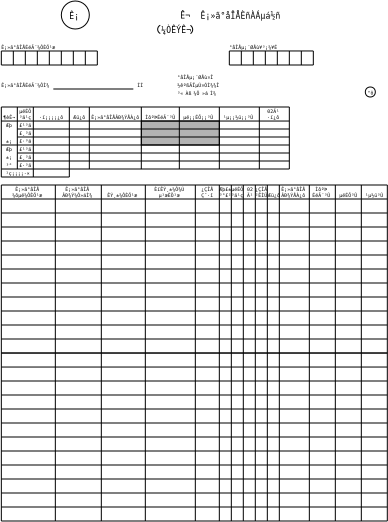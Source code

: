 <?xml version="1.0"?>
<diagram xmlns:dia="http://www.lysator.liu.se/~alla/dia/">
  <diagramdata>
    <attribute name="background">
      <color val="#ffffff"/>
    </attribute>
    <attribute name="paper">
      <composite type="paper">
        <attribute name="name">
          <string>#A4#</string>
        </attribute>
        <attribute name="tmargin">
          <real val="0"/>
        </attribute>
        <attribute name="bmargin">
          <real val="0"/>
        </attribute>
        <attribute name="lmargin">
          <real val="0"/>
        </attribute>
        <attribute name="rmargin">
          <real val="0"/>
        </attribute>
        <attribute name="is_portrait">
          <boolean val="true"/>
        </attribute>
        <attribute name="scaling">
          <real val="1"/>
        </attribute>
        <attribute name="fitto">
          <boolean val="false"/>
        </attribute>
      </composite>
    </attribute>
  </diagramdata>
  <layer name="&#192;&#254;" visible="true">
    <object type="Standard - Line" version="0" id="O0">
      <attribute name="obj_pos">
        <point val="0.8,5"/>
      </attribute>
      <attribute name="obj_bb">
        <rectangle val="0.785,4.985;5.615,5.015"/>
      </attribute>
      <attribute name="conn_endpoints">
        <point val="0.8,5"/>
        <point val="5.6,5"/>
      </attribute>
      <attribute name="numcp">
        <int val="1"/>
      </attribute>
      <attribute name="line_width">
        <real val="0.03"/>
      </attribute>
    </object>
    <object type="Standard - Line" version="0" id="O1">
      <attribute name="obj_pos">
        <point val="0.8,5.7"/>
      </attribute>
      <attribute name="obj_bb">
        <rectangle val="0.785,5.685;5.615,5.715"/>
      </attribute>
      <attribute name="conn_endpoints">
        <point val="0.8,5.7"/>
        <point val="5.6,5.7"/>
      </attribute>
      <attribute name="numcp">
        <int val="1"/>
      </attribute>
      <attribute name="line_width">
        <real val="0.03"/>
      </attribute>
    </object>
    <object type="Standard - Line" version="0" id="O2">
      <attribute name="obj_pos">
        <point val="0.8,5.0"/>
      </attribute>
      <attribute name="obj_bb">
        <rectangle val="0.785,4.985;0.815,5.715"/>
      </attribute>
      <attribute name="conn_endpoints">
        <point val="0.8,5.0"/>
        <point val="0.8,5.7"/>
      </attribute>
      <attribute name="numcp">
        <int val="1"/>
      </attribute>
      <attribute name="line_width">
        <real val="0.03"/>
      </attribute>
    </object>
    <object type="Standard - Line" version="0" id="O3">
      <attribute name="obj_pos">
        <point val="1.4,5"/>
      </attribute>
      <attribute name="obj_bb">
        <rectangle val="1.4,5;1.4,5.7"/>
      </attribute>
      <attribute name="conn_endpoints">
        <point val="1.4,5"/>
        <point val="1.4,5.7"/>
      </attribute>
      <attribute name="numcp">
        <int val="1"/>
      </attribute>
      <attribute name="line_width">
        <real val="0"/>
      </attribute>
    </object>
    <object type="Standard - Line" version="0" id="O4">
      <attribute name="obj_pos">
        <point val="2,5"/>
      </attribute>
      <attribute name="obj_bb">
        <rectangle val="2,5;2.0,5.698"/>
      </attribute>
      <attribute name="conn_endpoints">
        <point val="2,5"/>
        <point val="2.0,5.698"/>
      </attribute>
      <attribute name="numcp">
        <int val="1"/>
      </attribute>
      <attribute name="line_width">
        <real val="0"/>
      </attribute>
    </object>
    <object type="Standard - Line" version="0" id="O5">
      <attribute name="obj_pos">
        <point val="3.2,5"/>
      </attribute>
      <attribute name="obj_bb">
        <rectangle val="3.2,5;3.2,5.7"/>
      </attribute>
      <attribute name="conn_endpoints">
        <point val="3.2,5"/>
        <point val="3.2,5.7"/>
      </attribute>
      <attribute name="numcp">
        <int val="1"/>
      </attribute>
      <attribute name="line_width">
        <real val="0"/>
      </attribute>
      <connections>
        <connection handle="0" to="O0" connection="0"/>
        <connection handle="1" to="O1" connection="0"/>
      </connections>
    </object>
    <object type="Standard - Line" version="0" id="O6">
      <attribute name="obj_pos">
        <point val="5,5"/>
      </attribute>
      <attribute name="obj_bb">
        <rectangle val="5,5;5,5.7"/>
      </attribute>
      <attribute name="conn_endpoints">
        <point val="5,5"/>
        <point val="5,5.7"/>
      </attribute>
      <attribute name="numcp">
        <int val="1"/>
      </attribute>
      <attribute name="line_width">
        <real val="0"/>
      </attribute>
    </object>
    <object type="Standard - Line" version="0" id="O7">
      <attribute name="obj_pos">
        <point val="3.8,5"/>
      </attribute>
      <attribute name="obj_bb">
        <rectangle val="3.8,5;3.8,5.7"/>
      </attribute>
      <attribute name="conn_endpoints">
        <point val="3.8,5"/>
        <point val="3.8,5.7"/>
      </attribute>
      <attribute name="numcp">
        <int val="1"/>
      </attribute>
      <attribute name="line_width">
        <real val="0"/>
      </attribute>
    </object>
    <object type="Standard - Line" version="0" id="O8">
      <attribute name="obj_pos">
        <point val="2.6,5"/>
      </attribute>
      <attribute name="obj_bb">
        <rectangle val="2.6,5;2.6,5.7"/>
      </attribute>
      <attribute name="conn_endpoints">
        <point val="2.6,5"/>
        <point val="2.6,5.7"/>
      </attribute>
      <attribute name="numcp">
        <int val="1"/>
      </attribute>
      <attribute name="line_width">
        <real val="0"/>
      </attribute>
    </object>
    <object type="Standard - Line" version="0" id="O9">
      <attribute name="obj_pos">
        <point val="4.4,5"/>
      </attribute>
      <attribute name="obj_bb">
        <rectangle val="4.4,5;4.4,5.7"/>
      </attribute>
      <attribute name="conn_endpoints">
        <point val="4.4,5"/>
        <point val="4.4,5.7"/>
      </attribute>
      <attribute name="numcp">
        <int val="1"/>
      </attribute>
      <attribute name="line_width">
        <real val="0"/>
      </attribute>
    </object>
    <object type="Standard - Line" version="0" id="O10">
      <attribute name="obj_pos">
        <point val="12.2,4.999"/>
      </attribute>
      <attribute name="obj_bb">
        <rectangle val="12.185,4.984;16.415,5.015"/>
      </attribute>
      <attribute name="conn_endpoints">
        <point val="12.2,4.999"/>
        <point val="16.4,5"/>
      </attribute>
      <attribute name="numcp">
        <int val="1"/>
      </attribute>
      <attribute name="line_width">
        <real val="0.03"/>
      </attribute>
    </object>
    <object type="Standard - Line" version="0" id="O11">
      <attribute name="obj_pos">
        <point val="12.2,5.7"/>
      </attribute>
      <attribute name="obj_bb">
        <rectangle val="12.185,5.685;16.415,5.715"/>
      </attribute>
      <attribute name="conn_endpoints">
        <point val="12.2,5.7"/>
        <point val="16.4,5.7"/>
      </attribute>
      <attribute name="numcp">
        <int val="1"/>
      </attribute>
      <attribute name="line_width">
        <real val="0.03"/>
      </attribute>
    </object>
    <object type="Standard - Line" version="0" id="O12">
      <attribute name="obj_pos">
        <point val="12.2,5"/>
      </attribute>
      <attribute name="obj_bb">
        <rectangle val="12.185,4.985;12.215,5.715"/>
      </attribute>
      <attribute name="conn_endpoints">
        <point val="12.2,5"/>
        <point val="12.2,5.7"/>
      </attribute>
      <attribute name="numcp">
        <int val="1"/>
      </attribute>
      <attribute name="line_width">
        <real val="0.03"/>
      </attribute>
    </object>
    <object type="Standard - Line" version="0" id="O13">
      <attribute name="obj_pos">
        <point val="12.8,5"/>
      </attribute>
      <attribute name="obj_bb">
        <rectangle val="12.8,5;12.8,5.697"/>
      </attribute>
      <attribute name="conn_endpoints">
        <point val="12.8,5"/>
        <point val="12.8,5.697"/>
      </attribute>
      <attribute name="numcp">
        <int val="1"/>
      </attribute>
      <attribute name="line_width">
        <real val="0"/>
      </attribute>
    </object>
    <object type="Standard - Line" version="0" id="O14">
      <attribute name="obj_pos">
        <point val="13.4,5"/>
      </attribute>
      <attribute name="obj_bb">
        <rectangle val="13.4,5;13.4,5.698"/>
      </attribute>
      <attribute name="conn_endpoints">
        <point val="13.4,5"/>
        <point val="13.4,5.698"/>
      </attribute>
      <attribute name="numcp">
        <int val="1"/>
      </attribute>
      <attribute name="line_width">
        <real val="0"/>
      </attribute>
    </object>
    <object type="Standard - Line" version="0" id="O15">
      <attribute name="obj_pos">
        <point val="15.201,4.999"/>
      </attribute>
      <attribute name="obj_bb">
        <rectangle val="15.2,4.999;15.201,5.7"/>
      </attribute>
      <attribute name="conn_endpoints">
        <point val="15.201,4.999"/>
        <point val="15.2,5.7"/>
      </attribute>
      <attribute name="numcp">
        <int val="1"/>
      </attribute>
      <attribute name="line_width">
        <real val="0"/>
      </attribute>
    </object>
    <object type="Standard - Line" version="0" id="O16">
      <attribute name="obj_pos">
        <point val="15.8,5"/>
      </attribute>
      <attribute name="obj_bb">
        <rectangle val="15.8,5;15.8,5.7"/>
      </attribute>
      <attribute name="conn_endpoints">
        <point val="15.8,5"/>
        <point val="15.8,5.7"/>
      </attribute>
      <attribute name="numcp">
        <int val="1"/>
      </attribute>
      <attribute name="line_width">
        <real val="0"/>
      </attribute>
    </object>
    <object type="Standard - Line" version="0" id="O17">
      <attribute name="obj_pos">
        <point val="14.6,5"/>
      </attribute>
      <attribute name="obj_bb">
        <rectangle val="14.6,5;14.6,5.7"/>
      </attribute>
      <attribute name="conn_endpoints">
        <point val="14.6,5"/>
        <point val="14.6,5.7"/>
      </attribute>
      <attribute name="numcp">
        <int val="1"/>
      </attribute>
      <attribute name="line_width">
        <real val="0"/>
      </attribute>
    </object>
    <object type="Standard - Line" version="0" id="O18">
      <attribute name="obj_pos">
        <point val="14,5"/>
      </attribute>
      <attribute name="obj_bb">
        <rectangle val="14,5;14.001,5.697"/>
      </attribute>
      <attribute name="conn_endpoints">
        <point val="14,5"/>
        <point val="14.001,5.697"/>
      </attribute>
      <attribute name="numcp">
        <int val="1"/>
      </attribute>
      <attribute name="line_width">
        <real val="0"/>
      </attribute>
    </object>
    <object type="Standard - Line" version="0" id="O19">
      <attribute name="obj_pos">
        <point val="16.4,5"/>
      </attribute>
      <attribute name="obj_bb">
        <rectangle val="16.385,4.985;16.415,5.715"/>
      </attribute>
      <attribute name="conn_endpoints">
        <point val="16.4,5"/>
        <point val="16.4,5.7"/>
      </attribute>
      <attribute name="numcp">
        <int val="1"/>
      </attribute>
      <attribute name="line_width">
        <real val="0.03"/>
      </attribute>
    </object>
    <object type="Standard - Line" version="0" id="O20">
      <attribute name="obj_pos">
        <point val="3.4,6.9"/>
      </attribute>
      <attribute name="obj_bb">
        <rectangle val="3.385,6.885;7.415,6.915"/>
      </attribute>
      <attribute name="conn_endpoints">
        <point val="3.4,6.9"/>
        <point val="7.4,6.9"/>
      </attribute>
      <attribute name="numcp">
        <int val="1"/>
      </attribute>
      <attribute name="line_width">
        <real val="0.03"/>
      </attribute>
    </object>
    <object type="Standard - Line" version="0" id="O21">
      <attribute name="obj_pos">
        <point val="0.8,13.1"/>
      </attribute>
      <attribute name="obj_bb">
        <rectangle val="0.8,13.1;20.1,13.1"/>
      </attribute>
      <attribute name="conn_endpoints">
        <point val="0.8,13.1"/>
        <point val="20.1,13.1"/>
      </attribute>
      <attribute name="numcp">
        <int val="1"/>
      </attribute>
      <attribute name="line_width">
        <real val="0"/>
      </attribute>
    </object>
    <object type="Standard - Line" version="0" id="O22">
      <attribute name="obj_pos">
        <point val="0.8,13.8"/>
      </attribute>
      <attribute name="obj_bb">
        <rectangle val="0.8,13.8;20.1,13.8"/>
      </attribute>
      <attribute name="conn_endpoints">
        <point val="0.8,13.8"/>
        <point val="20.1,13.8"/>
      </attribute>
      <attribute name="numcp">
        <int val="1"/>
      </attribute>
      <attribute name="line_width">
        <real val="0"/>
      </attribute>
    </object>
    <object type="Standard - Line" version="0" id="O23">
      <attribute name="obj_pos">
        <point val="0.8,14.5"/>
      </attribute>
      <attribute name="obj_bb">
        <rectangle val="0.8,14.5;20.1,14.5"/>
      </attribute>
      <attribute name="conn_endpoints">
        <point val="0.8,14.5"/>
        <point val="20.1,14.5"/>
      </attribute>
      <attribute name="numcp">
        <int val="1"/>
      </attribute>
      <attribute name="line_width">
        <real val="0"/>
      </attribute>
    </object>
    <object type="Standard - Line" version="0" id="O24">
      <attribute name="obj_pos">
        <point val="0.8,15.2"/>
      </attribute>
      <attribute name="obj_bb">
        <rectangle val="0.8,15.2;20.1,15.2"/>
      </attribute>
      <attribute name="conn_endpoints">
        <point val="0.8,15.2"/>
        <point val="20.1,15.2"/>
      </attribute>
      <attribute name="numcp">
        <int val="1"/>
      </attribute>
      <attribute name="line_width">
        <real val="0"/>
      </attribute>
    </object>
    <object type="Standard - Line" version="0" id="O25">
      <attribute name="obj_pos">
        <point val="0.8,15.9"/>
      </attribute>
      <attribute name="obj_bb">
        <rectangle val="0.8,15.9;20.1,15.9"/>
      </attribute>
      <attribute name="conn_endpoints">
        <point val="0.8,15.9"/>
        <point val="20.1,15.9"/>
      </attribute>
      <attribute name="numcp">
        <int val="1"/>
      </attribute>
      <attribute name="line_width">
        <real val="0"/>
      </attribute>
    </object>
    <object type="Standard - Line" version="0" id="O26">
      <attribute name="obj_pos">
        <point val="0.8,16.6"/>
      </attribute>
      <attribute name="obj_bb">
        <rectangle val="0.8,16.6;20.1,16.6"/>
      </attribute>
      <attribute name="conn_endpoints">
        <point val="0.8,16.6"/>
        <point val="20.1,16.6"/>
      </attribute>
      <attribute name="numcp">
        <int val="1"/>
      </attribute>
      <attribute name="line_width">
        <real val="0"/>
      </attribute>
    </object>
    <object type="Standard - Line" version="0" id="O27">
      <attribute name="obj_pos">
        <point val="0.8,17.3"/>
      </attribute>
      <attribute name="obj_bb">
        <rectangle val="0.8,17.3;20.1,17.3"/>
      </attribute>
      <attribute name="conn_endpoints">
        <point val="0.8,17.3"/>
        <point val="20.1,17.3"/>
      </attribute>
      <attribute name="numcp">
        <int val="1"/>
      </attribute>
      <attribute name="line_width">
        <real val="0"/>
      </attribute>
    </object>
    <object type="Standard - Line" version="0" id="O28">
      <attribute name="obj_pos">
        <point val="0.8,18"/>
      </attribute>
      <attribute name="obj_bb">
        <rectangle val="0.8,18;20.1,18"/>
      </attribute>
      <attribute name="conn_endpoints">
        <point val="0.8,18"/>
        <point val="20.1,18"/>
      </attribute>
      <attribute name="numcp">
        <int val="1"/>
      </attribute>
      <attribute name="line_width">
        <real val="0"/>
      </attribute>
    </object>
    <object type="Standard - Line" version="0" id="O29">
      <attribute name="obj_pos">
        <point val="0.8,19.4"/>
      </attribute>
      <attribute name="obj_bb">
        <rectangle val="0.8,19.4;20.1,19.4"/>
      </attribute>
      <attribute name="conn_endpoints">
        <point val="0.8,19.4"/>
        <point val="20.1,19.4"/>
      </attribute>
      <attribute name="numcp">
        <int val="1"/>
      </attribute>
      <attribute name="line_width">
        <real val="0"/>
      </attribute>
    </object>
    <object type="Standard - Line" version="0" id="O30">
      <attribute name="obj_pos">
        <point val="0.8,20.1"/>
      </attribute>
      <attribute name="obj_bb">
        <rectangle val="0.8,20.1;20.1,20.1"/>
      </attribute>
      <attribute name="conn_endpoints">
        <point val="0.8,20.1"/>
        <point val="20.1,20.1"/>
      </attribute>
      <attribute name="numcp">
        <int val="1"/>
      </attribute>
      <attribute name="line_width">
        <real val="0"/>
      </attribute>
    </object>
    <object type="Standard - Line" version="0" id="O31">
      <attribute name="obj_pos">
        <point val="0.8,20.101"/>
      </attribute>
      <attribute name="obj_bb">
        <rectangle val="0.8,20.101;20.1,20.102"/>
      </attribute>
      <attribute name="conn_endpoints">
        <point val="0.8,20.101"/>
        <point val="20.1,20.102"/>
      </attribute>
      <attribute name="numcp">
        <int val="1"/>
      </attribute>
      <attribute name="line_width">
        <real val="0"/>
      </attribute>
      <connections>
        <connection handle="0" to="O43" connection="0"/>
        <connection handle="1" to="O44" connection="0"/>
      </connections>
    </object>
    <object type="Standard - Line" version="0" id="O32">
      <attribute name="obj_pos">
        <point val="0.8,21.5"/>
      </attribute>
      <attribute name="obj_bb">
        <rectangle val="0.8,21.5;20.1,21.5"/>
      </attribute>
      <attribute name="conn_endpoints">
        <point val="0.8,21.5"/>
        <point val="20.1,21.5"/>
      </attribute>
      <attribute name="numcp">
        <int val="1"/>
      </attribute>
      <attribute name="line_width">
        <real val="0"/>
      </attribute>
    </object>
    <object type="Standard - Line" version="0" id="O33">
      <attribute name="obj_pos">
        <point val="0.8,22.2"/>
      </attribute>
      <attribute name="obj_bb">
        <rectangle val="0.8,22.2;20.1,22.2"/>
      </attribute>
      <attribute name="conn_endpoints">
        <point val="0.8,22.2"/>
        <point val="20.1,22.2"/>
      </attribute>
      <attribute name="numcp">
        <int val="1"/>
      </attribute>
      <attribute name="line_width">
        <real val="0"/>
      </attribute>
    </object>
    <object type="Standard - Line" version="0" id="O34">
      <attribute name="obj_pos">
        <point val="0.8,22.9"/>
      </attribute>
      <attribute name="obj_bb">
        <rectangle val="0.8,22.9;20.1,22.9"/>
      </attribute>
      <attribute name="conn_endpoints">
        <point val="0.8,22.9"/>
        <point val="20.1,22.9"/>
      </attribute>
      <attribute name="numcp">
        <int val="1"/>
      </attribute>
      <attribute name="line_width">
        <real val="0"/>
      </attribute>
    </object>
    <object type="Standard - Line" version="0" id="O35">
      <attribute name="obj_pos">
        <point val="0.8,23.6"/>
      </attribute>
      <attribute name="obj_bb">
        <rectangle val="0.8,23.6;20.1,23.6"/>
      </attribute>
      <attribute name="conn_endpoints">
        <point val="0.8,23.6"/>
        <point val="20.1,23.6"/>
      </attribute>
      <attribute name="numcp">
        <int val="1"/>
      </attribute>
      <attribute name="line_width">
        <real val="0"/>
      </attribute>
    </object>
    <object type="Standard - Line" version="0" id="O36">
      <attribute name="obj_pos">
        <point val="0.8,24.3"/>
      </attribute>
      <attribute name="obj_bb">
        <rectangle val="0.8,24.3;20.1,24.3"/>
      </attribute>
      <attribute name="conn_endpoints">
        <point val="0.8,24.3"/>
        <point val="20.1,24.3"/>
      </attribute>
      <attribute name="numcp">
        <int val="1"/>
      </attribute>
      <attribute name="line_width">
        <real val="0"/>
      </attribute>
    </object>
    <object type="Standard - Line" version="0" id="O37">
      <attribute name="obj_pos">
        <point val="0.8,25"/>
      </attribute>
      <attribute name="obj_bb">
        <rectangle val="0.8,25;20.1,25"/>
      </attribute>
      <attribute name="conn_endpoints">
        <point val="0.8,25"/>
        <point val="20.1,25"/>
      </attribute>
      <attribute name="numcp">
        <int val="1"/>
      </attribute>
      <attribute name="line_width">
        <real val="0"/>
      </attribute>
    </object>
    <object type="Standard - Line" version="0" id="O38">
      <attribute name="obj_pos">
        <point val="0.8,25.7"/>
      </attribute>
      <attribute name="obj_bb">
        <rectangle val="0.8,25.7;20.1,25.7"/>
      </attribute>
      <attribute name="conn_endpoints">
        <point val="0.8,25.7"/>
        <point val="20.1,25.7"/>
      </attribute>
      <attribute name="numcp">
        <int val="1"/>
      </attribute>
      <attribute name="line_width">
        <real val="0"/>
      </attribute>
    </object>
    <object type="Standard - Line" version="0" id="O39">
      <attribute name="obj_pos">
        <point val="0.8,26.4"/>
      </attribute>
      <attribute name="obj_bb">
        <rectangle val="0.8,26.4;20.1,26.4"/>
      </attribute>
      <attribute name="conn_endpoints">
        <point val="0.8,26.4"/>
        <point val="20.1,26.4"/>
      </attribute>
      <attribute name="numcp">
        <int val="1"/>
      </attribute>
      <attribute name="line_width">
        <real val="0"/>
      </attribute>
    </object>
    <object type="Standard - Line" version="0" id="O40">
      <attribute name="obj_pos">
        <point val="0.8,27.1"/>
      </attribute>
      <attribute name="obj_bb">
        <rectangle val="0.8,27.1;20.1,27.1"/>
      </attribute>
      <attribute name="conn_endpoints">
        <point val="0.8,27.1"/>
        <point val="20.1,27.1"/>
      </attribute>
      <attribute name="numcp">
        <int val="1"/>
      </attribute>
      <attribute name="line_width">
        <real val="0"/>
      </attribute>
    </object>
    <object type="Standard - Line" version="0" id="O41">
      <attribute name="obj_pos">
        <point val="0.8,27.8"/>
      </attribute>
      <attribute name="obj_bb">
        <rectangle val="0.8,27.8;20.1,27.8"/>
      </attribute>
      <attribute name="conn_endpoints">
        <point val="0.8,27.8"/>
        <point val="20.1,27.8"/>
      </attribute>
      <attribute name="numcp">
        <int val="1"/>
      </attribute>
      <attribute name="line_width">
        <real val="0"/>
      </attribute>
    </object>
    <object type="Standard - Line" version="0" id="O42">
      <attribute name="obj_pos">
        <point val="0.8,28.5"/>
      </attribute>
      <attribute name="obj_bb">
        <rectangle val="0.785,28.485;20.115,28.515"/>
      </attribute>
      <attribute name="conn_endpoints">
        <point val="0.8,28.5"/>
        <point val="20.1,28.5"/>
      </attribute>
      <attribute name="numcp">
        <int val="1"/>
      </attribute>
      <attribute name="line_width">
        <real val="0.03"/>
      </attribute>
    </object>
    <object type="Standard - Line" version="0" id="O43">
      <attribute name="obj_pos">
        <point val="0.8,11.7"/>
      </attribute>
      <attribute name="obj_bb">
        <rectangle val="0.785,11.685;0.816,28.516"/>
      </attribute>
      <attribute name="conn_endpoints">
        <point val="0.8,11.7"/>
        <point val="0.801,28.501"/>
      </attribute>
      <attribute name="numcp">
        <int val="1"/>
      </attribute>
      <attribute name="line_width">
        <real val="0.03"/>
      </attribute>
    </object>
    <object type="Standard - Line" version="0" id="O44">
      <attribute name="obj_pos">
        <point val="20.1,11.7"/>
      </attribute>
      <attribute name="obj_bb">
        <rectangle val="20.084,11.685;20.115,28.518"/>
      </attribute>
      <attribute name="conn_endpoints">
        <point val="20.1,11.7"/>
        <point val="20.099,28.503"/>
      </attribute>
      <attribute name="numcp">
        <int val="1"/>
      </attribute>
      <attribute name="line_width">
        <real val="0.03"/>
      </attribute>
    </object>
    <object type="Standard - Line" version="0" id="O45">
      <attribute name="obj_pos">
        <point val="3.5,11.7"/>
      </attribute>
      <attribute name="obj_bb">
        <rectangle val="3.5,11.7;3.501,28.501"/>
      </attribute>
      <attribute name="conn_endpoints">
        <point val="3.5,11.7"/>
        <point val="3.501,28.501"/>
      </attribute>
      <attribute name="numcp">
        <int val="1"/>
      </attribute>
      <attribute name="line_width">
        <real val="0"/>
      </attribute>
    </object>
    <object type="Standard - Line" version="0" id="O46">
      <attribute name="obj_pos">
        <point val="5.8,11.7"/>
      </attribute>
      <attribute name="obj_bb">
        <rectangle val="5.8,11.7;5.8,28.5"/>
      </attribute>
      <attribute name="conn_endpoints">
        <point val="5.8,11.7"/>
        <point val="5.8,28.5"/>
      </attribute>
      <attribute name="numcp">
        <int val="1"/>
      </attribute>
      <attribute name="line_width">
        <real val="0"/>
      </attribute>
    </object>
    <object type="Standard - Line" version="0" id="O47">
      <attribute name="obj_pos">
        <point val="8,11.7"/>
      </attribute>
      <attribute name="obj_bb">
        <rectangle val="8,11.7;8,28.5"/>
      </attribute>
      <attribute name="conn_endpoints">
        <point val="8,11.7"/>
        <point val="8,28.5"/>
      </attribute>
      <attribute name="numcp">
        <int val="1"/>
      </attribute>
      <attribute name="line_width">
        <real val="0"/>
      </attribute>
    </object>
    <object type="Standard - Line" version="0" id="O48">
      <attribute name="obj_pos">
        <point val="10.5,11.7"/>
      </attribute>
      <attribute name="obj_bb">
        <rectangle val="10.5,11.7;10.5,28.5"/>
      </attribute>
      <attribute name="conn_endpoints">
        <point val="10.5,11.7"/>
        <point val="10.5,28.5"/>
      </attribute>
      <attribute name="numcp">
        <int val="1"/>
      </attribute>
      <attribute name="line_width">
        <real val="0"/>
      </attribute>
    </object>
    <object type="Standard - Line" version="0" id="O49">
      <attribute name="obj_pos">
        <point val="13.5,11.7"/>
      </attribute>
      <attribute name="obj_bb">
        <rectangle val="13.499,11.7;13.5,28.501"/>
      </attribute>
      <attribute name="conn_endpoints">
        <point val="13.5,11.7"/>
        <point val="13.499,28.501"/>
      </attribute>
      <attribute name="numcp">
        <int val="1"/>
      </attribute>
      <attribute name="line_width">
        <real val="0"/>
      </attribute>
    </object>
    <object type="Standard - Line" version="0" id="O50">
      <attribute name="obj_pos">
        <point val="11.7,11.7"/>
      </attribute>
      <attribute name="obj_bb">
        <rectangle val="11.7,11.7;11.7,28.505"/>
      </attribute>
      <attribute name="conn_endpoints">
        <point val="11.7,11.7"/>
        <point val="11.7,28.505"/>
      </attribute>
      <attribute name="numcp">
        <int val="1"/>
      </attribute>
      <attribute name="line_width">
        <real val="0"/>
      </attribute>
    </object>
    <object type="Standard - Line" version="0" id="O51">
      <attribute name="obj_pos">
        <point val="17.5,11.7"/>
      </attribute>
      <attribute name="obj_bb">
        <rectangle val="17.5,11.7;17.5,28.5"/>
      </attribute>
      <attribute name="conn_endpoints">
        <point val="17.5,11.7"/>
        <point val="17.5,28.5"/>
      </attribute>
      <attribute name="numcp">
        <int val="1"/>
      </attribute>
      <attribute name="line_width">
        <real val="0"/>
      </attribute>
    </object>
    <object type="Standard - Line" version="0" id="O52">
      <attribute name="obj_pos">
        <point val="14.7,11.7"/>
      </attribute>
      <attribute name="obj_bb">
        <rectangle val="14.7,11.7;14.7,28.5"/>
      </attribute>
      <attribute name="conn_endpoints">
        <point val="14.7,11.7"/>
        <point val="14.7,28.5"/>
      </attribute>
      <attribute name="numcp">
        <int val="1"/>
      </attribute>
      <attribute name="line_width">
        <real val="0"/>
      </attribute>
    </object>
    <object type="Standard - Line" version="0" id="O53">
      <attribute name="obj_pos">
        <point val="12.9,11.7"/>
      </attribute>
      <attribute name="obj_bb">
        <rectangle val="12.899,11.7;12.9,28.497"/>
      </attribute>
      <attribute name="conn_endpoints">
        <point val="12.9,11.7"/>
        <point val="12.899,28.497"/>
      </attribute>
      <attribute name="numcp">
        <int val="1"/>
      </attribute>
      <attribute name="line_width">
        <real val="0"/>
      </attribute>
    </object>
    <object type="Standard - Line" version="0" id="O54">
      <attribute name="obj_pos">
        <point val="12.3,11.7"/>
      </attribute>
      <attribute name="obj_bb">
        <rectangle val="12.3,11.7;12.3,28.5"/>
      </attribute>
      <attribute name="conn_endpoints">
        <point val="12.3,11.7"/>
        <point val="12.3,28.5"/>
      </attribute>
      <attribute name="numcp">
        <int val="1"/>
      </attribute>
      <attribute name="line_width">
        <real val="0"/>
      </attribute>
    </object>
    <object type="Standard - Line" version="0" id="O55">
      <attribute name="obj_pos">
        <point val="5.6,5"/>
      </attribute>
      <attribute name="obj_bb">
        <rectangle val="5.585,4.985;5.615,5.716"/>
      </attribute>
      <attribute name="conn_endpoints">
        <point val="5.6,5"/>
        <point val="5.6,5.701"/>
      </attribute>
      <attribute name="numcp">
        <int val="1"/>
      </attribute>
      <attribute name="line_width">
        <real val="0.03"/>
      </attribute>
    </object>
    <object type="Standard - Line" version="0" id="O56">
      <attribute name="obj_pos">
        <point val="0.8,18.7"/>
      </attribute>
      <attribute name="obj_bb">
        <rectangle val="0.8,18.7;20.1,18.7"/>
      </attribute>
      <attribute name="conn_endpoints">
        <point val="0.8,18.7"/>
        <point val="20.1,18.7"/>
      </attribute>
      <attribute name="numcp">
        <int val="1"/>
      </attribute>
      <attribute name="line_width">
        <real val="0"/>
      </attribute>
    </object>
    <object type="Standard - Line" version="0" id="O57">
      <attribute name="obj_pos">
        <point val="16.2,11.7"/>
      </attribute>
      <attribute name="obj_bb">
        <rectangle val="16.2,11.7;16.201,28.501"/>
      </attribute>
      <attribute name="conn_endpoints">
        <point val="16.2,11.7"/>
        <point val="16.201,28.501"/>
      </attribute>
      <attribute name="numcp">
        <int val="1"/>
      </attribute>
      <attribute name="line_width">
        <real val="0"/>
      </attribute>
    </object>
    <object type="Standard - Line" version="0" id="O58">
      <attribute name="obj_pos">
        <point val="14.1,11.7"/>
      </attribute>
      <attribute name="obj_bb">
        <rectangle val="14.1,11.7;14.1,28.5"/>
      </attribute>
      <attribute name="conn_endpoints">
        <point val="14.1,11.7"/>
        <point val="14.1,28.5"/>
      </attribute>
      <attribute name="numcp">
        <int val="1"/>
      </attribute>
      <attribute name="line_width">
        <real val="0"/>
      </attribute>
    </object>
    <object type="Standard - Line" version="0" id="O59">
      <attribute name="obj_pos">
        <point val="18.8,11.7"/>
      </attribute>
      <attribute name="obj_bb">
        <rectangle val="18.8,11.7;18.8,28.5"/>
      </attribute>
      <attribute name="conn_endpoints">
        <point val="18.8,11.7"/>
        <point val="18.8,28.5"/>
      </attribute>
      <attribute name="numcp">
        <int val="1"/>
      </attribute>
      <attribute name="line_width">
        <real val="0"/>
      </attribute>
    </object>
    <object type="Standard - Box" version="0" id="O60">
      <attribute name="obj_pos">
        <point val="7.8,8.5"/>
      </attribute>
      <attribute name="obj_bb">
        <rectangle val="7.8,8.5;11.7,9.7"/>
      </attribute>
      <attribute name="elem_corner">
        <point val="7.8,8.5"/>
      </attribute>
      <attribute name="elem_width">
        <real val="3.9"/>
      </attribute>
      <attribute name="elem_height">
        <real val="1.2"/>
      </attribute>
      <attribute name="border_width">
        <real val="0"/>
      </attribute>
      <attribute name="inner_color">
        <color val="#b3b3b3"/>
      </attribute>
      <attribute name="show_background">
        <boolean val="true"/>
      </attribute>
    </object>
    <object type="Standard - Line" version="0" id="O61">
      <attribute name="obj_pos">
        <point val="0.8,8.501"/>
      </attribute>
      <attribute name="obj_bb">
        <rectangle val="0.785,8.485;15.215,8.516"/>
      </attribute>
      <attribute name="conn_endpoints">
        <point val="0.8,8.501"/>
        <point val="15.2,8.5"/>
      </attribute>
      <attribute name="numcp">
        <int val="1"/>
      </attribute>
      <attribute name="line_width">
        <real val="0.03"/>
      </attribute>
    </object>
    <object type="Standard - Line" version="0" id="O62">
      <attribute name="obj_pos">
        <point val="0.8,7.8"/>
      </attribute>
      <attribute name="obj_bb">
        <rectangle val="0.785,7.785;15.215,7.815"/>
      </attribute>
      <attribute name="conn_endpoints">
        <point val="0.8,7.8"/>
        <point val="15.2,7.8"/>
      </attribute>
      <attribute name="numcp">
        <int val="1"/>
      </attribute>
      <attribute name="line_width">
        <real val="0.03"/>
      </attribute>
    </object>
    <object type="Standard - Line" version="0" id="O63">
      <attribute name="obj_pos">
        <point val="0.8,11.3"/>
      </attribute>
      <attribute name="obj_bb">
        <rectangle val="0.785,11.285;4.215,11.315"/>
      </attribute>
      <attribute name="conn_endpoints">
        <point val="0.8,11.3"/>
        <point val="4.2,11.3"/>
      </attribute>
      <attribute name="numcp">
        <int val="1"/>
      </attribute>
      <attribute name="line_width">
        <real val="0.03"/>
      </attribute>
    </object>
    <object type="Standard - Line" version="0" id="O64">
      <attribute name="obj_pos">
        <point val="0.8,7.8"/>
      </attribute>
      <attribute name="obj_bb">
        <rectangle val="0.784,7.785;0.815,11.317"/>
      </attribute>
      <attribute name="conn_endpoints">
        <point val="0.8,7.8"/>
        <point val="0.799,11.302"/>
      </attribute>
      <attribute name="numcp">
        <int val="1"/>
      </attribute>
      <attribute name="line_width">
        <real val="0.03"/>
      </attribute>
    </object>
    <object type="Standard - Line" version="0" id="O65">
      <attribute name="obj_pos">
        <point val="4.2,7.8"/>
      </attribute>
      <attribute name="obj_bb">
        <rectangle val="4.2,7.8;4.2,10.9"/>
      </attribute>
      <attribute name="conn_endpoints">
        <point val="4.2,7.8"/>
        <point val="4.2,10.9"/>
      </attribute>
      <attribute name="numcp">
        <int val="1"/>
      </attribute>
      <attribute name="line_width">
        <real val="0"/>
      </attribute>
    </object>
    <object type="Standard - Line" version="0" id="O66">
      <attribute name="obj_pos">
        <point val="2.4,7.8"/>
      </attribute>
      <attribute name="obj_bb">
        <rectangle val="2.4,7.8;2.4,11.3"/>
      </attribute>
      <attribute name="conn_endpoints">
        <point val="2.4,7.8"/>
        <point val="2.4,11.3"/>
      </attribute>
      <attribute name="numcp">
        <int val="1"/>
      </attribute>
      <attribute name="line_width">
        <real val="0"/>
      </attribute>
    </object>
    <object type="Standard - Line" version="0" id="O67">
      <attribute name="obj_pos">
        <point val="1.6,7.8"/>
      </attribute>
      <attribute name="obj_bb">
        <rectangle val="1.6,7.8;1.6,10.9"/>
      </attribute>
      <attribute name="conn_endpoints">
        <point val="1.6,7.8"/>
        <point val="1.6,10.9"/>
      </attribute>
      <attribute name="numcp">
        <int val="1"/>
      </attribute>
      <attribute name="line_width">
        <real val="0"/>
      </attribute>
    </object>
    <object type="Standard - Line" version="0" id="O68">
      <attribute name="obj_pos">
        <point val="0.8,9.7"/>
      </attribute>
      <attribute name="obj_bb">
        <rectangle val="0.785,9.685;15.215,9.715"/>
      </attribute>
      <attribute name="conn_endpoints">
        <point val="0.8,9.7"/>
        <point val="15.2,9.7"/>
      </attribute>
      <attribute name="numcp">
        <int val="1"/>
      </attribute>
      <attribute name="line_width">
        <real val="0.03"/>
      </attribute>
    </object>
    <object type="Standard - Line" version="0" id="O69">
      <attribute name="obj_pos">
        <point val="1.6,9.3"/>
      </attribute>
      <attribute name="obj_bb">
        <rectangle val="1.6,9.3;15.2,9.3"/>
      </attribute>
      <attribute name="conn_endpoints">
        <point val="1.6,9.3"/>
        <point val="15.2,9.3"/>
      </attribute>
      <attribute name="numcp">
        <int val="1"/>
      </attribute>
      <attribute name="line_width">
        <real val="0"/>
      </attribute>
    </object>
    <object type="Standard - Line" version="0" id="O70">
      <attribute name="obj_pos">
        <point val="1.6,8.9"/>
      </attribute>
      <attribute name="obj_bb">
        <rectangle val="1.6,8.9;15.2,8.9"/>
      </attribute>
      <attribute name="conn_endpoints">
        <point val="1.6,8.9"/>
        <point val="15.2,8.9"/>
      </attribute>
      <attribute name="numcp">
        <int val="1"/>
      </attribute>
      <attribute name="line_width">
        <real val="0"/>
      </attribute>
    </object>
    <object type="Standard - Line" version="0" id="O71">
      <attribute name="obj_pos">
        <point val="5.2,7.8"/>
      </attribute>
      <attribute name="obj_bb">
        <rectangle val="5.2,7.8;5.2,10.9"/>
      </attribute>
      <attribute name="conn_endpoints">
        <point val="5.2,7.8"/>
        <point val="5.2,10.9"/>
      </attribute>
      <attribute name="numcp">
        <int val="1"/>
      </attribute>
      <attribute name="line_width">
        <real val="0"/>
      </attribute>
    </object>
    <object type="Standard - Line" version="0" id="O72">
      <attribute name="obj_pos">
        <point val="7.8,7.8"/>
      </attribute>
      <attribute name="obj_bb">
        <rectangle val="7.799,7.8;7.8,10.903"/>
      </attribute>
      <attribute name="conn_endpoints">
        <point val="7.8,7.8"/>
        <point val="7.799,10.903"/>
      </attribute>
      <attribute name="numcp">
        <int val="1"/>
      </attribute>
      <attribute name="line_width">
        <real val="0"/>
      </attribute>
    </object>
    <object type="Standard - Line" version="0" id="O73">
      <attribute name="obj_pos">
        <point val="9.7,7.8"/>
      </attribute>
      <attribute name="obj_bb">
        <rectangle val="9.7,7.8;9.7,10.901"/>
      </attribute>
      <attribute name="conn_endpoints">
        <point val="9.7,7.8"/>
        <point val="9.7,10.901"/>
      </attribute>
      <attribute name="numcp">
        <int val="1"/>
      </attribute>
      <attribute name="line_width">
        <real val="0"/>
      </attribute>
    </object>
    <object type="Standard - Line" version="0" id="O74">
      <attribute name="obj_pos">
        <point val="15.2,7.8"/>
      </attribute>
      <attribute name="obj_bb">
        <rectangle val="15.185,7.785;15.215,10.915"/>
      </attribute>
      <attribute name="conn_endpoints">
        <point val="15.2,7.8"/>
        <point val="15.2,10.9"/>
      </attribute>
      <attribute name="numcp">
        <int val="1"/>
      </attribute>
      <attribute name="line_width">
        <real val="0.03"/>
      </attribute>
    </object>
    <object type="Standard - Line" version="0" id="O75">
      <attribute name="obj_pos">
        <point val="1.6,10.5"/>
      </attribute>
      <attribute name="obj_bb">
        <rectangle val="1.6,10.5;15.2,10.5"/>
      </attribute>
      <attribute name="conn_endpoints">
        <point val="1.6,10.5"/>
        <point val="15.2,10.5"/>
      </attribute>
      <attribute name="numcp">
        <int val="1"/>
      </attribute>
      <attribute name="line_width">
        <real val="0"/>
      </attribute>
    </object>
    <object type="Standard - Line" version="0" id="O76">
      <attribute name="obj_pos">
        <point val="1.6,10.1"/>
      </attribute>
      <attribute name="obj_bb">
        <rectangle val="1.6,10.1;15.2,10.1"/>
      </attribute>
      <attribute name="conn_endpoints">
        <point val="1.6,10.1"/>
        <point val="15.2,10.1"/>
      </attribute>
      <attribute name="numcp">
        <int val="1"/>
      </attribute>
      <attribute name="line_width">
        <real val="0"/>
      </attribute>
    </object>
    <object type="Standard - Line" version="0" id="O77">
      <attribute name="obj_pos">
        <point val="11.7,7.8"/>
      </attribute>
      <attribute name="obj_bb">
        <rectangle val="11.7,7.8;11.7,10.9"/>
      </attribute>
      <attribute name="conn_endpoints">
        <point val="11.7,7.8"/>
        <point val="11.7,10.9"/>
      </attribute>
      <attribute name="numcp">
        <int val="1"/>
      </attribute>
      <attribute name="line_width">
        <real val="0"/>
      </attribute>
    </object>
    <object type="Standard - Line" version="0" id="O78">
      <attribute name="obj_pos">
        <point val="13.7,7.8"/>
      </attribute>
      <attribute name="obj_bb">
        <rectangle val="13.7,7.8;13.7,10.9"/>
      </attribute>
      <attribute name="conn_endpoints">
        <point val="13.7,7.8"/>
        <point val="13.7,10.9"/>
      </attribute>
      <attribute name="numcp">
        <int val="1"/>
      </attribute>
      <attribute name="line_width">
        <real val="0"/>
      </attribute>
    </object>
    <object type="Standard - Line" version="0" id="O79">
      <attribute name="obj_pos">
        <point val="0.8,10.9"/>
      </attribute>
      <attribute name="obj_bb">
        <rectangle val="0.785,10.885;15.215,10.915"/>
      </attribute>
      <attribute name="conn_endpoints">
        <point val="0.8,10.9"/>
        <point val="15.2,10.9"/>
      </attribute>
      <attribute name="numcp">
        <int val="1"/>
      </attribute>
      <attribute name="line_width">
        <real val="0.03"/>
      </attribute>
    </object>
    <object type="Standard - Line" version="0" id="O80">
      <attribute name="obj_pos">
        <point val="4.2,10.9"/>
      </attribute>
      <attribute name="obj_bb">
        <rectangle val="4.185,10.885;4.215,11.315"/>
      </attribute>
      <attribute name="conn_endpoints">
        <point val="4.2,10.9"/>
        <point val="4.2,11.3"/>
      </attribute>
      <attribute name="numcp">
        <int val="1"/>
      </attribute>
      <attribute name="line_width">
        <real val="0.03"/>
      </attribute>
    </object>
    <object type="Standard - Line" version="0" id="O81">
      <attribute name="obj_pos">
        <point val="0.8,12.4"/>
      </attribute>
      <attribute name="obj_bb">
        <rectangle val="0.785,12.385;20.115,12.415"/>
      </attribute>
      <attribute name="conn_endpoints">
        <point val="0.8,12.4"/>
        <point val="20.1,12.4"/>
      </attribute>
      <attribute name="numcp">
        <int val="1"/>
      </attribute>
      <attribute name="line_width">
        <real val="0.03"/>
      </attribute>
    </object>
    <object type="Standard - Line" version="0" id="O82">
      <attribute name="obj_pos">
        <point val="0.8,11.7"/>
      </attribute>
      <attribute name="obj_bb">
        <rectangle val="0.785,11.685;20.115,11.715"/>
      </attribute>
      <attribute name="conn_endpoints">
        <point val="0.8,11.7"/>
        <point val="20.1,11.7"/>
      </attribute>
      <attribute name="numcp">
        <int val="1"/>
      </attribute>
      <attribute name="line_width">
        <real val="0.03"/>
      </attribute>
    </object>
    <object type="Standard - Line" version="0" id="O83">
      <attribute name="obj_pos">
        <point val="0.8,20.8"/>
      </attribute>
      <attribute name="obj_bb">
        <rectangle val="0.8,20.8;20.099,20.801"/>
      </attribute>
      <attribute name="conn_endpoints">
        <point val="0.8,20.8"/>
        <point val="20.099,20.801"/>
      </attribute>
      <attribute name="numcp">
        <int val="1"/>
      </attribute>
      <attribute name="line_width">
        <real val="0"/>
      </attribute>
    </object>
  </layer>
  <layer name="&#202;&#184;&#187;&#250;" visible="true">
    <object type="Standard - Text" version="0" id="O84">
      <attribute name="obj_pos">
        <point val="19.4,27.4"/>
      </attribute>
      <attribute name="obj_bb">
        <rectangle val="19.4,27.214;19.4,27.464"/>
      </attribute>
      <attribute name="text">
        <composite type="text">
          <attribute name="string">
            <string>##</string>
          </attribute>
          <attribute name="font">
            <font name="Courier"/>
          </attribute>
          <attribute name="height">
            <real val="0.25"/>
          </attribute>
          <attribute name="pos">
            <point val="19.4,27.4"/>
          </attribute>
          <attribute name="color">
            <color val="#000000"/>
          </attribute>
          <attribute name="alignment">
            <enum val="0"/>
          </attribute>
        </composite>
      </attribute>
    </object>
    <object type="Standard - Text" version="0" id="O85">
      <attribute name="obj_pos">
        <point val="2.5,3.375"/>
      </attribute>
      <attribute name="obj_bb">
        <rectangle val="2.5,3.152;2.5,3.452"/>
      </attribute>
      <attribute name="text">
        <composite type="text">
          <attribute name="string">
            <string>##</string>
          </attribute>
          <attribute name="font">
            <font name="Courier"/>
          </attribute>
          <attribute name="height">
            <real val="0.3"/>
          </attribute>
          <attribute name="pos">
            <point val="2.5,3.375"/>
          </attribute>
          <attribute name="color">
            <color val="#000000"/>
          </attribute>
          <attribute name="alignment">
            <enum val="0"/>
          </attribute>
        </composite>
      </attribute>
    </object>
    <object type="Standard - Text" version="0" id="O86">
      <attribute name="obj_pos">
        <point val="9.743,3.378"/>
      </attribute>
      <attribute name="obj_bb">
        <rectangle val="9.743,3.006;10.248,3.506"/>
      </attribute>
      <attribute name="text">
        <composite type="text">
          <attribute name="string">
            <string>#&#202;&#172;#</string>
          </attribute>
          <attribute name="font">
            <font name="Courier"/>
          </attribute>
          <attribute name="height">
            <real val="0.5"/>
          </attribute>
          <attribute name="pos">
            <point val="9.743,3.378"/>
          </attribute>
          <attribute name="color">
            <color val="#000000"/>
          </attribute>
          <attribute name="alignment">
            <enum val="0"/>
          </attribute>
        </composite>
      </attribute>
    </object>
    <object type="Standard - Text" version="0" id="O87">
      <attribute name="obj_pos">
        <point val="0.8,6.8"/>
      </attribute>
      <attribute name="obj_bb">
        <rectangle val="0.8,6.577;3.224,6.877"/>
      </attribute>
      <attribute name="text">
        <composite type="text">
          <attribute name="string">
            <string>#&#202;&#161;&#187;&#227;&#176;&#229;&#206;&#197;&#201;&#233;&#195;&#180;&#188;&#212;&#204;&#190;#</string>
          </attribute>
          <attribute name="font">
            <font name="Courier"/>
          </attribute>
          <attribute name="height">
            <real val="0.3"/>
          </attribute>
          <attribute name="pos">
            <point val="0.8,6.8"/>
          </attribute>
          <attribute name="color">
            <color val="#000000"/>
          </attribute>
          <attribute name="alignment">
            <enum val="0"/>
          </attribute>
        </composite>
      </attribute>
    </object>
    <object type="Standard - Text" version="0" id="O88">
      <attribute name="obj_pos">
        <point val="0.8,4.9"/>
      </attribute>
      <attribute name="obj_bb">
        <rectangle val="0.8,4.677;3.527,4.977"/>
      </attribute>
      <attribute name="text">
        <composite type="text">
          <attribute name="string">
            <string>#&#202;&#161;&#187;&#227;&#176;&#229;&#206;&#197;&#201;&#233;&#195;&#180;&#188;&#212;&#200;&#214;&#185;&#230;#</string>
          </attribute>
          <attribute name="font">
            <font name="Courier"/>
          </attribute>
          <attribute name="height">
            <real val="0.3"/>
          </attribute>
          <attribute name="pos">
            <point val="0.8,4.9"/>
          </attribute>
          <attribute name="color">
            <color val="#000000"/>
          </attribute>
          <attribute name="alignment">
            <enum val="0"/>
          </attribute>
        </composite>
      </attribute>
    </object>
    <object type="Standard - Text" version="0" id="O89">
      <attribute name="obj_pos">
        <point val="12.2,4.9"/>
      </attribute>
      <attribute name="obj_bb">
        <rectangle val="12.2,4.677;14.624,4.977"/>
      </attribute>
      <attribute name="text">
        <composite type="text">
          <attribute name="string">
            <string>#&#176;&#229;&#206;&#197;&#181;&#161;&#180;&#216;&#197;&#249;&#165;&#179;&#161;&#188;&#165;&#201;#</string>
          </attribute>
          <attribute name="font">
            <font name="Courier"/>
          </attribute>
          <attribute name="height">
            <real val="0.3"/>
          </attribute>
          <attribute name="pos">
            <point val="12.2,4.9"/>
          </attribute>
          <attribute name="color">
            <color val="#000000"/>
          </attribute>
          <attribute name="alignment">
            <enum val="0"/>
          </attribute>
        </composite>
      </attribute>
    </object>
    <object type="Standard - Text" version="0" id="O90">
      <attribute name="obj_pos">
        <point val="10.76,3.389"/>
      </attribute>
      <attribute name="obj_bb">
        <rectangle val="10.76,3.017;14.8,3.517"/>
      </attribute>
      <attribute name="text">
        <composite type="text">
          <attribute name="string">
            <string>#&#202;&#161;&#187;&#227;&#176;&#229;&#206;&#197;&#200;&#241;&#192;&#193;&#181;&#225;&#189;&#241;#</string>
          </attribute>
          <attribute name="font">
            <font name="Courier"/>
          </attribute>
          <attribute name="height">
            <real val="0.5"/>
          </attribute>
          <attribute name="pos">
            <point val="10.76,3.389"/>
          </attribute>
          <attribute name="color">
            <color val="#000000"/>
          </attribute>
          <attribute name="alignment">
            <enum val="0"/>
          </attribute>
        </composite>
      </attribute>
    </object>
    <object type="Standard - Text" version="0" id="O91">
      <attribute name="obj_pos">
        <point val="2.1,12"/>
      </attribute>
      <attribute name="obj_bb">
        <rectangle val="1.343,11.777;2.857,12.377"/>
      </attribute>
      <attribute name="text">
        <composite type="text">
          <attribute name="string">
            <string>#&#202;&#161;&#187;&#227;&#176;&#229;&#206;&#197;
&#188;&#245;&#181;&#235;&#188;&#212;&#200;&#214;&#185;&#230;#</string>
          </attribute>
          <attribute name="font">
            <font name="Courier"/>
          </attribute>
          <attribute name="height">
            <real val="0.3"/>
          </attribute>
          <attribute name="pos">
            <point val="2.1,12"/>
          </attribute>
          <attribute name="color">
            <color val="#000000"/>
          </attribute>
          <attribute name="alignment">
            <enum val="1"/>
          </attribute>
        </composite>
      </attribute>
    </object>
    <object type="Standard - Text" version="0" id="O92">
      <attribute name="obj_pos">
        <point val="4.6,12"/>
      </attribute>
      <attribute name="obj_bb">
        <rectangle val="3.842,11.777;5.357,12.377"/>
      </attribute>
      <attribute name="text">
        <composite type="text">
          <attribute name="string">
            <string>#&#202;&#161;&#187;&#227;&#176;&#229;&#206;&#197;
&#194;&#208;&#190;&#221;&#188;&#212;&#187;&#225;&#204;&#190;#</string>
          </attribute>
          <attribute name="font">
            <font name="Courier"/>
          </attribute>
          <attribute name="height">
            <real val="0.3"/>
          </attribute>
          <attribute name="pos">
            <point val="4.6,12"/>
          </attribute>
          <attribute name="color">
            <color val="#000000"/>
          </attribute>
          <attribute name="alignment">
            <enum val="1"/>
          </attribute>
        </composite>
      </attribute>
    </object>
    <object type="Standard - Text" version="0" id="O93">
      <attribute name="obj_pos">
        <point val="9.2,12"/>
      </attribute>
      <attribute name="obj_bb">
        <rectangle val="8.443,11.777;9.957,12.377"/>
      </attribute>
      <attribute name="text">
        <composite type="text">
          <attribute name="string">
            <string>#&#200;&#239;&#202;&#221;&#184;&#177;&#188;&#212;&#190;&#218;
&#181;&#173;&#185;&#230;&#200;&#214;&#185;&#230;#</string>
          </attribute>
          <attribute name="font">
            <font name="Courier"/>
          </attribute>
          <attribute name="height">
            <real val="0.3"/>
          </attribute>
          <attribute name="pos">
            <point val="9.2,12"/>
          </attribute>
          <attribute name="color">
            <color val="#000000"/>
          </attribute>
          <attribute name="alignment">
            <enum val="1"/>
          </attribute>
        </composite>
      </attribute>
    </object>
    <object type="Standard - Text" version="0" id="O94">
      <attribute name="obj_pos">
        <point val="10.8,12"/>
      </attribute>
      <attribute name="obj_bb">
        <rectangle val="10.8,11.777;11.406,12.377"/>
      </attribute>
      <attribute name="text">
        <composite type="text">
          <attribute name="string">
            <string>#&#191;&#199;&#206;&#197;
&#199;&#175;&#183;&#238;#</string>
          </attribute>
          <attribute name="font">
            <font name="Courier"/>
          </attribute>
          <attribute name="height">
            <real val="0.3"/>
          </attribute>
          <attribute name="pos">
            <point val="10.8,12"/>
          </attribute>
          <attribute name="color">
            <color val="#000000"/>
          </attribute>
          <attribute name="alignment">
            <enum val="0"/>
          </attribute>
        </composite>
      </attribute>
    </object>
    <object type="Standard - Text" version="0" id="O95">
      <attribute name="obj_pos">
        <point val="14.434,12"/>
      </attribute>
      <attribute name="obj_bb">
        <rectangle val="14.131,11.777;14.737,12.377"/>
      </attribute>
      <attribute name="text">
        <composite type="text">
          <attribute name="string">
            <string>#
&#198;&#252;&#191;&#244;#</string>
          </attribute>
          <attribute name="font">
            <font name="Courier"/>
          </attribute>
          <attribute name="height">
            <real val="0.3"/>
          </attribute>
          <attribute name="pos">
            <point val="14.434,12"/>
          </attribute>
          <attribute name="color">
            <color val="#000000"/>
          </attribute>
          <attribute name="alignment">
            <enum val="1"/>
          </attribute>
        </composite>
      </attribute>
    </object>
    <object type="Standard - Text" version="0" id="O96">
      <attribute name="obj_pos">
        <point val="12.6,12"/>
      </attribute>
      <attribute name="obj_bb">
        <rectangle val="12.297,11.777;12.903,12.377"/>
      </attribute>
      <attribute name="text">
        <composite type="text">
          <attribute name="string">
            <string>#&#181;&#235;&#201;&#213;
&#179;&#228;&#185;&#231;#</string>
          </attribute>
          <attribute name="font">
            <font name="Courier"/>
          </attribute>
          <attribute name="height">
            <real val="0.3"/>
          </attribute>
          <attribute name="pos">
            <point val="12.6,12"/>
          </attribute>
          <attribute name="color">
            <color val="#000000"/>
          </attribute>
          <attribute name="alignment">
            <enum val="1"/>
          </attribute>
        </composite>
      </attribute>
    </object>
    <object type="Standard - Text" version="0" id="O97">
      <attribute name="obj_pos">
        <point val="12,12"/>
      </attribute>
      <attribute name="obj_bb">
        <rectangle val="11.697,11.777;12.303,12.377"/>
      </attribute>
      <attribute name="text">
        <composite type="text">
          <attribute name="string">
            <string>#&#198;&#254;&#163;&#177;
&#179;&#176;&#163;&#178;#</string>
          </attribute>
          <attribute name="font">
            <font name="Courier"/>
          </attribute>
          <attribute name="height">
            <real val="0.3"/>
          </attribute>
          <attribute name="pos">
            <point val="12,12"/>
          </attribute>
          <attribute name="color">
            <color val="#000000"/>
          </attribute>
          <attribute name="alignment">
            <enum val="1"/>
          </attribute>
        </composite>
      </attribute>
    </object>
    <object type="Standard - Text" version="0" id="O98">
      <attribute name="obj_pos">
        <point val="15.4,12"/>
      </attribute>
      <attribute name="obj_bb">
        <rectangle val="14.794,11.777;16.006,12.377"/>
      </attribute>
      <attribute name="text">
        <composite type="text">
          <attribute name="string">
            <string>#&#202;&#161;&#187;&#227;&#176;&#229;&#206;&#197;
&#194;&#208;&#190;&#221;&#197;&#192;&#191;&#244;#</string>
          </attribute>
          <attribute name="font">
            <font name="Courier"/>
          </attribute>
          <attribute name="height">
            <real val="0.3"/>
          </attribute>
          <attribute name="pos">
            <point val="15.4,12"/>
          </attribute>
          <attribute name="color">
            <color val="#000000"/>
          </attribute>
          <attribute name="alignment">
            <enum val="1"/>
          </attribute>
        </composite>
      </attribute>
    </object>
    <object type="Standard - Text" version="0" id="O99">
      <attribute name="obj_pos">
        <point val="17.7,12.3"/>
      </attribute>
      <attribute name="obj_bb">
        <rectangle val="17.7,12.077;18.609,12.377"/>
      </attribute>
      <attribute name="text">
        <composite type="text">
          <attribute name="string">
            <string>#&#181;&#235;&#201;&#213;&#179;&#219;#</string>
          </attribute>
          <attribute name="font">
            <font name="Courier"/>
          </attribute>
          <attribute name="height">
            <real val="0.3"/>
          </attribute>
          <attribute name="pos">
            <point val="17.7,12.3"/>
          </attribute>
          <attribute name="color">
            <color val="#000000"/>
          </attribute>
          <attribute name="alignment">
            <enum val="0"/>
          </attribute>
        </composite>
      </attribute>
    </object>
    <object type="Standard - Text" version="0" id="O100">
      <attribute name="obj_pos">
        <point val="1.025,11.2"/>
      </attribute>
      <attribute name="obj_bb">
        <rectangle val="1.025,10.977;2.237,11.277"/>
      </attribute>
      <attribute name="text">
        <composite type="text">
          <attribute name="string">
            <string>#&#185;&#231;&#161;&#161;&#161;&#161;&#183;&#215;#</string>
          </attribute>
          <attribute name="font">
            <font name="Courier"/>
          </attribute>
          <attribute name="height">
            <real val="0.3"/>
          </attribute>
          <attribute name="pos">
            <point val="1.025,11.2"/>
          </attribute>
          <attribute name="color">
            <color val="#000000"/>
          </attribute>
          <attribute name="alignment">
            <enum val="0"/>
          </attribute>
        </composite>
      </attribute>
    </object>
    <object type="Standard - Text" version="0" id="O101">
      <attribute name="obj_pos">
        <point val="1.7,10.8"/>
      </attribute>
      <attribute name="obj_bb">
        <rectangle val="1.7,10.577;2.306,10.877"/>
      </attribute>
      <attribute name="text">
        <composite type="text">
          <attribute name="string">
            <string>#&#163;&#183;&#179;&#228;#</string>
          </attribute>
          <attribute name="font">
            <font name="Courier"/>
          </attribute>
          <attribute name="height">
            <real val="0.3"/>
          </attribute>
          <attribute name="pos">
            <point val="1.7,10.8"/>
          </attribute>
          <attribute name="color">
            <color val="#000000"/>
          </attribute>
          <attribute name="alignment">
            <enum val="0"/>
          </attribute>
        </composite>
      </attribute>
    </object>
    <object type="Standard - Text" version="0" id="O102">
      <attribute name="obj_pos">
        <point val="1.7,10.4"/>
      </attribute>
      <attribute name="obj_bb">
        <rectangle val="1.7,10.177;2.306,10.477"/>
      </attribute>
      <attribute name="text">
        <composite type="text">
          <attribute name="string">
            <string>#&#163;&#184;&#179;&#228;#</string>
          </attribute>
          <attribute name="font">
            <font name="Courier"/>
          </attribute>
          <attribute name="height">
            <real val="0.3"/>
          </attribute>
          <attribute name="pos">
            <point val="1.7,10.4"/>
          </attribute>
          <attribute name="color">
            <color val="#000000"/>
          </attribute>
          <attribute name="alignment">
            <enum val="0"/>
          </attribute>
        </composite>
      </attribute>
    </object>
    <object type="Standard - Text" version="0" id="O103">
      <attribute name="obj_pos">
        <point val="1.7,9.589"/>
      </attribute>
      <attribute name="obj_bb">
        <rectangle val="1.7,9.366;2.306,9.666"/>
      </attribute>
      <attribute name="text">
        <composite type="text">
          <attribute name="string">
            <string>#&#163;&#183;&#179;&#228;#</string>
          </attribute>
          <attribute name="font">
            <font name="Courier"/>
          </attribute>
          <attribute name="height">
            <real val="0.3"/>
          </attribute>
          <attribute name="pos">
            <point val="1.7,9.589"/>
          </attribute>
          <attribute name="color">
            <color val="#000000"/>
          </attribute>
          <attribute name="alignment">
            <enum val="0"/>
          </attribute>
        </composite>
      </attribute>
    </object>
    <object type="Standard - Text" version="0" id="O104">
      <attribute name="obj_pos">
        <point val="1.7,9.2"/>
      </attribute>
      <attribute name="obj_bb">
        <rectangle val="1.7,8.977;2.306,9.277"/>
      </attribute>
      <attribute name="text">
        <composite type="text">
          <attribute name="string">
            <string>#&#163;&#184;&#179;&#228;#</string>
          </attribute>
          <attribute name="font">
            <font name="Courier"/>
          </attribute>
          <attribute name="height">
            <real val="0.3"/>
          </attribute>
          <attribute name="pos">
            <point val="1.7,9.2"/>
          </attribute>
          <attribute name="color">
            <color val="#000000"/>
          </attribute>
          <attribute name="alignment">
            <enum val="0"/>
          </attribute>
        </composite>
      </attribute>
    </object>
    <object type="Standard - Text" version="0" id="O105">
      <attribute name="obj_pos">
        <point val="0.9,8.4"/>
      </attribute>
      <attribute name="obj_bb">
        <rectangle val="0.9,8.177;1.506,8.477"/>
      </attribute>
      <attribute name="text">
        <composite type="text">
          <attribute name="string">
            <string>#&#182;&#232;&#202;&#172;#</string>
          </attribute>
          <attribute name="font">
            <font name="Courier"/>
          </attribute>
          <attribute name="height">
            <real val="0.3"/>
          </attribute>
          <attribute name="pos">
            <point val="0.9,8.4"/>
          </attribute>
          <attribute name="color">
            <color val="#000000"/>
          </attribute>
          <attribute name="alignment">
            <enum val="0"/>
          </attribute>
        </composite>
      </attribute>
    </object>
    <object type="Standard - Text" version="0" id="O106">
      <attribute name="obj_pos">
        <point val="2.7,8.4"/>
      </attribute>
      <attribute name="obj_bb">
        <rectangle val="2.7,8.177;3.912,8.477"/>
      </attribute>
      <attribute name="text">
        <composite type="text">
          <attribute name="string">
            <string>#&#183;&#239;&#161;&#161;&#161;&#161;&#191;&#244;#</string>
          </attribute>
          <attribute name="font">
            <font name="Courier"/>
          </attribute>
          <attribute name="height">
            <real val="0.3"/>
          </attribute>
          <attribute name="pos">
            <point val="2.7,8.4"/>
          </attribute>
          <attribute name="color">
            <color val="#000000"/>
          </attribute>
          <attribute name="alignment">
            <enum val="0"/>
          </attribute>
        </composite>
      </attribute>
    </object>
    <object type="Standard - Text" version="0" id="O107">
      <attribute name="obj_pos">
        <point val="4.4,8.4"/>
      </attribute>
      <attribute name="obj_bb">
        <rectangle val="4.4,8.177;5.006,8.477"/>
      </attribute>
      <attribute name="text">
        <composite type="text">
          <attribute name="string">
            <string>#&#198;&#252;&#191;&#244;#</string>
          </attribute>
          <attribute name="font">
            <font name="Courier"/>
          </attribute>
          <attribute name="height">
            <real val="0.3"/>
          </attribute>
          <attribute name="pos">
            <point val="4.4,8.4"/>
          </attribute>
          <attribute name="color">
            <color val="#000000"/>
          </attribute>
          <attribute name="alignment">
            <enum val="0"/>
          </attribute>
        </composite>
      </attribute>
    </object>
    <object type="Standard - Text" version="0" id="O108">
      <attribute name="obj_pos">
        <point val="5.3,8.4"/>
      </attribute>
      <attribute name="obj_bb">
        <rectangle val="5.3,8.177;7.724,8.477"/>
      </attribute>
      <attribute name="text">
        <composite type="text">
          <attribute name="string">
            <string>#&#202;&#161;&#187;&#227;&#176;&#229;&#206;&#197;&#194;&#208;&#190;&#221;&#197;&#192;&#191;&#244;#</string>
          </attribute>
          <attribute name="font">
            <font name="Courier"/>
          </attribute>
          <attribute name="height">
            <real val="0.3"/>
          </attribute>
          <attribute name="pos">
            <point val="5.3,8.4"/>
          </attribute>
          <attribute name="color">
            <color val="#000000"/>
          </attribute>
          <attribute name="alignment">
            <enum val="0"/>
          </attribute>
        </composite>
      </attribute>
    </object>
    <object type="Standard - Text" version="0" id="O109">
      <attribute name="obj_pos">
        <point val="8,8.4"/>
      </attribute>
      <attribute name="obj_bb">
        <rectangle val="8,8.177;9.515,8.477"/>
      </attribute>
      <attribute name="text">
        <composite type="text">
          <attribute name="string">
            <string>#&#204;&#244;&#186;&#222;&#201;&#233;&#195;&#180;&#179;&#219;#</string>
          </attribute>
          <attribute name="font">
            <font name="Courier"/>
          </attribute>
          <attribute name="height">
            <real val="0.3"/>
          </attribute>
          <attribute name="pos">
            <point val="8,8.4"/>
          </attribute>
          <attribute name="color">
            <color val="#000000"/>
          </attribute>
          <attribute name="alignment">
            <enum val="0"/>
          </attribute>
        </composite>
      </attribute>
    </object>
    <object type="Standard - Text" version="0" id="O110">
      <attribute name="obj_pos">
        <point val="6.1,12.3"/>
      </attribute>
      <attribute name="obj_bb">
        <rectangle val="6.1,12.077;7.615,12.377"/>
      </attribute>
      <attribute name="text">
        <composite type="text">
          <attribute name="string">
            <string>#&#202;&#221;&#184;&#177;&#188;&#212;&#200;&#214;&#185;&#230;#</string>
          </attribute>
          <attribute name="font">
            <font name="Courier"/>
          </attribute>
          <attribute name="height">
            <real val="0.3"/>
          </attribute>
          <attribute name="pos">
            <point val="6.1,12.3"/>
          </attribute>
          <attribute name="color">
            <color val="#000000"/>
          </attribute>
          <attribute name="alignment">
            <enum val="0"/>
          </attribute>
        </composite>
      </attribute>
    </object>
    <group>
      <object type="Standard - Text" version="0" id="O111">
        <attribute name="obj_pos">
          <point val="8.8,4.1"/>
        </attribute>
        <attribute name="obj_bb">
          <rectangle val="8.8,3.728;10.315,4.228"/>
        </attribute>
        <attribute name="text">
          <composite type="text">
            <attribute name="string">
              <string>#&#188;&#210;&#202;&#221;&#202;&#172;#</string>
            </attribute>
            <attribute name="font">
              <font name="Courier"/>
            </attribute>
            <attribute name="height">
              <real val="0.5"/>
            </attribute>
            <attribute name="pos">
              <point val="8.8,4.1"/>
            </attribute>
            <attribute name="color">
              <color val="#000000"/>
            </attribute>
            <attribute name="alignment">
              <enum val="0"/>
            </attribute>
          </composite>
        </attribute>
      </object>
      <object type="Standard - Arc" version="0" id="O112">
        <attribute name="obj_pos">
          <point val="8.747,3.711"/>
        </attribute>
        <attribute name="obj_bb">
          <rectangle val="8.613,3.706;8.753,4.13"/>
        </attribute>
        <attribute name="conn_endpoints">
          <point val="8.747,3.711"/>
          <point val="8.748,4.125"/>
        </attribute>
        <attribute name="curve_distance">
          <real val="0.13"/>
        </attribute>
        <attribute name="line_width">
          <real val="0.01"/>
        </attribute>
      </object>
      <object type="Standard - Arc" version="0" id="O113">
        <attribute name="obj_pos">
          <point val="10.255,3.716"/>
        </attribute>
        <attribute name="obj_bb">
          <rectangle val="10.25,3.711;10.373,4.139"/>
        </attribute>
        <attribute name="conn_endpoints">
          <point val="10.255,3.716"/>
          <point val="10.26,4.134"/>
        </attribute>
        <attribute name="curve_distance">
          <real val="-0.111"/>
        </attribute>
        <attribute name="line_width">
          <real val="0.01"/>
        </attribute>
      </object>
    </group>
    <object type="Standard - Text" version="0" id="O114">
      <attribute name="obj_pos">
        <point val="13.238,12"/>
      </attribute>
      <attribute name="obj_bb">
        <rectangle val="13.056,11.777;13.42,12.377"/>
      </attribute>
      <attribute name="text">
        <composite type="text">
          <attribute name="string">
            <string>#02
&#196;&#185;#</string>
          </attribute>
          <attribute name="font">
            <font name="Courier"/>
          </attribute>
          <attribute name="height">
            <real val="0.3"/>
          </attribute>
          <attribute name="pos">
            <point val="13.238,12"/>
          </attribute>
          <attribute name="color">
            <color val="#000000"/>
          </attribute>
          <attribute name="alignment">
            <enum val="1"/>
          </attribute>
        </composite>
      </attribute>
    </object>
    <object type="Standard - Text" version="0" id="O115">
      <attribute name="obj_pos">
        <point val="16.8,12"/>
      </attribute>
      <attribute name="obj_bb">
        <rectangle val="16.346,11.777;17.255,12.377"/>
      </attribute>
      <attribute name="text">
        <composite type="text">
          <attribute name="string">
            <string>#&#204;&#244;&#186;&#222;
&#201;&#233;&#195;&#180;&#179;&#219;#</string>
          </attribute>
          <attribute name="font">
            <font name="Courier"/>
          </attribute>
          <attribute name="height">
            <real val="0.3"/>
          </attribute>
          <attribute name="pos">
            <point val="16.8,12"/>
          </attribute>
          <attribute name="color">
            <color val="#000000"/>
          </attribute>
          <attribute name="alignment">
            <enum val="1"/>
          </attribute>
        </composite>
      </attribute>
    </object>
    <object type="Standard - Text" version="0" id="O116">
      <attribute name="obj_pos">
        <point val="1.7,8.8"/>
      </attribute>
      <attribute name="obj_bb">
        <rectangle val="1.7,8.577;2.306,8.877"/>
      </attribute>
      <attribute name="text">
        <composite type="text">
          <attribute name="string">
            <string>#&#163;&#185;&#179;&#228;#</string>
          </attribute>
          <attribute name="font">
            <font name="Courier"/>
          </attribute>
          <attribute name="height">
            <real val="0.3"/>
          </attribute>
          <attribute name="pos">
            <point val="1.7,8.8"/>
          </attribute>
          <attribute name="color">
            <color val="#000000"/>
          </attribute>
          <attribute name="alignment">
            <enum val="0"/>
          </attribute>
        </composite>
      </attribute>
    </object>
    <object type="Standard - Text" version="0" id="O117">
      <attribute name="obj_pos">
        <point val="1.7,10"/>
      </attribute>
      <attribute name="obj_bb">
        <rectangle val="1.7,9.777;2.306,10.077"/>
      </attribute>
      <attribute name="text">
        <composite type="text">
          <attribute name="string">
            <string>#&#163;&#185;&#179;&#228;#</string>
          </attribute>
          <attribute name="font">
            <font name="Courier"/>
          </attribute>
          <attribute name="height">
            <real val="0.3"/>
          </attribute>
          <attribute name="pos">
            <point val="1.7,10"/>
          </attribute>
          <attribute name="color">
            <color val="#000000"/>
          </attribute>
          <attribute name="alignment">
            <enum val="0"/>
          </attribute>
        </composite>
      </attribute>
    </object>
    <object type="Standard - Text" version="0" id="O118">
      <attribute name="obj_pos">
        <point val="9.9,8.4"/>
      </attribute>
      <attribute name="obj_bb">
        <rectangle val="9.9,8.177;11.415,8.477"/>
      </attribute>
      <attribute name="text">
        <composite type="text">
          <attribute name="string">
            <string>#&#181;&#235;&#161;&#161;&#201;&#213;&#161;&#161;&#179;&#219;#</string>
          </attribute>
          <attribute name="font">
            <font name="Courier"/>
          </attribute>
          <attribute name="height">
            <real val="0.3"/>
          </attribute>
          <attribute name="pos">
            <point val="9.9,8.4"/>
          </attribute>
          <attribute name="color">
            <color val="#000000"/>
          </attribute>
          <attribute name="alignment">
            <enum val="0"/>
          </attribute>
        </composite>
      </attribute>
    </object>
    <object type="Standard - Ellipse" version="0" id="O119">
      <attribute name="obj_pos">
        <point val="3.8,2.5"/>
      </attribute>
      <attribute name="obj_bb">
        <rectangle val="3.8,2.5;5.2,3.9"/>
      </attribute>
      <attribute name="elem_corner">
        <point val="3.8,2.5"/>
      </attribute>
      <attribute name="elem_width">
        <real val="1.4"/>
      </attribute>
      <attribute name="elem_height">
        <real val="1.4"/>
      </attribute>
      <attribute name="border_width">
        <real val="0"/>
      </attribute>
      <attribute name="show_background">
        <boolean val="false"/>
      </attribute>
    </object>
    <object type="Standard - Text" version="0" id="O120">
      <attribute name="obj_pos">
        <point val="4.2,3.4"/>
      </attribute>
      <attribute name="obj_bb">
        <rectangle val="4.2,3.028;4.705,3.528"/>
      </attribute>
      <attribute name="text">
        <composite type="text">
          <attribute name="string">
            <string>#&#202;&#161;#</string>
          </attribute>
          <attribute name="font">
            <font name="Courier"/>
          </attribute>
          <attribute name="height">
            <real val="0.5"/>
          </attribute>
          <attribute name="pos">
            <point val="4.2,3.4"/>
          </attribute>
          <attribute name="color">
            <color val="#000000"/>
          </attribute>
          <attribute name="alignment">
            <enum val="0"/>
          </attribute>
        </composite>
      </attribute>
    </object>
    <object type="Standard - Text" version="0" id="O121">
      <attribute name="obj_pos">
        <point val="1.7,8.1"/>
      </attribute>
      <attribute name="obj_bb">
        <rectangle val="1.7,7.877;2.306,8.477"/>
      </attribute>
      <attribute name="text">
        <composite type="text">
          <attribute name="string">
            <string>#&#181;&#235;&#201;&#213;
&#179;&#228;&#185;&#231;#</string>
          </attribute>
          <attribute name="font">
            <font name="Courier"/>
          </attribute>
          <attribute name="height">
            <real val="0.3"/>
          </attribute>
          <attribute name="pos">
            <point val="1.7,8.1"/>
          </attribute>
          <attribute name="color">
            <color val="#000000"/>
          </attribute>
          <attribute name="alignment">
            <enum val="0"/>
          </attribute>
        </composite>
      </attribute>
    </object>
    <object type="Standard - Text" version="0" id="O122">
      <attribute name="obj_pos">
        <point val="11.9,8.4"/>
      </attribute>
      <attribute name="obj_bb">
        <rectangle val="11.9,8.177;13.415,8.477"/>
      </attribute>
      <attribute name="text">
        <composite type="text">
          <attribute name="string">
            <string>#&#185;&#181;&#161;&#161;&#189;&#252;&#161;&#161;&#179;&#219;#</string>
          </attribute>
          <attribute name="font">
            <font name="Courier"/>
          </attribute>
          <attribute name="height">
            <real val="0.3"/>
          </attribute>
          <attribute name="pos">
            <point val="11.9,8.4"/>
          </attribute>
          <attribute name="color">
            <color val="#000000"/>
          </attribute>
          <attribute name="alignment">
            <enum val="0"/>
          </attribute>
        </composite>
      </attribute>
    </object>
    <object type="Standard - Text" version="0" id="O123">
      <attribute name="obj_pos">
        <point val="14.7,8.1"/>
      </attribute>
      <attribute name="obj_bb">
        <rectangle val="14.033,7.877;14.7,8.477"/>
      </attribute>
      <attribute name="text">
        <composite type="text">
          <attribute name="string">
            <string>#02&#196;&#185;
&#183;&#239;&#191;&#244;#</string>
          </attribute>
          <attribute name="font">
            <font name="Courier"/>
          </attribute>
          <attribute name="height">
            <real val="0.3"/>
          </attribute>
          <attribute name="pos">
            <point val="14.7,8.1"/>
          </attribute>
          <attribute name="color">
            <color val="#000000"/>
          </attribute>
          <attribute name="alignment">
            <enum val="2"/>
          </attribute>
        </composite>
      </attribute>
    </object>
    <object type="Standard - Text" version="0" id="O124">
      <attribute name="obj_pos">
        <point val="19,12.3"/>
      </attribute>
      <attribute name="obj_bb">
        <rectangle val="19,12.077;19.909,12.377"/>
      </attribute>
      <attribute name="text">
        <composite type="text">
          <attribute name="string">
            <string>#&#185;&#181;&#189;&#252;&#179;&#219;#</string>
          </attribute>
          <attribute name="font">
            <font name="Courier"/>
          </attribute>
          <attribute name="height">
            <real val="0.3"/>
          </attribute>
          <attribute name="pos">
            <point val="19,12.3"/>
          </attribute>
          <attribute name="color">
            <color val="#000000"/>
          </attribute>
          <attribute name="alignment">
            <enum val="0"/>
          </attribute>
        </composite>
      </attribute>
    </object>
    <object type="Standard - Text" version="0" id="O125">
      <attribute name="obj_pos">
        <point val="13.8,12"/>
      </attribute>
      <attribute name="obj_bb">
        <rectangle val="13.497,11.777;14.103,12.377"/>
      </attribute>
      <attribute name="text">
        <composite type="text">
          <attribute name="string">
            <string>#&#191;&#199;&#206;&#197;
&#178;&#202;&#204;&#220;#</string>
          </attribute>
          <attribute name="font">
            <font name="Courier"/>
          </attribute>
          <attribute name="height">
            <real val="0.3"/>
          </attribute>
          <attribute name="pos">
            <point val="13.8,12"/>
          </attribute>
          <attribute name="color">
            <color val="#000000"/>
          </attribute>
          <attribute name="alignment">
            <enum val="1"/>
          </attribute>
        </composite>
      </attribute>
    </object>
    <object type="Standard - Text" version="0" id="O126">
      <attribute name="obj_pos">
        <point val="7.6,6.8"/>
      </attribute>
      <attribute name="obj_bb">
        <rectangle val="7.6,6.577;7.903,6.877"/>
      </attribute>
      <attribute name="text">
        <composite type="text">
          <attribute name="string">
            <string>#&#205;&#205;#</string>
          </attribute>
          <attribute name="font">
            <font name="Courier"/>
          </attribute>
          <attribute name="height">
            <real val="0.3"/>
          </attribute>
          <attribute name="pos">
            <point val="7.6,6.8"/>
          </attribute>
          <attribute name="color">
            <color val="#000000"/>
          </attribute>
          <attribute name="alignment">
            <enum val="0"/>
          </attribute>
        </composite>
      </attribute>
    </object>
    <group>
      <object type="Standard - Ellipse" version="0" id="O127">
        <attribute name="obj_pos">
          <point val="19,6.8"/>
        </attribute>
        <attribute name="obj_bb">
          <rectangle val="19,6.8;19.5,7.3"/>
        </attribute>
        <attribute name="elem_corner">
          <point val="19,6.8"/>
        </attribute>
        <attribute name="elem_width">
          <real val="0.5"/>
        </attribute>
        <attribute name="elem_height">
          <real val="0.5"/>
        </attribute>
        <attribute name="border_width">
          <real val="0"/>
        </attribute>
        <attribute name="show_background">
          <boolean val="false"/>
        </attribute>
      </object>
      <object type="Standard - Text" version="0" id="O128">
        <attribute name="obj_pos">
          <point val="19.262,7.173"/>
        </attribute>
        <attribute name="obj_bb">
          <rectangle val="19.11,6.95;19.413,7.25"/>
        </attribute>
        <attribute name="text">
          <composite type="text">
            <attribute name="string">
              <string>#&#176;&#245;#</string>
            </attribute>
            <attribute name="font">
              <font name="Courier"/>
            </attribute>
            <attribute name="height">
              <real val="0.3"/>
            </attribute>
            <attribute name="pos">
              <point val="19.262,7.173"/>
            </attribute>
            <attribute name="color">
              <color val="#000000"/>
            </attribute>
            <attribute name="alignment">
              <enum val="1"/>
            </attribute>
          </composite>
        </attribute>
      </object>
    </group>
    <group>
      <object type="Standard - Text" version="0" id="O129">
        <attribute name="obj_pos">
          <point val="1.038,10.8"/>
        </attribute>
        <attribute name="obj_bb">
          <rectangle val="1.038,10.577;1.341,10.877"/>
        </attribute>
        <attribute name="text">
          <composite type="text">
            <attribute name="string">
              <string>#&#179;&#176;#</string>
            </attribute>
            <attribute name="font">
              <font name="Courier"/>
            </attribute>
            <attribute name="height">
              <real val="0.3"/>
            </attribute>
            <attribute name="pos">
              <point val="1.038,10.8"/>
            </attribute>
            <attribute name="color">
              <color val="#000000"/>
            </attribute>
            <attribute name="alignment">
              <enum val="0"/>
            </attribute>
          </composite>
        </attribute>
      </object>
      <object type="Standard - Text" version="0" id="O130">
        <attribute name="obj_pos">
          <point val="1.038,10.4"/>
        </attribute>
        <attribute name="obj_bb">
          <rectangle val="1.038,10.177;1.341,10.477"/>
        </attribute>
        <attribute name="text">
          <composite type="text">
            <attribute name="string">
              <string>#&#177;&#161;#</string>
            </attribute>
            <attribute name="font">
              <font name="Courier"/>
            </attribute>
            <attribute name="height">
              <real val="0.3"/>
            </attribute>
            <attribute name="pos">
              <point val="1.038,10.4"/>
            </attribute>
            <attribute name="color">
              <color val="#000000"/>
            </attribute>
            <attribute name="alignment">
              <enum val="0"/>
            </attribute>
          </composite>
        </attribute>
      </object>
      <object type="Standard - Text" version="0" id="O131">
        <attribute name="obj_pos">
          <point val="1.038,10"/>
        </attribute>
        <attribute name="obj_bb">
          <rectangle val="1.038,9.777;1.341,10.077"/>
        </attribute>
        <attribute name="text">
          <composite type="text">
            <attribute name="string">
              <string>#&#198;&#254;#</string>
            </attribute>
            <attribute name="font">
              <font name="Courier"/>
            </attribute>
            <attribute name="height">
              <real val="0.3"/>
            </attribute>
            <attribute name="pos">
              <point val="1.038,10"/>
            </attribute>
            <attribute name="color">
              <color val="#000000"/>
            </attribute>
            <attribute name="alignment">
              <enum val="0"/>
            </attribute>
          </composite>
        </attribute>
      </object>
    </group>
    <object type="Standard - Text" version="0" id="O132">
      <attribute name="obj_pos">
        <point val="1.038,9.6"/>
      </attribute>
      <attribute name="obj_bb">
        <rectangle val="1.038,9.377;1.341,9.677"/>
      </attribute>
      <attribute name="text">
        <composite type="text">
          <attribute name="string">
            <string>#&#177;&#161;#</string>
          </attribute>
          <attribute name="font">
            <font name="Courier"/>
          </attribute>
          <attribute name="height">
            <real val="0.3"/>
          </attribute>
          <attribute name="pos">
            <point val="1.038,9.6"/>
          </attribute>
          <attribute name="color">
            <color val="#000000"/>
          </attribute>
          <attribute name="alignment">
            <enum val="0"/>
          </attribute>
        </composite>
      </attribute>
    </object>
    <object type="Standard - Text" version="0" id="O133">
      <attribute name="obj_pos">
        <point val="1.038,8.8"/>
      </attribute>
      <attribute name="obj_bb">
        <rectangle val="1.038,8.577;1.341,8.877"/>
      </attribute>
      <attribute name="text">
        <composite type="text">
          <attribute name="string">
            <string>#&#198;&#254;#</string>
          </attribute>
          <attribute name="font">
            <font name="Courier"/>
          </attribute>
          <attribute name="height">
            <real val="0.3"/>
          </attribute>
          <attribute name="pos">
            <point val="1.038,8.8"/>
          </attribute>
          <attribute name="color">
            <color val="#000000"/>
          </attribute>
          <attribute name="alignment">
            <enum val="0"/>
          </attribute>
        </composite>
      </attribute>
    </object>
    <object type="Standard - Text" version="0" id="O134">
      <attribute name="obj_pos">
        <point val="9.6,6.4"/>
      </attribute>
      <attribute name="obj_bb">
        <rectangle val="9.6,6.177;11.418,6.477"/>
      </attribute>
      <attribute name="text">
        <composite type="text">
          <attribute name="string">
            <string>#&#176;&#229;&#206;&#197;&#181;&#161;&#180;&#216;&#197;&#249;&#164;&#206;#</string>
          </attribute>
          <attribute name="font">
            <font name="Courier"/>
          </attribute>
          <attribute name="height">
            <real val="0.3"/>
          </attribute>
          <attribute name="pos">
            <point val="9.6,6.4"/>
          </attribute>
          <attribute name="color">
            <color val="#000000"/>
          </attribute>
          <attribute name="alignment">
            <enum val="0"/>
          </attribute>
        </composite>
      </attribute>
    </object>
    <object type="Standard - Text" version="0" id="O135">
      <attribute name="obj_pos">
        <point val="9.6,6.8"/>
      </attribute>
      <attribute name="obj_bb">
        <rectangle val="9.6,6.577;11.721,6.877"/>
      </attribute>
      <attribute name="text">
        <composite type="text">
          <attribute name="string">
            <string>#&#189;&#234;&#186;&#223;&#195;&#207;&#181;&#218;&#164;&#211;&#204;&#190;&#190;&#206;#</string>
          </attribute>
          <attribute name="font">
            <font name="Courier"/>
          </attribute>
          <attribute name="height">
            <real val="0.3"/>
          </attribute>
          <attribute name="pos">
            <point val="9.6,6.8"/>
          </attribute>
          <attribute name="color">
            <color val="#000000"/>
          </attribute>
          <attribute name="alignment">
            <enum val="0"/>
          </attribute>
        </composite>
      </attribute>
    </object>
    <object type="Standard - Text" version="0" id="O136">
      <attribute name="obj_pos">
        <point val="11.238,7.199"/>
      </attribute>
      <attribute name="obj_bb">
        <rectangle val="11.238,6.976;11.541,7.276"/>
      </attribute>
      <attribute name="text">
        <composite type="text">
          <attribute name="string">
            <string>#&#204;&#190;#</string>
          </attribute>
          <attribute name="font">
            <font name="Courier"/>
          </attribute>
          <attribute name="height">
            <real val="0.3"/>
          </attribute>
          <attribute name="pos">
            <point val="11.238,7.199"/>
          </attribute>
          <attribute name="color">
            <color val="#000000"/>
          </attribute>
          <attribute name="alignment">
            <enum val="0"/>
          </attribute>
        </composite>
      </attribute>
    </object>
    <object type="Standard - Text" version="0" id="O137">
      <attribute name="obj_pos">
        <point val="10.838,7.199"/>
      </attribute>
      <attribute name="obj_bb">
        <rectangle val="10.838,6.976;11.141,7.276"/>
      </attribute>
      <attribute name="text">
        <composite type="text">
          <attribute name="string">
            <string>#&#187;&#225;#</string>
          </attribute>
          <attribute name="font">
            <font name="Courier"/>
          </attribute>
          <attribute name="height">
            <real val="0.3"/>
          </attribute>
          <attribute name="pos">
            <point val="10.838,7.199"/>
          </attribute>
          <attribute name="color">
            <color val="#000000"/>
          </attribute>
          <attribute name="alignment">
            <enum val="0"/>
          </attribute>
        </composite>
      </attribute>
    </object>
    <object type="Standard - Text" version="0" id="O138">
      <attribute name="obj_pos">
        <point val="10.413,7.199"/>
      </attribute>
      <attribute name="obj_bb">
        <rectangle val="10.413,6.976;10.716,7.276"/>
      </attribute>
      <attribute name="text">
        <composite type="text">
          <attribute name="string">
            <string>#&#188;&#212;#</string>
          </attribute>
          <attribute name="font">
            <font name="Courier"/>
          </attribute>
          <attribute name="height">
            <real val="0.3"/>
          </attribute>
          <attribute name="pos">
            <point val="10.413,7.199"/>
          </attribute>
          <attribute name="color">
            <color val="#000000"/>
          </attribute>
          <attribute name="alignment">
            <enum val="0"/>
          </attribute>
        </composite>
      </attribute>
    </object>
    <object type="Standard - Text" version="0" id="O139">
      <attribute name="obj_pos">
        <point val="10.013,7.199"/>
      </attribute>
      <attribute name="obj_bb">
        <rectangle val="10.013,6.976;10.316,7.276"/>
      </attribute>
      <attribute name="text">
        <composite type="text">
          <attribute name="string">
            <string>#&#192;&#223;#</string>
          </attribute>
          <attribute name="font">
            <font name="Courier"/>
          </attribute>
          <attribute name="height">
            <real val="0.3"/>
          </attribute>
          <attribute name="pos">
            <point val="10.013,7.199"/>
          </attribute>
          <attribute name="color">
            <color val="#000000"/>
          </attribute>
          <attribute name="alignment">
            <enum val="0"/>
          </attribute>
        </composite>
      </attribute>
    </object>
    <object type="Standard - Text" version="0" id="O140">
      <attribute name="obj_pos">
        <point val="9.6,7.199"/>
      </attribute>
      <attribute name="obj_bb">
        <rectangle val="9.6,6.976;9.903,7.276"/>
      </attribute>
      <attribute name="text">
        <composite type="text">
          <attribute name="string">
            <string>#&#179;&#171;#</string>
          </attribute>
          <attribute name="font">
            <font name="Courier"/>
          </attribute>
          <attribute name="height">
            <real val="0.3"/>
          </attribute>
          <attribute name="pos">
            <point val="9.6,7.199"/>
          </attribute>
          <attribute name="color">
            <color val="#000000"/>
          </attribute>
          <attribute name="alignment">
            <enum val="0"/>
          </attribute>
        </composite>
      </attribute>
    </object>
  </layer>
  <layer name="&#186;&#185;&#164;&#183;&#185;&#254;&#164;&#223;" visible="true">
    <object type="ORCA - Text" version="0" id="O141">
      <attribute name="obj_pos">
        <point val="5.8,3.4"/>
      </attribute>
      <attribute name="obj_bb">
        <rectangle val="5.8,3.028;9.84,3.528"/>
      </attribute>
      <attribute name="orca_id">
        <string>#PRTYM#</string>
      </attribute>
      <attribute name="orca_type">
        <enum val="0"/>
      </attribute>
      <attribute name="orca_size">
        <int val="16"/>
      </attribute>
      <attribute name="orca_hankaku">
        <boolean val="false"/>
      </attribute>
      <attribute name="text">
        <composite type="text">
          <attribute name="string">
            <string>#&#202;&#191;&#192;&#174;&#163;&#177;&#163;&#179;&#199;&#175;&#161;&#161;&#163;&#180;&#183;&#238;#</string>
          </attribute>
          <attribute name="font">
            <font name="Courier"/>
          </attribute>
          <attribute name="height">
            <real val="0.5"/>
          </attribute>
          <attribute name="pos">
            <point val="5.8,3.4"/>
          </attribute>
          <attribute name="color">
            <color val="#000000"/>
          </attribute>
          <attribute name="alignment">
            <enum val="0"/>
          </attribute>
        </composite>
      </attribute>
    </object>
    <object type="ORCA - Text" version="0" id="O142">
      <attribute name="obj_pos">
        <point val="19.852,4.035"/>
      </attribute>
      <attribute name="obj_bb">
        <rectangle val="18.791,3.774;19.852,4.124"/>
      </attribute>
      <attribute name="orca_id">
        <string>#PAGE#</string>
      </attribute>
      <attribute name="orca_type">
        <enum val="0"/>
      </attribute>
      <attribute name="orca_size">
        <int val="3"/>
      </attribute>
      <attribute name="orca_hankaku">
        <boolean val="false"/>
      </attribute>
      <attribute name="text">
        <composite type="text">
          <attribute name="string">
            <string>#&#163;&#185;&#163;&#185;&#163;&#185;#</string>
          </attribute>
          <attribute name="font">
            <font name="Courier"/>
          </attribute>
          <attribute name="height">
            <real val="0.35"/>
          </attribute>
          <attribute name="pos">
            <point val="19.852,4.035"/>
          </attribute>
          <attribute name="color">
            <color val="#000000"/>
          </attribute>
          <attribute name="alignment">
            <enum val="2"/>
          </attribute>
        </composite>
      </attribute>
    </object>
    <object type="ORCA - Text" version="0" id="O143">
      <attribute name="obj_pos">
        <point val="17.214,4.543"/>
      </attribute>
      <attribute name="obj_bb">
        <rectangle val="17.214,4.283;18.628,4.633"/>
      </attribute>
      <attribute name="orca_id">
        <string>#SRYKA#</string>
      </attribute>
      <attribute name="orca_type">
        <enum val="0"/>
      </attribute>
      <attribute name="orca_size">
        <int val="16"/>
      </attribute>
      <attribute name="orca_hankaku">
        <boolean val="false"/>
      </attribute>
      <attribute name="text">
        <composite type="text">
          <attribute name="string">
            <string>#&#200;&#231;&#199;&#162;&#180;&#239;&#178;&#202;#</string>
          </attribute>
          <attribute name="font">
            <font name="Courier"/>
          </attribute>
          <attribute name="height">
            <real val="0.35"/>
          </attribute>
          <attribute name="pos">
            <point val="17.214,4.543"/>
          </attribute>
          <attribute name="color">
            <color val="#000000"/>
          </attribute>
          <attribute name="alignment">
            <enum val="0"/>
          </attribute>
        </composite>
      </attribute>
    </object>
    <object type="ORCA - Text" version="0" id="O144">
      <attribute name="obj_pos">
        <point val="0.8,5.6"/>
      </attribute>
      <attribute name="obj_bb">
        <rectangle val="0.8,5.154;5.648,5.754"/>
      </attribute>
      <attribute name="orca_id">
        <string>#FTNJANUM#</string>
      </attribute>
      <attribute name="orca_type">
        <enum val="0"/>
      </attribute>
      <attribute name="orca_size">
        <int val="8"/>
      </attribute>
      <attribute name="orca_hankaku">
        <boolean val="false"/>
      </attribute>
      <attribute name="text">
        <composite type="text">
          <attribute name="string">
            <string>#&#163;&#177;&#163;&#178;&#163;&#179;&#163;&#180;&#163;&#181;&#163;&#182;&#163;&#183;&#163;&#184;#</string>
          </attribute>
          <attribute name="font">
            <font name="Courier"/>
          </attribute>
          <attribute name="height">
            <real val="0.6"/>
          </attribute>
          <attribute name="pos">
            <point val="0.8,5.6"/>
          </attribute>
          <attribute name="color">
            <color val="#000000"/>
          </attribute>
          <attribute name="alignment">
            <enum val="0"/>
          </attribute>
        </composite>
      </attribute>
    </object>
    <object type="ORCA - Text" version="0" id="O145">
      <attribute name="obj_pos">
        <point val="3.4,6.8"/>
      </attribute>
      <attribute name="obj_bb">
        <rectangle val="3.4,6.428;7.44,6.928"/>
      </attribute>
      <attribute name="orca_id">
        <string>#CITYNAME#</string>
      </attribute>
      <attribute name="orca_type">
        <enum val="0"/>
      </attribute>
      <attribute name="orca_size">
        <int val="20"/>
      </attribute>
      <attribute name="orca_hankaku">
        <boolean val="false"/>
      </attribute>
      <attribute name="text">
        <composite type="text">
          <attribute name="string">
            <string>#&#164;&#164;&#164;&#164;&#164;&#164;&#164;&#164;&#164;&#164;&#164;&#164;&#164;&#164;&#164;&#162;#</string>
          </attribute>
          <attribute name="font">
            <font name="Courier"/>
          </attribute>
          <attribute name="height">
            <real val="0.5"/>
          </attribute>
          <attribute name="pos">
            <point val="3.4,6.8"/>
          </attribute>
          <attribute name="color">
            <color val="#000000"/>
          </attribute>
          <attribute name="alignment">
            <enum val="0"/>
          </attribute>
        </composite>
      </attribute>
    </object>
    <object type="ORCA - Text" version="0" id="O146">
      <attribute name="obj_pos">
        <point val="0.8,7.7"/>
      </attribute>
      <attribute name="obj_bb">
        <rectangle val="0.8,7.477;4.133,7.777"/>
      </attribute>
      <attribute name="orca_id">
        <string>#SEIYMD#</string>
      </attribute>
      <attribute name="orca_type">
        <enum val="0"/>
      </attribute>
      <attribute name="orca_size">
        <int val="22"/>
      </attribute>
      <attribute name="orca_hankaku">
        <boolean val="false"/>
      </attribute>
      <attribute name="text">
        <composite type="text">
          <attribute name="string">
            <string>#&#202;&#191;&#192;&#174;&#163;&#177;&#163;&#179;&#199;&#175;&#161;&#161;&#163;&#180;&#183;&#238;&#163;&#177;&#163;&#178;&#198;&#252;#</string>
          </attribute>
          <attribute name="font">
            <font name="Courier"/>
          </attribute>
          <attribute name="height">
            <real val="0.3"/>
          </attribute>
          <attribute name="pos">
            <point val="0.8,7.7"/>
          </attribute>
          <attribute name="color">
            <color val="#000000"/>
          </attribute>
          <attribute name="alignment">
            <enum val="0"/>
          </attribute>
        </composite>
      </attribute>
    </object>
    <object type="ORCA - Text" version="0" id="O147">
      <attribute name="obj_pos">
        <point val="12.2,5.6"/>
      </attribute>
      <attribute name="obj_bb">
        <rectangle val="12.2,5.154;16.442,5.754"/>
      </attribute>
      <attribute name="orca_id">
        <string>#HOSPCD#</string>
      </attribute>
      <attribute name="orca_type">
        <enum val="0"/>
      </attribute>
      <attribute name="orca_size">
        <int val="7"/>
      </attribute>
      <attribute name="orca_hankaku">
        <boolean val="false"/>
      </attribute>
      <attribute name="text">
        <composite type="text">
          <attribute name="string">
            <string>#&#163;&#177;&#163;&#178;&#163;&#179;&#163;&#180;&#163;&#181;&#163;&#182;&#163;&#183;#</string>
          </attribute>
          <attribute name="font">
            <font name="Courier"/>
          </attribute>
          <attribute name="height">
            <real val="0.6"/>
          </attribute>
          <attribute name="pos">
            <point val="12.2,5.6"/>
          </attribute>
          <attribute name="color">
            <color val="#000000"/>
          </attribute>
          <attribute name="alignment">
            <enum val="0"/>
          </attribute>
        </composite>
      </attribute>
    </object>
    <object type="ORCA - Text" version="0" id="O148">
      <attribute name="obj_pos">
        <point val="12.2,6.4"/>
      </attribute>
      <attribute name="obj_bb">
        <rectangle val="12.2,6.14;17.503,6.49"/>
      </attribute>
      <attribute name="orca_id">
        <string>#ADRS#</string>
      </attribute>
      <attribute name="orca_type">
        <enum val="0"/>
      </attribute>
      <attribute name="orca_size">
        <int val="30"/>
      </attribute>
      <attribute name="orca_hankaku">
        <boolean val="false"/>
      </attribute>
      <attribute name="text">
        <composite type="text">
          <attribute name="string">
            <string>#&#197;&#236;&#181;&#254;&#197;&#212;&#202;&#184;&#181;&#254;&#182;&#232;&#182;&#240;&#185;&#254;&#163;&#178;&#161;&#221;&#163;&#178;&#163;&#184;&#161;&#221;&#163;&#177;&#163;&#182;#</string>
          </attribute>
          <attribute name="font">
            <font name="Courier"/>
          </attribute>
          <attribute name="height">
            <real val="0.35"/>
          </attribute>
          <attribute name="pos">
            <point val="12.2,6.4"/>
          </attribute>
          <attribute name="color">
            <color val="#000000"/>
          </attribute>
          <attribute name="alignment">
            <enum val="0"/>
          </attribute>
        </composite>
      </attribute>
    </object>
    <object type="ORCA - Text" version="0" id="O149">
      <attribute name="obj_pos">
        <point val="12.2,6.8"/>
      </attribute>
      <attribute name="obj_bb">
        <rectangle val="12.2,6.54;17.503,6.89"/>
      </attribute>
      <attribute name="orca_id">
        <string>#HOSPNAME#</string>
      </attribute>
      <attribute name="orca_type">
        <enum val="0"/>
      </attribute>
      <attribute name="orca_size">
        <int val="30"/>
      </attribute>
      <attribute name="orca_hankaku">
        <boolean val="false"/>
      </attribute>
      <attribute name="text">
        <composite type="text">
          <attribute name="string">
            <string>#&#186;&#226;&#195;&#196;&#203;&#161;&#191;&#205;&#161;&#161;&#198;&#252;&#203;&#220;&#193;&#237;&#184;&#166;&#161;&#161;&#165;&#203;&#165;&#193;&#165;&#164;&#176;&#229;&#177;&#161;#</string>
          </attribute>
          <attribute name="font">
            <font name="Courier"/>
          </attribute>
          <attribute name="height">
            <real val="0.35"/>
          </attribute>
          <attribute name="pos">
            <point val="12.2,6.8"/>
          </attribute>
          <attribute name="color">
            <color val="#000000"/>
          </attribute>
          <attribute name="alignment">
            <enum val="0"/>
          </attribute>
        </composite>
      </attribute>
    </object>
    <object type="ORCA - Text" version="0" id="O150">
      <attribute name="obj_pos">
        <point val="12.2,7.2"/>
      </attribute>
      <attribute name="obj_bb">
        <rectangle val="12.2,6.94;13.967,7.29"/>
      </attribute>
      <attribute name="orca_id">
        <string>#KAISETUNAME#</string>
      </attribute>
      <attribute name="orca_type">
        <enum val="0"/>
      </attribute>
      <attribute name="orca_size">
        <int val="30"/>
      </attribute>
      <attribute name="orca_hankaku">
        <boolean val="false"/>
      </attribute>
      <attribute name="text">
        <composite type="text">
          <attribute name="string">
            <string>#&#179;&#171;&#192;&#223;&#188;&#212;&#187;&#225;&#204;&#190;#</string>
          </attribute>
          <attribute name="font">
            <font name="Courier"/>
          </attribute>
          <attribute name="height">
            <real val="0.35"/>
          </attribute>
          <attribute name="pos">
            <point val="12.2,7.2"/>
          </attribute>
          <attribute name="color">
            <color val="#000000"/>
          </attribute>
          <attribute name="alignment">
            <enum val="0"/>
          </attribute>
        </composite>
      </attribute>
    </object>
    <object type="ORCA - Text" version="0" id="O151">
      <attribute name="obj_pos">
        <point val="4.1,8.8"/>
      </attribute>
      <attribute name="obj_bb">
        <rectangle val="2.585,8.614;4.1,8.864"/>
      </attribute>
      <attribute name="orca_id">
        <string>#GKENSU1#</string>
      </attribute>
      <attribute name="orca_type">
        <enum val="0"/>
      </attribute>
      <attribute name="orca_size">
        <int val="6"/>
      </attribute>
      <attribute name="orca_hankaku">
        <boolean val="false"/>
      </attribute>
      <attribute name="text">
        <composite type="text">
          <attribute name="string">
            <string>#&#163;&#185;&#163;&#185;&#161;&#162;&#163;&#185;&#163;&#185;&#163;&#185;#</string>
          </attribute>
          <attribute name="font">
            <font name="Courier"/>
          </attribute>
          <attribute name="height">
            <real val="0.25"/>
          </attribute>
          <attribute name="pos">
            <point val="4.1,8.8"/>
          </attribute>
          <attribute name="color">
            <color val="#000000"/>
          </attribute>
          <attribute name="alignment">
            <enum val="2"/>
          </attribute>
        </composite>
      </attribute>
    </object>
    <object type="ORCA - Text" version="0" id="O152">
      <attribute name="obj_pos">
        <point val="4.1,9.2"/>
      </attribute>
      <attribute name="obj_bb">
        <rectangle val="2.585,9.014;4.1,9.264"/>
      </attribute>
      <attribute name="orca_id">
        <string>#GKENSU2#</string>
      </attribute>
      <attribute name="orca_type">
        <enum val="0"/>
      </attribute>
      <attribute name="orca_size">
        <int val="6"/>
      </attribute>
      <attribute name="orca_hankaku">
        <boolean val="false"/>
      </attribute>
      <attribute name="text">
        <composite type="text">
          <attribute name="string">
            <string>#&#163;&#185;&#163;&#185;&#161;&#162;&#163;&#185;&#163;&#185;&#163;&#185;#</string>
          </attribute>
          <attribute name="font">
            <font name="Courier"/>
          </attribute>
          <attribute name="height">
            <real val="0.25"/>
          </attribute>
          <attribute name="pos">
            <point val="4.1,9.2"/>
          </attribute>
          <attribute name="color">
            <color val="#000000"/>
          </attribute>
          <attribute name="alignment">
            <enum val="2"/>
          </attribute>
        </composite>
      </attribute>
    </object>
    <object type="ORCA - Text" version="0" id="O153">
      <attribute name="obj_pos">
        <point val="4.1,9.6"/>
      </attribute>
      <attribute name="obj_bb">
        <rectangle val="2.585,9.414;4.1,9.664"/>
      </attribute>
      <attribute name="orca_id">
        <string>#GKENSU3#</string>
      </attribute>
      <attribute name="orca_type">
        <enum val="0"/>
      </attribute>
      <attribute name="orca_size">
        <int val="6"/>
      </attribute>
      <attribute name="orca_hankaku">
        <boolean val="false"/>
      </attribute>
      <attribute name="text">
        <composite type="text">
          <attribute name="string">
            <string>#&#163;&#185;&#163;&#185;&#161;&#162;&#163;&#185;&#163;&#185;&#163;&#185;#</string>
          </attribute>
          <attribute name="font">
            <font name="Courier"/>
          </attribute>
          <attribute name="height">
            <real val="0.25"/>
          </attribute>
          <attribute name="pos">
            <point val="4.1,9.6"/>
          </attribute>
          <attribute name="color">
            <color val="#000000"/>
          </attribute>
          <attribute name="alignment">
            <enum val="2"/>
          </attribute>
        </composite>
      </attribute>
    </object>
    <object type="ORCA - Text" version="0" id="O154">
      <attribute name="obj_pos">
        <point val="4.1,10"/>
      </attribute>
      <attribute name="obj_bb">
        <rectangle val="2.585,9.814;4.1,10.064"/>
      </attribute>
      <attribute name="orca_id">
        <string>#GKENSU4#</string>
      </attribute>
      <attribute name="orca_type">
        <enum val="0"/>
      </attribute>
      <attribute name="orca_size">
        <int val="6"/>
      </attribute>
      <attribute name="orca_hankaku">
        <boolean val="false"/>
      </attribute>
      <attribute name="text">
        <composite type="text">
          <attribute name="string">
            <string>#&#163;&#185;&#163;&#185;&#161;&#162;&#163;&#185;&#163;&#185;&#163;&#185;#</string>
          </attribute>
          <attribute name="font">
            <font name="Courier"/>
          </attribute>
          <attribute name="height">
            <real val="0.25"/>
          </attribute>
          <attribute name="pos">
            <point val="4.1,10"/>
          </attribute>
          <attribute name="color">
            <color val="#000000"/>
          </attribute>
          <attribute name="alignment">
            <enum val="2"/>
          </attribute>
        </composite>
      </attribute>
    </object>
    <object type="ORCA - Text" version="0" id="O155">
      <attribute name="obj_pos">
        <point val="4.1,10.4"/>
      </attribute>
      <attribute name="obj_bb">
        <rectangle val="2.585,10.214;4.1,10.464"/>
      </attribute>
      <attribute name="orca_id">
        <string>#GKENSU5#</string>
      </attribute>
      <attribute name="orca_type">
        <enum val="0"/>
      </attribute>
      <attribute name="orca_size">
        <int val="6"/>
      </attribute>
      <attribute name="orca_hankaku">
        <boolean val="false"/>
      </attribute>
      <attribute name="text">
        <composite type="text">
          <attribute name="string">
            <string>#&#163;&#185;&#163;&#185;&#161;&#162;&#163;&#185;&#163;&#185;&#163;&#185;#</string>
          </attribute>
          <attribute name="font">
            <font name="Courier"/>
          </attribute>
          <attribute name="height">
            <real val="0.25"/>
          </attribute>
          <attribute name="pos">
            <point val="4.1,10.4"/>
          </attribute>
          <attribute name="color">
            <color val="#000000"/>
          </attribute>
          <attribute name="alignment">
            <enum val="2"/>
          </attribute>
        </composite>
      </attribute>
    </object>
    <object type="ORCA - Text" version="0" id="O156">
      <attribute name="obj_pos">
        <point val="4.1,10.8"/>
      </attribute>
      <attribute name="obj_bb">
        <rectangle val="2.585,10.614;4.1,10.864"/>
      </attribute>
      <attribute name="orca_id">
        <string>#GKENSU6#</string>
      </attribute>
      <attribute name="orca_type">
        <enum val="0"/>
      </attribute>
      <attribute name="orca_size">
        <int val="6"/>
      </attribute>
      <attribute name="orca_hankaku">
        <boolean val="false"/>
      </attribute>
      <attribute name="text">
        <composite type="text">
          <attribute name="string">
            <string>#&#163;&#185;&#163;&#185;&#161;&#162;&#163;&#185;&#163;&#185;&#163;&#185;#</string>
          </attribute>
          <attribute name="font">
            <font name="Courier"/>
          </attribute>
          <attribute name="height">
            <real val="0.25"/>
          </attribute>
          <attribute name="pos">
            <point val="4.1,10.8"/>
          </attribute>
          <attribute name="color">
            <color val="#000000"/>
          </attribute>
          <attribute name="alignment">
            <enum val="2"/>
          </attribute>
        </composite>
      </attribute>
    </object>
    <object type="ORCA - Text" version="0" id="O157">
      <attribute name="obj_pos">
        <point val="4.1,11.2"/>
      </attribute>
      <attribute name="obj_bb">
        <rectangle val="2.585,11.014;4.1,11.264"/>
      </attribute>
      <attribute name="orca_id">
        <string>#GOKEI#</string>
      </attribute>
      <attribute name="orca_type">
        <enum val="0"/>
      </attribute>
      <attribute name="orca_size">
        <int val="6"/>
      </attribute>
      <attribute name="orca_hankaku">
        <boolean val="false"/>
      </attribute>
      <attribute name="text">
        <composite type="text">
          <attribute name="string">
            <string>#&#163;&#185;&#163;&#185;&#161;&#162;&#163;&#185;&#163;&#185;&#163;&#185;#</string>
          </attribute>
          <attribute name="font">
            <font name="Courier"/>
          </attribute>
          <attribute name="height">
            <real val="0.25"/>
          </attribute>
          <attribute name="pos">
            <point val="4.1,11.2"/>
          </attribute>
          <attribute name="color">
            <color val="#000000"/>
          </attribute>
          <attribute name="alignment">
            <enum val="2"/>
          </attribute>
        </composite>
      </attribute>
    </object>
    <object type="ORCA - Text" version="0" id="O158">
      <attribute name="obj_pos">
        <point val="5.1,8.8"/>
      </attribute>
      <attribute name="obj_bb">
        <rectangle val="4.343,8.614;5.1,8.864"/>
      </attribute>
      <attribute name="orca_id">
        <string>#GNISSU1#</string>
      </attribute>
      <attribute name="orca_type">
        <enum val="0"/>
      </attribute>
      <attribute name="orca_size">
        <int val="3"/>
      </attribute>
      <attribute name="orca_hankaku">
        <boolean val="false"/>
      </attribute>
      <attribute name="text">
        <composite type="text">
          <attribute name="string">
            <string>#&#163;&#185;&#163;&#185;&#163;&#185;#</string>
          </attribute>
          <attribute name="font">
            <font name="Courier"/>
          </attribute>
          <attribute name="height">
            <real val="0.25"/>
          </attribute>
          <attribute name="pos">
            <point val="5.1,8.8"/>
          </attribute>
          <attribute name="color">
            <color val="#000000"/>
          </attribute>
          <attribute name="alignment">
            <enum val="2"/>
          </attribute>
        </composite>
      </attribute>
    </object>
    <object type="ORCA - Text" version="0" id="O159">
      <attribute name="obj_pos">
        <point val="5.1,9.2"/>
      </attribute>
      <attribute name="obj_bb">
        <rectangle val="4.343,9.014;5.1,9.264"/>
      </attribute>
      <attribute name="orca_id">
        <string>#GNISSU2#</string>
      </attribute>
      <attribute name="orca_type">
        <enum val="0"/>
      </attribute>
      <attribute name="orca_size">
        <int val="3"/>
      </attribute>
      <attribute name="orca_hankaku">
        <boolean val="false"/>
      </attribute>
      <attribute name="text">
        <composite type="text">
          <attribute name="string">
            <string>#&#163;&#185;&#163;&#185;&#163;&#185;#</string>
          </attribute>
          <attribute name="font">
            <font name="Courier"/>
          </attribute>
          <attribute name="height">
            <real val="0.25"/>
          </attribute>
          <attribute name="pos">
            <point val="5.1,9.2"/>
          </attribute>
          <attribute name="color">
            <color val="#000000"/>
          </attribute>
          <attribute name="alignment">
            <enum val="2"/>
          </attribute>
        </composite>
      </attribute>
    </object>
    <object type="ORCA - Text" version="0" id="O160">
      <attribute name="obj_pos">
        <point val="5.1,9.6"/>
      </attribute>
      <attribute name="obj_bb">
        <rectangle val="4.343,9.414;5.1,9.664"/>
      </attribute>
      <attribute name="orca_id">
        <string>#GNISSU3#</string>
      </attribute>
      <attribute name="orca_type">
        <enum val="0"/>
      </attribute>
      <attribute name="orca_size">
        <int val="3"/>
      </attribute>
      <attribute name="orca_hankaku">
        <boolean val="false"/>
      </attribute>
      <attribute name="text">
        <composite type="text">
          <attribute name="string">
            <string>#&#163;&#185;&#163;&#185;&#163;&#185;#</string>
          </attribute>
          <attribute name="font">
            <font name="Courier"/>
          </attribute>
          <attribute name="height">
            <real val="0.25"/>
          </attribute>
          <attribute name="pos">
            <point val="5.1,9.6"/>
          </attribute>
          <attribute name="color">
            <color val="#000000"/>
          </attribute>
          <attribute name="alignment">
            <enum val="2"/>
          </attribute>
        </composite>
      </attribute>
    </object>
    <object type="ORCA - Text" version="0" id="O161">
      <attribute name="obj_pos">
        <point val="5.1,10"/>
      </attribute>
      <attribute name="obj_bb">
        <rectangle val="4.343,9.814;5.1,10.064"/>
      </attribute>
      <attribute name="orca_id">
        <string>#GNISSU4#</string>
      </attribute>
      <attribute name="orca_type">
        <enum val="0"/>
      </attribute>
      <attribute name="orca_size">
        <int val="3"/>
      </attribute>
      <attribute name="orca_hankaku">
        <boolean val="false"/>
      </attribute>
      <attribute name="text">
        <composite type="text">
          <attribute name="string">
            <string>#&#163;&#185;&#163;&#185;&#163;&#185;#</string>
          </attribute>
          <attribute name="font">
            <font name="Courier"/>
          </attribute>
          <attribute name="height">
            <real val="0.25"/>
          </attribute>
          <attribute name="pos">
            <point val="5.1,10"/>
          </attribute>
          <attribute name="color">
            <color val="#000000"/>
          </attribute>
          <attribute name="alignment">
            <enum val="2"/>
          </attribute>
        </composite>
      </attribute>
    </object>
    <object type="ORCA - Text" version="0" id="O162">
      <attribute name="obj_pos">
        <point val="5.1,10.4"/>
      </attribute>
      <attribute name="obj_bb">
        <rectangle val="4.343,10.214;5.1,10.464"/>
      </attribute>
      <attribute name="orca_id">
        <string>#GNISSU5#</string>
      </attribute>
      <attribute name="orca_type">
        <enum val="0"/>
      </attribute>
      <attribute name="orca_size">
        <int val="3"/>
      </attribute>
      <attribute name="orca_hankaku">
        <boolean val="false"/>
      </attribute>
      <attribute name="text">
        <composite type="text">
          <attribute name="string">
            <string>#&#163;&#185;&#163;&#185;&#163;&#185;#</string>
          </attribute>
          <attribute name="font">
            <font name="Courier"/>
          </attribute>
          <attribute name="height">
            <real val="0.25"/>
          </attribute>
          <attribute name="pos">
            <point val="5.1,10.4"/>
          </attribute>
          <attribute name="color">
            <color val="#000000"/>
          </attribute>
          <attribute name="alignment">
            <enum val="2"/>
          </attribute>
        </composite>
      </attribute>
    </object>
    <object type="ORCA - Text" version="0" id="O163">
      <attribute name="obj_pos">
        <point val="5.1,10.8"/>
      </attribute>
      <attribute name="obj_bb">
        <rectangle val="4.343,10.614;5.1,10.864"/>
      </attribute>
      <attribute name="orca_id">
        <string>#GNISSU6#</string>
      </attribute>
      <attribute name="orca_type">
        <enum val="0"/>
      </attribute>
      <attribute name="orca_size">
        <int val="3"/>
      </attribute>
      <attribute name="orca_hankaku">
        <boolean val="false"/>
      </attribute>
      <attribute name="text">
        <composite type="text">
          <attribute name="string">
            <string>#&#163;&#185;&#163;&#185;&#163;&#185;#</string>
          </attribute>
          <attribute name="font">
            <font name="Courier"/>
          </attribute>
          <attribute name="height">
            <real val="0.25"/>
          </attribute>
          <attribute name="pos">
            <point val="5.1,10.8"/>
          </attribute>
          <attribute name="color">
            <color val="#000000"/>
          </attribute>
          <attribute name="alignment">
            <enum val="2"/>
          </attribute>
        </composite>
      </attribute>
    </object>
    <object type="ORCA - Text" version="0" id="O164">
      <attribute name="obj_pos">
        <point val="7.7,8.8"/>
      </attribute>
      <attribute name="obj_bb">
        <rectangle val="5.428,8.614;7.7,8.864"/>
      </attribute>
      <attribute name="orca_id">
        <string>#GTENSU1#</string>
      </attribute>
      <attribute name="orca_type">
        <enum val="0"/>
      </attribute>
      <attribute name="orca_size">
        <int val="9"/>
      </attribute>
      <attribute name="orca_hankaku">
        <boolean val="false"/>
      </attribute>
      <attribute name="text">
        <composite type="text">
          <attribute name="string">
            <string>#&#163;&#185;&#161;&#162;&#163;&#185;&#163;&#185;&#163;&#185;&#161;&#162;&#163;&#185;&#163;&#185;&#163;&#178;#</string>
          </attribute>
          <attribute name="font">
            <font name="Courier"/>
          </attribute>
          <attribute name="height">
            <real val="0.25"/>
          </attribute>
          <attribute name="pos">
            <point val="7.7,8.8"/>
          </attribute>
          <attribute name="color">
            <color val="#000000"/>
          </attribute>
          <attribute name="alignment">
            <enum val="2"/>
          </attribute>
        </composite>
      </attribute>
    </object>
    <object type="ORCA - Text" version="0" id="O165">
      <attribute name="obj_pos">
        <point val="7.7,9.2"/>
      </attribute>
      <attribute name="obj_bb">
        <rectangle val="5.428,9.014;7.7,9.264"/>
      </attribute>
      <attribute name="orca_id">
        <string>#GTENSU2#</string>
      </attribute>
      <attribute name="orca_type">
        <enum val="0"/>
      </attribute>
      <attribute name="orca_size">
        <int val="9"/>
      </attribute>
      <attribute name="orca_hankaku">
        <boolean val="false"/>
      </attribute>
      <attribute name="text">
        <composite type="text">
          <attribute name="string">
            <string>#&#163;&#185;&#161;&#162;&#163;&#185;&#163;&#185;&#163;&#185;&#161;&#162;&#163;&#185;&#163;&#185;&#163;&#178;#</string>
          </attribute>
          <attribute name="font">
            <font name="Courier"/>
          </attribute>
          <attribute name="height">
            <real val="0.25"/>
          </attribute>
          <attribute name="pos">
            <point val="7.7,9.2"/>
          </attribute>
          <attribute name="color">
            <color val="#000000"/>
          </attribute>
          <attribute name="alignment">
            <enum val="2"/>
          </attribute>
        </composite>
      </attribute>
    </object>
    <object type="ORCA - Text" version="0" id="O166">
      <attribute name="obj_pos">
        <point val="7.7,9.6"/>
      </attribute>
      <attribute name="obj_bb">
        <rectangle val="5.428,9.414;7.7,9.664"/>
      </attribute>
      <attribute name="orca_id">
        <string>#GTENSU3#</string>
      </attribute>
      <attribute name="orca_type">
        <enum val="0"/>
      </attribute>
      <attribute name="orca_size">
        <int val="9"/>
      </attribute>
      <attribute name="orca_hankaku">
        <boolean val="false"/>
      </attribute>
      <attribute name="text">
        <composite type="text">
          <attribute name="string">
            <string>#&#163;&#185;&#161;&#162;&#163;&#185;&#163;&#185;&#163;&#185;&#161;&#162;&#163;&#185;&#163;&#185;&#163;&#178;#</string>
          </attribute>
          <attribute name="font">
            <font name="Courier"/>
          </attribute>
          <attribute name="height">
            <real val="0.25"/>
          </attribute>
          <attribute name="pos">
            <point val="7.7,9.6"/>
          </attribute>
          <attribute name="color">
            <color val="#000000"/>
          </attribute>
          <attribute name="alignment">
            <enum val="2"/>
          </attribute>
        </composite>
      </attribute>
    </object>
    <object type="ORCA - Text" version="0" id="O167">
      <attribute name="obj_pos">
        <point val="7.7,10"/>
      </attribute>
      <attribute name="obj_bb">
        <rectangle val="5.428,9.814;7.7,10.064"/>
      </attribute>
      <attribute name="orca_id">
        <string>#GTENSU4#</string>
      </attribute>
      <attribute name="orca_type">
        <enum val="0"/>
      </attribute>
      <attribute name="orca_size">
        <int val="9"/>
      </attribute>
      <attribute name="orca_hankaku">
        <boolean val="false"/>
      </attribute>
      <attribute name="text">
        <composite type="text">
          <attribute name="string">
            <string>#&#163;&#185;&#161;&#162;&#163;&#185;&#163;&#185;&#163;&#185;&#161;&#162;&#163;&#185;&#163;&#185;&#163;&#178;#</string>
          </attribute>
          <attribute name="font">
            <font name="Courier"/>
          </attribute>
          <attribute name="height">
            <real val="0.25"/>
          </attribute>
          <attribute name="pos">
            <point val="7.7,10"/>
          </attribute>
          <attribute name="color">
            <color val="#000000"/>
          </attribute>
          <attribute name="alignment">
            <enum val="2"/>
          </attribute>
        </composite>
      </attribute>
    </object>
    <object type="ORCA - Text" version="0" id="O168">
      <attribute name="obj_pos">
        <point val="7.7,10.4"/>
      </attribute>
      <attribute name="obj_bb">
        <rectangle val="5.428,10.214;7.7,10.464"/>
      </attribute>
      <attribute name="orca_id">
        <string>#GTENSU5#</string>
      </attribute>
      <attribute name="orca_type">
        <enum val="0"/>
      </attribute>
      <attribute name="orca_size">
        <int val="9"/>
      </attribute>
      <attribute name="orca_hankaku">
        <boolean val="false"/>
      </attribute>
      <attribute name="text">
        <composite type="text">
          <attribute name="string">
            <string>#&#163;&#185;&#161;&#162;&#163;&#185;&#163;&#185;&#163;&#185;&#161;&#162;&#163;&#185;&#163;&#185;&#163;&#178;#</string>
          </attribute>
          <attribute name="font">
            <font name="Courier"/>
          </attribute>
          <attribute name="height">
            <real val="0.25"/>
          </attribute>
          <attribute name="pos">
            <point val="7.7,10.4"/>
          </attribute>
          <attribute name="color">
            <color val="#000000"/>
          </attribute>
          <attribute name="alignment">
            <enum val="2"/>
          </attribute>
        </composite>
      </attribute>
    </object>
    <object type="ORCA - Text" version="0" id="O169">
      <attribute name="obj_pos">
        <point val="7.7,10.8"/>
      </attribute>
      <attribute name="obj_bb">
        <rectangle val="5.428,10.614;7.7,10.864"/>
      </attribute>
      <attribute name="orca_id">
        <string>#GTENSU6#</string>
      </attribute>
      <attribute name="orca_type">
        <enum val="0"/>
      </attribute>
      <attribute name="orca_size">
        <int val="9"/>
      </attribute>
      <attribute name="orca_hankaku">
        <boolean val="false"/>
      </attribute>
      <attribute name="text">
        <composite type="text">
          <attribute name="string">
            <string>#&#163;&#185;&#161;&#162;&#163;&#185;&#163;&#185;&#163;&#185;&#161;&#162;&#163;&#185;&#163;&#185;&#163;&#178;#</string>
          </attribute>
          <attribute name="font">
            <font name="Courier"/>
          </attribute>
          <attribute name="height">
            <real val="0.25"/>
          </attribute>
          <attribute name="pos">
            <point val="7.7,10.8"/>
          </attribute>
          <attribute name="color">
            <color val="#000000"/>
          </attribute>
          <attribute name="alignment">
            <enum val="2"/>
          </attribute>
        </composite>
      </attribute>
    </object>
    <object type="ORCA - Text" version="0" id="O170">
      <attribute name="obj_pos">
        <point val="9.6,8.8"/>
      </attribute>
      <attribute name="obj_bb">
        <rectangle val="7.832,8.614;9.6,8.864"/>
      </attribute>
      <attribute name="orca_id">
        <string>#GYKZFTN1#</string>
      </attribute>
      <attribute name="orca_type">
        <enum val="0"/>
      </attribute>
      <attribute name="orca_size">
        <int val="7"/>
      </attribute>
      <attribute name="orca_hankaku">
        <boolean val="false"/>
      </attribute>
      <attribute name="text">
        <composite type="text">
          <attribute name="string">
            <string>#&#163;&#185;&#163;&#185;&#163;&#185;&#161;&#162;&#163;&#185;&#163;&#185;&#163;&#179;#</string>
          </attribute>
          <attribute name="font">
            <font name="Courier"/>
          </attribute>
          <attribute name="height">
            <real val="0.25"/>
          </attribute>
          <attribute name="pos">
            <point val="9.6,8.8"/>
          </attribute>
          <attribute name="color">
            <color val="#000000"/>
          </attribute>
          <attribute name="alignment">
            <enum val="2"/>
          </attribute>
        </composite>
      </attribute>
    </object>
    <object type="ORCA - Text" version="0" id="O171">
      <attribute name="obj_pos">
        <point val="9.6,9.2"/>
      </attribute>
      <attribute name="obj_bb">
        <rectangle val="7.832,9.014;9.6,9.264"/>
      </attribute>
      <attribute name="orca_id">
        <string>#GYKZFTN2#</string>
      </attribute>
      <attribute name="orca_type">
        <enum val="0"/>
      </attribute>
      <attribute name="orca_size">
        <int val="7"/>
      </attribute>
      <attribute name="orca_hankaku">
        <boolean val="false"/>
      </attribute>
      <attribute name="text">
        <composite type="text">
          <attribute name="string">
            <string>#&#163;&#185;&#163;&#185;&#163;&#185;&#161;&#162;&#163;&#185;&#163;&#185;&#163;&#179;#</string>
          </attribute>
          <attribute name="font">
            <font name="Courier"/>
          </attribute>
          <attribute name="height">
            <real val="0.25"/>
          </attribute>
          <attribute name="pos">
            <point val="9.6,9.2"/>
          </attribute>
          <attribute name="color">
            <color val="#000000"/>
          </attribute>
          <attribute name="alignment">
            <enum val="2"/>
          </attribute>
        </composite>
      </attribute>
    </object>
    <object type="ORCA - Text" version="0" id="O172">
      <attribute name="obj_pos">
        <point val="9.6,9.6"/>
      </attribute>
      <attribute name="obj_bb">
        <rectangle val="7.832,9.414;9.6,9.664"/>
      </attribute>
      <attribute name="orca_id">
        <string>#GYKZFTN3#</string>
      </attribute>
      <attribute name="orca_type">
        <enum val="0"/>
      </attribute>
      <attribute name="orca_size">
        <int val="7"/>
      </attribute>
      <attribute name="orca_hankaku">
        <boolean val="false"/>
      </attribute>
      <attribute name="text">
        <composite type="text">
          <attribute name="string">
            <string>#&#163;&#185;&#163;&#185;&#163;&#185;&#161;&#162;&#163;&#185;&#163;&#185;&#163;&#179;#</string>
          </attribute>
          <attribute name="font">
            <font name="Courier"/>
          </attribute>
          <attribute name="height">
            <real val="0.25"/>
          </attribute>
          <attribute name="pos">
            <point val="9.6,9.6"/>
          </attribute>
          <attribute name="color">
            <color val="#000000"/>
          </attribute>
          <attribute name="alignment">
            <enum val="2"/>
          </attribute>
        </composite>
      </attribute>
    </object>
    <object type="ORCA - Text" version="0" id="O173">
      <attribute name="obj_pos">
        <point val="9.6,10"/>
      </attribute>
      <attribute name="obj_bb">
        <rectangle val="7.832,9.814;9.6,10.064"/>
      </attribute>
      <attribute name="orca_id">
        <string>#GYKZFTN4#</string>
      </attribute>
      <attribute name="orca_type">
        <enum val="0"/>
      </attribute>
      <attribute name="orca_size">
        <int val="7"/>
      </attribute>
      <attribute name="orca_hankaku">
        <boolean val="false"/>
      </attribute>
      <attribute name="text">
        <composite type="text">
          <attribute name="string">
            <string>#&#163;&#185;&#163;&#185;&#163;&#185;&#161;&#162;&#163;&#185;&#163;&#185;&#163;&#179;#</string>
          </attribute>
          <attribute name="font">
            <font name="Courier"/>
          </attribute>
          <attribute name="height">
            <real val="0.25"/>
          </attribute>
          <attribute name="pos">
            <point val="9.6,10"/>
          </attribute>
          <attribute name="color">
            <color val="#000000"/>
          </attribute>
          <attribute name="alignment">
            <enum val="2"/>
          </attribute>
        </composite>
      </attribute>
    </object>
    <object type="ORCA - Text" version="0" id="O174">
      <attribute name="obj_pos">
        <point val="9.6,10.4"/>
      </attribute>
      <attribute name="obj_bb">
        <rectangle val="7.832,10.214;9.6,10.464"/>
      </attribute>
      <attribute name="orca_id">
        <string>#GYKZFTN5#</string>
      </attribute>
      <attribute name="orca_type">
        <enum val="0"/>
      </attribute>
      <attribute name="orca_size">
        <int val="7"/>
      </attribute>
      <attribute name="orca_hankaku">
        <boolean val="false"/>
      </attribute>
      <attribute name="text">
        <composite type="text">
          <attribute name="string">
            <string>#&#163;&#185;&#163;&#185;&#163;&#185;&#161;&#162;&#163;&#185;&#163;&#185;&#163;&#179;#</string>
          </attribute>
          <attribute name="font">
            <font name="Courier"/>
          </attribute>
          <attribute name="height">
            <real val="0.25"/>
          </attribute>
          <attribute name="pos">
            <point val="9.6,10.4"/>
          </attribute>
          <attribute name="color">
            <color val="#000000"/>
          </attribute>
          <attribute name="alignment">
            <enum val="2"/>
          </attribute>
        </composite>
      </attribute>
    </object>
    <object type="ORCA - Text" version="0" id="O175">
      <attribute name="obj_pos">
        <point val="9.6,10.8"/>
      </attribute>
      <attribute name="obj_bb">
        <rectangle val="7.832,10.614;9.6,10.864"/>
      </attribute>
      <attribute name="orca_id">
        <string>#GYKZFTN6#</string>
      </attribute>
      <attribute name="orca_type">
        <enum val="0"/>
      </attribute>
      <attribute name="orca_size">
        <int val="7"/>
      </attribute>
      <attribute name="orca_hankaku">
        <boolean val="false"/>
      </attribute>
      <attribute name="text">
        <composite type="text">
          <attribute name="string">
            <string>#&#163;&#185;&#163;&#185;&#163;&#185;&#161;&#162;&#163;&#185;&#163;&#185;&#163;&#179;#</string>
          </attribute>
          <attribute name="font">
            <font name="Courier"/>
          </attribute>
          <attribute name="height">
            <real val="0.25"/>
          </attribute>
          <attribute name="pos">
            <point val="9.6,10.8"/>
          </attribute>
          <attribute name="color">
            <color val="#000000"/>
          </attribute>
          <attribute name="alignment">
            <enum val="2"/>
          </attribute>
        </composite>
      </attribute>
    </object>
    <object type="ORCA - Text" version="0" id="O176">
      <attribute name="obj_pos">
        <point val="11.6,8.8"/>
      </attribute>
      <attribute name="obj_bb">
        <rectangle val="9.832,8.614;11.6,8.864"/>
      </attribute>
      <attribute name="orca_id">
        <string>#GSKYMONEY1#</string>
      </attribute>
      <attribute name="orca_type">
        <enum val="0"/>
      </attribute>
      <attribute name="orca_size">
        <int val="7"/>
      </attribute>
      <attribute name="orca_hankaku">
        <boolean val="false"/>
      </attribute>
      <attribute name="text">
        <composite type="text">
          <attribute name="string">
            <string>#&#163;&#185;&#163;&#185;&#163;&#185;&#161;&#162;&#163;&#185;&#163;&#185;&#163;&#179;#</string>
          </attribute>
          <attribute name="font">
            <font name="Courier"/>
          </attribute>
          <attribute name="height">
            <real val="0.25"/>
          </attribute>
          <attribute name="pos">
            <point val="11.6,8.8"/>
          </attribute>
          <attribute name="color">
            <color val="#000000"/>
          </attribute>
          <attribute name="alignment">
            <enum val="2"/>
          </attribute>
        </composite>
      </attribute>
    </object>
    <object type="ORCA - Text" version="0" id="O177">
      <attribute name="obj_pos">
        <point val="11.6,9.2"/>
      </attribute>
      <attribute name="obj_bb">
        <rectangle val="9.832,9.014;11.6,9.264"/>
      </attribute>
      <attribute name="orca_id">
        <string>#GSKYMONEY2#</string>
      </attribute>
      <attribute name="orca_type">
        <enum val="0"/>
      </attribute>
      <attribute name="orca_size">
        <int val="7"/>
      </attribute>
      <attribute name="orca_hankaku">
        <boolean val="false"/>
      </attribute>
      <attribute name="text">
        <composite type="text">
          <attribute name="string">
            <string>#&#163;&#185;&#163;&#185;&#163;&#185;&#161;&#162;&#163;&#185;&#163;&#185;&#163;&#179;#</string>
          </attribute>
          <attribute name="font">
            <font name="Courier"/>
          </attribute>
          <attribute name="height">
            <real val="0.25"/>
          </attribute>
          <attribute name="pos">
            <point val="11.6,9.2"/>
          </attribute>
          <attribute name="color">
            <color val="#000000"/>
          </attribute>
          <attribute name="alignment">
            <enum val="2"/>
          </attribute>
        </composite>
      </attribute>
    </object>
    <object type="ORCA - Text" version="0" id="O178">
      <attribute name="obj_pos">
        <point val="11.6,9.6"/>
      </attribute>
      <attribute name="obj_bb">
        <rectangle val="9.832,9.414;11.6,9.664"/>
      </attribute>
      <attribute name="orca_id">
        <string>#GSKYMONEY3#</string>
      </attribute>
      <attribute name="orca_type">
        <enum val="0"/>
      </attribute>
      <attribute name="orca_size">
        <int val="7"/>
      </attribute>
      <attribute name="orca_hankaku">
        <boolean val="false"/>
      </attribute>
      <attribute name="text">
        <composite type="text">
          <attribute name="string">
            <string>#&#163;&#185;&#163;&#185;&#163;&#185;&#161;&#162;&#163;&#185;&#163;&#185;&#163;&#179;#</string>
          </attribute>
          <attribute name="font">
            <font name="Courier"/>
          </attribute>
          <attribute name="height">
            <real val="0.25"/>
          </attribute>
          <attribute name="pos">
            <point val="11.6,9.6"/>
          </attribute>
          <attribute name="color">
            <color val="#000000"/>
          </attribute>
          <attribute name="alignment">
            <enum val="2"/>
          </attribute>
        </composite>
      </attribute>
    </object>
    <object type="ORCA - Text" version="0" id="O179">
      <attribute name="obj_pos">
        <point val="11.6,10"/>
      </attribute>
      <attribute name="obj_bb">
        <rectangle val="9.832,9.814;11.6,10.064"/>
      </attribute>
      <attribute name="orca_id">
        <string>#GSKYMONEY4#</string>
      </attribute>
      <attribute name="orca_type">
        <enum val="0"/>
      </attribute>
      <attribute name="orca_size">
        <int val="7"/>
      </attribute>
      <attribute name="orca_hankaku">
        <boolean val="false"/>
      </attribute>
      <attribute name="text">
        <composite type="text">
          <attribute name="string">
            <string>#&#163;&#185;&#163;&#185;&#163;&#185;&#161;&#162;&#163;&#185;&#163;&#185;&#163;&#179;#</string>
          </attribute>
          <attribute name="font">
            <font name="Courier"/>
          </attribute>
          <attribute name="height">
            <real val="0.25"/>
          </attribute>
          <attribute name="pos">
            <point val="11.6,10"/>
          </attribute>
          <attribute name="color">
            <color val="#000000"/>
          </attribute>
          <attribute name="alignment">
            <enum val="2"/>
          </attribute>
        </composite>
      </attribute>
    </object>
    <object type="ORCA - Text" version="0" id="O180">
      <attribute name="obj_pos">
        <point val="11.6,10.4"/>
      </attribute>
      <attribute name="obj_bb">
        <rectangle val="9.832,10.214;11.6,10.464"/>
      </attribute>
      <attribute name="orca_id">
        <string>#GSKYMONEY5#</string>
      </attribute>
      <attribute name="orca_type">
        <enum val="0"/>
      </attribute>
      <attribute name="orca_size">
        <int val="7"/>
      </attribute>
      <attribute name="orca_hankaku">
        <boolean val="false"/>
      </attribute>
      <attribute name="text">
        <composite type="text">
          <attribute name="string">
            <string>#&#163;&#185;&#163;&#185;&#163;&#185;&#161;&#162;&#163;&#185;&#163;&#185;&#163;&#179;#</string>
          </attribute>
          <attribute name="font">
            <font name="Courier"/>
          </attribute>
          <attribute name="height">
            <real val="0.25"/>
          </attribute>
          <attribute name="pos">
            <point val="11.6,10.4"/>
          </attribute>
          <attribute name="color">
            <color val="#000000"/>
          </attribute>
          <attribute name="alignment">
            <enum val="2"/>
          </attribute>
        </composite>
      </attribute>
    </object>
    <object type="ORCA - Text" version="0" id="O181">
      <attribute name="obj_pos">
        <point val="11.6,10.8"/>
      </attribute>
      <attribute name="obj_bb">
        <rectangle val="9.832,10.614;11.6,10.864"/>
      </attribute>
      <attribute name="orca_id">
        <string>#GSKYMONEY6#</string>
      </attribute>
      <attribute name="orca_type">
        <enum val="0"/>
      </attribute>
      <attribute name="orca_size">
        <int val="7"/>
      </attribute>
      <attribute name="orca_hankaku">
        <boolean val="false"/>
      </attribute>
      <attribute name="text">
        <composite type="text">
          <attribute name="string">
            <string>#&#163;&#185;&#163;&#185;&#163;&#185;&#161;&#162;&#163;&#185;&#163;&#185;&#163;&#179;#</string>
          </attribute>
          <attribute name="font">
            <font name="Courier"/>
          </attribute>
          <attribute name="height">
            <real val="0.25"/>
          </attribute>
          <attribute name="pos">
            <point val="11.6,10.8"/>
          </attribute>
          <attribute name="color">
            <color val="#000000"/>
          </attribute>
          <attribute name="alignment">
            <enum val="2"/>
          </attribute>
        </composite>
      </attribute>
    </object>
    <object type="ORCA - Text" version="0" id="O182">
      <attribute name="obj_pos">
        <point val="13.6,8.8"/>
      </attribute>
      <attribute name="obj_bb">
        <rectangle val="11.832,8.614;13.6,8.864"/>
      </attribute>
      <attribute name="orca_id">
        <string>#GKOUJYO1#</string>
      </attribute>
      <attribute name="orca_type">
        <enum val="0"/>
      </attribute>
      <attribute name="orca_size">
        <int val="7"/>
      </attribute>
      <attribute name="orca_hankaku">
        <boolean val="false"/>
      </attribute>
      <attribute name="text">
        <composite type="text">
          <attribute name="string">
            <string>#&#163;&#185;&#163;&#185;&#163;&#185;&#161;&#162;&#163;&#185;&#163;&#185;&#163;&#179;#</string>
          </attribute>
          <attribute name="font">
            <font name="Courier"/>
          </attribute>
          <attribute name="height">
            <real val="0.25"/>
          </attribute>
          <attribute name="pos">
            <point val="13.6,8.8"/>
          </attribute>
          <attribute name="color">
            <color val="#000000"/>
          </attribute>
          <attribute name="alignment">
            <enum val="2"/>
          </attribute>
        </composite>
      </attribute>
    </object>
    <object type="ORCA - Text" version="0" id="O183">
      <attribute name="obj_pos">
        <point val="13.6,9.2"/>
      </attribute>
      <attribute name="obj_bb">
        <rectangle val="11.832,9.014;13.6,9.264"/>
      </attribute>
      <attribute name="orca_id">
        <string>#GKOUJYO2#</string>
      </attribute>
      <attribute name="orca_type">
        <enum val="0"/>
      </attribute>
      <attribute name="orca_size">
        <int val="7"/>
      </attribute>
      <attribute name="orca_hankaku">
        <boolean val="false"/>
      </attribute>
      <attribute name="text">
        <composite type="text">
          <attribute name="string">
            <string>#&#163;&#185;&#163;&#185;&#163;&#185;&#161;&#162;&#163;&#185;&#163;&#185;&#163;&#179;#</string>
          </attribute>
          <attribute name="font">
            <font name="Courier"/>
          </attribute>
          <attribute name="height">
            <real val="0.25"/>
          </attribute>
          <attribute name="pos">
            <point val="13.6,9.2"/>
          </attribute>
          <attribute name="color">
            <color val="#000000"/>
          </attribute>
          <attribute name="alignment">
            <enum val="2"/>
          </attribute>
        </composite>
      </attribute>
    </object>
    <object type="ORCA - Text" version="0" id="O184">
      <attribute name="obj_pos">
        <point val="13.6,9.6"/>
      </attribute>
      <attribute name="obj_bb">
        <rectangle val="11.832,9.414;13.6,9.664"/>
      </attribute>
      <attribute name="orca_id">
        <string>#GKOUJYO3#</string>
      </attribute>
      <attribute name="orca_type">
        <enum val="0"/>
      </attribute>
      <attribute name="orca_size">
        <int val="7"/>
      </attribute>
      <attribute name="orca_hankaku">
        <boolean val="false"/>
      </attribute>
      <attribute name="text">
        <composite type="text">
          <attribute name="string">
            <string>#&#163;&#185;&#163;&#185;&#163;&#185;&#161;&#162;&#163;&#185;&#163;&#185;&#163;&#179;#</string>
          </attribute>
          <attribute name="font">
            <font name="Courier"/>
          </attribute>
          <attribute name="height">
            <real val="0.25"/>
          </attribute>
          <attribute name="pos">
            <point val="13.6,9.6"/>
          </attribute>
          <attribute name="color">
            <color val="#000000"/>
          </attribute>
          <attribute name="alignment">
            <enum val="2"/>
          </attribute>
        </composite>
      </attribute>
    </object>
    <object type="ORCA - Text" version="0" id="O185">
      <attribute name="obj_pos">
        <point val="13.6,10"/>
      </attribute>
      <attribute name="obj_bb">
        <rectangle val="11.832,9.814;13.6,10.064"/>
      </attribute>
      <attribute name="orca_id">
        <string>#GKOUJYO4#</string>
      </attribute>
      <attribute name="orca_type">
        <enum val="0"/>
      </attribute>
      <attribute name="orca_size">
        <int val="7"/>
      </attribute>
      <attribute name="orca_hankaku">
        <boolean val="false"/>
      </attribute>
      <attribute name="text">
        <composite type="text">
          <attribute name="string">
            <string>#&#163;&#185;&#163;&#185;&#163;&#185;&#161;&#162;&#163;&#185;&#163;&#185;&#163;&#179;#</string>
          </attribute>
          <attribute name="font">
            <font name="Courier"/>
          </attribute>
          <attribute name="height">
            <real val="0.25"/>
          </attribute>
          <attribute name="pos">
            <point val="13.6,10"/>
          </attribute>
          <attribute name="color">
            <color val="#000000"/>
          </attribute>
          <attribute name="alignment">
            <enum val="2"/>
          </attribute>
        </composite>
      </attribute>
    </object>
    <object type="ORCA - Text" version="0" id="O186">
      <attribute name="obj_pos">
        <point val="13.6,10.4"/>
      </attribute>
      <attribute name="obj_bb">
        <rectangle val="11.832,10.214;13.6,10.464"/>
      </attribute>
      <attribute name="orca_id">
        <string>#GKOUJYO5#</string>
      </attribute>
      <attribute name="orca_type">
        <enum val="0"/>
      </attribute>
      <attribute name="orca_size">
        <int val="7"/>
      </attribute>
      <attribute name="orca_hankaku">
        <boolean val="false"/>
      </attribute>
      <attribute name="text">
        <composite type="text">
          <attribute name="string">
            <string>#&#163;&#185;&#163;&#185;&#163;&#185;&#161;&#162;&#163;&#185;&#163;&#185;&#163;&#179;#</string>
          </attribute>
          <attribute name="font">
            <font name="Courier"/>
          </attribute>
          <attribute name="height">
            <real val="0.25"/>
          </attribute>
          <attribute name="pos">
            <point val="13.6,10.4"/>
          </attribute>
          <attribute name="color">
            <color val="#000000"/>
          </attribute>
          <attribute name="alignment">
            <enum val="2"/>
          </attribute>
        </composite>
      </attribute>
    </object>
    <object type="ORCA - Text" version="0" id="O187">
      <attribute name="obj_pos">
        <point val="13.6,10.8"/>
      </attribute>
      <attribute name="obj_bb">
        <rectangle val="11.832,10.614;13.6,10.864"/>
      </attribute>
      <attribute name="orca_id">
        <string>#GKOUJYO6#</string>
      </attribute>
      <attribute name="orca_type">
        <enum val="0"/>
      </attribute>
      <attribute name="orca_size">
        <int val="7"/>
      </attribute>
      <attribute name="orca_hankaku">
        <boolean val="false"/>
      </attribute>
      <attribute name="text">
        <composite type="text">
          <attribute name="string">
            <string>#&#163;&#185;&#163;&#185;&#163;&#185;&#161;&#162;&#163;&#185;&#163;&#185;&#163;&#179;#</string>
          </attribute>
          <attribute name="font">
            <font name="Courier"/>
          </attribute>
          <attribute name="height">
            <real val="0.25"/>
          </attribute>
          <attribute name="pos">
            <point val="13.6,10.8"/>
          </attribute>
          <attribute name="color">
            <color val="#000000"/>
          </attribute>
          <attribute name="alignment">
            <enum val="2"/>
          </attribute>
        </composite>
      </attribute>
    </object>
    <object type="ORCA - Text" version="0" id="O188">
      <attribute name="obj_pos">
        <point val="15.1,8.8"/>
      </attribute>
      <attribute name="obj_bb">
        <rectangle val="13.838,8.614;15.1,8.864"/>
      </attribute>
      <attribute name="orca_id">
        <string>#GCHOKBN1#</string>
      </attribute>
      <attribute name="orca_type">
        <enum val="0"/>
      </attribute>
      <attribute name="orca_size">
        <int val="5"/>
      </attribute>
      <attribute name="orca_hankaku">
        <boolean val="false"/>
      </attribute>
      <attribute name="text">
        <composite type="text">
          <attribute name="string">
            <string>#&#163;&#185;&#161;&#162;&#163;&#185;&#163;&#185;&#163;&#185;#</string>
          </attribute>
          <attribute name="font">
            <font name="Courier"/>
          </attribute>
          <attribute name="height">
            <real val="0.25"/>
          </attribute>
          <attribute name="pos">
            <point val="15.1,8.8"/>
          </attribute>
          <attribute name="color">
            <color val="#000000"/>
          </attribute>
          <attribute name="alignment">
            <enum val="2"/>
          </attribute>
        </composite>
      </attribute>
    </object>
    <object type="ORCA - Text" version="0" id="O189">
      <attribute name="obj_pos">
        <point val="15.1,9.2"/>
      </attribute>
      <attribute name="obj_bb">
        <rectangle val="13.838,9.014;15.1,9.264"/>
      </attribute>
      <attribute name="orca_id">
        <string>#GCHOKBN2#</string>
      </attribute>
      <attribute name="orca_type">
        <enum val="0"/>
      </attribute>
      <attribute name="orca_size">
        <int val="5"/>
      </attribute>
      <attribute name="orca_hankaku">
        <boolean val="false"/>
      </attribute>
      <attribute name="text">
        <composite type="text">
          <attribute name="string">
            <string>#&#163;&#185;&#161;&#162;&#163;&#185;&#163;&#185;&#163;&#185;#</string>
          </attribute>
          <attribute name="font">
            <font name="Courier"/>
          </attribute>
          <attribute name="height">
            <real val="0.25"/>
          </attribute>
          <attribute name="pos">
            <point val="15.1,9.2"/>
          </attribute>
          <attribute name="color">
            <color val="#000000"/>
          </attribute>
          <attribute name="alignment">
            <enum val="2"/>
          </attribute>
        </composite>
      </attribute>
    </object>
    <object type="ORCA - Text" version="0" id="O190">
      <attribute name="obj_pos">
        <point val="15.1,9.6"/>
      </attribute>
      <attribute name="obj_bb">
        <rectangle val="13.838,9.414;15.1,9.664"/>
      </attribute>
      <attribute name="orca_id">
        <string>#GCHOKBN3#</string>
      </attribute>
      <attribute name="orca_type">
        <enum val="0"/>
      </attribute>
      <attribute name="orca_size">
        <int val="5"/>
      </attribute>
      <attribute name="orca_hankaku">
        <boolean val="false"/>
      </attribute>
      <attribute name="text">
        <composite type="text">
          <attribute name="string">
            <string>#&#163;&#185;&#161;&#162;&#163;&#185;&#163;&#185;&#163;&#185;#</string>
          </attribute>
          <attribute name="font">
            <font name="Courier"/>
          </attribute>
          <attribute name="height">
            <real val="0.25"/>
          </attribute>
          <attribute name="pos">
            <point val="15.1,9.6"/>
          </attribute>
          <attribute name="color">
            <color val="#000000"/>
          </attribute>
          <attribute name="alignment">
            <enum val="2"/>
          </attribute>
        </composite>
      </attribute>
    </object>
    <object type="ORCA - Text" version="0" id="O191">
      <attribute name="obj_pos">
        <point val="15.1,10"/>
      </attribute>
      <attribute name="obj_bb">
        <rectangle val="13.838,9.814;15.1,10.064"/>
      </attribute>
      <attribute name="orca_id">
        <string>#GCHOKBN4#</string>
      </attribute>
      <attribute name="orca_type">
        <enum val="0"/>
      </attribute>
      <attribute name="orca_size">
        <int val="5"/>
      </attribute>
      <attribute name="orca_hankaku">
        <boolean val="false"/>
      </attribute>
      <attribute name="text">
        <composite type="text">
          <attribute name="string">
            <string>#&#163;&#185;&#161;&#162;&#163;&#185;&#163;&#185;&#163;&#185;#</string>
          </attribute>
          <attribute name="font">
            <font name="Courier"/>
          </attribute>
          <attribute name="height">
            <real val="0.25"/>
          </attribute>
          <attribute name="pos">
            <point val="15.1,10"/>
          </attribute>
          <attribute name="color">
            <color val="#000000"/>
          </attribute>
          <attribute name="alignment">
            <enum val="2"/>
          </attribute>
        </composite>
      </attribute>
    </object>
    <object type="ORCA - Text" version="0" id="O192">
      <attribute name="obj_pos">
        <point val="15.1,10.4"/>
      </attribute>
      <attribute name="obj_bb">
        <rectangle val="13.838,10.214;15.1,10.464"/>
      </attribute>
      <attribute name="orca_id">
        <string>#GCHOKBN5#</string>
      </attribute>
      <attribute name="orca_type">
        <enum val="0"/>
      </attribute>
      <attribute name="orca_size">
        <int val="5"/>
      </attribute>
      <attribute name="orca_hankaku">
        <boolean val="false"/>
      </attribute>
      <attribute name="text">
        <composite type="text">
          <attribute name="string">
            <string>#&#163;&#185;&#161;&#162;&#163;&#185;&#163;&#185;&#163;&#185;#</string>
          </attribute>
          <attribute name="font">
            <font name="Courier"/>
          </attribute>
          <attribute name="height">
            <real val="0.25"/>
          </attribute>
          <attribute name="pos">
            <point val="15.1,10.4"/>
          </attribute>
          <attribute name="color">
            <color val="#000000"/>
          </attribute>
          <attribute name="alignment">
            <enum val="2"/>
          </attribute>
        </composite>
      </attribute>
    </object>
    <object type="ORCA - Text" version="0" id="O193">
      <attribute name="obj_pos">
        <point val="15.1,10.8"/>
      </attribute>
      <attribute name="obj_bb">
        <rectangle val="13.838,10.614;15.1,10.864"/>
      </attribute>
      <attribute name="orca_id">
        <string>#GCHOKBN6#</string>
      </attribute>
      <attribute name="orca_type">
        <enum val="0"/>
      </attribute>
      <attribute name="orca_size">
        <int val="5"/>
      </attribute>
      <attribute name="orca_hankaku">
        <boolean val="false"/>
      </attribute>
      <attribute name="text">
        <composite type="text">
          <attribute name="string">
            <string>#&#163;&#185;&#161;&#162;&#163;&#185;&#163;&#185;&#163;&#185;#</string>
          </attribute>
          <attribute name="font">
            <font name="Courier"/>
          </attribute>
          <attribute name="height">
            <real val="0.25"/>
          </attribute>
          <attribute name="pos">
            <point val="15.1,10.8"/>
          </attribute>
          <attribute name="color">
            <color val="#000000"/>
          </attribute>
          <attribute name="alignment">
            <enum val="2"/>
          </attribute>
        </composite>
      </attribute>
    </object>
    <object type="ORCA - Text" version="0" id="O194">
      <attribute name="obj_pos">
        <point val="0.9,12.7"/>
      </attribute>
      <attribute name="obj_bb">
        <rectangle val="0.9,12.514;3.425,12.764"/>
      </attribute>
      <attribute name="orca_id">
        <string>#JKYSNUM1#</string>
      </attribute>
      <attribute name="orca_type">
        <enum val="0"/>
      </attribute>
      <attribute name="orca_size">
        <int val="40"/>
      </attribute>
      <attribute name="orca_column">
        <int val="20"/>
      </attribute>
      <attribute name="orca_hankaku">
        <boolean val="false"/>
      </attribute>
      <attribute name="text">
        <composite type="text">
          <attribute name="string">
            <string>#&#163;&#177;&#163;&#178;&#163;&#179;&#163;&#180;&#163;&#181;&#163;&#182;&#163;&#183;&#163;&#184;&#163;&#185;&#163;&#176;#</string>
          </attribute>
          <attribute name="font">
            <font name="Courier"/>
          </attribute>
          <attribute name="height">
            <real val="0.25"/>
          </attribute>
          <attribute name="pos">
            <point val="0.9,12.7"/>
          </attribute>
          <attribute name="color">
            <color val="#000000"/>
          </attribute>
          <attribute name="alignment">
            <enum val="0"/>
          </attribute>
        </composite>
      </attribute>
    </object>
    <object type="ORCA - Text" version="0" id="O195">
      <attribute name="obj_pos">
        <point val="0.9,13.411"/>
      </attribute>
      <attribute name="obj_bb">
        <rectangle val="0.9,13.226;3.425,13.476"/>
      </attribute>
      <attribute name="orca_id">
        <string>#JKYSNUM2#</string>
      </attribute>
      <attribute name="orca_type">
        <enum val="0"/>
      </attribute>
      <attribute name="orca_size">
        <int val="40"/>
      </attribute>
      <attribute name="orca_column">
        <int val="20"/>
      </attribute>
      <attribute name="orca_hankaku">
        <boolean val="false"/>
      </attribute>
      <attribute name="text">
        <composite type="text">
          <attribute name="string">
            <string>#&#163;&#177;&#163;&#178;&#163;&#179;&#163;&#180;&#163;&#181;&#163;&#182;&#163;&#183;&#163;&#184;&#163;&#185;&#163;&#176;#</string>
          </attribute>
          <attribute name="font">
            <font name="Courier"/>
          </attribute>
          <attribute name="height">
            <real val="0.25"/>
          </attribute>
          <attribute name="pos">
            <point val="0.9,13.411"/>
          </attribute>
          <attribute name="color">
            <color val="#000000"/>
          </attribute>
          <attribute name="alignment">
            <enum val="0"/>
          </attribute>
        </composite>
      </attribute>
    </object>
    <object type="ORCA - Text" version="0" id="O196">
      <attribute name="obj_pos">
        <point val="0.9,14.093"/>
      </attribute>
      <attribute name="obj_bb">
        <rectangle val="0.9,13.907;3.425,14.157"/>
      </attribute>
      <attribute name="orca_id">
        <string>#JKYSNUM3#</string>
      </attribute>
      <attribute name="orca_type">
        <enum val="0"/>
      </attribute>
      <attribute name="orca_size">
        <int val="40"/>
      </attribute>
      <attribute name="orca_column">
        <int val="20"/>
      </attribute>
      <attribute name="orca_hankaku">
        <boolean val="false"/>
      </attribute>
      <attribute name="text">
        <composite type="text">
          <attribute name="string">
            <string>#&#163;&#177;&#163;&#178;&#163;&#179;&#163;&#180;&#163;&#181;&#163;&#182;&#163;&#183;&#163;&#184;&#163;&#185;&#163;&#176;#</string>
          </attribute>
          <attribute name="font">
            <font name="Courier"/>
          </attribute>
          <attribute name="height">
            <real val="0.25"/>
          </attribute>
          <attribute name="pos">
            <point val="0.9,14.093"/>
          </attribute>
          <attribute name="color">
            <color val="#000000"/>
          </attribute>
          <attribute name="alignment">
            <enum val="0"/>
          </attribute>
        </composite>
      </attribute>
    </object>
    <object type="ORCA - Text" version="0" id="O197">
      <attribute name="obj_pos">
        <point val="0.9,14.819"/>
      </attribute>
      <attribute name="obj_bb">
        <rectangle val="0.9,14.633;3.425,14.883"/>
      </attribute>
      <attribute name="orca_id">
        <string>#JKYSNUM4#</string>
      </attribute>
      <attribute name="orca_type">
        <enum val="0"/>
      </attribute>
      <attribute name="orca_size">
        <int val="40"/>
      </attribute>
      <attribute name="orca_column">
        <int val="20"/>
      </attribute>
      <attribute name="orca_hankaku">
        <boolean val="false"/>
      </attribute>
      <attribute name="text">
        <composite type="text">
          <attribute name="string">
            <string>#&#163;&#177;&#163;&#178;&#163;&#179;&#163;&#180;&#163;&#181;&#163;&#182;&#163;&#183;&#163;&#184;&#163;&#185;&#163;&#176;#</string>
          </attribute>
          <attribute name="font">
            <font name="Courier"/>
          </attribute>
          <attribute name="height">
            <real val="0.25"/>
          </attribute>
          <attribute name="pos">
            <point val="0.9,14.819"/>
          </attribute>
          <attribute name="color">
            <color val="#000000"/>
          </attribute>
          <attribute name="alignment">
            <enum val="0"/>
          </attribute>
        </composite>
      </attribute>
    </object>
    <object type="ORCA - Text" version="0" id="O198">
      <attribute name="obj_pos">
        <point val="0.9,15.508"/>
      </attribute>
      <attribute name="obj_bb">
        <rectangle val="0.9,15.323;3.425,15.573"/>
      </attribute>
      <attribute name="orca_id">
        <string>#JKYSNUM5#</string>
      </attribute>
      <attribute name="orca_type">
        <enum val="0"/>
      </attribute>
      <attribute name="orca_size">
        <int val="40"/>
      </attribute>
      <attribute name="orca_column">
        <int val="20"/>
      </attribute>
      <attribute name="orca_hankaku">
        <boolean val="false"/>
      </attribute>
      <attribute name="text">
        <composite type="text">
          <attribute name="string">
            <string>#&#163;&#177;&#163;&#178;&#163;&#179;&#163;&#180;&#163;&#181;&#163;&#182;&#163;&#183;&#163;&#184;&#163;&#185;&#163;&#176;#</string>
          </attribute>
          <attribute name="font">
            <font name="Courier"/>
          </attribute>
          <attribute name="height">
            <real val="0.25"/>
          </attribute>
          <attribute name="pos">
            <point val="0.9,15.508"/>
          </attribute>
          <attribute name="color">
            <color val="#000000"/>
          </attribute>
          <attribute name="alignment">
            <enum val="0"/>
          </attribute>
        </composite>
      </attribute>
    </object>
    <object type="ORCA - Text" version="0" id="O199">
      <attribute name="obj_pos">
        <point val="0.9,16.207"/>
      </attribute>
      <attribute name="obj_bb">
        <rectangle val="0.9,16.022;3.425,16.272"/>
      </attribute>
      <attribute name="orca_id">
        <string>#JKYSNUM6#</string>
      </attribute>
      <attribute name="orca_type">
        <enum val="0"/>
      </attribute>
      <attribute name="orca_size">
        <int val="40"/>
      </attribute>
      <attribute name="orca_column">
        <int val="20"/>
      </attribute>
      <attribute name="orca_hankaku">
        <boolean val="false"/>
      </attribute>
      <attribute name="text">
        <composite type="text">
          <attribute name="string">
            <string>#&#163;&#177;&#163;&#178;&#163;&#179;&#163;&#180;&#163;&#181;&#163;&#182;&#163;&#183;&#163;&#184;&#163;&#185;&#163;&#176;#</string>
          </attribute>
          <attribute name="font">
            <font name="Courier"/>
          </attribute>
          <attribute name="height">
            <real val="0.25"/>
          </attribute>
          <attribute name="pos">
            <point val="0.9,16.207"/>
          </attribute>
          <attribute name="color">
            <color val="#000000"/>
          </attribute>
          <attribute name="alignment">
            <enum val="0"/>
          </attribute>
        </composite>
      </attribute>
    </object>
    <object type="ORCA - Text" version="0" id="O200">
      <attribute name="obj_pos">
        <point val="0.9,16.906"/>
      </attribute>
      <attribute name="obj_bb">
        <rectangle val="0.9,16.721;3.425,16.971"/>
      </attribute>
      <attribute name="orca_id">
        <string>#JKYSNUM7#</string>
      </attribute>
      <attribute name="orca_type">
        <enum val="0"/>
      </attribute>
      <attribute name="orca_size">
        <int val="40"/>
      </attribute>
      <attribute name="orca_column">
        <int val="20"/>
      </attribute>
      <attribute name="orca_hankaku">
        <boolean val="false"/>
      </attribute>
      <attribute name="text">
        <composite type="text">
          <attribute name="string">
            <string>#&#163;&#177;&#163;&#178;&#163;&#179;&#163;&#180;&#163;&#181;&#163;&#182;&#163;&#183;&#163;&#184;&#163;&#185;&#163;&#176;#</string>
          </attribute>
          <attribute name="font">
            <font name="Courier"/>
          </attribute>
          <attribute name="height">
            <real val="0.25"/>
          </attribute>
          <attribute name="pos">
            <point val="0.9,16.906"/>
          </attribute>
          <attribute name="color">
            <color val="#000000"/>
          </attribute>
          <attribute name="alignment">
            <enum val="0"/>
          </attribute>
        </composite>
      </attribute>
    </object>
    <object type="ORCA - Text" version="0" id="O201">
      <attribute name="obj_pos">
        <point val="0.9,17.605"/>
      </attribute>
      <attribute name="obj_bb">
        <rectangle val="0.9,17.42;3.425,17.67"/>
      </attribute>
      <attribute name="orca_id">
        <string>#JKYSNUM8#</string>
      </attribute>
      <attribute name="orca_type">
        <enum val="0"/>
      </attribute>
      <attribute name="orca_size">
        <int val="40"/>
      </attribute>
      <attribute name="orca_column">
        <int val="20"/>
      </attribute>
      <attribute name="orca_hankaku">
        <boolean val="false"/>
      </attribute>
      <attribute name="text">
        <composite type="text">
          <attribute name="string">
            <string>#&#163;&#177;&#163;&#178;&#163;&#179;&#163;&#180;&#163;&#181;&#163;&#182;&#163;&#183;&#163;&#184;&#163;&#185;&#163;&#176;#</string>
          </attribute>
          <attribute name="font">
            <font name="Courier"/>
          </attribute>
          <attribute name="height">
            <real val="0.25"/>
          </attribute>
          <attribute name="pos">
            <point val="0.9,17.605"/>
          </attribute>
          <attribute name="color">
            <color val="#000000"/>
          </attribute>
          <attribute name="alignment">
            <enum val="0"/>
          </attribute>
        </composite>
      </attribute>
    </object>
    <object type="ORCA - Text" version="0" id="O202">
      <attribute name="obj_pos">
        <point val="0.9,18.304"/>
      </attribute>
      <attribute name="obj_bb">
        <rectangle val="0.9,18.119;3.425,18.369"/>
      </attribute>
      <attribute name="orca_id">
        <string>#JKYSNUM9#</string>
      </attribute>
      <attribute name="orca_type">
        <enum val="0"/>
      </attribute>
      <attribute name="orca_size">
        <int val="40"/>
      </attribute>
      <attribute name="orca_column">
        <int val="20"/>
      </attribute>
      <attribute name="orca_hankaku">
        <boolean val="false"/>
      </attribute>
      <attribute name="text">
        <composite type="text">
          <attribute name="string">
            <string>#&#163;&#177;&#163;&#178;&#163;&#179;&#163;&#180;&#163;&#181;&#163;&#182;&#163;&#183;&#163;&#184;&#163;&#185;&#163;&#176;#</string>
          </attribute>
          <attribute name="font">
            <font name="Courier"/>
          </attribute>
          <attribute name="height">
            <real val="0.25"/>
          </attribute>
          <attribute name="pos">
            <point val="0.9,18.304"/>
          </attribute>
          <attribute name="color">
            <color val="#000000"/>
          </attribute>
          <attribute name="alignment">
            <enum val="0"/>
          </attribute>
        </composite>
      </attribute>
    </object>
    <object type="ORCA - Text" version="0" id="O203">
      <attribute name="obj_pos">
        <point val="0.9,19.003"/>
      </attribute>
      <attribute name="obj_bb">
        <rectangle val="0.9,18.818;3.425,19.068"/>
      </attribute>
      <attribute name="orca_id">
        <string>#JKYSNUM10#</string>
      </attribute>
      <attribute name="orca_type">
        <enum val="0"/>
      </attribute>
      <attribute name="orca_size">
        <int val="40"/>
      </attribute>
      <attribute name="orca_column">
        <int val="20"/>
      </attribute>
      <attribute name="orca_hankaku">
        <boolean val="false"/>
      </attribute>
      <attribute name="text">
        <composite type="text">
          <attribute name="string">
            <string>#&#163;&#177;&#163;&#178;&#163;&#179;&#163;&#180;&#163;&#181;&#163;&#182;&#163;&#183;&#163;&#184;&#163;&#185;&#163;&#176;#</string>
          </attribute>
          <attribute name="font">
            <font name="Courier"/>
          </attribute>
          <attribute name="height">
            <real val="0.25"/>
          </attribute>
          <attribute name="pos">
            <point val="0.9,19.003"/>
          </attribute>
          <attribute name="color">
            <color val="#000000"/>
          </attribute>
          <attribute name="alignment">
            <enum val="0"/>
          </attribute>
        </composite>
      </attribute>
    </object>
    <object type="ORCA - Text" version="0" id="O204">
      <attribute name="obj_pos">
        <point val="0.9,19.702"/>
      </attribute>
      <attribute name="obj_bb">
        <rectangle val="0.9,19.517;3.425,19.767"/>
      </attribute>
      <attribute name="orca_id">
        <string>#JKYSNUM11#</string>
      </attribute>
      <attribute name="orca_type">
        <enum val="0"/>
      </attribute>
      <attribute name="orca_size">
        <int val="40"/>
      </attribute>
      <attribute name="orca_column">
        <int val="20"/>
      </attribute>
      <attribute name="orca_hankaku">
        <boolean val="false"/>
      </attribute>
      <attribute name="text">
        <composite type="text">
          <attribute name="string">
            <string>#&#163;&#177;&#163;&#178;&#163;&#179;&#163;&#180;&#163;&#181;&#163;&#182;&#163;&#183;&#163;&#184;&#163;&#185;&#163;&#176;#</string>
          </attribute>
          <attribute name="font">
            <font name="Courier"/>
          </attribute>
          <attribute name="height">
            <real val="0.25"/>
          </attribute>
          <attribute name="pos">
            <point val="0.9,19.702"/>
          </attribute>
          <attribute name="color">
            <color val="#000000"/>
          </attribute>
          <attribute name="alignment">
            <enum val="0"/>
          </attribute>
        </composite>
      </attribute>
    </object>
    <object type="ORCA - Text" version="0" id="O205">
      <attribute name="obj_pos">
        <point val="0.9,20.401"/>
      </attribute>
      <attribute name="obj_bb">
        <rectangle val="0.9,20.216;3.425,20.466"/>
      </attribute>
      <attribute name="orca_id">
        <string>#JKYSNUM12#</string>
      </attribute>
      <attribute name="orca_type">
        <enum val="0"/>
      </attribute>
      <attribute name="orca_size">
        <int val="40"/>
      </attribute>
      <attribute name="orca_column">
        <int val="20"/>
      </attribute>
      <attribute name="orca_hankaku">
        <boolean val="false"/>
      </attribute>
      <attribute name="text">
        <composite type="text">
          <attribute name="string">
            <string>#&#163;&#177;&#163;&#178;&#163;&#179;&#163;&#180;&#163;&#181;&#163;&#182;&#163;&#183;&#163;&#184;&#163;&#185;&#163;&#176;#</string>
          </attribute>
          <attribute name="font">
            <font name="Courier"/>
          </attribute>
          <attribute name="height">
            <real val="0.25"/>
          </attribute>
          <attribute name="pos">
            <point val="0.9,20.401"/>
          </attribute>
          <attribute name="color">
            <color val="#000000"/>
          </attribute>
          <attribute name="alignment">
            <enum val="0"/>
          </attribute>
        </composite>
      </attribute>
    </object>
    <object type="ORCA - Text" version="0" id="O206">
      <attribute name="obj_pos">
        <point val="0.9,21.1"/>
      </attribute>
      <attribute name="obj_bb">
        <rectangle val="0.9,20.915;3.425,21.165"/>
      </attribute>
      <attribute name="orca_id">
        <string>#JKYSNUM13#</string>
      </attribute>
      <attribute name="orca_type">
        <enum val="0"/>
      </attribute>
      <attribute name="orca_size">
        <int val="40"/>
      </attribute>
      <attribute name="orca_column">
        <int val="20"/>
      </attribute>
      <attribute name="orca_hankaku">
        <boolean val="false"/>
      </attribute>
      <attribute name="text">
        <composite type="text">
          <attribute name="string">
            <string>#&#163;&#177;&#163;&#178;&#163;&#179;&#163;&#180;&#163;&#181;&#163;&#182;&#163;&#183;&#163;&#184;&#163;&#185;&#163;&#176;#</string>
          </attribute>
          <attribute name="font">
            <font name="Courier"/>
          </attribute>
          <attribute name="height">
            <real val="0.25"/>
          </attribute>
          <attribute name="pos">
            <point val="0.9,21.1"/>
          </attribute>
          <attribute name="color">
            <color val="#000000"/>
          </attribute>
          <attribute name="alignment">
            <enum val="0"/>
          </attribute>
        </composite>
      </attribute>
    </object>
    <object type="ORCA - Text" version="0" id="O207">
      <attribute name="obj_pos">
        <point val="0.9,21.799"/>
      </attribute>
      <attribute name="obj_bb">
        <rectangle val="0.9,21.614;3.425,21.864"/>
      </attribute>
      <attribute name="orca_id">
        <string>#JKYSNUM14#</string>
      </attribute>
      <attribute name="orca_type">
        <enum val="0"/>
      </attribute>
      <attribute name="orca_size">
        <int val="40"/>
      </attribute>
      <attribute name="orca_column">
        <int val="20"/>
      </attribute>
      <attribute name="orca_hankaku">
        <boolean val="false"/>
      </attribute>
      <attribute name="text">
        <composite type="text">
          <attribute name="string">
            <string>#&#163;&#177;&#163;&#178;&#163;&#179;&#163;&#180;&#163;&#181;&#163;&#182;&#163;&#183;&#163;&#184;&#163;&#185;&#163;&#176;#</string>
          </attribute>
          <attribute name="font">
            <font name="Courier"/>
          </attribute>
          <attribute name="height">
            <real val="0.25"/>
          </attribute>
          <attribute name="pos">
            <point val="0.9,21.799"/>
          </attribute>
          <attribute name="color">
            <color val="#000000"/>
          </attribute>
          <attribute name="alignment">
            <enum val="0"/>
          </attribute>
        </composite>
      </attribute>
    </object>
    <object type="ORCA - Text" version="0" id="O208">
      <attribute name="obj_pos">
        <point val="0.9,22.498"/>
      </attribute>
      <attribute name="obj_bb">
        <rectangle val="0.9,22.313;3.425,22.563"/>
      </attribute>
      <attribute name="orca_id">
        <string>#JKYSNUM15#</string>
      </attribute>
      <attribute name="orca_type">
        <enum val="0"/>
      </attribute>
      <attribute name="orca_size">
        <int val="40"/>
      </attribute>
      <attribute name="orca_column">
        <int val="20"/>
      </attribute>
      <attribute name="orca_hankaku">
        <boolean val="false"/>
      </attribute>
      <attribute name="text">
        <composite type="text">
          <attribute name="string">
            <string>#&#163;&#177;&#163;&#178;&#163;&#179;&#163;&#180;&#163;&#181;&#163;&#182;&#163;&#183;&#163;&#184;&#163;&#185;&#163;&#176;#</string>
          </attribute>
          <attribute name="font">
            <font name="Courier"/>
          </attribute>
          <attribute name="height">
            <real val="0.25"/>
          </attribute>
          <attribute name="pos">
            <point val="0.9,22.498"/>
          </attribute>
          <attribute name="color">
            <color val="#000000"/>
          </attribute>
          <attribute name="alignment">
            <enum val="0"/>
          </attribute>
        </composite>
      </attribute>
    </object>
    <object type="ORCA - Text" version="0" id="O209">
      <attribute name="obj_pos">
        <point val="0.9,23.197"/>
      </attribute>
      <attribute name="obj_bb">
        <rectangle val="0.9,23.012;3.425,23.262"/>
      </attribute>
      <attribute name="orca_id">
        <string>#JKYSNUM16#</string>
      </attribute>
      <attribute name="orca_type">
        <enum val="0"/>
      </attribute>
      <attribute name="orca_size">
        <int val="40"/>
      </attribute>
      <attribute name="orca_column">
        <int val="20"/>
      </attribute>
      <attribute name="orca_hankaku">
        <boolean val="false"/>
      </attribute>
      <attribute name="text">
        <composite type="text">
          <attribute name="string">
            <string>#&#163;&#177;&#163;&#178;&#163;&#179;&#163;&#180;&#163;&#181;&#163;&#182;&#163;&#183;&#163;&#184;&#163;&#185;&#163;&#176;#</string>
          </attribute>
          <attribute name="font">
            <font name="Courier"/>
          </attribute>
          <attribute name="height">
            <real val="0.25"/>
          </attribute>
          <attribute name="pos">
            <point val="0.9,23.197"/>
          </attribute>
          <attribute name="color">
            <color val="#000000"/>
          </attribute>
          <attribute name="alignment">
            <enum val="0"/>
          </attribute>
        </composite>
      </attribute>
    </object>
    <object type="ORCA - Text" version="0" id="O210">
      <attribute name="obj_pos">
        <point val="0.9,23.896"/>
      </attribute>
      <attribute name="obj_bb">
        <rectangle val="0.9,23.711;3.425,23.961"/>
      </attribute>
      <attribute name="orca_id">
        <string>#JKYSNUM17#</string>
      </attribute>
      <attribute name="orca_type">
        <enum val="0"/>
      </attribute>
      <attribute name="orca_size">
        <int val="40"/>
      </attribute>
      <attribute name="orca_column">
        <int val="20"/>
      </attribute>
      <attribute name="orca_hankaku">
        <boolean val="false"/>
      </attribute>
      <attribute name="text">
        <composite type="text">
          <attribute name="string">
            <string>#&#163;&#177;&#163;&#178;&#163;&#179;&#163;&#180;&#163;&#181;&#163;&#182;&#163;&#183;&#163;&#184;&#163;&#185;&#163;&#176;#</string>
          </attribute>
          <attribute name="font">
            <font name="Courier"/>
          </attribute>
          <attribute name="height">
            <real val="0.25"/>
          </attribute>
          <attribute name="pos">
            <point val="0.9,23.896"/>
          </attribute>
          <attribute name="color">
            <color val="#000000"/>
          </attribute>
          <attribute name="alignment">
            <enum val="0"/>
          </attribute>
        </composite>
      </attribute>
    </object>
    <object type="ORCA - Text" version="0" id="O211">
      <attribute name="obj_pos">
        <point val="0.9,24.595"/>
      </attribute>
      <attribute name="obj_bb">
        <rectangle val="0.9,24.41;3.425,24.66"/>
      </attribute>
      <attribute name="orca_id">
        <string>#JKYSNUM18#</string>
      </attribute>
      <attribute name="orca_type">
        <enum val="0"/>
      </attribute>
      <attribute name="orca_size">
        <int val="40"/>
      </attribute>
      <attribute name="orca_column">
        <int val="20"/>
      </attribute>
      <attribute name="orca_hankaku">
        <boolean val="false"/>
      </attribute>
      <attribute name="text">
        <composite type="text">
          <attribute name="string">
            <string>#&#163;&#177;&#163;&#178;&#163;&#179;&#163;&#180;&#163;&#181;&#163;&#182;&#163;&#183;&#163;&#184;&#163;&#185;&#163;&#176;#</string>
          </attribute>
          <attribute name="font">
            <font name="Courier"/>
          </attribute>
          <attribute name="height">
            <real val="0.25"/>
          </attribute>
          <attribute name="pos">
            <point val="0.9,24.595"/>
          </attribute>
          <attribute name="color">
            <color val="#000000"/>
          </attribute>
          <attribute name="alignment">
            <enum val="0"/>
          </attribute>
        </composite>
      </attribute>
    </object>
    <object type="ORCA - Text" version="0" id="O212">
      <attribute name="obj_pos">
        <point val="0.9,25.294"/>
      </attribute>
      <attribute name="obj_bb">
        <rectangle val="0.9,25.109;3.425,25.359"/>
      </attribute>
      <attribute name="orca_id">
        <string>#JKYSNUM19#</string>
      </attribute>
      <attribute name="orca_type">
        <enum val="0"/>
      </attribute>
      <attribute name="orca_size">
        <int val="40"/>
      </attribute>
      <attribute name="orca_column">
        <int val="20"/>
      </attribute>
      <attribute name="orca_hankaku">
        <boolean val="false"/>
      </attribute>
      <attribute name="text">
        <composite type="text">
          <attribute name="string">
            <string>#&#163;&#177;&#163;&#178;&#163;&#179;&#163;&#180;&#163;&#181;&#163;&#182;&#163;&#183;&#163;&#184;&#163;&#185;&#163;&#176;#</string>
          </attribute>
          <attribute name="font">
            <font name="Courier"/>
          </attribute>
          <attribute name="height">
            <real val="0.25"/>
          </attribute>
          <attribute name="pos">
            <point val="0.9,25.294"/>
          </attribute>
          <attribute name="color">
            <color val="#000000"/>
          </attribute>
          <attribute name="alignment">
            <enum val="0"/>
          </attribute>
        </composite>
      </attribute>
    </object>
    <object type="ORCA - Text" version="0" id="O213">
      <attribute name="obj_pos">
        <point val="0.9,25.993"/>
      </attribute>
      <attribute name="obj_bb">
        <rectangle val="0.9,25.808;3.425,26.058"/>
      </attribute>
      <attribute name="orca_id">
        <string>#JKYSNUM20#</string>
      </attribute>
      <attribute name="orca_type">
        <enum val="0"/>
      </attribute>
      <attribute name="orca_size">
        <int val="40"/>
      </attribute>
      <attribute name="orca_column">
        <int val="20"/>
      </attribute>
      <attribute name="orca_hankaku">
        <boolean val="false"/>
      </attribute>
      <attribute name="text">
        <composite type="text">
          <attribute name="string">
            <string>#&#163;&#177;&#163;&#178;&#163;&#179;&#163;&#180;&#163;&#181;&#163;&#182;&#163;&#183;&#163;&#184;&#163;&#185;&#163;&#176;#</string>
          </attribute>
          <attribute name="font">
            <font name="Courier"/>
          </attribute>
          <attribute name="height">
            <real val="0.25"/>
          </attribute>
          <attribute name="pos">
            <point val="0.9,25.993"/>
          </attribute>
          <attribute name="color">
            <color val="#000000"/>
          </attribute>
          <attribute name="alignment">
            <enum val="0"/>
          </attribute>
        </composite>
      </attribute>
    </object>
    <object type="ORCA - Text" version="0" id="O214">
      <attribute name="obj_pos">
        <point val="0.9,26.692"/>
      </attribute>
      <attribute name="obj_bb">
        <rectangle val="0.9,26.507;3.425,26.757"/>
      </attribute>
      <attribute name="orca_id">
        <string>#JKYSNUM21#</string>
      </attribute>
      <attribute name="orca_type">
        <enum val="0"/>
      </attribute>
      <attribute name="orca_size">
        <int val="40"/>
      </attribute>
      <attribute name="orca_column">
        <int val="20"/>
      </attribute>
      <attribute name="orca_hankaku">
        <boolean val="false"/>
      </attribute>
      <attribute name="text">
        <composite type="text">
          <attribute name="string">
            <string>#&#163;&#177;&#163;&#178;&#163;&#179;&#163;&#180;&#163;&#181;&#163;&#182;&#163;&#183;&#163;&#184;&#163;&#185;&#163;&#176;#</string>
          </attribute>
          <attribute name="font">
            <font name="Courier"/>
          </attribute>
          <attribute name="height">
            <real val="0.25"/>
          </attribute>
          <attribute name="pos">
            <point val="0.9,26.692"/>
          </attribute>
          <attribute name="color">
            <color val="#000000"/>
          </attribute>
          <attribute name="alignment">
            <enum val="0"/>
          </attribute>
        </composite>
      </attribute>
    </object>
    <object type="ORCA - Text" version="0" id="O215">
      <attribute name="obj_pos">
        <point val="0.9,27.401"/>
      </attribute>
      <attribute name="obj_bb">
        <rectangle val="0.9,27.215;3.425,27.465"/>
      </attribute>
      <attribute name="orca_id">
        <string>#JKYSNUM22#</string>
      </attribute>
      <attribute name="orca_type">
        <enum val="0"/>
      </attribute>
      <attribute name="orca_size">
        <int val="40"/>
      </attribute>
      <attribute name="orca_column">
        <int val="20"/>
      </attribute>
      <attribute name="orca_hankaku">
        <boolean val="false"/>
      </attribute>
      <attribute name="text">
        <composite type="text">
          <attribute name="string">
            <string>#&#163;&#177;&#163;&#178;&#163;&#179;&#163;&#180;&#163;&#181;&#163;&#182;&#163;&#183;&#163;&#184;&#163;&#185;&#163;&#176;#</string>
          </attribute>
          <attribute name="font">
            <font name="Courier"/>
          </attribute>
          <attribute name="height">
            <real val="0.25"/>
          </attribute>
          <attribute name="pos">
            <point val="0.9,27.401"/>
          </attribute>
          <attribute name="color">
            <color val="#000000"/>
          </attribute>
          <attribute name="alignment">
            <enum val="0"/>
          </attribute>
        </composite>
      </attribute>
    </object>
    <object type="ORCA - Text" version="0" id="O216">
      <attribute name="obj_pos">
        <point val="0.9,28.1"/>
      </attribute>
      <attribute name="obj_bb">
        <rectangle val="0.9,27.914;3.425,28.164"/>
      </attribute>
      <attribute name="orca_id">
        <string>#JKYSNUM23#</string>
      </attribute>
      <attribute name="orca_type">
        <enum val="0"/>
      </attribute>
      <attribute name="orca_size">
        <int val="40"/>
      </attribute>
      <attribute name="orca_column">
        <int val="20"/>
      </attribute>
      <attribute name="orca_hankaku">
        <boolean val="false"/>
      </attribute>
      <attribute name="text">
        <composite type="text">
          <attribute name="string">
            <string>#&#163;&#177;&#163;&#178;&#163;&#179;&#163;&#180;&#163;&#181;&#163;&#182;&#163;&#183;&#163;&#184;&#163;&#185;&#163;&#176;#</string>
          </attribute>
          <attribute name="font">
            <font name="Courier"/>
          </attribute>
          <attribute name="height">
            <real val="0.25"/>
          </attribute>
          <attribute name="pos">
            <point val="0.9,28.1"/>
          </attribute>
          <attribute name="color">
            <color val="#000000"/>
          </attribute>
          <attribute name="alignment">
            <enum val="0"/>
          </attribute>
        </composite>
      </attribute>
    </object>
    <object type="ORCA - Text" version="0" id="O217">
      <attribute name="obj_pos">
        <point val="3.6,12.7"/>
      </attribute>
      <attribute name="obj_bb">
        <rectangle val="3.6,12.514;5.62,13.014"/>
      </attribute>
      <attribute name="orca_id">
        <string>#NAME1#</string>
      </attribute>
      <attribute name="orca_type">
        <enum val="0"/>
      </attribute>
      <attribute name="orca_size">
        <int val="32"/>
      </attribute>
      <attribute name="orca_column">
        <int val="16"/>
      </attribute>
      <attribute name="orca_hankaku">
        <boolean val="false"/>
      </attribute>
      <attribute name="text">
        <composite type="text">
          <attribute name="string">
            <string>#&#164;&#162;&#164;&#164;&#164;&#166;&#164;&#168;&#164;&#170;&#164;&#171;&#164;&#173;&#164;&#175;
&#164;&#177;&#164;&#179;&#164;&#181;&#164;&#183;&#164;&#185;&#164;&#187;&#164;&#189;&#164;&#191;#</string>
          </attribute>
          <attribute name="font">
            <font name="Courier"/>
          </attribute>
          <attribute name="height">
            <real val="0.25"/>
          </attribute>
          <attribute name="pos">
            <point val="3.6,12.7"/>
          </attribute>
          <attribute name="color">
            <color val="#000000"/>
          </attribute>
          <attribute name="alignment">
            <enum val="0"/>
          </attribute>
        </composite>
      </attribute>
    </object>
    <object type="ORCA - Text" version="0" id="O218">
      <attribute name="obj_pos">
        <point val="3.6,13.411"/>
      </attribute>
      <attribute name="obj_bb">
        <rectangle val="3.6,13.226;5.367,13.726"/>
      </attribute>
      <attribute name="orca_id">
        <string>#NAME2#</string>
      </attribute>
      <attribute name="orca_type">
        <enum val="0"/>
      </attribute>
      <attribute name="orca_size">
        <int val="32"/>
      </attribute>
      <attribute name="orca_column">
        <int val="16"/>
      </attribute>
      <attribute name="orca_hankaku">
        <boolean val="false"/>
      </attribute>
      <attribute name="text">
        <composite type="text">
          <attribute name="string">
            <string>#&#164;&#162;&#164;&#164;&#164;&#166;&#164;&#168;&#164;&#170;&#164;&#171;&#164;&#173;
&#164;&#175;&#164;&#177;&#164;&#179;&#164;&#181;&#164;&#183;&#164;&#185;#</string>
          </attribute>
          <attribute name="font">
            <font name="Courier"/>
          </attribute>
          <attribute name="height">
            <real val="0.25"/>
          </attribute>
          <attribute name="pos">
            <point val="3.6,13.411"/>
          </attribute>
          <attribute name="color">
            <color val="#000000"/>
          </attribute>
          <attribute name="alignment">
            <enum val="0"/>
          </attribute>
        </composite>
      </attribute>
    </object>
    <object type="ORCA - Text" version="0" id="O219">
      <attribute name="obj_pos">
        <point val="3.6,14.093"/>
      </attribute>
      <attribute name="obj_bb">
        <rectangle val="3.6,13.907;5.367,14.407"/>
      </attribute>
      <attribute name="orca_id">
        <string>#NAME3#</string>
      </attribute>
      <attribute name="orca_type">
        <enum val="0"/>
      </attribute>
      <attribute name="orca_size">
        <int val="32"/>
      </attribute>
      <attribute name="orca_column">
        <int val="16"/>
      </attribute>
      <attribute name="orca_hankaku">
        <boolean val="false"/>
      </attribute>
      <attribute name="text">
        <composite type="text">
          <attribute name="string">
            <string>#&#164;&#162;&#164;&#164;&#164;&#166;&#164;&#168;&#164;&#170;&#164;&#171;&#164;&#173;
&#164;&#175;&#164;&#177;&#164;&#179;&#164;&#181;&#164;&#183;&#164;&#185;#</string>
          </attribute>
          <attribute name="font">
            <font name="Courier"/>
          </attribute>
          <attribute name="height">
            <real val="0.25"/>
          </attribute>
          <attribute name="pos">
            <point val="3.6,14.093"/>
          </attribute>
          <attribute name="color">
            <color val="#000000"/>
          </attribute>
          <attribute name="alignment">
            <enum val="0"/>
          </attribute>
        </composite>
      </attribute>
    </object>
    <object type="ORCA - Text" version="0" id="O220">
      <attribute name="obj_pos">
        <point val="3.6,14.819"/>
      </attribute>
      <attribute name="obj_bb">
        <rectangle val="3.6,14.633;5.367,15.133"/>
      </attribute>
      <attribute name="orca_id">
        <string>#NAME4#</string>
      </attribute>
      <attribute name="orca_type">
        <enum val="0"/>
      </attribute>
      <attribute name="orca_size">
        <int val="32"/>
      </attribute>
      <attribute name="orca_column">
        <int val="16"/>
      </attribute>
      <attribute name="orca_hankaku">
        <boolean val="false"/>
      </attribute>
      <attribute name="text">
        <composite type="text">
          <attribute name="string">
            <string>#&#164;&#162;&#164;&#164;&#164;&#166;&#164;&#168;&#164;&#170;&#164;&#171;&#164;&#173;
&#164;&#175;&#164;&#177;&#164;&#179;&#164;&#181;&#164;&#183;&#164;&#185;#</string>
          </attribute>
          <attribute name="font">
            <font name="Courier"/>
          </attribute>
          <attribute name="height">
            <real val="0.25"/>
          </attribute>
          <attribute name="pos">
            <point val="3.6,14.819"/>
          </attribute>
          <attribute name="color">
            <color val="#000000"/>
          </attribute>
          <attribute name="alignment">
            <enum val="0"/>
          </attribute>
        </composite>
      </attribute>
    </object>
    <object type="ORCA - Text" version="0" id="O221">
      <attribute name="obj_pos">
        <point val="3.6,15.508"/>
      </attribute>
      <attribute name="obj_bb">
        <rectangle val="3.6,15.323;5.367,15.823"/>
      </attribute>
      <attribute name="orca_id">
        <string>#NAME5#</string>
      </attribute>
      <attribute name="orca_type">
        <enum val="0"/>
      </attribute>
      <attribute name="orca_size">
        <int val="32"/>
      </attribute>
      <attribute name="orca_column">
        <int val="16"/>
      </attribute>
      <attribute name="orca_hankaku">
        <boolean val="false"/>
      </attribute>
      <attribute name="text">
        <composite type="text">
          <attribute name="string">
            <string>#&#164;&#162;&#164;&#164;&#164;&#166;&#164;&#168;&#164;&#170;&#164;&#171;&#164;&#173;
&#164;&#175;&#164;&#177;&#164;&#179;&#164;&#181;&#164;&#183;&#164;&#185;#</string>
          </attribute>
          <attribute name="font">
            <font name="Courier"/>
          </attribute>
          <attribute name="height">
            <real val="0.25"/>
          </attribute>
          <attribute name="pos">
            <point val="3.6,15.508"/>
          </attribute>
          <attribute name="color">
            <color val="#000000"/>
          </attribute>
          <attribute name="alignment">
            <enum val="0"/>
          </attribute>
        </composite>
      </attribute>
    </object>
    <object type="ORCA - Text" version="0" id="O222">
      <attribute name="obj_pos">
        <point val="3.6,16.207"/>
      </attribute>
      <attribute name="obj_bb">
        <rectangle val="3.6,16.022;5.367,16.522"/>
      </attribute>
      <attribute name="orca_id">
        <string>#NAME6#</string>
      </attribute>
      <attribute name="orca_type">
        <enum val="0"/>
      </attribute>
      <attribute name="orca_size">
        <int val="32"/>
      </attribute>
      <attribute name="orca_column">
        <int val="16"/>
      </attribute>
      <attribute name="orca_hankaku">
        <boolean val="false"/>
      </attribute>
      <attribute name="text">
        <composite type="text">
          <attribute name="string">
            <string>#&#164;&#162;&#164;&#164;&#164;&#166;&#164;&#168;&#164;&#170;&#164;&#171;&#164;&#173;
&#164;&#175;&#164;&#177;&#164;&#179;&#164;&#181;&#164;&#183;&#164;&#185;#</string>
          </attribute>
          <attribute name="font">
            <font name="Courier"/>
          </attribute>
          <attribute name="height">
            <real val="0.25"/>
          </attribute>
          <attribute name="pos">
            <point val="3.6,16.207"/>
          </attribute>
          <attribute name="color">
            <color val="#000000"/>
          </attribute>
          <attribute name="alignment">
            <enum val="0"/>
          </attribute>
        </composite>
      </attribute>
    </object>
    <object type="ORCA - Text" version="0" id="O223">
      <attribute name="obj_pos">
        <point val="3.6,16.906"/>
      </attribute>
      <attribute name="obj_bb">
        <rectangle val="3.6,16.721;5.367,17.221"/>
      </attribute>
      <attribute name="orca_id">
        <string>#NAME7#</string>
      </attribute>
      <attribute name="orca_type">
        <enum val="0"/>
      </attribute>
      <attribute name="orca_size">
        <int val="32"/>
      </attribute>
      <attribute name="orca_column">
        <int val="16"/>
      </attribute>
      <attribute name="orca_hankaku">
        <boolean val="false"/>
      </attribute>
      <attribute name="text">
        <composite type="text">
          <attribute name="string">
            <string>#&#164;&#162;&#164;&#164;&#164;&#166;&#164;&#168;&#164;&#170;&#164;&#171;&#164;&#173;
&#164;&#175;&#164;&#177;&#164;&#179;&#164;&#181;&#164;&#183;&#164;&#185;#</string>
          </attribute>
          <attribute name="font">
            <font name="Courier"/>
          </attribute>
          <attribute name="height">
            <real val="0.25"/>
          </attribute>
          <attribute name="pos">
            <point val="3.6,16.906"/>
          </attribute>
          <attribute name="color">
            <color val="#000000"/>
          </attribute>
          <attribute name="alignment">
            <enum val="0"/>
          </attribute>
        </composite>
      </attribute>
    </object>
    <object type="ORCA - Text" version="0" id="O224">
      <attribute name="obj_pos">
        <point val="3.6,17.605"/>
      </attribute>
      <attribute name="obj_bb">
        <rectangle val="3.6,17.42;5.367,17.92"/>
      </attribute>
      <attribute name="orca_id">
        <string>#NAME8#</string>
      </attribute>
      <attribute name="orca_type">
        <enum val="0"/>
      </attribute>
      <attribute name="orca_size">
        <int val="32"/>
      </attribute>
      <attribute name="orca_column">
        <int val="16"/>
      </attribute>
      <attribute name="orca_hankaku">
        <boolean val="false"/>
      </attribute>
      <attribute name="text">
        <composite type="text">
          <attribute name="string">
            <string>#&#164;&#162;&#164;&#164;&#164;&#166;&#164;&#168;&#164;&#170;&#164;&#171;&#164;&#173;
&#164;&#175;&#164;&#177;&#164;&#179;&#164;&#181;&#164;&#183;&#164;&#185;#</string>
          </attribute>
          <attribute name="font">
            <font name="Courier"/>
          </attribute>
          <attribute name="height">
            <real val="0.25"/>
          </attribute>
          <attribute name="pos">
            <point val="3.6,17.605"/>
          </attribute>
          <attribute name="color">
            <color val="#000000"/>
          </attribute>
          <attribute name="alignment">
            <enum val="0"/>
          </attribute>
        </composite>
      </attribute>
    </object>
    <object type="ORCA - Text" version="0" id="O225">
      <attribute name="obj_pos">
        <point val="3.6,18.304"/>
      </attribute>
      <attribute name="obj_bb">
        <rectangle val="3.6,18.119;5.367,18.619"/>
      </attribute>
      <attribute name="orca_id">
        <string>#NAME9#</string>
      </attribute>
      <attribute name="orca_type">
        <enum val="0"/>
      </attribute>
      <attribute name="orca_size">
        <int val="32"/>
      </attribute>
      <attribute name="orca_column">
        <int val="16"/>
      </attribute>
      <attribute name="orca_hankaku">
        <boolean val="false"/>
      </attribute>
      <attribute name="text">
        <composite type="text">
          <attribute name="string">
            <string>#&#164;&#162;&#164;&#164;&#164;&#166;&#164;&#168;&#164;&#170;&#164;&#171;&#164;&#173;
&#164;&#175;&#164;&#177;&#164;&#179;&#164;&#181;&#164;&#183;&#164;&#185;#</string>
          </attribute>
          <attribute name="font">
            <font name="Courier"/>
          </attribute>
          <attribute name="height">
            <real val="0.25"/>
          </attribute>
          <attribute name="pos">
            <point val="3.6,18.304"/>
          </attribute>
          <attribute name="color">
            <color val="#000000"/>
          </attribute>
          <attribute name="alignment">
            <enum val="0"/>
          </attribute>
        </composite>
      </attribute>
    </object>
    <object type="ORCA - Text" version="0" id="O226">
      <attribute name="obj_pos">
        <point val="3.6,19.003"/>
      </attribute>
      <attribute name="obj_bb">
        <rectangle val="3.6,18.818;5.367,19.318"/>
      </attribute>
      <attribute name="orca_id">
        <string>#NAME10#</string>
      </attribute>
      <attribute name="orca_type">
        <enum val="0"/>
      </attribute>
      <attribute name="orca_size">
        <int val="32"/>
      </attribute>
      <attribute name="orca_column">
        <int val="16"/>
      </attribute>
      <attribute name="orca_hankaku">
        <boolean val="false"/>
      </attribute>
      <attribute name="text">
        <composite type="text">
          <attribute name="string">
            <string>#&#164;&#162;&#164;&#164;&#164;&#166;&#164;&#168;&#164;&#170;&#164;&#171;&#164;&#173;
&#164;&#175;&#164;&#177;&#164;&#179;&#164;&#181;&#164;&#183;&#164;&#185;#</string>
          </attribute>
          <attribute name="font">
            <font name="Courier"/>
          </attribute>
          <attribute name="height">
            <real val="0.25"/>
          </attribute>
          <attribute name="pos">
            <point val="3.6,19.003"/>
          </attribute>
          <attribute name="color">
            <color val="#000000"/>
          </attribute>
          <attribute name="alignment">
            <enum val="0"/>
          </attribute>
        </composite>
      </attribute>
    </object>
    <object type="ORCA - Text" version="0" id="O227">
      <attribute name="obj_pos">
        <point val="3.6,19.702"/>
      </attribute>
      <attribute name="obj_bb">
        <rectangle val="3.6,19.517;5.367,20.017"/>
      </attribute>
      <attribute name="orca_id">
        <string>#NAME11#</string>
      </attribute>
      <attribute name="orca_type">
        <enum val="0"/>
      </attribute>
      <attribute name="orca_size">
        <int val="32"/>
      </attribute>
      <attribute name="orca_column">
        <int val="16"/>
      </attribute>
      <attribute name="orca_hankaku">
        <boolean val="false"/>
      </attribute>
      <attribute name="text">
        <composite type="text">
          <attribute name="string">
            <string>#&#164;&#162;&#164;&#164;&#164;&#166;&#164;&#168;&#164;&#170;&#164;&#171;&#164;&#173;
&#164;&#175;&#164;&#177;&#164;&#179;&#164;&#181;&#164;&#183;&#164;&#185;#</string>
          </attribute>
          <attribute name="font">
            <font name="Courier"/>
          </attribute>
          <attribute name="height">
            <real val="0.25"/>
          </attribute>
          <attribute name="pos">
            <point val="3.6,19.702"/>
          </attribute>
          <attribute name="color">
            <color val="#000000"/>
          </attribute>
          <attribute name="alignment">
            <enum val="0"/>
          </attribute>
        </composite>
      </attribute>
    </object>
    <object type="ORCA - Text" version="0" id="O228">
      <attribute name="obj_pos">
        <point val="3.6,20.401"/>
      </attribute>
      <attribute name="obj_bb">
        <rectangle val="3.6,20.216;5.367,20.716"/>
      </attribute>
      <attribute name="orca_id">
        <string>#NAME12#</string>
      </attribute>
      <attribute name="orca_type">
        <enum val="0"/>
      </attribute>
      <attribute name="orca_size">
        <int val="32"/>
      </attribute>
      <attribute name="orca_column">
        <int val="16"/>
      </attribute>
      <attribute name="orca_hankaku">
        <boolean val="false"/>
      </attribute>
      <attribute name="text">
        <composite type="text">
          <attribute name="string">
            <string>#&#164;&#162;&#164;&#164;&#164;&#166;&#164;&#168;&#164;&#170;&#164;&#171;&#164;&#173;
&#164;&#175;&#164;&#177;&#164;&#179;&#164;&#181;&#164;&#183;&#164;&#185;#</string>
          </attribute>
          <attribute name="font">
            <font name="Courier"/>
          </attribute>
          <attribute name="height">
            <real val="0.25"/>
          </attribute>
          <attribute name="pos">
            <point val="3.6,20.401"/>
          </attribute>
          <attribute name="color">
            <color val="#000000"/>
          </attribute>
          <attribute name="alignment">
            <enum val="0"/>
          </attribute>
        </composite>
      </attribute>
    </object>
    <object type="ORCA - Text" version="0" id="O229">
      <attribute name="obj_pos">
        <point val="3.6,21.1"/>
      </attribute>
      <attribute name="obj_bb">
        <rectangle val="3.6,20.915;5.367,21.415"/>
      </attribute>
      <attribute name="orca_id">
        <string>#NAME13#</string>
      </attribute>
      <attribute name="orca_type">
        <enum val="0"/>
      </attribute>
      <attribute name="orca_size">
        <int val="32"/>
      </attribute>
      <attribute name="orca_column">
        <int val="16"/>
      </attribute>
      <attribute name="orca_hankaku">
        <boolean val="false"/>
      </attribute>
      <attribute name="text">
        <composite type="text">
          <attribute name="string">
            <string>#&#164;&#162;&#164;&#164;&#164;&#166;&#164;&#168;&#164;&#170;&#164;&#171;&#164;&#173;
&#164;&#175;&#164;&#177;&#164;&#179;&#164;&#181;&#164;&#183;&#164;&#185;#</string>
          </attribute>
          <attribute name="font">
            <font name="Courier"/>
          </attribute>
          <attribute name="height">
            <real val="0.25"/>
          </attribute>
          <attribute name="pos">
            <point val="3.6,21.1"/>
          </attribute>
          <attribute name="color">
            <color val="#000000"/>
          </attribute>
          <attribute name="alignment">
            <enum val="0"/>
          </attribute>
        </composite>
      </attribute>
    </object>
    <object type="ORCA - Text" version="0" id="O230">
      <attribute name="obj_pos">
        <point val="3.6,21.799"/>
      </attribute>
      <attribute name="obj_bb">
        <rectangle val="3.6,21.614;5.367,22.114"/>
      </attribute>
      <attribute name="orca_id">
        <string>#NAME14#</string>
      </attribute>
      <attribute name="orca_type">
        <enum val="0"/>
      </attribute>
      <attribute name="orca_size">
        <int val="32"/>
      </attribute>
      <attribute name="orca_column">
        <int val="16"/>
      </attribute>
      <attribute name="orca_hankaku">
        <boolean val="false"/>
      </attribute>
      <attribute name="text">
        <composite type="text">
          <attribute name="string">
            <string>#&#164;&#162;&#164;&#164;&#164;&#166;&#164;&#168;&#164;&#170;&#164;&#171;&#164;&#173;
&#164;&#175;&#164;&#177;&#164;&#179;&#164;&#181;&#164;&#183;&#164;&#185;#</string>
          </attribute>
          <attribute name="font">
            <font name="Courier"/>
          </attribute>
          <attribute name="height">
            <real val="0.25"/>
          </attribute>
          <attribute name="pos">
            <point val="3.6,21.799"/>
          </attribute>
          <attribute name="color">
            <color val="#000000"/>
          </attribute>
          <attribute name="alignment">
            <enum val="0"/>
          </attribute>
        </composite>
      </attribute>
    </object>
    <object type="ORCA - Text" version="0" id="O231">
      <attribute name="obj_pos">
        <point val="3.6,22.498"/>
      </attribute>
      <attribute name="obj_bb">
        <rectangle val="3.6,22.313;5.367,22.813"/>
      </attribute>
      <attribute name="orca_id">
        <string>#NAME15#</string>
      </attribute>
      <attribute name="orca_type">
        <enum val="0"/>
      </attribute>
      <attribute name="orca_size">
        <int val="32"/>
      </attribute>
      <attribute name="orca_column">
        <int val="16"/>
      </attribute>
      <attribute name="orca_hankaku">
        <boolean val="false"/>
      </attribute>
      <attribute name="text">
        <composite type="text">
          <attribute name="string">
            <string>#&#164;&#162;&#164;&#164;&#164;&#166;&#164;&#168;&#164;&#170;&#164;&#171;&#164;&#173;
&#164;&#175;&#164;&#177;&#164;&#179;&#164;&#181;&#164;&#183;&#164;&#185;#</string>
          </attribute>
          <attribute name="font">
            <font name="Courier"/>
          </attribute>
          <attribute name="height">
            <real val="0.25"/>
          </attribute>
          <attribute name="pos">
            <point val="3.6,22.498"/>
          </attribute>
          <attribute name="color">
            <color val="#000000"/>
          </attribute>
          <attribute name="alignment">
            <enum val="0"/>
          </attribute>
        </composite>
      </attribute>
    </object>
    <object type="ORCA - Text" version="0" id="O232">
      <attribute name="obj_pos">
        <point val="3.6,23.197"/>
      </attribute>
      <attribute name="obj_bb">
        <rectangle val="3.6,23.012;5.367,23.512"/>
      </attribute>
      <attribute name="orca_id">
        <string>#NAME16#</string>
      </attribute>
      <attribute name="orca_type">
        <enum val="0"/>
      </attribute>
      <attribute name="orca_size">
        <int val="32"/>
      </attribute>
      <attribute name="orca_column">
        <int val="16"/>
      </attribute>
      <attribute name="orca_hankaku">
        <boolean val="false"/>
      </attribute>
      <attribute name="text">
        <composite type="text">
          <attribute name="string">
            <string>#&#164;&#162;&#164;&#164;&#164;&#166;&#164;&#168;&#164;&#170;&#164;&#171;&#164;&#173;
&#164;&#175;&#164;&#177;&#164;&#179;&#164;&#181;&#164;&#183;&#164;&#185;#</string>
          </attribute>
          <attribute name="font">
            <font name="Courier"/>
          </attribute>
          <attribute name="height">
            <real val="0.25"/>
          </attribute>
          <attribute name="pos">
            <point val="3.6,23.197"/>
          </attribute>
          <attribute name="color">
            <color val="#000000"/>
          </attribute>
          <attribute name="alignment">
            <enum val="0"/>
          </attribute>
        </composite>
      </attribute>
    </object>
    <object type="ORCA - Text" version="0" id="O233">
      <attribute name="obj_pos">
        <point val="3.6,23.896"/>
      </attribute>
      <attribute name="obj_bb">
        <rectangle val="3.6,23.711;5.367,24.211"/>
      </attribute>
      <attribute name="orca_id">
        <string>#NAME17#</string>
      </attribute>
      <attribute name="orca_type">
        <enum val="0"/>
      </attribute>
      <attribute name="orca_size">
        <int val="32"/>
      </attribute>
      <attribute name="orca_column">
        <int val="16"/>
      </attribute>
      <attribute name="orca_hankaku">
        <boolean val="false"/>
      </attribute>
      <attribute name="text">
        <composite type="text">
          <attribute name="string">
            <string>#&#164;&#162;&#164;&#164;&#164;&#166;&#164;&#168;&#164;&#170;&#164;&#171;&#164;&#173;
&#164;&#175;&#164;&#177;&#164;&#179;&#164;&#181;&#164;&#183;&#164;&#185;#</string>
          </attribute>
          <attribute name="font">
            <font name="Courier"/>
          </attribute>
          <attribute name="height">
            <real val="0.25"/>
          </attribute>
          <attribute name="pos">
            <point val="3.6,23.896"/>
          </attribute>
          <attribute name="color">
            <color val="#000000"/>
          </attribute>
          <attribute name="alignment">
            <enum val="0"/>
          </attribute>
        </composite>
      </attribute>
    </object>
    <object type="ORCA - Text" version="0" id="O234">
      <attribute name="obj_pos">
        <point val="3.6,24.595"/>
      </attribute>
      <attribute name="obj_bb">
        <rectangle val="3.6,24.41;5.367,24.91"/>
      </attribute>
      <attribute name="orca_id">
        <string>#NAME18#</string>
      </attribute>
      <attribute name="orca_type">
        <enum val="0"/>
      </attribute>
      <attribute name="orca_size">
        <int val="32"/>
      </attribute>
      <attribute name="orca_column">
        <int val="16"/>
      </attribute>
      <attribute name="orca_hankaku">
        <boolean val="false"/>
      </attribute>
      <attribute name="text">
        <composite type="text">
          <attribute name="string">
            <string>#&#164;&#162;&#164;&#164;&#164;&#166;&#164;&#168;&#164;&#170;&#164;&#171;&#164;&#173;
&#164;&#175;&#164;&#177;&#164;&#179;&#164;&#181;&#164;&#183;&#164;&#185;#</string>
          </attribute>
          <attribute name="font">
            <font name="Courier"/>
          </attribute>
          <attribute name="height">
            <real val="0.25"/>
          </attribute>
          <attribute name="pos">
            <point val="3.6,24.595"/>
          </attribute>
          <attribute name="color">
            <color val="#000000"/>
          </attribute>
          <attribute name="alignment">
            <enum val="0"/>
          </attribute>
        </composite>
      </attribute>
    </object>
    <object type="ORCA - Text" version="0" id="O235">
      <attribute name="obj_pos">
        <point val="3.6,25.294"/>
      </attribute>
      <attribute name="obj_bb">
        <rectangle val="3.6,25.109;5.367,25.609"/>
      </attribute>
      <attribute name="orca_id">
        <string>#NAME19#</string>
      </attribute>
      <attribute name="orca_type">
        <enum val="0"/>
      </attribute>
      <attribute name="orca_size">
        <int val="32"/>
      </attribute>
      <attribute name="orca_column">
        <int val="16"/>
      </attribute>
      <attribute name="orca_hankaku">
        <boolean val="false"/>
      </attribute>
      <attribute name="text">
        <composite type="text">
          <attribute name="string">
            <string>#&#164;&#162;&#164;&#164;&#164;&#166;&#164;&#168;&#164;&#170;&#164;&#171;&#164;&#173;
&#164;&#175;&#164;&#177;&#164;&#179;&#164;&#181;&#164;&#183;&#164;&#185;#</string>
          </attribute>
          <attribute name="font">
            <font name="Courier"/>
          </attribute>
          <attribute name="height">
            <real val="0.25"/>
          </attribute>
          <attribute name="pos">
            <point val="3.6,25.294"/>
          </attribute>
          <attribute name="color">
            <color val="#000000"/>
          </attribute>
          <attribute name="alignment">
            <enum val="0"/>
          </attribute>
        </composite>
      </attribute>
    </object>
    <object type="ORCA - Text" version="0" id="O236">
      <attribute name="obj_pos">
        <point val="3.6,25.993"/>
      </attribute>
      <attribute name="obj_bb">
        <rectangle val="3.6,25.808;5.367,26.308"/>
      </attribute>
      <attribute name="orca_id">
        <string>#NAME20#</string>
      </attribute>
      <attribute name="orca_type">
        <enum val="0"/>
      </attribute>
      <attribute name="orca_size">
        <int val="32"/>
      </attribute>
      <attribute name="orca_column">
        <int val="16"/>
      </attribute>
      <attribute name="orca_hankaku">
        <boolean val="false"/>
      </attribute>
      <attribute name="text">
        <composite type="text">
          <attribute name="string">
            <string>#&#164;&#162;&#164;&#164;&#164;&#166;&#164;&#168;&#164;&#170;&#164;&#171;&#164;&#173;
&#164;&#175;&#164;&#177;&#164;&#179;&#164;&#181;&#164;&#183;&#164;&#185;#</string>
          </attribute>
          <attribute name="font">
            <font name="Courier"/>
          </attribute>
          <attribute name="height">
            <real val="0.25"/>
          </attribute>
          <attribute name="pos">
            <point val="3.6,25.993"/>
          </attribute>
          <attribute name="color">
            <color val="#000000"/>
          </attribute>
          <attribute name="alignment">
            <enum val="0"/>
          </attribute>
        </composite>
      </attribute>
    </object>
    <object type="ORCA - Text" version="0" id="O237">
      <attribute name="obj_pos">
        <point val="3.6,26.692"/>
      </attribute>
      <attribute name="obj_bb">
        <rectangle val="3.6,26.507;5.367,27.007"/>
      </attribute>
      <attribute name="orca_id">
        <string>#NAME21#</string>
      </attribute>
      <attribute name="orca_type">
        <enum val="0"/>
      </attribute>
      <attribute name="orca_size">
        <int val="32"/>
      </attribute>
      <attribute name="orca_column">
        <int val="16"/>
      </attribute>
      <attribute name="orca_hankaku">
        <boolean val="false"/>
      </attribute>
      <attribute name="text">
        <composite type="text">
          <attribute name="string">
            <string>#&#164;&#162;&#164;&#164;&#164;&#166;&#164;&#168;&#164;&#170;&#164;&#171;&#164;&#173;
&#164;&#175;&#164;&#177;&#164;&#179;&#164;&#181;&#164;&#183;&#164;&#185;#</string>
          </attribute>
          <attribute name="font">
            <font name="Courier"/>
          </attribute>
          <attribute name="height">
            <real val="0.25"/>
          </attribute>
          <attribute name="pos">
            <point val="3.6,26.692"/>
          </attribute>
          <attribute name="color">
            <color val="#000000"/>
          </attribute>
          <attribute name="alignment">
            <enum val="0"/>
          </attribute>
        </composite>
      </attribute>
    </object>
    <object type="ORCA - Text" version="0" id="O238">
      <attribute name="obj_pos">
        <point val="3.6,27.401"/>
      </attribute>
      <attribute name="obj_bb">
        <rectangle val="3.6,27.215;5.367,27.715"/>
      </attribute>
      <attribute name="orca_id">
        <string>#NAME22#</string>
      </attribute>
      <attribute name="orca_type">
        <enum val="0"/>
      </attribute>
      <attribute name="orca_size">
        <int val="32"/>
      </attribute>
      <attribute name="orca_column">
        <int val="16"/>
      </attribute>
      <attribute name="orca_hankaku">
        <boolean val="false"/>
      </attribute>
      <attribute name="text">
        <composite type="text">
          <attribute name="string">
            <string>#&#164;&#162;&#164;&#164;&#164;&#166;&#164;&#168;&#164;&#170;&#164;&#171;&#164;&#173;
&#164;&#175;&#164;&#177;&#164;&#179;&#164;&#181;&#164;&#183;&#164;&#185;#</string>
          </attribute>
          <attribute name="font">
            <font name="Courier"/>
          </attribute>
          <attribute name="height">
            <real val="0.25"/>
          </attribute>
          <attribute name="pos">
            <point val="3.6,27.401"/>
          </attribute>
          <attribute name="color">
            <color val="#000000"/>
          </attribute>
          <attribute name="alignment">
            <enum val="0"/>
          </attribute>
        </composite>
      </attribute>
    </object>
    <object type="ORCA - Text" version="0" id="O239">
      <attribute name="obj_pos">
        <point val="3.6,28.1"/>
      </attribute>
      <attribute name="obj_bb">
        <rectangle val="3.6,27.914;5.367,28.414"/>
      </attribute>
      <attribute name="orca_id">
        <string>#NAME23#</string>
      </attribute>
      <attribute name="orca_type">
        <enum val="0"/>
      </attribute>
      <attribute name="orca_size">
        <int val="32"/>
      </attribute>
      <attribute name="orca_column">
        <int val="16"/>
      </attribute>
      <attribute name="orca_hankaku">
        <boolean val="false"/>
      </attribute>
      <attribute name="text">
        <composite type="text">
          <attribute name="string">
            <string>#&#164;&#162;&#164;&#164;&#164;&#166;&#164;&#168;&#164;&#170;&#164;&#171;&#164;&#173;
&#164;&#175;&#164;&#177;&#164;&#179;&#164;&#181;&#164;&#183;&#164;&#185;#</string>
          </attribute>
          <attribute name="font">
            <font name="Courier"/>
          </attribute>
          <attribute name="height">
            <real val="0.25"/>
          </attribute>
          <attribute name="pos">
            <point val="3.6,28.1"/>
          </attribute>
          <attribute name="color">
            <color val="#000000"/>
          </attribute>
          <attribute name="alignment">
            <enum val="0"/>
          </attribute>
        </composite>
      </attribute>
    </object>
    <object type="ORCA - Text" version="0" id="O240">
      <attribute name="obj_pos">
        <point val="5.9,13"/>
      </attribute>
      <attribute name="obj_bb">
        <rectangle val="5.9,12.814;7.92,13.064"/>
      </attribute>
      <attribute name="orca_id">
        <string>#HKNJANUM1#</string>
      </attribute>
      <attribute name="orca_type">
        <enum val="0"/>
      </attribute>
      <attribute name="orca_size">
        <int val="8"/>
      </attribute>
      <attribute name="orca_hankaku">
        <boolean val="false"/>
      </attribute>
      <attribute name="text">
        <composite type="text">
          <attribute name="string">
            <string>#&#163;&#177;&#163;&#178;&#163;&#179;&#163;&#180;&#163;&#181;&#163;&#182;&#163;&#183;&#163;&#184;#</string>
          </attribute>
          <attribute name="font">
            <font name="Courier"/>
          </attribute>
          <attribute name="height">
            <real val="0.25"/>
          </attribute>
          <attribute name="pos">
            <point val="5.9,13"/>
          </attribute>
          <attribute name="color">
            <color val="#000000"/>
          </attribute>
          <attribute name="alignment">
            <enum val="0"/>
          </attribute>
        </composite>
      </attribute>
    </object>
    <object type="ORCA - Text" version="0" id="O241">
      <attribute name="obj_pos">
        <point val="5.9,13.711"/>
      </attribute>
      <attribute name="obj_bb">
        <rectangle val="5.9,13.526;7.92,13.776"/>
      </attribute>
      <attribute name="orca_id">
        <string>#HKNJANUM2#</string>
      </attribute>
      <attribute name="orca_type">
        <enum val="0"/>
      </attribute>
      <attribute name="orca_size">
        <int val="8"/>
      </attribute>
      <attribute name="orca_hankaku">
        <boolean val="false"/>
      </attribute>
      <attribute name="text">
        <composite type="text">
          <attribute name="string">
            <string>#&#163;&#177;&#163;&#178;&#163;&#179;&#163;&#180;&#163;&#181;&#163;&#182;&#163;&#183;&#163;&#184;#</string>
          </attribute>
          <attribute name="font">
            <font name="Courier"/>
          </attribute>
          <attribute name="height">
            <real val="0.25"/>
          </attribute>
          <attribute name="pos">
            <point val="5.9,13.711"/>
          </attribute>
          <attribute name="color">
            <color val="#000000"/>
          </attribute>
          <attribute name="alignment">
            <enum val="0"/>
          </attribute>
        </composite>
      </attribute>
    </object>
    <object type="ORCA - Text" version="0" id="O242">
      <attribute name="obj_pos">
        <point val="5.9,14.393"/>
      </attribute>
      <attribute name="obj_bb">
        <rectangle val="5.9,14.207;7.92,14.457"/>
      </attribute>
      <attribute name="orca_id">
        <string>#HKNJANUM3#</string>
      </attribute>
      <attribute name="orca_type">
        <enum val="0"/>
      </attribute>
      <attribute name="orca_size">
        <int val="8"/>
      </attribute>
      <attribute name="orca_hankaku">
        <boolean val="false"/>
      </attribute>
      <attribute name="text">
        <composite type="text">
          <attribute name="string">
            <string>#&#163;&#177;&#163;&#178;&#163;&#179;&#163;&#180;&#163;&#181;&#163;&#182;&#163;&#183;&#163;&#184;#</string>
          </attribute>
          <attribute name="font">
            <font name="Courier"/>
          </attribute>
          <attribute name="height">
            <real val="0.25"/>
          </attribute>
          <attribute name="pos">
            <point val="5.9,14.393"/>
          </attribute>
          <attribute name="color">
            <color val="#000000"/>
          </attribute>
          <attribute name="alignment">
            <enum val="0"/>
          </attribute>
        </composite>
      </attribute>
    </object>
    <object type="ORCA - Text" version="0" id="O243">
      <attribute name="obj_pos">
        <point val="5.9,15.119"/>
      </attribute>
      <attribute name="obj_bb">
        <rectangle val="5.9,14.933;7.92,15.183"/>
      </attribute>
      <attribute name="orca_id">
        <string>#HKNJANUM4#</string>
      </attribute>
      <attribute name="orca_type">
        <enum val="0"/>
      </attribute>
      <attribute name="orca_size">
        <int val="8"/>
      </attribute>
      <attribute name="orca_hankaku">
        <boolean val="false"/>
      </attribute>
      <attribute name="text">
        <composite type="text">
          <attribute name="string">
            <string>#&#163;&#177;&#163;&#178;&#163;&#179;&#163;&#180;&#163;&#181;&#163;&#182;&#163;&#183;&#163;&#184;#</string>
          </attribute>
          <attribute name="font">
            <font name="Courier"/>
          </attribute>
          <attribute name="height">
            <real val="0.25"/>
          </attribute>
          <attribute name="pos">
            <point val="5.9,15.119"/>
          </attribute>
          <attribute name="color">
            <color val="#000000"/>
          </attribute>
          <attribute name="alignment">
            <enum val="0"/>
          </attribute>
        </composite>
      </attribute>
    </object>
    <object type="ORCA - Text" version="0" id="O244">
      <attribute name="obj_pos">
        <point val="5.9,15.808"/>
      </attribute>
      <attribute name="obj_bb">
        <rectangle val="5.9,15.623;7.92,15.873"/>
      </attribute>
      <attribute name="orca_id">
        <string>#HKNJANUM5#</string>
      </attribute>
      <attribute name="orca_type">
        <enum val="0"/>
      </attribute>
      <attribute name="orca_size">
        <int val="8"/>
      </attribute>
      <attribute name="orca_hankaku">
        <boolean val="false"/>
      </attribute>
      <attribute name="text">
        <composite type="text">
          <attribute name="string">
            <string>#&#163;&#177;&#163;&#178;&#163;&#179;&#163;&#180;&#163;&#181;&#163;&#182;&#163;&#183;&#163;&#184;#</string>
          </attribute>
          <attribute name="font">
            <font name="Courier"/>
          </attribute>
          <attribute name="height">
            <real val="0.25"/>
          </attribute>
          <attribute name="pos">
            <point val="5.9,15.808"/>
          </attribute>
          <attribute name="color">
            <color val="#000000"/>
          </attribute>
          <attribute name="alignment">
            <enum val="0"/>
          </attribute>
        </composite>
      </attribute>
    </object>
    <object type="ORCA - Text" version="0" id="O245">
      <attribute name="obj_pos">
        <point val="5.9,16.507"/>
      </attribute>
      <attribute name="obj_bb">
        <rectangle val="5.9,16.322;7.92,16.572"/>
      </attribute>
      <attribute name="orca_id">
        <string>#HKNJANUM6#</string>
      </attribute>
      <attribute name="orca_type">
        <enum val="0"/>
      </attribute>
      <attribute name="orca_size">
        <int val="8"/>
      </attribute>
      <attribute name="orca_hankaku">
        <boolean val="false"/>
      </attribute>
      <attribute name="text">
        <composite type="text">
          <attribute name="string">
            <string>#&#163;&#177;&#163;&#178;&#163;&#179;&#163;&#180;&#163;&#181;&#163;&#182;&#163;&#183;&#163;&#184;#</string>
          </attribute>
          <attribute name="font">
            <font name="Courier"/>
          </attribute>
          <attribute name="height">
            <real val="0.25"/>
          </attribute>
          <attribute name="pos">
            <point val="5.9,16.507"/>
          </attribute>
          <attribute name="color">
            <color val="#000000"/>
          </attribute>
          <attribute name="alignment">
            <enum val="0"/>
          </attribute>
        </composite>
      </attribute>
    </object>
    <object type="ORCA - Text" version="0" id="O246">
      <attribute name="obj_pos">
        <point val="5.9,17.206"/>
      </attribute>
      <attribute name="obj_bb">
        <rectangle val="5.9,17.021;7.92,17.271"/>
      </attribute>
      <attribute name="orca_id">
        <string>#HKNJANUM7#</string>
      </attribute>
      <attribute name="orca_type">
        <enum val="0"/>
      </attribute>
      <attribute name="orca_size">
        <int val="8"/>
      </attribute>
      <attribute name="orca_hankaku">
        <boolean val="false"/>
      </attribute>
      <attribute name="text">
        <composite type="text">
          <attribute name="string">
            <string>#&#163;&#177;&#163;&#178;&#163;&#179;&#163;&#180;&#163;&#181;&#163;&#182;&#163;&#183;&#163;&#184;#</string>
          </attribute>
          <attribute name="font">
            <font name="Courier"/>
          </attribute>
          <attribute name="height">
            <real val="0.25"/>
          </attribute>
          <attribute name="pos">
            <point val="5.9,17.206"/>
          </attribute>
          <attribute name="color">
            <color val="#000000"/>
          </attribute>
          <attribute name="alignment">
            <enum val="0"/>
          </attribute>
        </composite>
      </attribute>
    </object>
    <object type="ORCA - Text" version="0" id="O247">
      <attribute name="obj_pos">
        <point val="5.9,17.905"/>
      </attribute>
      <attribute name="obj_bb">
        <rectangle val="5.9,17.72;7.92,17.97"/>
      </attribute>
      <attribute name="orca_id">
        <string>#HKNJANUM8#</string>
      </attribute>
      <attribute name="orca_type">
        <enum val="0"/>
      </attribute>
      <attribute name="orca_size">
        <int val="8"/>
      </attribute>
      <attribute name="orca_hankaku">
        <boolean val="false"/>
      </attribute>
      <attribute name="text">
        <composite type="text">
          <attribute name="string">
            <string>#&#163;&#177;&#163;&#178;&#163;&#179;&#163;&#180;&#163;&#181;&#163;&#182;&#163;&#183;&#163;&#184;#</string>
          </attribute>
          <attribute name="font">
            <font name="Courier"/>
          </attribute>
          <attribute name="height">
            <real val="0.25"/>
          </attribute>
          <attribute name="pos">
            <point val="5.9,17.905"/>
          </attribute>
          <attribute name="color">
            <color val="#000000"/>
          </attribute>
          <attribute name="alignment">
            <enum val="0"/>
          </attribute>
        </composite>
      </attribute>
    </object>
    <object type="ORCA - Text" version="0" id="O248">
      <attribute name="obj_pos">
        <point val="5.9,18.604"/>
      </attribute>
      <attribute name="obj_bb">
        <rectangle val="5.9,18.419;7.92,18.669"/>
      </attribute>
      <attribute name="orca_id">
        <string>#HKNJANUM9#</string>
      </attribute>
      <attribute name="orca_type">
        <enum val="0"/>
      </attribute>
      <attribute name="orca_size">
        <int val="8"/>
      </attribute>
      <attribute name="orca_hankaku">
        <boolean val="false"/>
      </attribute>
      <attribute name="text">
        <composite type="text">
          <attribute name="string">
            <string>#&#163;&#177;&#163;&#178;&#163;&#179;&#163;&#180;&#163;&#181;&#163;&#182;&#163;&#183;&#163;&#184;#</string>
          </attribute>
          <attribute name="font">
            <font name="Courier"/>
          </attribute>
          <attribute name="height">
            <real val="0.25"/>
          </attribute>
          <attribute name="pos">
            <point val="5.9,18.604"/>
          </attribute>
          <attribute name="color">
            <color val="#000000"/>
          </attribute>
          <attribute name="alignment">
            <enum val="0"/>
          </attribute>
        </composite>
      </attribute>
    </object>
    <object type="ORCA - Text" version="0" id="O249">
      <attribute name="obj_pos">
        <point val="5.9,19.303"/>
      </attribute>
      <attribute name="obj_bb">
        <rectangle val="5.9,19.118;7.92,19.368"/>
      </attribute>
      <attribute name="orca_id">
        <string>#HKNJANUM10#</string>
      </attribute>
      <attribute name="orca_type">
        <enum val="0"/>
      </attribute>
      <attribute name="orca_size">
        <int val="8"/>
      </attribute>
      <attribute name="orca_hankaku">
        <boolean val="false"/>
      </attribute>
      <attribute name="text">
        <composite type="text">
          <attribute name="string">
            <string>#&#163;&#177;&#163;&#178;&#163;&#179;&#163;&#180;&#163;&#181;&#163;&#182;&#163;&#183;&#163;&#184;#</string>
          </attribute>
          <attribute name="font">
            <font name="Courier"/>
          </attribute>
          <attribute name="height">
            <real val="0.25"/>
          </attribute>
          <attribute name="pos">
            <point val="5.9,19.303"/>
          </attribute>
          <attribute name="color">
            <color val="#000000"/>
          </attribute>
          <attribute name="alignment">
            <enum val="0"/>
          </attribute>
        </composite>
      </attribute>
    </object>
    <object type="ORCA - Text" version="0" id="O250">
      <attribute name="obj_pos">
        <point val="5.9,20.002"/>
      </attribute>
      <attribute name="obj_bb">
        <rectangle val="5.9,19.817;7.92,20.067"/>
      </attribute>
      <attribute name="orca_id">
        <string>#HKNJANUM11#</string>
      </attribute>
      <attribute name="orca_type">
        <enum val="0"/>
      </attribute>
      <attribute name="orca_size">
        <int val="8"/>
      </attribute>
      <attribute name="orca_hankaku">
        <boolean val="false"/>
      </attribute>
      <attribute name="text">
        <composite type="text">
          <attribute name="string">
            <string>#&#163;&#177;&#163;&#178;&#163;&#179;&#163;&#180;&#163;&#181;&#163;&#182;&#163;&#183;&#163;&#184;#</string>
          </attribute>
          <attribute name="font">
            <font name="Courier"/>
          </attribute>
          <attribute name="height">
            <real val="0.25"/>
          </attribute>
          <attribute name="pos">
            <point val="5.9,20.002"/>
          </attribute>
          <attribute name="color">
            <color val="#000000"/>
          </attribute>
          <attribute name="alignment">
            <enum val="0"/>
          </attribute>
        </composite>
      </attribute>
    </object>
    <object type="ORCA - Text" version="0" id="O251">
      <attribute name="obj_pos">
        <point val="5.9,20.701"/>
      </attribute>
      <attribute name="obj_bb">
        <rectangle val="5.9,20.516;7.92,20.766"/>
      </attribute>
      <attribute name="orca_id">
        <string>#HKNJANUM12#</string>
      </attribute>
      <attribute name="orca_type">
        <enum val="0"/>
      </attribute>
      <attribute name="orca_size">
        <int val="8"/>
      </attribute>
      <attribute name="orca_hankaku">
        <boolean val="false"/>
      </attribute>
      <attribute name="text">
        <composite type="text">
          <attribute name="string">
            <string>#&#163;&#177;&#163;&#178;&#163;&#179;&#163;&#180;&#163;&#181;&#163;&#182;&#163;&#183;&#163;&#184;#</string>
          </attribute>
          <attribute name="font">
            <font name="Courier"/>
          </attribute>
          <attribute name="height">
            <real val="0.25"/>
          </attribute>
          <attribute name="pos">
            <point val="5.9,20.701"/>
          </attribute>
          <attribute name="color">
            <color val="#000000"/>
          </attribute>
          <attribute name="alignment">
            <enum val="0"/>
          </attribute>
        </composite>
      </attribute>
    </object>
    <object type="ORCA - Text" version="0" id="O252">
      <attribute name="obj_pos">
        <point val="5.9,21.4"/>
      </attribute>
      <attribute name="obj_bb">
        <rectangle val="5.9,21.215;7.92,21.465"/>
      </attribute>
      <attribute name="orca_id">
        <string>#HKNJANUM13#</string>
      </attribute>
      <attribute name="orca_type">
        <enum val="0"/>
      </attribute>
      <attribute name="orca_size">
        <int val="8"/>
      </attribute>
      <attribute name="orca_hankaku">
        <boolean val="false"/>
      </attribute>
      <attribute name="text">
        <composite type="text">
          <attribute name="string">
            <string>#&#163;&#177;&#163;&#178;&#163;&#179;&#163;&#180;&#163;&#181;&#163;&#182;&#163;&#183;&#163;&#184;#</string>
          </attribute>
          <attribute name="font">
            <font name="Courier"/>
          </attribute>
          <attribute name="height">
            <real val="0.25"/>
          </attribute>
          <attribute name="pos">
            <point val="5.9,21.4"/>
          </attribute>
          <attribute name="color">
            <color val="#000000"/>
          </attribute>
          <attribute name="alignment">
            <enum val="0"/>
          </attribute>
        </composite>
      </attribute>
    </object>
    <object type="ORCA - Text" version="0" id="O253">
      <attribute name="obj_pos">
        <point val="5.9,22.099"/>
      </attribute>
      <attribute name="obj_bb">
        <rectangle val="5.9,21.914;7.92,22.164"/>
      </attribute>
      <attribute name="orca_id">
        <string>#HKNJANUM14#</string>
      </attribute>
      <attribute name="orca_type">
        <enum val="0"/>
      </attribute>
      <attribute name="orca_size">
        <int val="8"/>
      </attribute>
      <attribute name="orca_hankaku">
        <boolean val="false"/>
      </attribute>
      <attribute name="text">
        <composite type="text">
          <attribute name="string">
            <string>#&#163;&#177;&#163;&#178;&#163;&#179;&#163;&#180;&#163;&#181;&#163;&#182;&#163;&#183;&#163;&#184;#</string>
          </attribute>
          <attribute name="font">
            <font name="Courier"/>
          </attribute>
          <attribute name="height">
            <real val="0.25"/>
          </attribute>
          <attribute name="pos">
            <point val="5.9,22.099"/>
          </attribute>
          <attribute name="color">
            <color val="#000000"/>
          </attribute>
          <attribute name="alignment">
            <enum val="0"/>
          </attribute>
        </composite>
      </attribute>
    </object>
    <object type="ORCA - Text" version="0" id="O254">
      <attribute name="obj_pos">
        <point val="5.9,22.798"/>
      </attribute>
      <attribute name="obj_bb">
        <rectangle val="5.9,22.613;7.92,22.863"/>
      </attribute>
      <attribute name="orca_id">
        <string>#HKNJANUM15#</string>
      </attribute>
      <attribute name="orca_type">
        <enum val="0"/>
      </attribute>
      <attribute name="orca_size">
        <int val="8"/>
      </attribute>
      <attribute name="orca_hankaku">
        <boolean val="false"/>
      </attribute>
      <attribute name="text">
        <composite type="text">
          <attribute name="string">
            <string>#&#163;&#177;&#163;&#178;&#163;&#179;&#163;&#180;&#163;&#181;&#163;&#182;&#163;&#183;&#163;&#184;#</string>
          </attribute>
          <attribute name="font">
            <font name="Courier"/>
          </attribute>
          <attribute name="height">
            <real val="0.25"/>
          </attribute>
          <attribute name="pos">
            <point val="5.9,22.798"/>
          </attribute>
          <attribute name="color">
            <color val="#000000"/>
          </attribute>
          <attribute name="alignment">
            <enum val="0"/>
          </attribute>
        </composite>
      </attribute>
    </object>
    <object type="ORCA - Text" version="0" id="O255">
      <attribute name="obj_pos">
        <point val="5.9,23.497"/>
      </attribute>
      <attribute name="obj_bb">
        <rectangle val="5.9,23.312;7.92,23.562"/>
      </attribute>
      <attribute name="orca_id">
        <string>#HKNJANUM16#</string>
      </attribute>
      <attribute name="orca_type">
        <enum val="0"/>
      </attribute>
      <attribute name="orca_size">
        <int val="8"/>
      </attribute>
      <attribute name="orca_hankaku">
        <boolean val="false"/>
      </attribute>
      <attribute name="text">
        <composite type="text">
          <attribute name="string">
            <string>#&#163;&#177;&#163;&#178;&#163;&#179;&#163;&#180;&#163;&#181;&#163;&#182;&#163;&#183;&#163;&#184;#</string>
          </attribute>
          <attribute name="font">
            <font name="Courier"/>
          </attribute>
          <attribute name="height">
            <real val="0.25"/>
          </attribute>
          <attribute name="pos">
            <point val="5.9,23.497"/>
          </attribute>
          <attribute name="color">
            <color val="#000000"/>
          </attribute>
          <attribute name="alignment">
            <enum val="0"/>
          </attribute>
        </composite>
      </attribute>
    </object>
    <object type="ORCA - Text" version="0" id="O256">
      <attribute name="obj_pos">
        <point val="5.9,24.196"/>
      </attribute>
      <attribute name="obj_bb">
        <rectangle val="5.9,24.011;7.92,24.261"/>
      </attribute>
      <attribute name="orca_id">
        <string>#HKNJANUM17#</string>
      </attribute>
      <attribute name="orca_type">
        <enum val="0"/>
      </attribute>
      <attribute name="orca_size">
        <int val="8"/>
      </attribute>
      <attribute name="orca_hankaku">
        <boolean val="false"/>
      </attribute>
      <attribute name="text">
        <composite type="text">
          <attribute name="string">
            <string>#&#163;&#177;&#163;&#178;&#163;&#179;&#163;&#180;&#163;&#181;&#163;&#182;&#163;&#183;&#163;&#184;#</string>
          </attribute>
          <attribute name="font">
            <font name="Courier"/>
          </attribute>
          <attribute name="height">
            <real val="0.25"/>
          </attribute>
          <attribute name="pos">
            <point val="5.9,24.196"/>
          </attribute>
          <attribute name="color">
            <color val="#000000"/>
          </attribute>
          <attribute name="alignment">
            <enum val="0"/>
          </attribute>
        </composite>
      </attribute>
    </object>
    <object type="ORCA - Text" version="0" id="O257">
      <attribute name="obj_pos">
        <point val="5.9,24.895"/>
      </attribute>
      <attribute name="obj_bb">
        <rectangle val="5.9,24.71;7.92,24.96"/>
      </attribute>
      <attribute name="orca_id">
        <string>#HKNJANUM18#</string>
      </attribute>
      <attribute name="orca_type">
        <enum val="0"/>
      </attribute>
      <attribute name="orca_size">
        <int val="8"/>
      </attribute>
      <attribute name="orca_hankaku">
        <boolean val="false"/>
      </attribute>
      <attribute name="text">
        <composite type="text">
          <attribute name="string">
            <string>#&#163;&#177;&#163;&#178;&#163;&#179;&#163;&#180;&#163;&#181;&#163;&#182;&#163;&#183;&#163;&#184;#</string>
          </attribute>
          <attribute name="font">
            <font name="Courier"/>
          </attribute>
          <attribute name="height">
            <real val="0.25"/>
          </attribute>
          <attribute name="pos">
            <point val="5.9,24.895"/>
          </attribute>
          <attribute name="color">
            <color val="#000000"/>
          </attribute>
          <attribute name="alignment">
            <enum val="0"/>
          </attribute>
        </composite>
      </attribute>
    </object>
    <object type="ORCA - Text" version="0" id="O258">
      <attribute name="obj_pos">
        <point val="5.9,25.594"/>
      </attribute>
      <attribute name="obj_bb">
        <rectangle val="5.9,25.409;7.92,25.659"/>
      </attribute>
      <attribute name="orca_id">
        <string>#HKNJANUM19#</string>
      </attribute>
      <attribute name="orca_type">
        <enum val="0"/>
      </attribute>
      <attribute name="orca_size">
        <int val="8"/>
      </attribute>
      <attribute name="orca_hankaku">
        <boolean val="false"/>
      </attribute>
      <attribute name="text">
        <composite type="text">
          <attribute name="string">
            <string>#&#163;&#177;&#163;&#178;&#163;&#179;&#163;&#180;&#163;&#181;&#163;&#182;&#163;&#183;&#163;&#184;#</string>
          </attribute>
          <attribute name="font">
            <font name="Courier"/>
          </attribute>
          <attribute name="height">
            <real val="0.25"/>
          </attribute>
          <attribute name="pos">
            <point val="5.9,25.594"/>
          </attribute>
          <attribute name="color">
            <color val="#000000"/>
          </attribute>
          <attribute name="alignment">
            <enum val="0"/>
          </attribute>
        </composite>
      </attribute>
    </object>
    <object type="ORCA - Text" version="0" id="O259">
      <attribute name="obj_pos">
        <point val="5.9,26.3"/>
      </attribute>
      <attribute name="obj_bb">
        <rectangle val="5.9,26.114;7.92,26.364"/>
      </attribute>
      <attribute name="orca_id">
        <string>#HKNJANUM20#</string>
      </attribute>
      <attribute name="orca_type">
        <enum val="0"/>
      </attribute>
      <attribute name="orca_size">
        <int val="8"/>
      </attribute>
      <attribute name="orca_hankaku">
        <boolean val="false"/>
      </attribute>
      <attribute name="text">
        <composite type="text">
          <attribute name="string">
            <string>#&#163;&#177;&#163;&#178;&#163;&#179;&#163;&#180;&#163;&#181;&#163;&#182;&#163;&#183;&#163;&#184;#</string>
          </attribute>
          <attribute name="font">
            <font name="Courier"/>
          </attribute>
          <attribute name="height">
            <real val="0.25"/>
          </attribute>
          <attribute name="pos">
            <point val="5.9,26.3"/>
          </attribute>
          <attribute name="color">
            <color val="#000000"/>
          </attribute>
          <attribute name="alignment">
            <enum val="0"/>
          </attribute>
        </composite>
      </attribute>
    </object>
    <object type="ORCA - Text" version="0" id="O260">
      <attribute name="obj_pos">
        <point val="5.9,26.992"/>
      </attribute>
      <attribute name="obj_bb">
        <rectangle val="5.9,26.807;7.92,27.057"/>
      </attribute>
      <attribute name="orca_id">
        <string>#HKNJANUM21#</string>
      </attribute>
      <attribute name="orca_type">
        <enum val="0"/>
      </attribute>
      <attribute name="orca_size">
        <int val="8"/>
      </attribute>
      <attribute name="orca_hankaku">
        <boolean val="false"/>
      </attribute>
      <attribute name="text">
        <composite type="text">
          <attribute name="string">
            <string>#&#163;&#177;&#163;&#178;&#163;&#179;&#163;&#180;&#163;&#181;&#163;&#182;&#163;&#183;&#163;&#184;#</string>
          </attribute>
          <attribute name="font">
            <font name="Courier"/>
          </attribute>
          <attribute name="height">
            <real val="0.25"/>
          </attribute>
          <attribute name="pos">
            <point val="5.9,26.992"/>
          </attribute>
          <attribute name="color">
            <color val="#000000"/>
          </attribute>
          <attribute name="alignment">
            <enum val="0"/>
          </attribute>
        </composite>
      </attribute>
    </object>
    <object type="ORCA - Text" version="0" id="O261">
      <attribute name="obj_pos">
        <point val="5.9,27.708"/>
      </attribute>
      <attribute name="obj_bb">
        <rectangle val="5.9,27.522;7.92,27.772"/>
      </attribute>
      <attribute name="orca_id">
        <string>#HKNJANUM22#</string>
      </attribute>
      <attribute name="orca_type">
        <enum val="0"/>
      </attribute>
      <attribute name="orca_size">
        <int val="8"/>
      </attribute>
      <attribute name="orca_hankaku">
        <boolean val="false"/>
      </attribute>
      <attribute name="text">
        <composite type="text">
          <attribute name="string">
            <string>#&#163;&#177;&#163;&#178;&#163;&#179;&#163;&#180;&#163;&#181;&#163;&#182;&#163;&#183;&#163;&#184;#</string>
          </attribute>
          <attribute name="font">
            <font name="Courier"/>
          </attribute>
          <attribute name="height">
            <real val="0.25"/>
          </attribute>
          <attribute name="pos">
            <point val="5.9,27.708"/>
          </attribute>
          <attribute name="color">
            <color val="#000000"/>
          </attribute>
          <attribute name="alignment">
            <enum val="0"/>
          </attribute>
        </composite>
      </attribute>
    </object>
    <object type="ORCA - Text" version="0" id="O262">
      <attribute name="obj_pos">
        <point val="5.9,28.4"/>
      </attribute>
      <attribute name="obj_bb">
        <rectangle val="5.9,28.214;7.92,28.464"/>
      </attribute>
      <attribute name="orca_id">
        <string>#HKNJANUM23#</string>
      </attribute>
      <attribute name="orca_type">
        <enum val="0"/>
      </attribute>
      <attribute name="orca_size">
        <int val="8"/>
      </attribute>
      <attribute name="orca_hankaku">
        <boolean val="false"/>
      </attribute>
      <attribute name="text">
        <composite type="text">
          <attribute name="string">
            <string>#&#163;&#177;&#163;&#178;&#163;&#179;&#163;&#180;&#163;&#181;&#163;&#182;&#163;&#183;&#163;&#184;#</string>
          </attribute>
          <attribute name="font">
            <font name="Courier"/>
          </attribute>
          <attribute name="height">
            <real val="0.25"/>
          </attribute>
          <attribute name="pos">
            <point val="5.9,28.4"/>
          </attribute>
          <attribute name="color">
            <color val="#000000"/>
          </attribute>
          <attribute name="alignment">
            <enum val="0"/>
          </attribute>
        </composite>
      </attribute>
    </object>
    <object type="ORCA - Text" version="0" id="O263">
      <attribute name="obj_pos">
        <point val="8.1,12.7"/>
      </attribute>
      <attribute name="obj_bb">
        <rectangle val="8.1,12.514;10.373,12.764"/>
      </attribute>
      <attribute name="orca_id">
        <string>#KIGOBANGO1#</string>
      </attribute>
      <attribute name="orca_type">
        <enum val="0"/>
      </attribute>
      <attribute name="orca_size">
        <int val="36"/>
      </attribute>
      <attribute name="orca_column">
        <int val="18"/>
      </attribute>
      <attribute name="orca_hankaku">
        <boolean val="false"/>
      </attribute>
      <attribute name="text">
        <composite type="text">
          <attribute name="string">
            <string>#&#163;&#177;&#163;&#178;&#163;&#179;&#163;&#180;&#163;&#181;&#163;&#182;&#163;&#183;&#163;&#184;&#163;&#185;#</string>
          </attribute>
          <attribute name="font">
            <font name="Courier"/>
          </attribute>
          <attribute name="height">
            <real val="0.25"/>
          </attribute>
          <attribute name="pos">
            <point val="8.1,12.7"/>
          </attribute>
          <attribute name="color">
            <color val="#000000"/>
          </attribute>
          <attribute name="alignment">
            <enum val="0"/>
          </attribute>
        </composite>
      </attribute>
    </object>
    <object type="ORCA - Text" version="0" id="O264">
      <attribute name="obj_pos">
        <point val="8.1,13.411"/>
      </attribute>
      <attribute name="obj_bb">
        <rectangle val="8.1,13.226;10.373,13.476"/>
      </attribute>
      <attribute name="orca_id">
        <string>#KIGOBANGO2#</string>
      </attribute>
      <attribute name="orca_type">
        <enum val="0"/>
      </attribute>
      <attribute name="orca_size">
        <int val="36"/>
      </attribute>
      <attribute name="orca_column">
        <int val="18"/>
      </attribute>
      <attribute name="orca_hankaku">
        <boolean val="false"/>
      </attribute>
      <attribute name="text">
        <composite type="text">
          <attribute name="string">
            <string>#&#163;&#177;&#163;&#178;&#163;&#179;&#163;&#180;&#163;&#181;&#163;&#182;&#163;&#183;&#163;&#184;&#163;&#185;#</string>
          </attribute>
          <attribute name="font">
            <font name="Courier"/>
          </attribute>
          <attribute name="height">
            <real val="0.25"/>
          </attribute>
          <attribute name="pos">
            <point val="8.1,13.411"/>
          </attribute>
          <attribute name="color">
            <color val="#000000"/>
          </attribute>
          <attribute name="alignment">
            <enum val="0"/>
          </attribute>
        </composite>
      </attribute>
    </object>
    <object type="ORCA - Text" version="0" id="O265">
      <attribute name="obj_pos">
        <point val="8.1,14.093"/>
      </attribute>
      <attribute name="obj_bb">
        <rectangle val="8.1,13.907;10.373,14.157"/>
      </attribute>
      <attribute name="orca_id">
        <string>#KIGOBANGO3#</string>
      </attribute>
      <attribute name="orca_type">
        <enum val="0"/>
      </attribute>
      <attribute name="orca_size">
        <int val="36"/>
      </attribute>
      <attribute name="orca_column">
        <int val="18"/>
      </attribute>
      <attribute name="orca_hankaku">
        <boolean val="false"/>
      </attribute>
      <attribute name="text">
        <composite type="text">
          <attribute name="string">
            <string>#&#163;&#177;&#163;&#178;&#163;&#179;&#163;&#180;&#163;&#181;&#163;&#182;&#163;&#183;&#163;&#184;&#163;&#185;#</string>
          </attribute>
          <attribute name="font">
            <font name="Courier"/>
          </attribute>
          <attribute name="height">
            <real val="0.25"/>
          </attribute>
          <attribute name="pos">
            <point val="8.1,14.093"/>
          </attribute>
          <attribute name="color">
            <color val="#000000"/>
          </attribute>
          <attribute name="alignment">
            <enum val="0"/>
          </attribute>
        </composite>
      </attribute>
    </object>
    <object type="ORCA - Text" version="0" id="O266">
      <attribute name="obj_pos">
        <point val="8.1,14.819"/>
      </attribute>
      <attribute name="obj_bb">
        <rectangle val="8.1,14.633;10.373,15.133"/>
      </attribute>
      <attribute name="orca_id">
        <string>#KIGOBANGO4#</string>
      </attribute>
      <attribute name="orca_type">
        <enum val="0"/>
      </attribute>
      <attribute name="orca_size">
        <int val="36"/>
      </attribute>
      <attribute name="orca_column">
        <int val="18"/>
      </attribute>
      <attribute name="orca_hankaku">
        <boolean val="false"/>
      </attribute>
      <attribute name="text">
        <composite type="text">
          <attribute name="string">
            <string>#&#163;&#177;&#163;&#178;&#163;&#179;&#163;&#180;&#163;&#181;&#163;&#182;&#163;&#183;&#163;&#184;&#163;&#185;
&#163;&#176;&#163;&#179;&#163;&#176;&#163;&#180;#</string>
          </attribute>
          <attribute name="font">
            <font name="Courier"/>
          </attribute>
          <attribute name="height">
            <real val="0.25"/>
          </attribute>
          <attribute name="pos">
            <point val="8.1,14.819"/>
          </attribute>
          <attribute name="color">
            <color val="#000000"/>
          </attribute>
          <attribute name="alignment">
            <enum val="0"/>
          </attribute>
        </composite>
      </attribute>
    </object>
    <object type="ORCA - Text" version="0" id="O267">
      <attribute name="obj_pos">
        <point val="8.1,15.508"/>
      </attribute>
      <attribute name="obj_bb">
        <rectangle val="8.1,15.323;10.373,15.823"/>
      </attribute>
      <attribute name="orca_id">
        <string>#KIGOBANGO5#</string>
      </attribute>
      <attribute name="orca_type">
        <enum val="0"/>
      </attribute>
      <attribute name="orca_size">
        <int val="36"/>
      </attribute>
      <attribute name="orca_column">
        <int val="18"/>
      </attribute>
      <attribute name="orca_hankaku">
        <boolean val="false"/>
      </attribute>
      <attribute name="text">
        <composite type="text">
          <attribute name="string">
            <string>#&#163;&#177;&#163;&#178;&#163;&#179;&#163;&#180;&#163;&#181;&#163;&#182;&#163;&#183;&#163;&#184;&#163;&#185;
&#163;&#176;&#163;&#179;&#163;&#176;&#163;&#181;#</string>
          </attribute>
          <attribute name="font">
            <font name="Courier"/>
          </attribute>
          <attribute name="height">
            <real val="0.25"/>
          </attribute>
          <attribute name="pos">
            <point val="8.1,15.508"/>
          </attribute>
          <attribute name="color">
            <color val="#000000"/>
          </attribute>
          <attribute name="alignment">
            <enum val="0"/>
          </attribute>
        </composite>
      </attribute>
    </object>
    <object type="ORCA - Text" version="0" id="O268">
      <attribute name="obj_pos">
        <point val="8.1,16.207"/>
      </attribute>
      <attribute name="obj_bb">
        <rectangle val="8.1,16.022;10.373,16.522"/>
      </attribute>
      <attribute name="orca_id">
        <string>#KIGOBANGO6#</string>
      </attribute>
      <attribute name="orca_type">
        <enum val="0"/>
      </attribute>
      <attribute name="orca_size">
        <int val="36"/>
      </attribute>
      <attribute name="orca_column">
        <int val="18"/>
      </attribute>
      <attribute name="orca_hankaku">
        <boolean val="false"/>
      </attribute>
      <attribute name="text">
        <composite type="text">
          <attribute name="string">
            <string>#&#163;&#177;&#163;&#178;&#163;&#179;&#163;&#180;&#163;&#181;&#163;&#182;&#163;&#183;&#163;&#184;&#163;&#185;
&#163;&#176;&#163;&#179;&#163;&#176;&#163;&#182;#</string>
          </attribute>
          <attribute name="font">
            <font name="Courier"/>
          </attribute>
          <attribute name="height">
            <real val="0.25"/>
          </attribute>
          <attribute name="pos">
            <point val="8.1,16.207"/>
          </attribute>
          <attribute name="color">
            <color val="#000000"/>
          </attribute>
          <attribute name="alignment">
            <enum val="0"/>
          </attribute>
        </composite>
      </attribute>
    </object>
    <object type="ORCA - Text" version="0" id="O269">
      <attribute name="obj_pos">
        <point val="8.1,16.906"/>
      </attribute>
      <attribute name="obj_bb">
        <rectangle val="8.1,16.721;10.373,17.221"/>
      </attribute>
      <attribute name="orca_id">
        <string>#KIGOBANGO7#</string>
      </attribute>
      <attribute name="orca_type">
        <enum val="0"/>
      </attribute>
      <attribute name="orca_size">
        <int val="36"/>
      </attribute>
      <attribute name="orca_column">
        <int val="18"/>
      </attribute>
      <attribute name="orca_hankaku">
        <boolean val="false"/>
      </attribute>
      <attribute name="text">
        <composite type="text">
          <attribute name="string">
            <string>#&#163;&#177;&#163;&#178;&#163;&#179;&#163;&#180;&#163;&#181;&#163;&#182;&#163;&#183;&#163;&#184;&#163;&#185;
&#163;&#176;&#163;&#179;&#163;&#176;&#163;&#183;#</string>
          </attribute>
          <attribute name="font">
            <font name="Courier"/>
          </attribute>
          <attribute name="height">
            <real val="0.25"/>
          </attribute>
          <attribute name="pos">
            <point val="8.1,16.906"/>
          </attribute>
          <attribute name="color">
            <color val="#000000"/>
          </attribute>
          <attribute name="alignment">
            <enum val="0"/>
          </attribute>
        </composite>
      </attribute>
    </object>
    <object type="ORCA - Text" version="0" id="O270">
      <attribute name="obj_pos">
        <point val="8.1,17.605"/>
      </attribute>
      <attribute name="obj_bb">
        <rectangle val="8.1,17.42;10.373,17.92"/>
      </attribute>
      <attribute name="orca_id">
        <string>#KIGOBANGO8#</string>
      </attribute>
      <attribute name="orca_type">
        <enum val="0"/>
      </attribute>
      <attribute name="orca_size">
        <int val="36"/>
      </attribute>
      <attribute name="orca_column">
        <int val="18"/>
      </attribute>
      <attribute name="orca_hankaku">
        <boolean val="false"/>
      </attribute>
      <attribute name="text">
        <composite type="text">
          <attribute name="string">
            <string>#&#163;&#177;&#163;&#178;&#163;&#179;&#163;&#180;&#163;&#181;&#163;&#182;&#163;&#183;&#163;&#184;&#163;&#185;
&#163;&#176;&#163;&#179;&#163;&#176;&#163;&#184;#</string>
          </attribute>
          <attribute name="font">
            <font name="Courier"/>
          </attribute>
          <attribute name="height">
            <real val="0.25"/>
          </attribute>
          <attribute name="pos">
            <point val="8.1,17.605"/>
          </attribute>
          <attribute name="color">
            <color val="#000000"/>
          </attribute>
          <attribute name="alignment">
            <enum val="0"/>
          </attribute>
        </composite>
      </attribute>
    </object>
    <object type="ORCA - Text" version="0" id="O271">
      <attribute name="obj_pos">
        <point val="8.1,18.304"/>
      </attribute>
      <attribute name="obj_bb">
        <rectangle val="8.1,18.119;10.373,18.619"/>
      </attribute>
      <attribute name="orca_id">
        <string>#KIGOBANGO9#</string>
      </attribute>
      <attribute name="orca_type">
        <enum val="0"/>
      </attribute>
      <attribute name="orca_size">
        <int val="36"/>
      </attribute>
      <attribute name="orca_column">
        <int val="18"/>
      </attribute>
      <attribute name="orca_hankaku">
        <boolean val="false"/>
      </attribute>
      <attribute name="text">
        <composite type="text">
          <attribute name="string">
            <string>#&#163;&#177;&#163;&#178;&#163;&#179;&#163;&#180;&#163;&#181;&#163;&#182;&#163;&#183;&#163;&#184;&#163;&#185;
&#163;&#176;&#163;&#179;&#163;&#176;&#163;&#185;#</string>
          </attribute>
          <attribute name="font">
            <font name="Courier"/>
          </attribute>
          <attribute name="height">
            <real val="0.25"/>
          </attribute>
          <attribute name="pos">
            <point val="8.1,18.304"/>
          </attribute>
          <attribute name="color">
            <color val="#000000"/>
          </attribute>
          <attribute name="alignment">
            <enum val="0"/>
          </attribute>
        </composite>
      </attribute>
    </object>
    <object type="ORCA - Text" version="0" id="O272">
      <attribute name="obj_pos">
        <point val="8.1,19.003"/>
      </attribute>
      <attribute name="obj_bb">
        <rectangle val="8.1,18.818;10.373,19.318"/>
      </attribute>
      <attribute name="orca_id">
        <string>#KIGOBANGO10#</string>
      </attribute>
      <attribute name="orca_type">
        <enum val="0"/>
      </attribute>
      <attribute name="orca_size">
        <int val="36"/>
      </attribute>
      <attribute name="orca_column">
        <int val="18"/>
      </attribute>
      <attribute name="orca_hankaku">
        <boolean val="false"/>
      </attribute>
      <attribute name="text">
        <composite type="text">
          <attribute name="string">
            <string>#&#163;&#177;&#163;&#178;&#163;&#179;&#163;&#180;&#163;&#181;&#163;&#182;&#163;&#183;&#163;&#184;&#163;&#185;
&#163;&#176;&#163;&#179;&#163;&#177;&#163;&#176;#</string>
          </attribute>
          <attribute name="font">
            <font name="Courier"/>
          </attribute>
          <attribute name="height">
            <real val="0.25"/>
          </attribute>
          <attribute name="pos">
            <point val="8.1,19.003"/>
          </attribute>
          <attribute name="color">
            <color val="#000000"/>
          </attribute>
          <attribute name="alignment">
            <enum val="0"/>
          </attribute>
        </composite>
      </attribute>
    </object>
    <object type="ORCA - Text" version="0" id="O273">
      <attribute name="obj_pos">
        <point val="8.1,19.702"/>
      </attribute>
      <attribute name="obj_bb">
        <rectangle val="8.1,19.517;10.373,20.017"/>
      </attribute>
      <attribute name="orca_id">
        <string>#KIGOBANGO11#</string>
      </attribute>
      <attribute name="orca_type">
        <enum val="0"/>
      </attribute>
      <attribute name="orca_size">
        <int val="36"/>
      </attribute>
      <attribute name="orca_column">
        <int val="18"/>
      </attribute>
      <attribute name="orca_hankaku">
        <boolean val="false"/>
      </attribute>
      <attribute name="text">
        <composite type="text">
          <attribute name="string">
            <string>#&#163;&#177;&#163;&#178;&#163;&#179;&#163;&#180;&#163;&#181;&#163;&#182;&#163;&#183;&#163;&#184;&#163;&#185;
&#163;&#176;&#163;&#179;&#163;&#177;&#163;&#177;#</string>
          </attribute>
          <attribute name="font">
            <font name="Courier"/>
          </attribute>
          <attribute name="height">
            <real val="0.25"/>
          </attribute>
          <attribute name="pos">
            <point val="8.1,19.702"/>
          </attribute>
          <attribute name="color">
            <color val="#000000"/>
          </attribute>
          <attribute name="alignment">
            <enum val="0"/>
          </attribute>
        </composite>
      </attribute>
    </object>
    <object type="ORCA - Text" version="0" id="O274">
      <attribute name="obj_pos">
        <point val="8.1,20.401"/>
      </attribute>
      <attribute name="obj_bb">
        <rectangle val="8.1,20.216;10.373,20.716"/>
      </attribute>
      <attribute name="orca_id">
        <string>#KIGOBANGO12#</string>
      </attribute>
      <attribute name="orca_type">
        <enum val="0"/>
      </attribute>
      <attribute name="orca_size">
        <int val="36"/>
      </attribute>
      <attribute name="orca_column">
        <int val="18"/>
      </attribute>
      <attribute name="orca_hankaku">
        <boolean val="false"/>
      </attribute>
      <attribute name="text">
        <composite type="text">
          <attribute name="string">
            <string>#&#163;&#177;&#163;&#178;&#163;&#179;&#163;&#180;&#163;&#181;&#163;&#182;&#163;&#183;&#163;&#184;&#163;&#185;
&#163;&#176;&#163;&#179;&#163;&#177;&#163;&#178;#</string>
          </attribute>
          <attribute name="font">
            <font name="Courier"/>
          </attribute>
          <attribute name="height">
            <real val="0.25"/>
          </attribute>
          <attribute name="pos">
            <point val="8.1,20.401"/>
          </attribute>
          <attribute name="color">
            <color val="#000000"/>
          </attribute>
          <attribute name="alignment">
            <enum val="0"/>
          </attribute>
        </composite>
      </attribute>
    </object>
    <object type="ORCA - Text" version="0" id="O275">
      <attribute name="obj_pos">
        <point val="8.1,21.1"/>
      </attribute>
      <attribute name="obj_bb">
        <rectangle val="8.1,20.915;10.373,21.415"/>
      </attribute>
      <attribute name="orca_id">
        <string>#KIGOBANGO13#</string>
      </attribute>
      <attribute name="orca_type">
        <enum val="0"/>
      </attribute>
      <attribute name="orca_size">
        <int val="36"/>
      </attribute>
      <attribute name="orca_column">
        <int val="18"/>
      </attribute>
      <attribute name="orca_hankaku">
        <boolean val="false"/>
      </attribute>
      <attribute name="text">
        <composite type="text">
          <attribute name="string">
            <string>#&#163;&#177;&#163;&#178;&#163;&#179;&#163;&#180;&#163;&#181;&#163;&#182;&#163;&#183;&#163;&#184;&#163;&#185;
&#163;&#176;&#163;&#179;&#163;&#177;&#163;&#179;#</string>
          </attribute>
          <attribute name="font">
            <font name="Courier"/>
          </attribute>
          <attribute name="height">
            <real val="0.25"/>
          </attribute>
          <attribute name="pos">
            <point val="8.1,21.1"/>
          </attribute>
          <attribute name="color">
            <color val="#000000"/>
          </attribute>
          <attribute name="alignment">
            <enum val="0"/>
          </attribute>
        </composite>
      </attribute>
    </object>
    <object type="ORCA - Text" version="0" id="O276">
      <attribute name="obj_pos">
        <point val="8.1,21.799"/>
      </attribute>
      <attribute name="obj_bb">
        <rectangle val="8.1,21.614;10.373,22.114"/>
      </attribute>
      <attribute name="orca_id">
        <string>#KIGOBANGO14#</string>
      </attribute>
      <attribute name="orca_type">
        <enum val="0"/>
      </attribute>
      <attribute name="orca_size">
        <int val="36"/>
      </attribute>
      <attribute name="orca_column">
        <int val="18"/>
      </attribute>
      <attribute name="orca_hankaku">
        <boolean val="false"/>
      </attribute>
      <attribute name="text">
        <composite type="text">
          <attribute name="string">
            <string>#&#163;&#177;&#163;&#178;&#163;&#179;&#163;&#180;&#163;&#181;&#163;&#182;&#163;&#183;&#163;&#184;&#163;&#185;
&#163;&#176;&#163;&#179;&#163;&#177;&#163;&#180;#</string>
          </attribute>
          <attribute name="font">
            <font name="Courier"/>
          </attribute>
          <attribute name="height">
            <real val="0.25"/>
          </attribute>
          <attribute name="pos">
            <point val="8.1,21.799"/>
          </attribute>
          <attribute name="color">
            <color val="#000000"/>
          </attribute>
          <attribute name="alignment">
            <enum val="0"/>
          </attribute>
        </composite>
      </attribute>
    </object>
    <object type="ORCA - Text" version="0" id="O277">
      <attribute name="obj_pos">
        <point val="8.1,22.498"/>
      </attribute>
      <attribute name="obj_bb">
        <rectangle val="8.1,22.313;10.373,22.813"/>
      </attribute>
      <attribute name="orca_id">
        <string>#KIGOBANGO15#</string>
      </attribute>
      <attribute name="orca_type">
        <enum val="0"/>
      </attribute>
      <attribute name="orca_size">
        <int val="36"/>
      </attribute>
      <attribute name="orca_column">
        <int val="18"/>
      </attribute>
      <attribute name="orca_hankaku">
        <boolean val="false"/>
      </attribute>
      <attribute name="text">
        <composite type="text">
          <attribute name="string">
            <string>#&#163;&#177;&#163;&#178;&#163;&#179;&#163;&#180;&#163;&#181;&#163;&#182;&#163;&#183;&#163;&#184;&#163;&#185;
&#163;&#176;&#163;&#179;&#163;&#177;&#163;&#181;#</string>
          </attribute>
          <attribute name="font">
            <font name="Courier"/>
          </attribute>
          <attribute name="height">
            <real val="0.25"/>
          </attribute>
          <attribute name="pos">
            <point val="8.1,22.498"/>
          </attribute>
          <attribute name="color">
            <color val="#000000"/>
          </attribute>
          <attribute name="alignment">
            <enum val="0"/>
          </attribute>
        </composite>
      </attribute>
    </object>
    <object type="ORCA - Text" version="0" id="O278">
      <attribute name="obj_pos">
        <point val="8.1,23.197"/>
      </attribute>
      <attribute name="obj_bb">
        <rectangle val="8.1,23.012;10.373,23.512"/>
      </attribute>
      <attribute name="orca_id">
        <string>#KIGOBANGO16#</string>
      </attribute>
      <attribute name="orca_type">
        <enum val="0"/>
      </attribute>
      <attribute name="orca_size">
        <int val="36"/>
      </attribute>
      <attribute name="orca_column">
        <int val="18"/>
      </attribute>
      <attribute name="orca_hankaku">
        <boolean val="false"/>
      </attribute>
      <attribute name="text">
        <composite type="text">
          <attribute name="string">
            <string>#&#163;&#177;&#163;&#178;&#163;&#179;&#163;&#180;&#163;&#181;&#163;&#182;&#163;&#183;&#163;&#184;&#163;&#185;
&#163;&#176;&#163;&#179;&#163;&#177;&#163;&#182;#</string>
          </attribute>
          <attribute name="font">
            <font name="Courier"/>
          </attribute>
          <attribute name="height">
            <real val="0.25"/>
          </attribute>
          <attribute name="pos">
            <point val="8.1,23.197"/>
          </attribute>
          <attribute name="color">
            <color val="#000000"/>
          </attribute>
          <attribute name="alignment">
            <enum val="0"/>
          </attribute>
        </composite>
      </attribute>
    </object>
    <object type="ORCA - Text" version="0" id="O279">
      <attribute name="obj_pos">
        <point val="8.1,23.896"/>
      </attribute>
      <attribute name="obj_bb">
        <rectangle val="8.1,23.711;10.373,24.211"/>
      </attribute>
      <attribute name="orca_id">
        <string>#KIGOBANGO17#</string>
      </attribute>
      <attribute name="orca_type">
        <enum val="0"/>
      </attribute>
      <attribute name="orca_size">
        <int val="36"/>
      </attribute>
      <attribute name="orca_column">
        <int val="18"/>
      </attribute>
      <attribute name="orca_hankaku">
        <boolean val="false"/>
      </attribute>
      <attribute name="text">
        <composite type="text">
          <attribute name="string">
            <string>#&#163;&#177;&#163;&#178;&#163;&#179;&#163;&#180;&#163;&#181;&#163;&#182;&#163;&#183;&#163;&#184;&#163;&#185;
&#163;&#176;&#163;&#179;&#163;&#177;&#163;&#183;#</string>
          </attribute>
          <attribute name="font">
            <font name="Courier"/>
          </attribute>
          <attribute name="height">
            <real val="0.25"/>
          </attribute>
          <attribute name="pos">
            <point val="8.1,23.896"/>
          </attribute>
          <attribute name="color">
            <color val="#000000"/>
          </attribute>
          <attribute name="alignment">
            <enum val="0"/>
          </attribute>
        </composite>
      </attribute>
    </object>
    <object type="ORCA - Text" version="0" id="O280">
      <attribute name="obj_pos">
        <point val="8.1,24.595"/>
      </attribute>
      <attribute name="obj_bb">
        <rectangle val="8.1,24.41;10.373,24.91"/>
      </attribute>
      <attribute name="orca_id">
        <string>#KIGOBANGO18#</string>
      </attribute>
      <attribute name="orca_type">
        <enum val="0"/>
      </attribute>
      <attribute name="orca_size">
        <int val="36"/>
      </attribute>
      <attribute name="orca_column">
        <int val="18"/>
      </attribute>
      <attribute name="orca_hankaku">
        <boolean val="false"/>
      </attribute>
      <attribute name="text">
        <composite type="text">
          <attribute name="string">
            <string>#&#163;&#177;&#163;&#178;&#163;&#179;&#163;&#180;&#163;&#181;&#163;&#182;&#163;&#183;&#163;&#184;&#163;&#185;
&#163;&#176;&#163;&#179;&#163;&#177;&#163;&#184;#</string>
          </attribute>
          <attribute name="font">
            <font name="Courier"/>
          </attribute>
          <attribute name="height">
            <real val="0.25"/>
          </attribute>
          <attribute name="pos">
            <point val="8.1,24.595"/>
          </attribute>
          <attribute name="color">
            <color val="#000000"/>
          </attribute>
          <attribute name="alignment">
            <enum val="0"/>
          </attribute>
        </composite>
      </attribute>
    </object>
    <object type="ORCA - Text" version="0" id="O281">
      <attribute name="obj_pos">
        <point val="8.1,25.294"/>
      </attribute>
      <attribute name="obj_bb">
        <rectangle val="8.1,25.109;10.373,25.609"/>
      </attribute>
      <attribute name="orca_id">
        <string>#KIGOBANGO19#</string>
      </attribute>
      <attribute name="orca_type">
        <enum val="0"/>
      </attribute>
      <attribute name="orca_size">
        <int val="36"/>
      </attribute>
      <attribute name="orca_column">
        <int val="18"/>
      </attribute>
      <attribute name="orca_hankaku">
        <boolean val="false"/>
      </attribute>
      <attribute name="text">
        <composite type="text">
          <attribute name="string">
            <string>#&#163;&#177;&#163;&#178;&#163;&#179;&#163;&#180;&#163;&#181;&#163;&#182;&#163;&#183;&#163;&#184;&#163;&#185;
&#163;&#176;&#163;&#179;&#163;&#177;&#163;&#185;#</string>
          </attribute>
          <attribute name="font">
            <font name="Courier"/>
          </attribute>
          <attribute name="height">
            <real val="0.25"/>
          </attribute>
          <attribute name="pos">
            <point val="8.1,25.294"/>
          </attribute>
          <attribute name="color">
            <color val="#000000"/>
          </attribute>
          <attribute name="alignment">
            <enum val="0"/>
          </attribute>
        </composite>
      </attribute>
    </object>
    <object type="ORCA - Text" version="0" id="O282">
      <attribute name="obj_pos">
        <point val="8.1,25.993"/>
      </attribute>
      <attribute name="obj_bb">
        <rectangle val="8.1,25.808;10.373,26.308"/>
      </attribute>
      <attribute name="orca_id">
        <string>#KIGOBANGO20#</string>
      </attribute>
      <attribute name="orca_type">
        <enum val="0"/>
      </attribute>
      <attribute name="orca_size">
        <int val="36"/>
      </attribute>
      <attribute name="orca_column">
        <int val="18"/>
      </attribute>
      <attribute name="orca_hankaku">
        <boolean val="false"/>
      </attribute>
      <attribute name="text">
        <composite type="text">
          <attribute name="string">
            <string>#&#163;&#177;&#163;&#178;&#163;&#179;&#163;&#180;&#163;&#181;&#163;&#182;&#163;&#183;&#163;&#184;&#163;&#185;
&#163;&#176;&#163;&#179;&#163;&#178;&#163;&#176;#</string>
          </attribute>
          <attribute name="font">
            <font name="Courier"/>
          </attribute>
          <attribute name="height">
            <real val="0.25"/>
          </attribute>
          <attribute name="pos">
            <point val="8.1,25.993"/>
          </attribute>
          <attribute name="color">
            <color val="#000000"/>
          </attribute>
          <attribute name="alignment">
            <enum val="0"/>
          </attribute>
        </composite>
      </attribute>
    </object>
    <object type="ORCA - Text" version="0" id="O283">
      <attribute name="obj_pos">
        <point val="8.1,26.692"/>
      </attribute>
      <attribute name="obj_bb">
        <rectangle val="8.1,26.507;10.373,27.007"/>
      </attribute>
      <attribute name="orca_id">
        <string>#KIGOBANGO21#</string>
      </attribute>
      <attribute name="orca_type">
        <enum val="0"/>
      </attribute>
      <attribute name="orca_size">
        <int val="36"/>
      </attribute>
      <attribute name="orca_column">
        <int val="18"/>
      </attribute>
      <attribute name="orca_hankaku">
        <boolean val="false"/>
      </attribute>
      <attribute name="text">
        <composite type="text">
          <attribute name="string">
            <string>#&#163;&#177;&#163;&#178;&#163;&#179;&#163;&#180;&#163;&#181;&#163;&#182;&#163;&#183;&#163;&#184;&#163;&#185;
&#163;&#176;&#163;&#179;&#163;&#178;&#163;&#177;#</string>
          </attribute>
          <attribute name="font">
            <font name="Courier"/>
          </attribute>
          <attribute name="height">
            <real val="0.25"/>
          </attribute>
          <attribute name="pos">
            <point val="8.1,26.692"/>
          </attribute>
          <attribute name="color">
            <color val="#000000"/>
          </attribute>
          <attribute name="alignment">
            <enum val="0"/>
          </attribute>
        </composite>
      </attribute>
    </object>
    <object type="ORCA - Text" version="0" id="O284">
      <attribute name="obj_pos">
        <point val="8.1,27.401"/>
      </attribute>
      <attribute name="obj_bb">
        <rectangle val="8.1,27.215;10.373,27.715"/>
      </attribute>
      <attribute name="orca_id">
        <string>#KIGOBANGO22#</string>
      </attribute>
      <attribute name="orca_type">
        <enum val="0"/>
      </attribute>
      <attribute name="orca_size">
        <int val="36"/>
      </attribute>
      <attribute name="orca_column">
        <int val="18"/>
      </attribute>
      <attribute name="orca_hankaku">
        <boolean val="false"/>
      </attribute>
      <attribute name="text">
        <composite type="text">
          <attribute name="string">
            <string>#&#163;&#177;&#163;&#178;&#163;&#179;&#163;&#180;&#163;&#181;&#163;&#182;&#163;&#183;&#163;&#184;&#163;&#185;
&#163;&#176;&#163;&#179;&#163;&#178;&#163;&#176;#</string>
          </attribute>
          <attribute name="font">
            <font name="Courier"/>
          </attribute>
          <attribute name="height">
            <real val="0.25"/>
          </attribute>
          <attribute name="pos">
            <point val="8.1,27.401"/>
          </attribute>
          <attribute name="color">
            <color val="#000000"/>
          </attribute>
          <attribute name="alignment">
            <enum val="0"/>
          </attribute>
        </composite>
      </attribute>
    </object>
    <object type="ORCA - Text" version="0" id="O285">
      <attribute name="obj_pos">
        <point val="8.1,28.1"/>
      </attribute>
      <attribute name="obj_bb">
        <rectangle val="8.1,27.914;10.373,28.414"/>
      </attribute>
      <attribute name="orca_id">
        <string>#KIGOBANGO23#</string>
      </attribute>
      <attribute name="orca_type">
        <enum val="0"/>
      </attribute>
      <attribute name="orca_size">
        <int val="36"/>
      </attribute>
      <attribute name="orca_column">
        <int val="18"/>
      </attribute>
      <attribute name="orca_hankaku">
        <boolean val="false"/>
      </attribute>
      <attribute name="text">
        <composite type="text">
          <attribute name="string">
            <string>#&#163;&#177;&#163;&#178;&#163;&#179;&#163;&#180;&#163;&#181;&#163;&#182;&#163;&#183;&#163;&#184;&#163;&#185;
&#163;&#176;&#163;&#179;&#163;&#178;&#163;&#177;#</string>
          </attribute>
          <attribute name="font">
            <font name="Courier"/>
          </attribute>
          <attribute name="height">
            <real val="0.25"/>
          </attribute>
          <attribute name="pos">
            <point val="8.1,28.1"/>
          </attribute>
          <attribute name="color">
            <color val="#000000"/>
          </attribute>
          <attribute name="alignment">
            <enum val="0"/>
          </attribute>
        </composite>
      </attribute>
    </object>
    <object type="ORCA - Text" version="0" id="O286">
      <attribute name="obj_pos">
        <point val="11.6,13"/>
      </attribute>
      <attribute name="obj_bb">
        <rectangle val="10.59,12.814;11.6,13.064"/>
      </attribute>
      <attribute name="orca_id">
        <string>#SRYYM1#</string>
      </attribute>
      <attribute name="orca_type">
        <enum val="0"/>
      </attribute>
      <attribute name="orca_size">
        <int val="4"/>
      </attribute>
      <attribute name="orca_hankaku">
        <boolean val="false"/>
      </attribute>
      <attribute name="text">
        <composite type="text">
          <attribute name="string">
            <string>#&#163;&#185;&#163;&#185;&#163;&#185;&#163;&#185;#</string>
          </attribute>
          <attribute name="font">
            <font name="Courier"/>
          </attribute>
          <attribute name="height">
            <real val="0.25"/>
          </attribute>
          <attribute name="pos">
            <point val="11.6,13"/>
          </attribute>
          <attribute name="color">
            <color val="#000000"/>
          </attribute>
          <attribute name="alignment">
            <enum val="2"/>
          </attribute>
        </composite>
      </attribute>
    </object>
    <object type="ORCA - Text" version="0" id="O287">
      <attribute name="obj_pos">
        <point val="11.6,13.711"/>
      </attribute>
      <attribute name="obj_bb">
        <rectangle val="10.59,13.526;11.6,13.776"/>
      </attribute>
      <attribute name="orca_id">
        <string>#SRYYM2#</string>
      </attribute>
      <attribute name="orca_type">
        <enum val="0"/>
      </attribute>
      <attribute name="orca_size">
        <int val="4"/>
      </attribute>
      <attribute name="orca_hankaku">
        <boolean val="false"/>
      </attribute>
      <attribute name="text">
        <composite type="text">
          <attribute name="string">
            <string>#&#163;&#185;&#163;&#185;&#163;&#185;&#163;&#185;#</string>
          </attribute>
          <attribute name="font">
            <font name="Courier"/>
          </attribute>
          <attribute name="height">
            <real val="0.25"/>
          </attribute>
          <attribute name="pos">
            <point val="11.6,13.711"/>
          </attribute>
          <attribute name="color">
            <color val="#000000"/>
          </attribute>
          <attribute name="alignment">
            <enum val="2"/>
          </attribute>
        </composite>
      </attribute>
    </object>
    <object type="ORCA - Text" version="0" id="O288">
      <attribute name="obj_pos">
        <point val="11.6,14.393"/>
      </attribute>
      <attribute name="obj_bb">
        <rectangle val="10.59,14.207;11.6,14.457"/>
      </attribute>
      <attribute name="orca_id">
        <string>#SRYYM3#</string>
      </attribute>
      <attribute name="orca_type">
        <enum val="0"/>
      </attribute>
      <attribute name="orca_size">
        <int val="4"/>
      </attribute>
      <attribute name="orca_hankaku">
        <boolean val="false"/>
      </attribute>
      <attribute name="text">
        <composite type="text">
          <attribute name="string">
            <string>#&#163;&#185;&#163;&#185;&#163;&#185;&#163;&#185;#</string>
          </attribute>
          <attribute name="font">
            <font name="Courier"/>
          </attribute>
          <attribute name="height">
            <real val="0.25"/>
          </attribute>
          <attribute name="pos">
            <point val="11.6,14.393"/>
          </attribute>
          <attribute name="color">
            <color val="#000000"/>
          </attribute>
          <attribute name="alignment">
            <enum val="2"/>
          </attribute>
        </composite>
      </attribute>
    </object>
    <object type="ORCA - Text" version="0" id="O289">
      <attribute name="obj_pos">
        <point val="11.6,15.119"/>
      </attribute>
      <attribute name="obj_bb">
        <rectangle val="10.59,14.933;11.6,15.183"/>
      </attribute>
      <attribute name="orca_id">
        <string>#SRYYM4#</string>
      </attribute>
      <attribute name="orca_type">
        <enum val="0"/>
      </attribute>
      <attribute name="orca_size">
        <int val="4"/>
      </attribute>
      <attribute name="orca_hankaku">
        <boolean val="false"/>
      </attribute>
      <attribute name="text">
        <composite type="text">
          <attribute name="string">
            <string>#&#163;&#185;&#163;&#185;&#163;&#185;&#163;&#185;#</string>
          </attribute>
          <attribute name="font">
            <font name="Courier"/>
          </attribute>
          <attribute name="height">
            <real val="0.25"/>
          </attribute>
          <attribute name="pos">
            <point val="11.6,15.119"/>
          </attribute>
          <attribute name="color">
            <color val="#000000"/>
          </attribute>
          <attribute name="alignment">
            <enum val="2"/>
          </attribute>
        </composite>
      </attribute>
    </object>
    <object type="ORCA - Text" version="0" id="O290">
      <attribute name="obj_pos">
        <point val="11.6,15.808"/>
      </attribute>
      <attribute name="obj_bb">
        <rectangle val="10.59,15.623;11.6,15.873"/>
      </attribute>
      <attribute name="orca_id">
        <string>#SRYYM5#</string>
      </attribute>
      <attribute name="orca_type">
        <enum val="0"/>
      </attribute>
      <attribute name="orca_size">
        <int val="4"/>
      </attribute>
      <attribute name="orca_hankaku">
        <boolean val="false"/>
      </attribute>
      <attribute name="text">
        <composite type="text">
          <attribute name="string">
            <string>#&#163;&#185;&#163;&#185;&#163;&#185;&#163;&#185;#</string>
          </attribute>
          <attribute name="font">
            <font name="Courier"/>
          </attribute>
          <attribute name="height">
            <real val="0.25"/>
          </attribute>
          <attribute name="pos">
            <point val="11.6,15.808"/>
          </attribute>
          <attribute name="color">
            <color val="#000000"/>
          </attribute>
          <attribute name="alignment">
            <enum val="2"/>
          </attribute>
        </composite>
      </attribute>
    </object>
    <object type="ORCA - Text" version="0" id="O291">
      <attribute name="obj_pos">
        <point val="11.6,16.507"/>
      </attribute>
      <attribute name="obj_bb">
        <rectangle val="10.59,16.322;11.6,16.572"/>
      </attribute>
      <attribute name="orca_id">
        <string>#SRYYM6#</string>
      </attribute>
      <attribute name="orca_type">
        <enum val="0"/>
      </attribute>
      <attribute name="orca_size">
        <int val="4"/>
      </attribute>
      <attribute name="orca_hankaku">
        <boolean val="false"/>
      </attribute>
      <attribute name="text">
        <composite type="text">
          <attribute name="string">
            <string>#&#163;&#185;&#163;&#185;&#163;&#185;&#163;&#185;#</string>
          </attribute>
          <attribute name="font">
            <font name="Courier"/>
          </attribute>
          <attribute name="height">
            <real val="0.25"/>
          </attribute>
          <attribute name="pos">
            <point val="11.6,16.507"/>
          </attribute>
          <attribute name="color">
            <color val="#000000"/>
          </attribute>
          <attribute name="alignment">
            <enum val="2"/>
          </attribute>
        </composite>
      </attribute>
    </object>
    <object type="ORCA - Text" version="0" id="O292">
      <attribute name="obj_pos">
        <point val="11.6,17.206"/>
      </attribute>
      <attribute name="obj_bb">
        <rectangle val="10.59,17.021;11.6,17.271"/>
      </attribute>
      <attribute name="orca_id">
        <string>#SRYYM7#</string>
      </attribute>
      <attribute name="orca_type">
        <enum val="0"/>
      </attribute>
      <attribute name="orca_size">
        <int val="4"/>
      </attribute>
      <attribute name="orca_hankaku">
        <boolean val="false"/>
      </attribute>
      <attribute name="text">
        <composite type="text">
          <attribute name="string">
            <string>#&#163;&#185;&#163;&#185;&#163;&#185;&#163;&#185;#</string>
          </attribute>
          <attribute name="font">
            <font name="Courier"/>
          </attribute>
          <attribute name="height">
            <real val="0.25"/>
          </attribute>
          <attribute name="pos">
            <point val="11.6,17.206"/>
          </attribute>
          <attribute name="color">
            <color val="#000000"/>
          </attribute>
          <attribute name="alignment">
            <enum val="2"/>
          </attribute>
        </composite>
      </attribute>
    </object>
    <object type="ORCA - Text" version="0" id="O293">
      <attribute name="obj_pos">
        <point val="11.6,17.905"/>
      </attribute>
      <attribute name="obj_bb">
        <rectangle val="10.59,17.72;11.6,17.97"/>
      </attribute>
      <attribute name="orca_id">
        <string>#SRYYM8#</string>
      </attribute>
      <attribute name="orca_type">
        <enum val="0"/>
      </attribute>
      <attribute name="orca_size">
        <int val="4"/>
      </attribute>
      <attribute name="orca_hankaku">
        <boolean val="false"/>
      </attribute>
      <attribute name="text">
        <composite type="text">
          <attribute name="string">
            <string>#&#163;&#185;&#163;&#185;&#163;&#185;&#163;&#185;#</string>
          </attribute>
          <attribute name="font">
            <font name="Courier"/>
          </attribute>
          <attribute name="height">
            <real val="0.25"/>
          </attribute>
          <attribute name="pos">
            <point val="11.6,17.905"/>
          </attribute>
          <attribute name="color">
            <color val="#000000"/>
          </attribute>
          <attribute name="alignment">
            <enum val="2"/>
          </attribute>
        </composite>
      </attribute>
    </object>
    <object type="ORCA - Text" version="0" id="O294">
      <attribute name="obj_pos">
        <point val="11.6,18.604"/>
      </attribute>
      <attribute name="obj_bb">
        <rectangle val="10.59,18.419;11.6,18.669"/>
      </attribute>
      <attribute name="orca_id">
        <string>#SRYYM9#</string>
      </attribute>
      <attribute name="orca_type">
        <enum val="0"/>
      </attribute>
      <attribute name="orca_size">
        <int val="4"/>
      </attribute>
      <attribute name="orca_hankaku">
        <boolean val="false"/>
      </attribute>
      <attribute name="text">
        <composite type="text">
          <attribute name="string">
            <string>#&#163;&#185;&#163;&#185;&#163;&#185;&#163;&#185;#</string>
          </attribute>
          <attribute name="font">
            <font name="Courier"/>
          </attribute>
          <attribute name="height">
            <real val="0.25"/>
          </attribute>
          <attribute name="pos">
            <point val="11.6,18.604"/>
          </attribute>
          <attribute name="color">
            <color val="#000000"/>
          </attribute>
          <attribute name="alignment">
            <enum val="2"/>
          </attribute>
        </composite>
      </attribute>
    </object>
    <object type="ORCA - Text" version="0" id="O295">
      <attribute name="obj_pos">
        <point val="11.6,19.303"/>
      </attribute>
      <attribute name="obj_bb">
        <rectangle val="10.59,19.118;11.6,19.368"/>
      </attribute>
      <attribute name="orca_id">
        <string>#SRYYM10#</string>
      </attribute>
      <attribute name="orca_type">
        <enum val="0"/>
      </attribute>
      <attribute name="orca_size">
        <int val="4"/>
      </attribute>
      <attribute name="orca_hankaku">
        <boolean val="false"/>
      </attribute>
      <attribute name="text">
        <composite type="text">
          <attribute name="string">
            <string>#&#163;&#185;&#163;&#185;&#163;&#185;&#163;&#185;#</string>
          </attribute>
          <attribute name="font">
            <font name="Courier"/>
          </attribute>
          <attribute name="height">
            <real val="0.25"/>
          </attribute>
          <attribute name="pos">
            <point val="11.6,19.303"/>
          </attribute>
          <attribute name="color">
            <color val="#000000"/>
          </attribute>
          <attribute name="alignment">
            <enum val="2"/>
          </attribute>
        </composite>
      </attribute>
    </object>
    <object type="ORCA - Text" version="0" id="O296">
      <attribute name="obj_pos">
        <point val="11.6,20.002"/>
      </attribute>
      <attribute name="obj_bb">
        <rectangle val="10.59,19.817;11.6,20.067"/>
      </attribute>
      <attribute name="orca_id">
        <string>#SRYYM11#</string>
      </attribute>
      <attribute name="orca_type">
        <enum val="0"/>
      </attribute>
      <attribute name="orca_size">
        <int val="4"/>
      </attribute>
      <attribute name="orca_hankaku">
        <boolean val="false"/>
      </attribute>
      <attribute name="text">
        <composite type="text">
          <attribute name="string">
            <string>#&#163;&#185;&#163;&#185;&#163;&#185;&#163;&#185;#</string>
          </attribute>
          <attribute name="font">
            <font name="Courier"/>
          </attribute>
          <attribute name="height">
            <real val="0.25"/>
          </attribute>
          <attribute name="pos">
            <point val="11.6,20.002"/>
          </attribute>
          <attribute name="color">
            <color val="#000000"/>
          </attribute>
          <attribute name="alignment">
            <enum val="2"/>
          </attribute>
        </composite>
      </attribute>
    </object>
    <object type="ORCA - Text" version="0" id="O297">
      <attribute name="obj_pos">
        <point val="11.6,20.701"/>
      </attribute>
      <attribute name="obj_bb">
        <rectangle val="10.59,20.516;11.6,20.766"/>
      </attribute>
      <attribute name="orca_id">
        <string>#SRYYM12#</string>
      </attribute>
      <attribute name="orca_type">
        <enum val="0"/>
      </attribute>
      <attribute name="orca_size">
        <int val="4"/>
      </attribute>
      <attribute name="orca_hankaku">
        <boolean val="false"/>
      </attribute>
      <attribute name="text">
        <composite type="text">
          <attribute name="string">
            <string>#&#163;&#185;&#163;&#185;&#163;&#185;&#163;&#185;#</string>
          </attribute>
          <attribute name="font">
            <font name="Courier"/>
          </attribute>
          <attribute name="height">
            <real val="0.25"/>
          </attribute>
          <attribute name="pos">
            <point val="11.6,20.701"/>
          </attribute>
          <attribute name="color">
            <color val="#000000"/>
          </attribute>
          <attribute name="alignment">
            <enum val="2"/>
          </attribute>
        </composite>
      </attribute>
    </object>
    <object type="ORCA - Text" version="0" id="O298">
      <attribute name="obj_pos">
        <point val="11.6,21.4"/>
      </attribute>
      <attribute name="obj_bb">
        <rectangle val="10.59,21.215;11.6,21.465"/>
      </attribute>
      <attribute name="orca_id">
        <string>#SRYYM13#</string>
      </attribute>
      <attribute name="orca_type">
        <enum val="0"/>
      </attribute>
      <attribute name="orca_size">
        <int val="4"/>
      </attribute>
      <attribute name="orca_hankaku">
        <boolean val="false"/>
      </attribute>
      <attribute name="text">
        <composite type="text">
          <attribute name="string">
            <string>#&#163;&#185;&#163;&#185;&#163;&#185;&#163;&#185;#</string>
          </attribute>
          <attribute name="font">
            <font name="Courier"/>
          </attribute>
          <attribute name="height">
            <real val="0.25"/>
          </attribute>
          <attribute name="pos">
            <point val="11.6,21.4"/>
          </attribute>
          <attribute name="color">
            <color val="#000000"/>
          </attribute>
          <attribute name="alignment">
            <enum val="2"/>
          </attribute>
        </composite>
      </attribute>
    </object>
    <object type="ORCA - Text" version="0" id="O299">
      <attribute name="obj_pos">
        <point val="11.6,22.099"/>
      </attribute>
      <attribute name="obj_bb">
        <rectangle val="10.59,21.914;11.6,22.164"/>
      </attribute>
      <attribute name="orca_id">
        <string>#SRYYM14#</string>
      </attribute>
      <attribute name="orca_type">
        <enum val="0"/>
      </attribute>
      <attribute name="orca_size">
        <int val="4"/>
      </attribute>
      <attribute name="orca_hankaku">
        <boolean val="false"/>
      </attribute>
      <attribute name="text">
        <composite type="text">
          <attribute name="string">
            <string>#&#163;&#185;&#163;&#185;&#163;&#185;&#163;&#185;#</string>
          </attribute>
          <attribute name="font">
            <font name="Courier"/>
          </attribute>
          <attribute name="height">
            <real val="0.25"/>
          </attribute>
          <attribute name="pos">
            <point val="11.6,22.099"/>
          </attribute>
          <attribute name="color">
            <color val="#000000"/>
          </attribute>
          <attribute name="alignment">
            <enum val="2"/>
          </attribute>
        </composite>
      </attribute>
    </object>
    <object type="ORCA - Text" version="0" id="O300">
      <attribute name="obj_pos">
        <point val="11.6,22.798"/>
      </attribute>
      <attribute name="obj_bb">
        <rectangle val="10.59,22.613;11.6,22.863"/>
      </attribute>
      <attribute name="orca_id">
        <string>#SRYYM15#</string>
      </attribute>
      <attribute name="orca_type">
        <enum val="0"/>
      </attribute>
      <attribute name="orca_size">
        <int val="4"/>
      </attribute>
      <attribute name="orca_hankaku">
        <boolean val="false"/>
      </attribute>
      <attribute name="text">
        <composite type="text">
          <attribute name="string">
            <string>#&#163;&#185;&#163;&#185;&#163;&#185;&#163;&#185;#</string>
          </attribute>
          <attribute name="font">
            <font name="Courier"/>
          </attribute>
          <attribute name="height">
            <real val="0.25"/>
          </attribute>
          <attribute name="pos">
            <point val="11.6,22.798"/>
          </attribute>
          <attribute name="color">
            <color val="#000000"/>
          </attribute>
          <attribute name="alignment">
            <enum val="2"/>
          </attribute>
        </composite>
      </attribute>
    </object>
    <object type="ORCA - Text" version="0" id="O301">
      <attribute name="obj_pos">
        <point val="11.6,23.497"/>
      </attribute>
      <attribute name="obj_bb">
        <rectangle val="10.59,23.312;11.6,23.562"/>
      </attribute>
      <attribute name="orca_id">
        <string>#SRYYM16#</string>
      </attribute>
      <attribute name="orca_type">
        <enum val="0"/>
      </attribute>
      <attribute name="orca_size">
        <int val="4"/>
      </attribute>
      <attribute name="orca_hankaku">
        <boolean val="false"/>
      </attribute>
      <attribute name="text">
        <composite type="text">
          <attribute name="string">
            <string>#&#163;&#185;&#163;&#185;&#163;&#185;&#163;&#185;#</string>
          </attribute>
          <attribute name="font">
            <font name="Courier"/>
          </attribute>
          <attribute name="height">
            <real val="0.25"/>
          </attribute>
          <attribute name="pos">
            <point val="11.6,23.497"/>
          </attribute>
          <attribute name="color">
            <color val="#000000"/>
          </attribute>
          <attribute name="alignment">
            <enum val="2"/>
          </attribute>
        </composite>
      </attribute>
    </object>
    <object type="ORCA - Text" version="0" id="O302">
      <attribute name="obj_pos">
        <point val="11.6,24.196"/>
      </attribute>
      <attribute name="obj_bb">
        <rectangle val="10.59,24.011;11.6,24.261"/>
      </attribute>
      <attribute name="orca_id">
        <string>#SRYYM17#</string>
      </attribute>
      <attribute name="orca_type">
        <enum val="0"/>
      </attribute>
      <attribute name="orca_size">
        <int val="4"/>
      </attribute>
      <attribute name="orca_hankaku">
        <boolean val="false"/>
      </attribute>
      <attribute name="text">
        <composite type="text">
          <attribute name="string">
            <string>#&#163;&#185;&#163;&#185;&#163;&#185;&#163;&#185;#</string>
          </attribute>
          <attribute name="font">
            <font name="Courier"/>
          </attribute>
          <attribute name="height">
            <real val="0.25"/>
          </attribute>
          <attribute name="pos">
            <point val="11.6,24.196"/>
          </attribute>
          <attribute name="color">
            <color val="#000000"/>
          </attribute>
          <attribute name="alignment">
            <enum val="2"/>
          </attribute>
        </composite>
      </attribute>
    </object>
    <object type="ORCA - Text" version="0" id="O303">
      <attribute name="obj_pos">
        <point val="11.6,24.895"/>
      </attribute>
      <attribute name="obj_bb">
        <rectangle val="10.59,24.71;11.6,24.96"/>
      </attribute>
      <attribute name="orca_id">
        <string>#SRYYM18#</string>
      </attribute>
      <attribute name="orca_type">
        <enum val="0"/>
      </attribute>
      <attribute name="orca_size">
        <int val="4"/>
      </attribute>
      <attribute name="orca_hankaku">
        <boolean val="false"/>
      </attribute>
      <attribute name="text">
        <composite type="text">
          <attribute name="string">
            <string>#&#163;&#185;&#163;&#185;&#163;&#185;&#163;&#185;#</string>
          </attribute>
          <attribute name="font">
            <font name="Courier"/>
          </attribute>
          <attribute name="height">
            <real val="0.25"/>
          </attribute>
          <attribute name="pos">
            <point val="11.6,24.895"/>
          </attribute>
          <attribute name="color">
            <color val="#000000"/>
          </attribute>
          <attribute name="alignment">
            <enum val="2"/>
          </attribute>
        </composite>
      </attribute>
    </object>
    <object type="ORCA - Text" version="0" id="O304">
      <attribute name="obj_pos">
        <point val="11.6,25.594"/>
      </attribute>
      <attribute name="obj_bb">
        <rectangle val="10.59,25.409;11.6,25.659"/>
      </attribute>
      <attribute name="orca_id">
        <string>#SRYYM19#</string>
      </attribute>
      <attribute name="orca_type">
        <enum val="0"/>
      </attribute>
      <attribute name="orca_size">
        <int val="4"/>
      </attribute>
      <attribute name="orca_hankaku">
        <boolean val="false"/>
      </attribute>
      <attribute name="text">
        <composite type="text">
          <attribute name="string">
            <string>#&#163;&#185;&#163;&#185;&#163;&#185;&#163;&#185;#</string>
          </attribute>
          <attribute name="font">
            <font name="Courier"/>
          </attribute>
          <attribute name="height">
            <real val="0.25"/>
          </attribute>
          <attribute name="pos">
            <point val="11.6,25.594"/>
          </attribute>
          <attribute name="color">
            <color val="#000000"/>
          </attribute>
          <attribute name="alignment">
            <enum val="2"/>
          </attribute>
        </composite>
      </attribute>
    </object>
    <object type="ORCA - Text" version="0" id="O305">
      <attribute name="obj_pos">
        <point val="11.6,26.293"/>
      </attribute>
      <attribute name="obj_bb">
        <rectangle val="10.59,26.108;11.6,26.358"/>
      </attribute>
      <attribute name="orca_id">
        <string>#SRYYM20#</string>
      </attribute>
      <attribute name="orca_type">
        <enum val="0"/>
      </attribute>
      <attribute name="orca_size">
        <int val="4"/>
      </attribute>
      <attribute name="orca_hankaku">
        <boolean val="false"/>
      </attribute>
      <attribute name="text">
        <composite type="text">
          <attribute name="string">
            <string>#&#163;&#185;&#163;&#185;&#163;&#185;&#163;&#185;#</string>
          </attribute>
          <attribute name="font">
            <font name="Courier"/>
          </attribute>
          <attribute name="height">
            <real val="0.25"/>
          </attribute>
          <attribute name="pos">
            <point val="11.6,26.293"/>
          </attribute>
          <attribute name="color">
            <color val="#000000"/>
          </attribute>
          <attribute name="alignment">
            <enum val="2"/>
          </attribute>
        </composite>
      </attribute>
    </object>
    <object type="ORCA - Text" version="0" id="O306">
      <attribute name="obj_pos">
        <point val="11.6,27"/>
      </attribute>
      <attribute name="obj_bb">
        <rectangle val="10.59,26.814;11.6,27.064"/>
      </attribute>
      <attribute name="orca_id">
        <string>#SRYYM21#</string>
      </attribute>
      <attribute name="orca_type">
        <enum val="0"/>
      </attribute>
      <attribute name="orca_size">
        <int val="4"/>
      </attribute>
      <attribute name="orca_hankaku">
        <boolean val="false"/>
      </attribute>
      <attribute name="text">
        <composite type="text">
          <attribute name="string">
            <string>#&#163;&#185;&#163;&#185;&#163;&#185;&#163;&#185;#</string>
          </attribute>
          <attribute name="font">
            <font name="Courier"/>
          </attribute>
          <attribute name="height">
            <real val="0.25"/>
          </attribute>
          <attribute name="pos">
            <point val="11.6,27"/>
          </attribute>
          <attribute name="color">
            <color val="#000000"/>
          </attribute>
          <attribute name="alignment">
            <enum val="2"/>
          </attribute>
        </composite>
      </attribute>
    </object>
    <object type="ORCA - Text" version="0" id="O307">
      <attribute name="obj_pos">
        <point val="11.6,27.701"/>
      </attribute>
      <attribute name="obj_bb">
        <rectangle val="10.59,27.515;11.6,27.765"/>
      </attribute>
      <attribute name="orca_id">
        <string>#SRYYM22#</string>
      </attribute>
      <attribute name="orca_type">
        <enum val="0"/>
      </attribute>
      <attribute name="orca_size">
        <int val="4"/>
      </attribute>
      <attribute name="orca_hankaku">
        <boolean val="false"/>
      </attribute>
      <attribute name="text">
        <composite type="text">
          <attribute name="string">
            <string>#&#163;&#185;&#163;&#185;&#163;&#185;&#163;&#185;#</string>
          </attribute>
          <attribute name="font">
            <font name="Courier"/>
          </attribute>
          <attribute name="height">
            <real val="0.25"/>
          </attribute>
          <attribute name="pos">
            <point val="11.6,27.701"/>
          </attribute>
          <attribute name="color">
            <color val="#000000"/>
          </attribute>
          <attribute name="alignment">
            <enum val="2"/>
          </attribute>
        </composite>
      </attribute>
    </object>
    <object type="ORCA - Text" version="0" id="O308">
      <attribute name="obj_pos">
        <point val="11.6,28.408"/>
      </attribute>
      <attribute name="obj_bb">
        <rectangle val="10.59,28.222;11.6,28.472"/>
      </attribute>
      <attribute name="orca_id">
        <string>#SRYYM23#</string>
      </attribute>
      <attribute name="orca_type">
        <enum val="0"/>
      </attribute>
      <attribute name="orca_size">
        <int val="4"/>
      </attribute>
      <attribute name="orca_hankaku">
        <boolean val="false"/>
      </attribute>
      <attribute name="text">
        <composite type="text">
          <attribute name="string">
            <string>#&#163;&#185;&#163;&#185;&#163;&#185;&#163;&#185;#</string>
          </attribute>
          <attribute name="font">
            <font name="Courier"/>
          </attribute>
          <attribute name="height">
            <real val="0.25"/>
          </attribute>
          <attribute name="pos">
            <point val="11.6,28.408"/>
          </attribute>
          <attribute name="color">
            <color val="#000000"/>
          </attribute>
          <attribute name="alignment">
            <enum val="2"/>
          </attribute>
        </composite>
      </attribute>
    </object>
    <object type="ORCA - Text" version="0" id="O309">
      <attribute name="obj_pos">
        <point val="12.2,13"/>
      </attribute>
      <attribute name="obj_bb">
        <rectangle val="11.947,12.814;12.2,13.064"/>
      </attribute>
      <attribute name="orca_id">
        <string>#NYUGAIKBN1#</string>
      </attribute>
      <attribute name="orca_type">
        <enum val="0"/>
      </attribute>
      <attribute name="orca_size">
        <int val="1"/>
      </attribute>
      <attribute name="orca_hankaku">
        <boolean val="false"/>
      </attribute>
      <attribute name="text">
        <composite type="text">
          <attribute name="string">
            <string>#&#163;&#185;#</string>
          </attribute>
          <attribute name="font">
            <font name="Courier"/>
          </attribute>
          <attribute name="height">
            <real val="0.25"/>
          </attribute>
          <attribute name="pos">
            <point val="12.2,13"/>
          </attribute>
          <attribute name="color">
            <color val="#000000"/>
          </attribute>
          <attribute name="alignment">
            <enum val="2"/>
          </attribute>
        </composite>
      </attribute>
    </object>
    <object type="ORCA - Text" version="0" id="O310">
      <attribute name="obj_pos">
        <point val="12.2,13.711"/>
      </attribute>
      <attribute name="obj_bb">
        <rectangle val="11.947,13.526;12.2,13.776"/>
      </attribute>
      <attribute name="orca_id">
        <string>#NYUGAIKBN2#</string>
      </attribute>
      <attribute name="orca_type">
        <enum val="0"/>
      </attribute>
      <attribute name="orca_size">
        <int val="1"/>
      </attribute>
      <attribute name="orca_hankaku">
        <boolean val="false"/>
      </attribute>
      <attribute name="text">
        <composite type="text">
          <attribute name="string">
            <string>#&#163;&#185;#</string>
          </attribute>
          <attribute name="font">
            <font name="Courier"/>
          </attribute>
          <attribute name="height">
            <real val="0.25"/>
          </attribute>
          <attribute name="pos">
            <point val="12.2,13.711"/>
          </attribute>
          <attribute name="color">
            <color val="#000000"/>
          </attribute>
          <attribute name="alignment">
            <enum val="2"/>
          </attribute>
        </composite>
      </attribute>
    </object>
    <object type="ORCA - Text" version="0" id="O311">
      <attribute name="obj_pos">
        <point val="12.2,14.393"/>
      </attribute>
      <attribute name="obj_bb">
        <rectangle val="11.947,14.207;12.2,14.457"/>
      </attribute>
      <attribute name="orca_id">
        <string>#NYUGAIKBN3#</string>
      </attribute>
      <attribute name="orca_type">
        <enum val="0"/>
      </attribute>
      <attribute name="orca_size">
        <int val="1"/>
      </attribute>
      <attribute name="orca_hankaku">
        <boolean val="false"/>
      </attribute>
      <attribute name="text">
        <composite type="text">
          <attribute name="string">
            <string>#&#163;&#185;#</string>
          </attribute>
          <attribute name="font">
            <font name="Courier"/>
          </attribute>
          <attribute name="height">
            <real val="0.25"/>
          </attribute>
          <attribute name="pos">
            <point val="12.2,14.393"/>
          </attribute>
          <attribute name="color">
            <color val="#000000"/>
          </attribute>
          <attribute name="alignment">
            <enum val="2"/>
          </attribute>
        </composite>
      </attribute>
    </object>
    <object type="ORCA - Text" version="0" id="O312">
      <attribute name="obj_pos">
        <point val="12.218,15.119"/>
      </attribute>
      <attribute name="obj_bb">
        <rectangle val="11.965,14.933;12.218,15.183"/>
      </attribute>
      <attribute name="orca_id">
        <string>#NYUGAIKBN4#</string>
      </attribute>
      <attribute name="orca_type">
        <enum val="0"/>
      </attribute>
      <attribute name="orca_size">
        <int val="1"/>
      </attribute>
      <attribute name="orca_hankaku">
        <boolean val="false"/>
      </attribute>
      <attribute name="text">
        <composite type="text">
          <attribute name="string">
            <string>#&#163;&#185;#</string>
          </attribute>
          <attribute name="font">
            <font name="Courier"/>
          </attribute>
          <attribute name="height">
            <real val="0.25"/>
          </attribute>
          <attribute name="pos">
            <point val="12.218,15.119"/>
          </attribute>
          <attribute name="color">
            <color val="#000000"/>
          </attribute>
          <attribute name="alignment">
            <enum val="2"/>
          </attribute>
        </composite>
      </attribute>
    </object>
    <object type="ORCA - Text" version="0" id="O313">
      <attribute name="obj_pos">
        <point val="12.218,15.808"/>
      </attribute>
      <attribute name="obj_bb">
        <rectangle val="11.965,15.623;12.218,15.873"/>
      </attribute>
      <attribute name="orca_id">
        <string>#NYUGAIKBN5#</string>
      </attribute>
      <attribute name="orca_type">
        <enum val="0"/>
      </attribute>
      <attribute name="orca_size">
        <int val="1"/>
      </attribute>
      <attribute name="orca_hankaku">
        <boolean val="false"/>
      </attribute>
      <attribute name="text">
        <composite type="text">
          <attribute name="string">
            <string>#&#163;&#185;#</string>
          </attribute>
          <attribute name="font">
            <font name="Courier"/>
          </attribute>
          <attribute name="height">
            <real val="0.25"/>
          </attribute>
          <attribute name="pos">
            <point val="12.218,15.808"/>
          </attribute>
          <attribute name="color">
            <color val="#000000"/>
          </attribute>
          <attribute name="alignment">
            <enum val="2"/>
          </attribute>
        </composite>
      </attribute>
    </object>
    <object type="ORCA - Text" version="0" id="O314">
      <attribute name="obj_pos">
        <point val="12.218,16.507"/>
      </attribute>
      <attribute name="obj_bb">
        <rectangle val="11.965,16.322;12.218,16.572"/>
      </attribute>
      <attribute name="orca_id">
        <string>#NYUGAIKBN6#</string>
      </attribute>
      <attribute name="orca_type">
        <enum val="0"/>
      </attribute>
      <attribute name="orca_size">
        <int val="1"/>
      </attribute>
      <attribute name="orca_hankaku">
        <boolean val="false"/>
      </attribute>
      <attribute name="text">
        <composite type="text">
          <attribute name="string">
            <string>#&#163;&#185;#</string>
          </attribute>
          <attribute name="font">
            <font name="Courier"/>
          </attribute>
          <attribute name="height">
            <real val="0.25"/>
          </attribute>
          <attribute name="pos">
            <point val="12.218,16.507"/>
          </attribute>
          <attribute name="color">
            <color val="#000000"/>
          </attribute>
          <attribute name="alignment">
            <enum val="2"/>
          </attribute>
        </composite>
      </attribute>
    </object>
    <object type="ORCA - Text" version="0" id="O315">
      <attribute name="obj_pos">
        <point val="12.218,17.206"/>
      </attribute>
      <attribute name="obj_bb">
        <rectangle val="11.965,17.021;12.218,17.271"/>
      </attribute>
      <attribute name="orca_id">
        <string>#NYUGAIKBN7#</string>
      </attribute>
      <attribute name="orca_type">
        <enum val="0"/>
      </attribute>
      <attribute name="orca_size">
        <int val="1"/>
      </attribute>
      <attribute name="orca_hankaku">
        <boolean val="false"/>
      </attribute>
      <attribute name="text">
        <composite type="text">
          <attribute name="string">
            <string>#&#163;&#185;#</string>
          </attribute>
          <attribute name="font">
            <font name="Courier"/>
          </attribute>
          <attribute name="height">
            <real val="0.25"/>
          </attribute>
          <attribute name="pos">
            <point val="12.218,17.206"/>
          </attribute>
          <attribute name="color">
            <color val="#000000"/>
          </attribute>
          <attribute name="alignment">
            <enum val="2"/>
          </attribute>
        </composite>
      </attribute>
    </object>
    <object type="ORCA - Text" version="0" id="O316">
      <attribute name="obj_pos">
        <point val="12.218,17.905"/>
      </attribute>
      <attribute name="obj_bb">
        <rectangle val="11.965,17.72;12.218,17.97"/>
      </attribute>
      <attribute name="orca_id">
        <string>#NYUGAIKBN8#</string>
      </attribute>
      <attribute name="orca_type">
        <enum val="0"/>
      </attribute>
      <attribute name="orca_size">
        <int val="1"/>
      </attribute>
      <attribute name="orca_hankaku">
        <boolean val="false"/>
      </attribute>
      <attribute name="text">
        <composite type="text">
          <attribute name="string">
            <string>#&#163;&#185;#</string>
          </attribute>
          <attribute name="font">
            <font name="Courier"/>
          </attribute>
          <attribute name="height">
            <real val="0.25"/>
          </attribute>
          <attribute name="pos">
            <point val="12.218,17.905"/>
          </attribute>
          <attribute name="color">
            <color val="#000000"/>
          </attribute>
          <attribute name="alignment">
            <enum val="2"/>
          </attribute>
        </composite>
      </attribute>
    </object>
    <object type="ORCA - Text" version="0" id="O317">
      <attribute name="obj_pos">
        <point val="12.218,18.604"/>
      </attribute>
      <attribute name="obj_bb">
        <rectangle val="11.965,18.419;12.218,18.669"/>
      </attribute>
      <attribute name="orca_id">
        <string>#NYUGAIKBN9#</string>
      </attribute>
      <attribute name="orca_type">
        <enum val="0"/>
      </attribute>
      <attribute name="orca_size">
        <int val="1"/>
      </attribute>
      <attribute name="orca_hankaku">
        <boolean val="false"/>
      </attribute>
      <attribute name="text">
        <composite type="text">
          <attribute name="string">
            <string>#&#163;&#185;#</string>
          </attribute>
          <attribute name="font">
            <font name="Courier"/>
          </attribute>
          <attribute name="height">
            <real val="0.25"/>
          </attribute>
          <attribute name="pos">
            <point val="12.218,18.604"/>
          </attribute>
          <attribute name="color">
            <color val="#000000"/>
          </attribute>
          <attribute name="alignment">
            <enum val="2"/>
          </attribute>
        </composite>
      </attribute>
    </object>
    <object type="ORCA - Text" version="0" id="O318">
      <attribute name="obj_pos">
        <point val="12.218,19.303"/>
      </attribute>
      <attribute name="obj_bb">
        <rectangle val="11.965,19.118;12.218,19.368"/>
      </attribute>
      <attribute name="orca_id">
        <string>#NYUGAIKBN10#</string>
      </attribute>
      <attribute name="orca_type">
        <enum val="0"/>
      </attribute>
      <attribute name="orca_size">
        <int val="1"/>
      </attribute>
      <attribute name="orca_hankaku">
        <boolean val="false"/>
      </attribute>
      <attribute name="text">
        <composite type="text">
          <attribute name="string">
            <string>#&#163;&#185;#</string>
          </attribute>
          <attribute name="font">
            <font name="Courier"/>
          </attribute>
          <attribute name="height">
            <real val="0.25"/>
          </attribute>
          <attribute name="pos">
            <point val="12.218,19.303"/>
          </attribute>
          <attribute name="color">
            <color val="#000000"/>
          </attribute>
          <attribute name="alignment">
            <enum val="2"/>
          </attribute>
        </composite>
      </attribute>
    </object>
    <object type="ORCA - Text" version="0" id="O319">
      <attribute name="obj_pos">
        <point val="12.218,20.002"/>
      </attribute>
      <attribute name="obj_bb">
        <rectangle val="11.965,19.817;12.218,20.067"/>
      </attribute>
      <attribute name="orca_id">
        <string>#NYUGAIKBN11#</string>
      </attribute>
      <attribute name="orca_type">
        <enum val="0"/>
      </attribute>
      <attribute name="orca_size">
        <int val="1"/>
      </attribute>
      <attribute name="orca_hankaku">
        <boolean val="false"/>
      </attribute>
      <attribute name="text">
        <composite type="text">
          <attribute name="string">
            <string>#&#163;&#185;#</string>
          </attribute>
          <attribute name="font">
            <font name="Courier"/>
          </attribute>
          <attribute name="height">
            <real val="0.25"/>
          </attribute>
          <attribute name="pos">
            <point val="12.218,20.002"/>
          </attribute>
          <attribute name="color">
            <color val="#000000"/>
          </attribute>
          <attribute name="alignment">
            <enum val="2"/>
          </attribute>
        </composite>
      </attribute>
    </object>
    <object type="ORCA - Text" version="0" id="O320">
      <attribute name="obj_pos">
        <point val="12.218,20.701"/>
      </attribute>
      <attribute name="obj_bb">
        <rectangle val="11.965,20.516;12.218,20.766"/>
      </attribute>
      <attribute name="orca_id">
        <string>#NYUGAIKBN12#</string>
      </attribute>
      <attribute name="orca_type">
        <enum val="0"/>
      </attribute>
      <attribute name="orca_size">
        <int val="1"/>
      </attribute>
      <attribute name="orca_hankaku">
        <boolean val="false"/>
      </attribute>
      <attribute name="text">
        <composite type="text">
          <attribute name="string">
            <string>#&#163;&#185;#</string>
          </attribute>
          <attribute name="font">
            <font name="Courier"/>
          </attribute>
          <attribute name="height">
            <real val="0.25"/>
          </attribute>
          <attribute name="pos">
            <point val="12.218,20.701"/>
          </attribute>
          <attribute name="color">
            <color val="#000000"/>
          </attribute>
          <attribute name="alignment">
            <enum val="2"/>
          </attribute>
        </composite>
      </attribute>
    </object>
    <object type="ORCA - Text" version="0" id="O321">
      <attribute name="obj_pos">
        <point val="12.218,21.4"/>
      </attribute>
      <attribute name="obj_bb">
        <rectangle val="11.965,21.215;12.218,21.465"/>
      </attribute>
      <attribute name="orca_id">
        <string>#NYUGAIKBN13#</string>
      </attribute>
      <attribute name="orca_type">
        <enum val="0"/>
      </attribute>
      <attribute name="orca_size">
        <int val="1"/>
      </attribute>
      <attribute name="orca_hankaku">
        <boolean val="false"/>
      </attribute>
      <attribute name="text">
        <composite type="text">
          <attribute name="string">
            <string>#&#163;&#185;#</string>
          </attribute>
          <attribute name="font">
            <font name="Courier"/>
          </attribute>
          <attribute name="height">
            <real val="0.25"/>
          </attribute>
          <attribute name="pos">
            <point val="12.218,21.4"/>
          </attribute>
          <attribute name="color">
            <color val="#000000"/>
          </attribute>
          <attribute name="alignment">
            <enum val="2"/>
          </attribute>
        </composite>
      </attribute>
    </object>
    <object type="ORCA - Text" version="0" id="O322">
      <attribute name="obj_pos">
        <point val="12.218,22.099"/>
      </attribute>
      <attribute name="obj_bb">
        <rectangle val="11.965,21.914;12.218,22.164"/>
      </attribute>
      <attribute name="orca_id">
        <string>#NYUGAIKBN14#</string>
      </attribute>
      <attribute name="orca_type">
        <enum val="0"/>
      </attribute>
      <attribute name="orca_size">
        <int val="1"/>
      </attribute>
      <attribute name="orca_hankaku">
        <boolean val="false"/>
      </attribute>
      <attribute name="text">
        <composite type="text">
          <attribute name="string">
            <string>#&#163;&#185;#</string>
          </attribute>
          <attribute name="font">
            <font name="Courier"/>
          </attribute>
          <attribute name="height">
            <real val="0.25"/>
          </attribute>
          <attribute name="pos">
            <point val="12.218,22.099"/>
          </attribute>
          <attribute name="color">
            <color val="#000000"/>
          </attribute>
          <attribute name="alignment">
            <enum val="2"/>
          </attribute>
        </composite>
      </attribute>
    </object>
    <object type="ORCA - Text" version="0" id="O323">
      <attribute name="obj_pos">
        <point val="12.218,22.798"/>
      </attribute>
      <attribute name="obj_bb">
        <rectangle val="11.965,22.613;12.218,22.863"/>
      </attribute>
      <attribute name="orca_id">
        <string>#NYUGAIKBN15#</string>
      </attribute>
      <attribute name="orca_type">
        <enum val="0"/>
      </attribute>
      <attribute name="orca_size">
        <int val="1"/>
      </attribute>
      <attribute name="orca_hankaku">
        <boolean val="false"/>
      </attribute>
      <attribute name="text">
        <composite type="text">
          <attribute name="string">
            <string>#&#163;&#185;#</string>
          </attribute>
          <attribute name="font">
            <font name="Courier"/>
          </attribute>
          <attribute name="height">
            <real val="0.25"/>
          </attribute>
          <attribute name="pos">
            <point val="12.218,22.798"/>
          </attribute>
          <attribute name="color">
            <color val="#000000"/>
          </attribute>
          <attribute name="alignment">
            <enum val="2"/>
          </attribute>
        </composite>
      </attribute>
    </object>
    <object type="ORCA - Text" version="0" id="O324">
      <attribute name="obj_pos">
        <point val="12.218,23.497"/>
      </attribute>
      <attribute name="obj_bb">
        <rectangle val="11.965,23.312;12.218,23.562"/>
      </attribute>
      <attribute name="orca_id">
        <string>#NYUGAIKBN16#</string>
      </attribute>
      <attribute name="orca_type">
        <enum val="0"/>
      </attribute>
      <attribute name="orca_size">
        <int val="1"/>
      </attribute>
      <attribute name="orca_hankaku">
        <boolean val="false"/>
      </attribute>
      <attribute name="text">
        <composite type="text">
          <attribute name="string">
            <string>#&#163;&#185;#</string>
          </attribute>
          <attribute name="font">
            <font name="Courier"/>
          </attribute>
          <attribute name="height">
            <real val="0.25"/>
          </attribute>
          <attribute name="pos">
            <point val="12.218,23.497"/>
          </attribute>
          <attribute name="color">
            <color val="#000000"/>
          </attribute>
          <attribute name="alignment">
            <enum val="2"/>
          </attribute>
        </composite>
      </attribute>
    </object>
    <object type="ORCA - Text" version="0" id="O325">
      <attribute name="obj_pos">
        <point val="12.218,24.196"/>
      </attribute>
      <attribute name="obj_bb">
        <rectangle val="11.965,24.011;12.218,24.261"/>
      </attribute>
      <attribute name="orca_id">
        <string>#NYUGAIKBN17#</string>
      </attribute>
      <attribute name="orca_type">
        <enum val="0"/>
      </attribute>
      <attribute name="orca_size">
        <int val="1"/>
      </attribute>
      <attribute name="orca_hankaku">
        <boolean val="false"/>
      </attribute>
      <attribute name="text">
        <composite type="text">
          <attribute name="string">
            <string>#&#163;&#185;#</string>
          </attribute>
          <attribute name="font">
            <font name="Courier"/>
          </attribute>
          <attribute name="height">
            <real val="0.25"/>
          </attribute>
          <attribute name="pos">
            <point val="12.218,24.196"/>
          </attribute>
          <attribute name="color">
            <color val="#000000"/>
          </attribute>
          <attribute name="alignment">
            <enum val="2"/>
          </attribute>
        </composite>
      </attribute>
    </object>
    <object type="ORCA - Text" version="0" id="O326">
      <attribute name="obj_pos">
        <point val="12.218,24.895"/>
      </attribute>
      <attribute name="obj_bb">
        <rectangle val="11.965,24.71;12.218,24.96"/>
      </attribute>
      <attribute name="orca_id">
        <string>#NYUGAIKBN18#</string>
      </attribute>
      <attribute name="orca_type">
        <enum val="0"/>
      </attribute>
      <attribute name="orca_size">
        <int val="1"/>
      </attribute>
      <attribute name="orca_hankaku">
        <boolean val="false"/>
      </attribute>
      <attribute name="text">
        <composite type="text">
          <attribute name="string">
            <string>#&#163;&#185;#</string>
          </attribute>
          <attribute name="font">
            <font name="Courier"/>
          </attribute>
          <attribute name="height">
            <real val="0.25"/>
          </attribute>
          <attribute name="pos">
            <point val="12.218,24.895"/>
          </attribute>
          <attribute name="color">
            <color val="#000000"/>
          </attribute>
          <attribute name="alignment">
            <enum val="2"/>
          </attribute>
        </composite>
      </attribute>
    </object>
    <object type="ORCA - Text" version="0" id="O327">
      <attribute name="obj_pos">
        <point val="12.218,25.594"/>
      </attribute>
      <attribute name="obj_bb">
        <rectangle val="11.965,25.409;12.218,25.659"/>
      </attribute>
      <attribute name="orca_id">
        <string>#NYUGAIKBN19#</string>
      </attribute>
      <attribute name="orca_type">
        <enum val="0"/>
      </attribute>
      <attribute name="orca_size">
        <int val="1"/>
      </attribute>
      <attribute name="orca_hankaku">
        <boolean val="false"/>
      </attribute>
      <attribute name="text">
        <composite type="text">
          <attribute name="string">
            <string>#&#163;&#185;#</string>
          </attribute>
          <attribute name="font">
            <font name="Courier"/>
          </attribute>
          <attribute name="height">
            <real val="0.25"/>
          </attribute>
          <attribute name="pos">
            <point val="12.218,25.594"/>
          </attribute>
          <attribute name="color">
            <color val="#000000"/>
          </attribute>
          <attribute name="alignment">
            <enum val="2"/>
          </attribute>
        </composite>
      </attribute>
    </object>
    <object type="ORCA - Text" version="0" id="O328">
      <attribute name="obj_pos">
        <point val="12.218,26.293"/>
      </attribute>
      <attribute name="obj_bb">
        <rectangle val="11.965,26.108;12.218,26.358"/>
      </attribute>
      <attribute name="orca_id">
        <string>#NYUGAIKBN20#</string>
      </attribute>
      <attribute name="orca_type">
        <enum val="0"/>
      </attribute>
      <attribute name="orca_size">
        <int val="1"/>
      </attribute>
      <attribute name="orca_hankaku">
        <boolean val="false"/>
      </attribute>
      <attribute name="text">
        <composite type="text">
          <attribute name="string">
            <string>#&#163;&#185;#</string>
          </attribute>
          <attribute name="font">
            <font name="Courier"/>
          </attribute>
          <attribute name="height">
            <real val="0.25"/>
          </attribute>
          <attribute name="pos">
            <point val="12.218,26.293"/>
          </attribute>
          <attribute name="color">
            <color val="#000000"/>
          </attribute>
          <attribute name="alignment">
            <enum val="2"/>
          </attribute>
        </composite>
      </attribute>
    </object>
    <object type="ORCA - Text" version="0" id="O329">
      <attribute name="obj_pos">
        <point val="12.218,26.992"/>
      </attribute>
      <attribute name="obj_bb">
        <rectangle val="11.965,26.807;12.218,27.057"/>
      </attribute>
      <attribute name="orca_id">
        <string>#NYUGAIKBN21#</string>
      </attribute>
      <attribute name="orca_type">
        <enum val="0"/>
      </attribute>
      <attribute name="orca_size">
        <int val="1"/>
      </attribute>
      <attribute name="orca_hankaku">
        <boolean val="false"/>
      </attribute>
      <attribute name="text">
        <composite type="text">
          <attribute name="string">
            <string>#&#163;&#185;#</string>
          </attribute>
          <attribute name="font">
            <font name="Courier"/>
          </attribute>
          <attribute name="height">
            <real val="0.25"/>
          </attribute>
          <attribute name="pos">
            <point val="12.218,26.992"/>
          </attribute>
          <attribute name="color">
            <color val="#000000"/>
          </attribute>
          <attribute name="alignment">
            <enum val="2"/>
          </attribute>
        </composite>
      </attribute>
    </object>
    <object type="ORCA - Text" version="0" id="O330">
      <attribute name="obj_pos">
        <point val="12.218,27.701"/>
      </attribute>
      <attribute name="obj_bb">
        <rectangle val="11.965,27.515;12.218,27.765"/>
      </attribute>
      <attribute name="orca_id">
        <string>#NYUGAIKBN22#</string>
      </attribute>
      <attribute name="orca_type">
        <enum val="0"/>
      </attribute>
      <attribute name="orca_size">
        <int val="1"/>
      </attribute>
      <attribute name="orca_hankaku">
        <boolean val="false"/>
      </attribute>
      <attribute name="text">
        <composite type="text">
          <attribute name="string">
            <string>#&#163;&#185;#</string>
          </attribute>
          <attribute name="font">
            <font name="Courier"/>
          </attribute>
          <attribute name="height">
            <real val="0.25"/>
          </attribute>
          <attribute name="pos">
            <point val="12.218,27.701"/>
          </attribute>
          <attribute name="color">
            <color val="#000000"/>
          </attribute>
          <attribute name="alignment">
            <enum val="2"/>
          </attribute>
        </composite>
      </attribute>
    </object>
    <object type="ORCA - Text" version="0" id="O331">
      <attribute name="obj_pos">
        <point val="12.218,28.4"/>
      </attribute>
      <attribute name="obj_bb">
        <rectangle val="11.965,28.214;12.218,28.464"/>
      </attribute>
      <attribute name="orca_id">
        <string>#NYUGAIKBN23#</string>
      </attribute>
      <attribute name="orca_type">
        <enum val="0"/>
      </attribute>
      <attribute name="orca_size">
        <int val="1"/>
      </attribute>
      <attribute name="orca_hankaku">
        <boolean val="false"/>
      </attribute>
      <attribute name="text">
        <composite type="text">
          <attribute name="string">
            <string>#&#163;&#185;#</string>
          </attribute>
          <attribute name="font">
            <font name="Courier"/>
          </attribute>
          <attribute name="height">
            <real val="0.25"/>
          </attribute>
          <attribute name="pos">
            <point val="12.218,28.4"/>
          </attribute>
          <attribute name="color">
            <color val="#000000"/>
          </attribute>
          <attribute name="alignment">
            <enum val="2"/>
          </attribute>
        </composite>
      </attribute>
    </object>
    <object type="ORCA - Text" version="0" id="O332">
      <attribute name="obj_pos">
        <point val="12.8,13"/>
      </attribute>
      <attribute name="obj_bb">
        <rectangle val="12.547,12.814;12.8,13.064"/>
      </attribute>
      <attribute name="orca_id">
        <string>#KYURATE1#</string>
      </attribute>
      <attribute name="orca_type">
        <enum val="0"/>
      </attribute>
      <attribute name="orca_size">
        <int val="1"/>
      </attribute>
      <attribute name="orca_hankaku">
        <boolean val="false"/>
      </attribute>
      <attribute name="text">
        <composite type="text">
          <attribute name="string">
            <string>#&#163;&#185;#</string>
          </attribute>
          <attribute name="font">
            <font name="Courier"/>
          </attribute>
          <attribute name="height">
            <real val="0.25"/>
          </attribute>
          <attribute name="pos">
            <point val="12.8,13"/>
          </attribute>
          <attribute name="color">
            <color val="#000000"/>
          </attribute>
          <attribute name="alignment">
            <enum val="2"/>
          </attribute>
        </composite>
      </attribute>
    </object>
    <object type="ORCA - Text" version="0" id="O333">
      <attribute name="obj_pos">
        <point val="12.8,13.711"/>
      </attribute>
      <attribute name="obj_bb">
        <rectangle val="12.547,13.526;12.8,13.776"/>
      </attribute>
      <attribute name="orca_id">
        <string>#KYURATE2#</string>
      </attribute>
      <attribute name="orca_type">
        <enum val="0"/>
      </attribute>
      <attribute name="orca_size">
        <int val="1"/>
      </attribute>
      <attribute name="orca_hankaku">
        <boolean val="false"/>
      </attribute>
      <attribute name="text">
        <composite type="text">
          <attribute name="string">
            <string>#&#163;&#185;#</string>
          </attribute>
          <attribute name="font">
            <font name="Courier"/>
          </attribute>
          <attribute name="height">
            <real val="0.25"/>
          </attribute>
          <attribute name="pos">
            <point val="12.8,13.711"/>
          </attribute>
          <attribute name="color">
            <color val="#000000"/>
          </attribute>
          <attribute name="alignment">
            <enum val="2"/>
          </attribute>
        </composite>
      </attribute>
    </object>
    <object type="ORCA - Text" version="0" id="O334">
      <attribute name="obj_pos">
        <point val="12.8,14.393"/>
      </attribute>
      <attribute name="obj_bb">
        <rectangle val="12.547,14.207;12.8,14.457"/>
      </attribute>
      <attribute name="orca_id">
        <string>#KYURATE3#</string>
      </attribute>
      <attribute name="orca_type">
        <enum val="0"/>
      </attribute>
      <attribute name="orca_size">
        <int val="1"/>
      </attribute>
      <attribute name="orca_hankaku">
        <boolean val="false"/>
      </attribute>
      <attribute name="text">
        <composite type="text">
          <attribute name="string">
            <string>#&#163;&#185;#</string>
          </attribute>
          <attribute name="font">
            <font name="Courier"/>
          </attribute>
          <attribute name="height">
            <real val="0.25"/>
          </attribute>
          <attribute name="pos">
            <point val="12.8,14.393"/>
          </attribute>
          <attribute name="color">
            <color val="#000000"/>
          </attribute>
          <attribute name="alignment">
            <enum val="2"/>
          </attribute>
        </composite>
      </attribute>
    </object>
    <object type="ORCA - Text" version="0" id="O335">
      <attribute name="obj_pos">
        <point val="12.8,15.119"/>
      </attribute>
      <attribute name="obj_bb">
        <rectangle val="12.547,14.933;12.8,15.183"/>
      </attribute>
      <attribute name="orca_id">
        <string>#KYURATE4#</string>
      </attribute>
      <attribute name="orca_type">
        <enum val="0"/>
      </attribute>
      <attribute name="orca_size">
        <int val="1"/>
      </attribute>
      <attribute name="orca_hankaku">
        <boolean val="false"/>
      </attribute>
      <attribute name="text">
        <composite type="text">
          <attribute name="string">
            <string>#&#163;&#185;#</string>
          </attribute>
          <attribute name="font">
            <font name="Courier"/>
          </attribute>
          <attribute name="height">
            <real val="0.25"/>
          </attribute>
          <attribute name="pos">
            <point val="12.8,15.119"/>
          </attribute>
          <attribute name="color">
            <color val="#000000"/>
          </attribute>
          <attribute name="alignment">
            <enum val="2"/>
          </attribute>
        </composite>
      </attribute>
    </object>
    <object type="ORCA - Text" version="0" id="O336">
      <attribute name="obj_pos">
        <point val="12.8,15.808"/>
      </attribute>
      <attribute name="obj_bb">
        <rectangle val="12.547,15.623;12.8,15.873"/>
      </attribute>
      <attribute name="orca_id">
        <string>#KYURATE5#</string>
      </attribute>
      <attribute name="orca_type">
        <enum val="0"/>
      </attribute>
      <attribute name="orca_size">
        <int val="1"/>
      </attribute>
      <attribute name="orca_hankaku">
        <boolean val="false"/>
      </attribute>
      <attribute name="text">
        <composite type="text">
          <attribute name="string">
            <string>#&#163;&#185;#</string>
          </attribute>
          <attribute name="font">
            <font name="Courier"/>
          </attribute>
          <attribute name="height">
            <real val="0.25"/>
          </attribute>
          <attribute name="pos">
            <point val="12.8,15.808"/>
          </attribute>
          <attribute name="color">
            <color val="#000000"/>
          </attribute>
          <attribute name="alignment">
            <enum val="2"/>
          </attribute>
        </composite>
      </attribute>
    </object>
    <object type="ORCA - Text" version="0" id="O337">
      <attribute name="obj_pos">
        <point val="12.8,16.507"/>
      </attribute>
      <attribute name="obj_bb">
        <rectangle val="12.547,16.322;12.8,16.572"/>
      </attribute>
      <attribute name="orca_id">
        <string>#KYURATE6#</string>
      </attribute>
      <attribute name="orca_type">
        <enum val="0"/>
      </attribute>
      <attribute name="orca_size">
        <int val="1"/>
      </attribute>
      <attribute name="orca_hankaku">
        <boolean val="false"/>
      </attribute>
      <attribute name="text">
        <composite type="text">
          <attribute name="string">
            <string>#&#163;&#185;#</string>
          </attribute>
          <attribute name="font">
            <font name="Courier"/>
          </attribute>
          <attribute name="height">
            <real val="0.25"/>
          </attribute>
          <attribute name="pos">
            <point val="12.8,16.507"/>
          </attribute>
          <attribute name="color">
            <color val="#000000"/>
          </attribute>
          <attribute name="alignment">
            <enum val="2"/>
          </attribute>
        </composite>
      </attribute>
    </object>
    <object type="ORCA - Text" version="0" id="O338">
      <attribute name="obj_pos">
        <point val="12.8,17.206"/>
      </attribute>
      <attribute name="obj_bb">
        <rectangle val="12.547,17.021;12.8,17.271"/>
      </attribute>
      <attribute name="orca_id">
        <string>#KYURATE7#</string>
      </attribute>
      <attribute name="orca_type">
        <enum val="0"/>
      </attribute>
      <attribute name="orca_size">
        <int val="1"/>
      </attribute>
      <attribute name="orca_hankaku">
        <boolean val="false"/>
      </attribute>
      <attribute name="text">
        <composite type="text">
          <attribute name="string">
            <string>#&#163;&#185;#</string>
          </attribute>
          <attribute name="font">
            <font name="Courier"/>
          </attribute>
          <attribute name="height">
            <real val="0.25"/>
          </attribute>
          <attribute name="pos">
            <point val="12.8,17.206"/>
          </attribute>
          <attribute name="color">
            <color val="#000000"/>
          </attribute>
          <attribute name="alignment">
            <enum val="2"/>
          </attribute>
        </composite>
      </attribute>
    </object>
    <object type="ORCA - Text" version="0" id="O339">
      <attribute name="obj_pos">
        <point val="12.8,17.905"/>
      </attribute>
      <attribute name="obj_bb">
        <rectangle val="12.547,17.72;12.8,17.97"/>
      </attribute>
      <attribute name="orca_id">
        <string>#KYURATE8#</string>
      </attribute>
      <attribute name="orca_type">
        <enum val="0"/>
      </attribute>
      <attribute name="orca_size">
        <int val="1"/>
      </attribute>
      <attribute name="orca_hankaku">
        <boolean val="false"/>
      </attribute>
      <attribute name="text">
        <composite type="text">
          <attribute name="string">
            <string>#&#163;&#185;#</string>
          </attribute>
          <attribute name="font">
            <font name="Courier"/>
          </attribute>
          <attribute name="height">
            <real val="0.25"/>
          </attribute>
          <attribute name="pos">
            <point val="12.8,17.905"/>
          </attribute>
          <attribute name="color">
            <color val="#000000"/>
          </attribute>
          <attribute name="alignment">
            <enum val="2"/>
          </attribute>
        </composite>
      </attribute>
    </object>
    <object type="ORCA - Text" version="0" id="O340">
      <attribute name="obj_pos">
        <point val="12.8,18.604"/>
      </attribute>
      <attribute name="obj_bb">
        <rectangle val="12.547,18.419;12.8,18.669"/>
      </attribute>
      <attribute name="orca_id">
        <string>#KYURATE9#</string>
      </attribute>
      <attribute name="orca_type">
        <enum val="0"/>
      </attribute>
      <attribute name="orca_size">
        <int val="1"/>
      </attribute>
      <attribute name="orca_hankaku">
        <boolean val="false"/>
      </attribute>
      <attribute name="text">
        <composite type="text">
          <attribute name="string">
            <string>#&#163;&#185;#</string>
          </attribute>
          <attribute name="font">
            <font name="Courier"/>
          </attribute>
          <attribute name="height">
            <real val="0.25"/>
          </attribute>
          <attribute name="pos">
            <point val="12.8,18.604"/>
          </attribute>
          <attribute name="color">
            <color val="#000000"/>
          </attribute>
          <attribute name="alignment">
            <enum val="2"/>
          </attribute>
        </composite>
      </attribute>
    </object>
    <object type="ORCA - Text" version="0" id="O341">
      <attribute name="obj_pos">
        <point val="12.8,19.303"/>
      </attribute>
      <attribute name="obj_bb">
        <rectangle val="12.547,19.118;12.8,19.368"/>
      </attribute>
      <attribute name="orca_id">
        <string>#KYURATE10#</string>
      </attribute>
      <attribute name="orca_type">
        <enum val="0"/>
      </attribute>
      <attribute name="orca_size">
        <int val="1"/>
      </attribute>
      <attribute name="orca_hankaku">
        <boolean val="false"/>
      </attribute>
      <attribute name="text">
        <composite type="text">
          <attribute name="string">
            <string>#&#163;&#185;#</string>
          </attribute>
          <attribute name="font">
            <font name="Courier"/>
          </attribute>
          <attribute name="height">
            <real val="0.25"/>
          </attribute>
          <attribute name="pos">
            <point val="12.8,19.303"/>
          </attribute>
          <attribute name="color">
            <color val="#000000"/>
          </attribute>
          <attribute name="alignment">
            <enum val="2"/>
          </attribute>
        </composite>
      </attribute>
    </object>
    <object type="ORCA - Text" version="0" id="O342">
      <attribute name="obj_pos">
        <point val="12.8,20.002"/>
      </attribute>
      <attribute name="obj_bb">
        <rectangle val="12.547,19.817;12.8,20.067"/>
      </attribute>
      <attribute name="orca_id">
        <string>#KYURATE11#</string>
      </attribute>
      <attribute name="orca_type">
        <enum val="0"/>
      </attribute>
      <attribute name="orca_size">
        <int val="1"/>
      </attribute>
      <attribute name="orca_hankaku">
        <boolean val="false"/>
      </attribute>
      <attribute name="text">
        <composite type="text">
          <attribute name="string">
            <string>#&#163;&#185;#</string>
          </attribute>
          <attribute name="font">
            <font name="Courier"/>
          </attribute>
          <attribute name="height">
            <real val="0.25"/>
          </attribute>
          <attribute name="pos">
            <point val="12.8,20.002"/>
          </attribute>
          <attribute name="color">
            <color val="#000000"/>
          </attribute>
          <attribute name="alignment">
            <enum val="2"/>
          </attribute>
        </composite>
      </attribute>
    </object>
    <object type="ORCA - Text" version="0" id="O343">
      <attribute name="obj_pos">
        <point val="12.8,20.701"/>
      </attribute>
      <attribute name="obj_bb">
        <rectangle val="12.547,20.516;12.8,20.766"/>
      </attribute>
      <attribute name="orca_id">
        <string>#KYURATE12#</string>
      </attribute>
      <attribute name="orca_type">
        <enum val="0"/>
      </attribute>
      <attribute name="orca_size">
        <int val="1"/>
      </attribute>
      <attribute name="orca_hankaku">
        <boolean val="false"/>
      </attribute>
      <attribute name="text">
        <composite type="text">
          <attribute name="string">
            <string>#&#163;&#185;#</string>
          </attribute>
          <attribute name="font">
            <font name="Courier"/>
          </attribute>
          <attribute name="height">
            <real val="0.25"/>
          </attribute>
          <attribute name="pos">
            <point val="12.8,20.701"/>
          </attribute>
          <attribute name="color">
            <color val="#000000"/>
          </attribute>
          <attribute name="alignment">
            <enum val="2"/>
          </attribute>
        </composite>
      </attribute>
    </object>
    <object type="ORCA - Text" version="0" id="O344">
      <attribute name="obj_pos">
        <point val="12.8,21.4"/>
      </attribute>
      <attribute name="obj_bb">
        <rectangle val="12.547,21.215;12.8,21.465"/>
      </attribute>
      <attribute name="orca_id">
        <string>#KYURATE13#</string>
      </attribute>
      <attribute name="orca_type">
        <enum val="0"/>
      </attribute>
      <attribute name="orca_size">
        <int val="1"/>
      </attribute>
      <attribute name="orca_hankaku">
        <boolean val="false"/>
      </attribute>
      <attribute name="text">
        <composite type="text">
          <attribute name="string">
            <string>#&#163;&#185;#</string>
          </attribute>
          <attribute name="font">
            <font name="Courier"/>
          </attribute>
          <attribute name="height">
            <real val="0.25"/>
          </attribute>
          <attribute name="pos">
            <point val="12.8,21.4"/>
          </attribute>
          <attribute name="color">
            <color val="#000000"/>
          </attribute>
          <attribute name="alignment">
            <enum val="2"/>
          </attribute>
        </composite>
      </attribute>
    </object>
    <object type="ORCA - Text" version="0" id="O345">
      <attribute name="obj_pos">
        <point val="12.8,22.099"/>
      </attribute>
      <attribute name="obj_bb">
        <rectangle val="12.547,21.914;12.8,22.164"/>
      </attribute>
      <attribute name="orca_id">
        <string>#KYURATE14#</string>
      </attribute>
      <attribute name="orca_type">
        <enum val="0"/>
      </attribute>
      <attribute name="orca_size">
        <int val="1"/>
      </attribute>
      <attribute name="orca_hankaku">
        <boolean val="false"/>
      </attribute>
      <attribute name="text">
        <composite type="text">
          <attribute name="string">
            <string>#&#163;&#185;#</string>
          </attribute>
          <attribute name="font">
            <font name="Courier"/>
          </attribute>
          <attribute name="height">
            <real val="0.25"/>
          </attribute>
          <attribute name="pos">
            <point val="12.8,22.099"/>
          </attribute>
          <attribute name="color">
            <color val="#000000"/>
          </attribute>
          <attribute name="alignment">
            <enum val="2"/>
          </attribute>
        </composite>
      </attribute>
    </object>
    <object type="ORCA - Text" version="0" id="O346">
      <attribute name="obj_pos">
        <point val="12.8,22.798"/>
      </attribute>
      <attribute name="obj_bb">
        <rectangle val="12.547,22.613;12.8,22.863"/>
      </attribute>
      <attribute name="orca_id">
        <string>#KYURATE15#</string>
      </attribute>
      <attribute name="orca_type">
        <enum val="0"/>
      </attribute>
      <attribute name="orca_size">
        <int val="1"/>
      </attribute>
      <attribute name="orca_hankaku">
        <boolean val="false"/>
      </attribute>
      <attribute name="text">
        <composite type="text">
          <attribute name="string">
            <string>#&#163;&#185;#</string>
          </attribute>
          <attribute name="font">
            <font name="Courier"/>
          </attribute>
          <attribute name="height">
            <real val="0.25"/>
          </attribute>
          <attribute name="pos">
            <point val="12.8,22.798"/>
          </attribute>
          <attribute name="color">
            <color val="#000000"/>
          </attribute>
          <attribute name="alignment">
            <enum val="2"/>
          </attribute>
        </composite>
      </attribute>
    </object>
    <object type="ORCA - Text" version="0" id="O347">
      <attribute name="obj_pos">
        <point val="12.8,23.497"/>
      </attribute>
      <attribute name="obj_bb">
        <rectangle val="12.547,23.312;12.8,23.562"/>
      </attribute>
      <attribute name="orca_id">
        <string>#KYURATE16#</string>
      </attribute>
      <attribute name="orca_type">
        <enum val="0"/>
      </attribute>
      <attribute name="orca_size">
        <int val="1"/>
      </attribute>
      <attribute name="orca_hankaku">
        <boolean val="false"/>
      </attribute>
      <attribute name="text">
        <composite type="text">
          <attribute name="string">
            <string>#&#163;&#185;#</string>
          </attribute>
          <attribute name="font">
            <font name="Courier"/>
          </attribute>
          <attribute name="height">
            <real val="0.25"/>
          </attribute>
          <attribute name="pos">
            <point val="12.8,23.497"/>
          </attribute>
          <attribute name="color">
            <color val="#000000"/>
          </attribute>
          <attribute name="alignment">
            <enum val="2"/>
          </attribute>
        </composite>
      </attribute>
    </object>
    <object type="ORCA - Text" version="0" id="O348">
      <attribute name="obj_pos">
        <point val="12.8,24.196"/>
      </attribute>
      <attribute name="obj_bb">
        <rectangle val="12.547,24.011;12.8,24.261"/>
      </attribute>
      <attribute name="orca_id">
        <string>#KYURATE17#</string>
      </attribute>
      <attribute name="orca_type">
        <enum val="0"/>
      </attribute>
      <attribute name="orca_size">
        <int val="1"/>
      </attribute>
      <attribute name="orca_hankaku">
        <boolean val="false"/>
      </attribute>
      <attribute name="text">
        <composite type="text">
          <attribute name="string">
            <string>#&#163;&#185;#</string>
          </attribute>
          <attribute name="font">
            <font name="Courier"/>
          </attribute>
          <attribute name="height">
            <real val="0.25"/>
          </attribute>
          <attribute name="pos">
            <point val="12.8,24.196"/>
          </attribute>
          <attribute name="color">
            <color val="#000000"/>
          </attribute>
          <attribute name="alignment">
            <enum val="2"/>
          </attribute>
        </composite>
      </attribute>
    </object>
    <object type="ORCA - Text" version="0" id="O349">
      <attribute name="obj_pos">
        <point val="12.8,24.895"/>
      </attribute>
      <attribute name="obj_bb">
        <rectangle val="12.547,24.71;12.8,24.96"/>
      </attribute>
      <attribute name="orca_id">
        <string>#KYURATE18#</string>
      </attribute>
      <attribute name="orca_type">
        <enum val="0"/>
      </attribute>
      <attribute name="orca_size">
        <int val="1"/>
      </attribute>
      <attribute name="orca_hankaku">
        <boolean val="false"/>
      </attribute>
      <attribute name="text">
        <composite type="text">
          <attribute name="string">
            <string>#&#163;&#185;#</string>
          </attribute>
          <attribute name="font">
            <font name="Courier"/>
          </attribute>
          <attribute name="height">
            <real val="0.25"/>
          </attribute>
          <attribute name="pos">
            <point val="12.8,24.895"/>
          </attribute>
          <attribute name="color">
            <color val="#000000"/>
          </attribute>
          <attribute name="alignment">
            <enum val="2"/>
          </attribute>
        </composite>
      </attribute>
    </object>
    <object type="ORCA - Text" version="0" id="O350">
      <attribute name="obj_pos">
        <point val="12.8,25.594"/>
      </attribute>
      <attribute name="obj_bb">
        <rectangle val="12.547,25.409;12.8,25.659"/>
      </attribute>
      <attribute name="orca_id">
        <string>#KYURATE19#</string>
      </attribute>
      <attribute name="orca_type">
        <enum val="0"/>
      </attribute>
      <attribute name="orca_size">
        <int val="1"/>
      </attribute>
      <attribute name="orca_hankaku">
        <boolean val="false"/>
      </attribute>
      <attribute name="text">
        <composite type="text">
          <attribute name="string">
            <string>#&#163;&#185;#</string>
          </attribute>
          <attribute name="font">
            <font name="Courier"/>
          </attribute>
          <attribute name="height">
            <real val="0.25"/>
          </attribute>
          <attribute name="pos">
            <point val="12.8,25.594"/>
          </attribute>
          <attribute name="color">
            <color val="#000000"/>
          </attribute>
          <attribute name="alignment">
            <enum val="2"/>
          </attribute>
        </composite>
      </attribute>
    </object>
    <object type="ORCA - Text" version="0" id="O351">
      <attribute name="obj_pos">
        <point val="12.8,26.293"/>
      </attribute>
      <attribute name="obj_bb">
        <rectangle val="12.547,26.108;12.8,26.358"/>
      </attribute>
      <attribute name="orca_id">
        <string>#KYURATE20#</string>
      </attribute>
      <attribute name="orca_type">
        <enum val="0"/>
      </attribute>
      <attribute name="orca_size">
        <int val="1"/>
      </attribute>
      <attribute name="orca_hankaku">
        <boolean val="false"/>
      </attribute>
      <attribute name="text">
        <composite type="text">
          <attribute name="string">
            <string>#&#163;&#185;#</string>
          </attribute>
          <attribute name="font">
            <font name="Courier"/>
          </attribute>
          <attribute name="height">
            <real val="0.25"/>
          </attribute>
          <attribute name="pos">
            <point val="12.8,26.293"/>
          </attribute>
          <attribute name="color">
            <color val="#000000"/>
          </attribute>
          <attribute name="alignment">
            <enum val="2"/>
          </attribute>
        </composite>
      </attribute>
    </object>
    <object type="ORCA - Text" version="0" id="O352">
      <attribute name="obj_pos">
        <point val="12.8,26.992"/>
      </attribute>
      <attribute name="obj_bb">
        <rectangle val="12.547,26.807;12.8,27.057"/>
      </attribute>
      <attribute name="orca_id">
        <string>#KYURATE21#</string>
      </attribute>
      <attribute name="orca_type">
        <enum val="0"/>
      </attribute>
      <attribute name="orca_size">
        <int val="1"/>
      </attribute>
      <attribute name="orca_hankaku">
        <boolean val="false"/>
      </attribute>
      <attribute name="text">
        <composite type="text">
          <attribute name="string">
            <string>#&#163;&#185;#</string>
          </attribute>
          <attribute name="font">
            <font name="Courier"/>
          </attribute>
          <attribute name="height">
            <real val="0.25"/>
          </attribute>
          <attribute name="pos">
            <point val="12.8,26.992"/>
          </attribute>
          <attribute name="color">
            <color val="#000000"/>
          </attribute>
          <attribute name="alignment">
            <enum val="2"/>
          </attribute>
        </composite>
      </attribute>
    </object>
    <object type="ORCA - Text" version="0" id="O353">
      <attribute name="obj_pos">
        <point val="12.8,27.701"/>
      </attribute>
      <attribute name="obj_bb">
        <rectangle val="12.547,27.515;12.8,27.765"/>
      </attribute>
      <attribute name="orca_id">
        <string>#KYURATE22#</string>
      </attribute>
      <attribute name="orca_type">
        <enum val="0"/>
      </attribute>
      <attribute name="orca_size">
        <int val="1"/>
      </attribute>
      <attribute name="orca_hankaku">
        <boolean val="false"/>
      </attribute>
      <attribute name="text">
        <composite type="text">
          <attribute name="string">
            <string>#&#163;&#185;#</string>
          </attribute>
          <attribute name="font">
            <font name="Courier"/>
          </attribute>
          <attribute name="height">
            <real val="0.25"/>
          </attribute>
          <attribute name="pos">
            <point val="12.8,27.701"/>
          </attribute>
          <attribute name="color">
            <color val="#000000"/>
          </attribute>
          <attribute name="alignment">
            <enum val="2"/>
          </attribute>
        </composite>
      </attribute>
    </object>
    <object type="ORCA - Text" version="0" id="O354">
      <attribute name="obj_pos">
        <point val="12.8,28.4"/>
      </attribute>
      <attribute name="obj_bb">
        <rectangle val="12.547,28.214;12.8,28.464"/>
      </attribute>
      <attribute name="orca_id">
        <string>#KYURATE23#</string>
      </attribute>
      <attribute name="orca_type">
        <enum val="0"/>
      </attribute>
      <attribute name="orca_size">
        <int val="1"/>
      </attribute>
      <attribute name="orca_hankaku">
        <boolean val="false"/>
      </attribute>
      <attribute name="text">
        <composite type="text">
          <attribute name="string">
            <string>#&#163;&#185;#</string>
          </attribute>
          <attribute name="font">
            <font name="Courier"/>
          </attribute>
          <attribute name="height">
            <real val="0.25"/>
          </attribute>
          <attribute name="pos">
            <point val="12.8,28.4"/>
          </attribute>
          <attribute name="color">
            <color val="#000000"/>
          </attribute>
          <attribute name="alignment">
            <enum val="2"/>
          </attribute>
        </composite>
      </attribute>
    </object>
    <object type="ORCA - Text" version="0" id="O355">
      <attribute name="obj_pos">
        <point val="13.475,13"/>
      </attribute>
      <attribute name="obj_bb">
        <rectangle val="12.97,12.814;13.475,13.064"/>
      </attribute>
      <attribute name="orca_id">
        <string>#CHOKBN1#</string>
      </attribute>
      <attribute name="orca_type">
        <enum val="0"/>
      </attribute>
      <attribute name="orca_size">
        <int val="2"/>
      </attribute>
      <attribute name="orca_hankaku">
        <boolean val="false"/>
      </attribute>
      <attribute name="text">
        <composite type="text">
          <attribute name="string">
            <string>#&#163;&#185;&#163;&#185;#</string>
          </attribute>
          <attribute name="font">
            <font name="Courier"/>
          </attribute>
          <attribute name="height">
            <real val="0.25"/>
          </attribute>
          <attribute name="pos">
            <point val="13.475,13"/>
          </attribute>
          <attribute name="color">
            <color val="#000000"/>
          </attribute>
          <attribute name="alignment">
            <enum val="2"/>
          </attribute>
        </composite>
      </attribute>
    </object>
    <object type="ORCA - Text" version="0" id="O356">
      <attribute name="obj_pos">
        <point val="13.475,13.711"/>
      </attribute>
      <attribute name="obj_bb">
        <rectangle val="12.97,13.526;13.475,13.776"/>
      </attribute>
      <attribute name="orca_id">
        <string>#CHOKBN2#</string>
      </attribute>
      <attribute name="orca_type">
        <enum val="0"/>
      </attribute>
      <attribute name="orca_size">
        <int val="2"/>
      </attribute>
      <attribute name="orca_hankaku">
        <boolean val="false"/>
      </attribute>
      <attribute name="text">
        <composite type="text">
          <attribute name="string">
            <string>#&#163;&#185;&#163;&#185;#</string>
          </attribute>
          <attribute name="font">
            <font name="Courier"/>
          </attribute>
          <attribute name="height">
            <real val="0.25"/>
          </attribute>
          <attribute name="pos">
            <point val="13.475,13.711"/>
          </attribute>
          <attribute name="color">
            <color val="#000000"/>
          </attribute>
          <attribute name="alignment">
            <enum val="2"/>
          </attribute>
        </composite>
      </attribute>
    </object>
    <object type="ORCA - Text" version="0" id="O357">
      <attribute name="obj_pos">
        <point val="13.475,14.393"/>
      </attribute>
      <attribute name="obj_bb">
        <rectangle val="12.97,14.207;13.475,14.457"/>
      </attribute>
      <attribute name="orca_id">
        <string>#CHOKBN3#</string>
      </attribute>
      <attribute name="orca_type">
        <enum val="0"/>
      </attribute>
      <attribute name="orca_size">
        <int val="2"/>
      </attribute>
      <attribute name="orca_hankaku">
        <boolean val="false"/>
      </attribute>
      <attribute name="text">
        <composite type="text">
          <attribute name="string">
            <string>#&#163;&#185;&#163;&#185;#</string>
          </attribute>
          <attribute name="font">
            <font name="Courier"/>
          </attribute>
          <attribute name="height">
            <real val="0.25"/>
          </attribute>
          <attribute name="pos">
            <point val="13.475,14.393"/>
          </attribute>
          <attribute name="color">
            <color val="#000000"/>
          </attribute>
          <attribute name="alignment">
            <enum val="2"/>
          </attribute>
        </composite>
      </attribute>
    </object>
    <object type="ORCA - Text" version="0" id="O358">
      <attribute name="obj_pos">
        <point val="13.475,15.119"/>
      </attribute>
      <attribute name="obj_bb">
        <rectangle val="12.97,14.933;13.475,15.183"/>
      </attribute>
      <attribute name="orca_id">
        <string>#CHOKBN4#</string>
      </attribute>
      <attribute name="orca_type">
        <enum val="0"/>
      </attribute>
      <attribute name="orca_size">
        <int val="2"/>
      </attribute>
      <attribute name="orca_hankaku">
        <boolean val="false"/>
      </attribute>
      <attribute name="text">
        <composite type="text">
          <attribute name="string">
            <string>#&#163;&#185;&#163;&#185;#</string>
          </attribute>
          <attribute name="font">
            <font name="Courier"/>
          </attribute>
          <attribute name="height">
            <real val="0.25"/>
          </attribute>
          <attribute name="pos">
            <point val="13.475,15.119"/>
          </attribute>
          <attribute name="color">
            <color val="#000000"/>
          </attribute>
          <attribute name="alignment">
            <enum val="2"/>
          </attribute>
        </composite>
      </attribute>
    </object>
    <object type="ORCA - Text" version="0" id="O359">
      <attribute name="obj_pos">
        <point val="13.475,15.808"/>
      </attribute>
      <attribute name="obj_bb">
        <rectangle val="12.97,15.623;13.475,15.873"/>
      </attribute>
      <attribute name="orca_id">
        <string>#CHOKBN5#</string>
      </attribute>
      <attribute name="orca_type">
        <enum val="0"/>
      </attribute>
      <attribute name="orca_size">
        <int val="2"/>
      </attribute>
      <attribute name="orca_hankaku">
        <boolean val="false"/>
      </attribute>
      <attribute name="text">
        <composite type="text">
          <attribute name="string">
            <string>#&#163;&#185;&#163;&#185;#</string>
          </attribute>
          <attribute name="font">
            <font name="Courier"/>
          </attribute>
          <attribute name="height">
            <real val="0.25"/>
          </attribute>
          <attribute name="pos">
            <point val="13.475,15.808"/>
          </attribute>
          <attribute name="color">
            <color val="#000000"/>
          </attribute>
          <attribute name="alignment">
            <enum val="2"/>
          </attribute>
        </composite>
      </attribute>
    </object>
    <object type="ORCA - Text" version="0" id="O360">
      <attribute name="obj_pos">
        <point val="13.475,16.507"/>
      </attribute>
      <attribute name="obj_bb">
        <rectangle val="12.97,16.322;13.475,16.572"/>
      </attribute>
      <attribute name="orca_id">
        <string>#CHOKBN6#</string>
      </attribute>
      <attribute name="orca_type">
        <enum val="0"/>
      </attribute>
      <attribute name="orca_size">
        <int val="2"/>
      </attribute>
      <attribute name="orca_hankaku">
        <boolean val="false"/>
      </attribute>
      <attribute name="text">
        <composite type="text">
          <attribute name="string">
            <string>#&#163;&#185;&#163;&#185;#</string>
          </attribute>
          <attribute name="font">
            <font name="Courier"/>
          </attribute>
          <attribute name="height">
            <real val="0.25"/>
          </attribute>
          <attribute name="pos">
            <point val="13.475,16.507"/>
          </attribute>
          <attribute name="color">
            <color val="#000000"/>
          </attribute>
          <attribute name="alignment">
            <enum val="2"/>
          </attribute>
        </composite>
      </attribute>
    </object>
    <object type="ORCA - Text" version="0" id="O361">
      <attribute name="obj_pos">
        <point val="13.475,17.206"/>
      </attribute>
      <attribute name="obj_bb">
        <rectangle val="12.97,17.021;13.475,17.271"/>
      </attribute>
      <attribute name="orca_id">
        <string>#CHOKBN7#</string>
      </attribute>
      <attribute name="orca_type">
        <enum val="0"/>
      </attribute>
      <attribute name="orca_size">
        <int val="2"/>
      </attribute>
      <attribute name="orca_hankaku">
        <boolean val="false"/>
      </attribute>
      <attribute name="text">
        <composite type="text">
          <attribute name="string">
            <string>#&#163;&#185;&#163;&#185;#</string>
          </attribute>
          <attribute name="font">
            <font name="Courier"/>
          </attribute>
          <attribute name="height">
            <real val="0.25"/>
          </attribute>
          <attribute name="pos">
            <point val="13.475,17.206"/>
          </attribute>
          <attribute name="color">
            <color val="#000000"/>
          </attribute>
          <attribute name="alignment">
            <enum val="2"/>
          </attribute>
        </composite>
      </attribute>
    </object>
    <object type="ORCA - Text" version="0" id="O362">
      <attribute name="obj_pos">
        <point val="13.475,17.905"/>
      </attribute>
      <attribute name="obj_bb">
        <rectangle val="12.97,17.72;13.475,17.97"/>
      </attribute>
      <attribute name="orca_id">
        <string>#CHOKBN8#</string>
      </attribute>
      <attribute name="orca_type">
        <enum val="0"/>
      </attribute>
      <attribute name="orca_size">
        <int val="2"/>
      </attribute>
      <attribute name="orca_hankaku">
        <boolean val="false"/>
      </attribute>
      <attribute name="text">
        <composite type="text">
          <attribute name="string">
            <string>#&#163;&#185;&#163;&#185;#</string>
          </attribute>
          <attribute name="font">
            <font name="Courier"/>
          </attribute>
          <attribute name="height">
            <real val="0.25"/>
          </attribute>
          <attribute name="pos">
            <point val="13.475,17.905"/>
          </attribute>
          <attribute name="color">
            <color val="#000000"/>
          </attribute>
          <attribute name="alignment">
            <enum val="2"/>
          </attribute>
        </composite>
      </attribute>
    </object>
    <object type="ORCA - Text" version="0" id="O363">
      <attribute name="obj_pos">
        <point val="13.475,18.604"/>
      </attribute>
      <attribute name="obj_bb">
        <rectangle val="12.97,18.419;13.475,18.669"/>
      </attribute>
      <attribute name="orca_id">
        <string>#CHOKBN9#</string>
      </attribute>
      <attribute name="orca_type">
        <enum val="0"/>
      </attribute>
      <attribute name="orca_size">
        <int val="2"/>
      </attribute>
      <attribute name="orca_hankaku">
        <boolean val="false"/>
      </attribute>
      <attribute name="text">
        <composite type="text">
          <attribute name="string">
            <string>#&#163;&#185;&#163;&#185;#</string>
          </attribute>
          <attribute name="font">
            <font name="Courier"/>
          </attribute>
          <attribute name="height">
            <real val="0.25"/>
          </attribute>
          <attribute name="pos">
            <point val="13.475,18.604"/>
          </attribute>
          <attribute name="color">
            <color val="#000000"/>
          </attribute>
          <attribute name="alignment">
            <enum val="2"/>
          </attribute>
        </composite>
      </attribute>
    </object>
    <object type="ORCA - Text" version="0" id="O364">
      <attribute name="obj_pos">
        <point val="13.475,19.303"/>
      </attribute>
      <attribute name="obj_bb">
        <rectangle val="12.97,19.118;13.475,19.368"/>
      </attribute>
      <attribute name="orca_id">
        <string>#CHOKBN10#</string>
      </attribute>
      <attribute name="orca_type">
        <enum val="0"/>
      </attribute>
      <attribute name="orca_size">
        <int val="2"/>
      </attribute>
      <attribute name="orca_hankaku">
        <boolean val="false"/>
      </attribute>
      <attribute name="text">
        <composite type="text">
          <attribute name="string">
            <string>#&#163;&#185;&#163;&#185;#</string>
          </attribute>
          <attribute name="font">
            <font name="Courier"/>
          </attribute>
          <attribute name="height">
            <real val="0.25"/>
          </attribute>
          <attribute name="pos">
            <point val="13.475,19.303"/>
          </attribute>
          <attribute name="color">
            <color val="#000000"/>
          </attribute>
          <attribute name="alignment">
            <enum val="2"/>
          </attribute>
        </composite>
      </attribute>
    </object>
    <object type="ORCA - Text" version="0" id="O365">
      <attribute name="obj_pos">
        <point val="13.475,20.002"/>
      </attribute>
      <attribute name="obj_bb">
        <rectangle val="12.97,19.817;13.475,20.067"/>
      </attribute>
      <attribute name="orca_id">
        <string>#CHOKBN11#</string>
      </attribute>
      <attribute name="orca_type">
        <enum val="0"/>
      </attribute>
      <attribute name="orca_size">
        <int val="2"/>
      </attribute>
      <attribute name="orca_hankaku">
        <boolean val="false"/>
      </attribute>
      <attribute name="text">
        <composite type="text">
          <attribute name="string">
            <string>#&#163;&#185;&#163;&#185;#</string>
          </attribute>
          <attribute name="font">
            <font name="Courier"/>
          </attribute>
          <attribute name="height">
            <real val="0.25"/>
          </attribute>
          <attribute name="pos">
            <point val="13.475,20.002"/>
          </attribute>
          <attribute name="color">
            <color val="#000000"/>
          </attribute>
          <attribute name="alignment">
            <enum val="2"/>
          </attribute>
        </composite>
      </attribute>
    </object>
    <object type="ORCA - Text" version="0" id="O366">
      <attribute name="obj_pos">
        <point val="13.475,20.701"/>
      </attribute>
      <attribute name="obj_bb">
        <rectangle val="12.97,20.516;13.475,20.766"/>
      </attribute>
      <attribute name="orca_id">
        <string>#CHOKBN12#</string>
      </attribute>
      <attribute name="orca_type">
        <enum val="0"/>
      </attribute>
      <attribute name="orca_size">
        <int val="2"/>
      </attribute>
      <attribute name="orca_hankaku">
        <boolean val="false"/>
      </attribute>
      <attribute name="text">
        <composite type="text">
          <attribute name="string">
            <string>#&#163;&#185;&#163;&#185;#</string>
          </attribute>
          <attribute name="font">
            <font name="Courier"/>
          </attribute>
          <attribute name="height">
            <real val="0.25"/>
          </attribute>
          <attribute name="pos">
            <point val="13.475,20.701"/>
          </attribute>
          <attribute name="color">
            <color val="#000000"/>
          </attribute>
          <attribute name="alignment">
            <enum val="2"/>
          </attribute>
        </composite>
      </attribute>
    </object>
    <object type="ORCA - Text" version="0" id="O367">
      <attribute name="obj_pos">
        <point val="13.475,21.4"/>
      </attribute>
      <attribute name="obj_bb">
        <rectangle val="12.97,21.215;13.475,21.465"/>
      </attribute>
      <attribute name="orca_id">
        <string>#CHOKBN13#</string>
      </attribute>
      <attribute name="orca_type">
        <enum val="0"/>
      </attribute>
      <attribute name="orca_size">
        <int val="2"/>
      </attribute>
      <attribute name="orca_hankaku">
        <boolean val="false"/>
      </attribute>
      <attribute name="text">
        <composite type="text">
          <attribute name="string">
            <string>#&#163;&#185;&#163;&#185;#</string>
          </attribute>
          <attribute name="font">
            <font name="Courier"/>
          </attribute>
          <attribute name="height">
            <real val="0.25"/>
          </attribute>
          <attribute name="pos">
            <point val="13.475,21.4"/>
          </attribute>
          <attribute name="color">
            <color val="#000000"/>
          </attribute>
          <attribute name="alignment">
            <enum val="2"/>
          </attribute>
        </composite>
      </attribute>
    </object>
    <object type="ORCA - Text" version="0" id="O368">
      <attribute name="obj_pos">
        <point val="13.475,22.099"/>
      </attribute>
      <attribute name="obj_bb">
        <rectangle val="12.97,21.914;13.475,22.164"/>
      </attribute>
      <attribute name="orca_id">
        <string>#CHOKBN14#</string>
      </attribute>
      <attribute name="orca_type">
        <enum val="0"/>
      </attribute>
      <attribute name="orca_size">
        <int val="2"/>
      </attribute>
      <attribute name="orca_hankaku">
        <boolean val="false"/>
      </attribute>
      <attribute name="text">
        <composite type="text">
          <attribute name="string">
            <string>#&#163;&#185;&#163;&#185;#</string>
          </attribute>
          <attribute name="font">
            <font name="Courier"/>
          </attribute>
          <attribute name="height">
            <real val="0.25"/>
          </attribute>
          <attribute name="pos">
            <point val="13.475,22.099"/>
          </attribute>
          <attribute name="color">
            <color val="#000000"/>
          </attribute>
          <attribute name="alignment">
            <enum val="2"/>
          </attribute>
        </composite>
      </attribute>
    </object>
    <object type="ORCA - Text" version="0" id="O369">
      <attribute name="obj_pos">
        <point val="13.475,22.798"/>
      </attribute>
      <attribute name="obj_bb">
        <rectangle val="12.97,22.613;13.475,22.863"/>
      </attribute>
      <attribute name="orca_id">
        <string>#CHOKBN15#</string>
      </attribute>
      <attribute name="orca_type">
        <enum val="0"/>
      </attribute>
      <attribute name="orca_size">
        <int val="2"/>
      </attribute>
      <attribute name="orca_hankaku">
        <boolean val="false"/>
      </attribute>
      <attribute name="text">
        <composite type="text">
          <attribute name="string">
            <string>#&#163;&#185;&#163;&#185;#</string>
          </attribute>
          <attribute name="font">
            <font name="Courier"/>
          </attribute>
          <attribute name="height">
            <real val="0.25"/>
          </attribute>
          <attribute name="pos">
            <point val="13.475,22.798"/>
          </attribute>
          <attribute name="color">
            <color val="#000000"/>
          </attribute>
          <attribute name="alignment">
            <enum val="2"/>
          </attribute>
        </composite>
      </attribute>
    </object>
    <object type="ORCA - Text" version="0" id="O370">
      <attribute name="obj_pos">
        <point val="13.475,23.497"/>
      </attribute>
      <attribute name="obj_bb">
        <rectangle val="12.97,23.312;13.475,23.562"/>
      </attribute>
      <attribute name="orca_id">
        <string>#CHOKBN16#</string>
      </attribute>
      <attribute name="orca_type">
        <enum val="0"/>
      </attribute>
      <attribute name="orca_size">
        <int val="2"/>
      </attribute>
      <attribute name="orca_hankaku">
        <boolean val="false"/>
      </attribute>
      <attribute name="text">
        <composite type="text">
          <attribute name="string">
            <string>#&#163;&#185;&#163;&#185;#</string>
          </attribute>
          <attribute name="font">
            <font name="Courier"/>
          </attribute>
          <attribute name="height">
            <real val="0.25"/>
          </attribute>
          <attribute name="pos">
            <point val="13.475,23.497"/>
          </attribute>
          <attribute name="color">
            <color val="#000000"/>
          </attribute>
          <attribute name="alignment">
            <enum val="2"/>
          </attribute>
        </composite>
      </attribute>
    </object>
    <object type="ORCA - Text" version="0" id="O371">
      <attribute name="obj_pos">
        <point val="13.475,24.196"/>
      </attribute>
      <attribute name="obj_bb">
        <rectangle val="12.97,24.011;13.475,24.261"/>
      </attribute>
      <attribute name="orca_id">
        <string>#CHOKBN17#</string>
      </attribute>
      <attribute name="orca_type">
        <enum val="0"/>
      </attribute>
      <attribute name="orca_size">
        <int val="2"/>
      </attribute>
      <attribute name="orca_hankaku">
        <boolean val="false"/>
      </attribute>
      <attribute name="text">
        <composite type="text">
          <attribute name="string">
            <string>#&#163;&#185;&#163;&#185;#</string>
          </attribute>
          <attribute name="font">
            <font name="Courier"/>
          </attribute>
          <attribute name="height">
            <real val="0.25"/>
          </attribute>
          <attribute name="pos">
            <point val="13.475,24.196"/>
          </attribute>
          <attribute name="color">
            <color val="#000000"/>
          </attribute>
          <attribute name="alignment">
            <enum val="2"/>
          </attribute>
        </composite>
      </attribute>
    </object>
    <object type="ORCA - Text" version="0" id="O372">
      <attribute name="obj_pos">
        <point val="13.475,24.895"/>
      </attribute>
      <attribute name="obj_bb">
        <rectangle val="12.97,24.71;13.475,24.96"/>
      </attribute>
      <attribute name="orca_id">
        <string>#CHOKBN18#</string>
      </attribute>
      <attribute name="orca_type">
        <enum val="0"/>
      </attribute>
      <attribute name="orca_size">
        <int val="2"/>
      </attribute>
      <attribute name="orca_hankaku">
        <boolean val="false"/>
      </attribute>
      <attribute name="text">
        <composite type="text">
          <attribute name="string">
            <string>#&#163;&#185;&#163;&#185;#</string>
          </attribute>
          <attribute name="font">
            <font name="Courier"/>
          </attribute>
          <attribute name="height">
            <real val="0.25"/>
          </attribute>
          <attribute name="pos">
            <point val="13.475,24.895"/>
          </attribute>
          <attribute name="color">
            <color val="#000000"/>
          </attribute>
          <attribute name="alignment">
            <enum val="2"/>
          </attribute>
        </composite>
      </attribute>
    </object>
    <object type="ORCA - Text" version="0" id="O373">
      <attribute name="obj_pos">
        <point val="13.475,25.594"/>
      </attribute>
      <attribute name="obj_bb">
        <rectangle val="12.97,25.409;13.475,25.659"/>
      </attribute>
      <attribute name="orca_id">
        <string>#CHOKBN19#</string>
      </attribute>
      <attribute name="orca_type">
        <enum val="0"/>
      </attribute>
      <attribute name="orca_size">
        <int val="2"/>
      </attribute>
      <attribute name="orca_hankaku">
        <boolean val="false"/>
      </attribute>
      <attribute name="text">
        <composite type="text">
          <attribute name="string">
            <string>#&#163;&#185;&#163;&#185;#</string>
          </attribute>
          <attribute name="font">
            <font name="Courier"/>
          </attribute>
          <attribute name="height">
            <real val="0.25"/>
          </attribute>
          <attribute name="pos">
            <point val="13.475,25.594"/>
          </attribute>
          <attribute name="color">
            <color val="#000000"/>
          </attribute>
          <attribute name="alignment">
            <enum val="2"/>
          </attribute>
        </composite>
      </attribute>
    </object>
    <object type="ORCA - Text" version="0" id="O374">
      <attribute name="obj_pos">
        <point val="13.475,26.293"/>
      </attribute>
      <attribute name="obj_bb">
        <rectangle val="12.97,26.108;13.475,26.358"/>
      </attribute>
      <attribute name="orca_id">
        <string>#CHOKBN20#</string>
      </attribute>
      <attribute name="orca_type">
        <enum val="0"/>
      </attribute>
      <attribute name="orca_size">
        <int val="2"/>
      </attribute>
      <attribute name="orca_hankaku">
        <boolean val="false"/>
      </attribute>
      <attribute name="text">
        <composite type="text">
          <attribute name="string">
            <string>#&#163;&#185;&#163;&#185;#</string>
          </attribute>
          <attribute name="font">
            <font name="Courier"/>
          </attribute>
          <attribute name="height">
            <real val="0.25"/>
          </attribute>
          <attribute name="pos">
            <point val="13.475,26.293"/>
          </attribute>
          <attribute name="color">
            <color val="#000000"/>
          </attribute>
          <attribute name="alignment">
            <enum val="2"/>
          </attribute>
        </composite>
      </attribute>
    </object>
    <object type="ORCA - Text" version="0" id="O375">
      <attribute name="obj_pos">
        <point val="13.475,26.992"/>
      </attribute>
      <attribute name="obj_bb">
        <rectangle val="12.97,26.807;13.475,27.057"/>
      </attribute>
      <attribute name="orca_id">
        <string>#CHOKBN21#</string>
      </attribute>
      <attribute name="orca_type">
        <enum val="0"/>
      </attribute>
      <attribute name="orca_size">
        <int val="2"/>
      </attribute>
      <attribute name="orca_hankaku">
        <boolean val="false"/>
      </attribute>
      <attribute name="text">
        <composite type="text">
          <attribute name="string">
            <string>#&#163;&#185;&#163;&#185;#</string>
          </attribute>
          <attribute name="font">
            <font name="Courier"/>
          </attribute>
          <attribute name="height">
            <real val="0.25"/>
          </attribute>
          <attribute name="pos">
            <point val="13.475,26.992"/>
          </attribute>
          <attribute name="color">
            <color val="#000000"/>
          </attribute>
          <attribute name="alignment">
            <enum val="2"/>
          </attribute>
        </composite>
      </attribute>
    </object>
    <object type="ORCA - Text" version="0" id="O376">
      <attribute name="obj_pos">
        <point val="13.475,27.701"/>
      </attribute>
      <attribute name="obj_bb">
        <rectangle val="12.97,27.515;13.475,27.765"/>
      </attribute>
      <attribute name="orca_id">
        <string>#CHOKBN22#</string>
      </attribute>
      <attribute name="orca_type">
        <enum val="0"/>
      </attribute>
      <attribute name="orca_size">
        <int val="2"/>
      </attribute>
      <attribute name="orca_hankaku">
        <boolean val="false"/>
      </attribute>
      <attribute name="text">
        <composite type="text">
          <attribute name="string">
            <string>#&#163;&#185;&#163;&#185;#</string>
          </attribute>
          <attribute name="font">
            <font name="Courier"/>
          </attribute>
          <attribute name="height">
            <real val="0.25"/>
          </attribute>
          <attribute name="pos">
            <point val="13.475,27.701"/>
          </attribute>
          <attribute name="color">
            <color val="#000000"/>
          </attribute>
          <attribute name="alignment">
            <enum val="2"/>
          </attribute>
        </composite>
      </attribute>
    </object>
    <object type="ORCA - Text" version="0" id="O377">
      <attribute name="obj_pos">
        <point val="13.475,28.4"/>
      </attribute>
      <attribute name="obj_bb">
        <rectangle val="12.97,28.214;13.475,28.464"/>
      </attribute>
      <attribute name="orca_id">
        <string>#CHOKBN23#</string>
      </attribute>
      <attribute name="orca_type">
        <enum val="0"/>
      </attribute>
      <attribute name="orca_size">
        <int val="2"/>
      </attribute>
      <attribute name="orca_hankaku">
        <boolean val="false"/>
      </attribute>
      <attribute name="text">
        <composite type="text">
          <attribute name="string">
            <string>#&#163;&#185;&#163;&#185;#</string>
          </attribute>
          <attribute name="font">
            <font name="Courier"/>
          </attribute>
          <attribute name="height">
            <real val="0.25"/>
          </attribute>
          <attribute name="pos">
            <point val="13.475,28.4"/>
          </attribute>
          <attribute name="color">
            <color val="#000000"/>
          </attribute>
          <attribute name="alignment">
            <enum val="2"/>
          </attribute>
        </composite>
      </attribute>
    </object>
    <object type="ORCA - Text" version="0" id="O378">
      <attribute name="obj_pos">
        <point val="14.05,13"/>
      </attribute>
      <attribute name="obj_bb">
        <rectangle val="13.545,12.814;14.05,13.064"/>
      </attribute>
      <attribute name="orca_id">
        <string>#SRYKMK1#</string>
      </attribute>
      <attribute name="orca_type">
        <enum val="0"/>
      </attribute>
      <attribute name="orca_size">
        <int val="2"/>
      </attribute>
      <attribute name="orca_hankaku">
        <boolean val="false"/>
      </attribute>
      <attribute name="text">
        <composite type="text">
          <attribute name="string">
            <string>#&#163;&#185;&#163;&#185;#</string>
          </attribute>
          <attribute name="font">
            <font name="Courier"/>
          </attribute>
          <attribute name="height">
            <real val="0.25"/>
          </attribute>
          <attribute name="pos">
            <point val="14.05,13"/>
          </attribute>
          <attribute name="color">
            <color val="#000000"/>
          </attribute>
          <attribute name="alignment">
            <enum val="2"/>
          </attribute>
        </composite>
      </attribute>
    </object>
    <object type="ORCA - Text" version="0" id="O379">
      <attribute name="obj_pos">
        <point val="14.05,13.711"/>
      </attribute>
      <attribute name="obj_bb">
        <rectangle val="13.545,13.526;14.05,13.776"/>
      </attribute>
      <attribute name="orca_id">
        <string>#SRYKMK2#</string>
      </attribute>
      <attribute name="orca_type">
        <enum val="0"/>
      </attribute>
      <attribute name="orca_size">
        <int val="2"/>
      </attribute>
      <attribute name="orca_hankaku">
        <boolean val="false"/>
      </attribute>
      <attribute name="text">
        <composite type="text">
          <attribute name="string">
            <string>#&#163;&#185;&#163;&#185;#</string>
          </attribute>
          <attribute name="font">
            <font name="Courier"/>
          </attribute>
          <attribute name="height">
            <real val="0.25"/>
          </attribute>
          <attribute name="pos">
            <point val="14.05,13.711"/>
          </attribute>
          <attribute name="color">
            <color val="#000000"/>
          </attribute>
          <attribute name="alignment">
            <enum val="2"/>
          </attribute>
        </composite>
      </attribute>
    </object>
    <object type="ORCA - Text" version="0" id="O380">
      <attribute name="obj_pos">
        <point val="14.05,14.393"/>
      </attribute>
      <attribute name="obj_bb">
        <rectangle val="13.545,14.207;14.05,14.457"/>
      </attribute>
      <attribute name="orca_id">
        <string>#SRYKMK3#</string>
      </attribute>
      <attribute name="orca_type">
        <enum val="0"/>
      </attribute>
      <attribute name="orca_size">
        <int val="2"/>
      </attribute>
      <attribute name="orca_hankaku">
        <boolean val="false"/>
      </attribute>
      <attribute name="text">
        <composite type="text">
          <attribute name="string">
            <string>#&#163;&#185;&#163;&#185;#</string>
          </attribute>
          <attribute name="font">
            <font name="Courier"/>
          </attribute>
          <attribute name="height">
            <real val="0.25"/>
          </attribute>
          <attribute name="pos">
            <point val="14.05,14.393"/>
          </attribute>
          <attribute name="color">
            <color val="#000000"/>
          </attribute>
          <attribute name="alignment">
            <enum val="2"/>
          </attribute>
        </composite>
      </attribute>
    </object>
    <object type="ORCA - Text" version="0" id="O381">
      <attribute name="obj_pos">
        <point val="14.05,15.119"/>
      </attribute>
      <attribute name="obj_bb">
        <rectangle val="13.545,14.933;14.05,15.183"/>
      </attribute>
      <attribute name="orca_id">
        <string>#SRYKMK4#</string>
      </attribute>
      <attribute name="orca_type">
        <enum val="0"/>
      </attribute>
      <attribute name="orca_size">
        <int val="2"/>
      </attribute>
      <attribute name="orca_hankaku">
        <boolean val="false"/>
      </attribute>
      <attribute name="text">
        <composite type="text">
          <attribute name="string">
            <string>#&#163;&#185;&#163;&#185;#</string>
          </attribute>
          <attribute name="font">
            <font name="Courier"/>
          </attribute>
          <attribute name="height">
            <real val="0.25"/>
          </attribute>
          <attribute name="pos">
            <point val="14.05,15.119"/>
          </attribute>
          <attribute name="color">
            <color val="#000000"/>
          </attribute>
          <attribute name="alignment">
            <enum val="2"/>
          </attribute>
        </composite>
      </attribute>
    </object>
    <object type="ORCA - Text" version="0" id="O382">
      <attribute name="obj_pos">
        <point val="14.05,15.808"/>
      </attribute>
      <attribute name="obj_bb">
        <rectangle val="13.545,15.623;14.05,15.873"/>
      </attribute>
      <attribute name="orca_id">
        <string>#SRYKMK5#</string>
      </attribute>
      <attribute name="orca_type">
        <enum val="0"/>
      </attribute>
      <attribute name="orca_size">
        <int val="2"/>
      </attribute>
      <attribute name="orca_hankaku">
        <boolean val="false"/>
      </attribute>
      <attribute name="text">
        <composite type="text">
          <attribute name="string">
            <string>#&#163;&#185;&#163;&#185;#</string>
          </attribute>
          <attribute name="font">
            <font name="Courier"/>
          </attribute>
          <attribute name="height">
            <real val="0.25"/>
          </attribute>
          <attribute name="pos">
            <point val="14.05,15.808"/>
          </attribute>
          <attribute name="color">
            <color val="#000000"/>
          </attribute>
          <attribute name="alignment">
            <enum val="2"/>
          </attribute>
        </composite>
      </attribute>
    </object>
    <object type="ORCA - Text" version="0" id="O383">
      <attribute name="obj_pos">
        <point val="14.05,16.507"/>
      </attribute>
      <attribute name="obj_bb">
        <rectangle val="13.545,16.322;14.05,16.572"/>
      </attribute>
      <attribute name="orca_id">
        <string>#SRYKMK6#</string>
      </attribute>
      <attribute name="orca_type">
        <enum val="0"/>
      </attribute>
      <attribute name="orca_size">
        <int val="2"/>
      </attribute>
      <attribute name="orca_hankaku">
        <boolean val="false"/>
      </attribute>
      <attribute name="text">
        <composite type="text">
          <attribute name="string">
            <string>#&#163;&#185;&#163;&#185;#</string>
          </attribute>
          <attribute name="font">
            <font name="Courier"/>
          </attribute>
          <attribute name="height">
            <real val="0.25"/>
          </attribute>
          <attribute name="pos">
            <point val="14.05,16.507"/>
          </attribute>
          <attribute name="color">
            <color val="#000000"/>
          </attribute>
          <attribute name="alignment">
            <enum val="2"/>
          </attribute>
        </composite>
      </attribute>
    </object>
    <object type="ORCA - Text" version="0" id="O384">
      <attribute name="obj_pos">
        <point val="14.05,17.206"/>
      </attribute>
      <attribute name="obj_bb">
        <rectangle val="13.545,17.021;14.05,17.271"/>
      </attribute>
      <attribute name="orca_id">
        <string>#SRYKMK7#</string>
      </attribute>
      <attribute name="orca_type">
        <enum val="0"/>
      </attribute>
      <attribute name="orca_size">
        <int val="2"/>
      </attribute>
      <attribute name="orca_hankaku">
        <boolean val="false"/>
      </attribute>
      <attribute name="text">
        <composite type="text">
          <attribute name="string">
            <string>#&#163;&#185;&#163;&#185;#</string>
          </attribute>
          <attribute name="font">
            <font name="Courier"/>
          </attribute>
          <attribute name="height">
            <real val="0.25"/>
          </attribute>
          <attribute name="pos">
            <point val="14.05,17.206"/>
          </attribute>
          <attribute name="color">
            <color val="#000000"/>
          </attribute>
          <attribute name="alignment">
            <enum val="2"/>
          </attribute>
        </composite>
      </attribute>
    </object>
    <object type="ORCA - Text" version="0" id="O385">
      <attribute name="obj_pos">
        <point val="14.05,17.905"/>
      </attribute>
      <attribute name="obj_bb">
        <rectangle val="13.545,17.72;14.05,17.97"/>
      </attribute>
      <attribute name="orca_id">
        <string>#SRYKMK8#</string>
      </attribute>
      <attribute name="orca_type">
        <enum val="0"/>
      </attribute>
      <attribute name="orca_size">
        <int val="2"/>
      </attribute>
      <attribute name="orca_hankaku">
        <boolean val="false"/>
      </attribute>
      <attribute name="text">
        <composite type="text">
          <attribute name="string">
            <string>#&#163;&#185;&#163;&#185;#</string>
          </attribute>
          <attribute name="font">
            <font name="Courier"/>
          </attribute>
          <attribute name="height">
            <real val="0.25"/>
          </attribute>
          <attribute name="pos">
            <point val="14.05,17.905"/>
          </attribute>
          <attribute name="color">
            <color val="#000000"/>
          </attribute>
          <attribute name="alignment">
            <enum val="2"/>
          </attribute>
        </composite>
      </attribute>
    </object>
    <object type="ORCA - Text" version="0" id="O386">
      <attribute name="obj_pos">
        <point val="14.05,18.604"/>
      </attribute>
      <attribute name="obj_bb">
        <rectangle val="13.545,18.419;14.05,18.669"/>
      </attribute>
      <attribute name="orca_id">
        <string>#SRYKMK9#</string>
      </attribute>
      <attribute name="orca_type">
        <enum val="0"/>
      </attribute>
      <attribute name="orca_size">
        <int val="2"/>
      </attribute>
      <attribute name="orca_hankaku">
        <boolean val="false"/>
      </attribute>
      <attribute name="text">
        <composite type="text">
          <attribute name="string">
            <string>#&#163;&#185;&#163;&#185;#</string>
          </attribute>
          <attribute name="font">
            <font name="Courier"/>
          </attribute>
          <attribute name="height">
            <real val="0.25"/>
          </attribute>
          <attribute name="pos">
            <point val="14.05,18.604"/>
          </attribute>
          <attribute name="color">
            <color val="#000000"/>
          </attribute>
          <attribute name="alignment">
            <enum val="2"/>
          </attribute>
        </composite>
      </attribute>
    </object>
    <object type="ORCA - Text" version="0" id="O387">
      <attribute name="obj_pos">
        <point val="14.05,19.303"/>
      </attribute>
      <attribute name="obj_bb">
        <rectangle val="13.545,19.118;14.05,19.368"/>
      </attribute>
      <attribute name="orca_id">
        <string>#SRYKMK10#</string>
      </attribute>
      <attribute name="orca_type">
        <enum val="0"/>
      </attribute>
      <attribute name="orca_size">
        <int val="2"/>
      </attribute>
      <attribute name="orca_hankaku">
        <boolean val="false"/>
      </attribute>
      <attribute name="text">
        <composite type="text">
          <attribute name="string">
            <string>#&#163;&#185;&#163;&#185;#</string>
          </attribute>
          <attribute name="font">
            <font name="Courier"/>
          </attribute>
          <attribute name="height">
            <real val="0.25"/>
          </attribute>
          <attribute name="pos">
            <point val="14.05,19.303"/>
          </attribute>
          <attribute name="color">
            <color val="#000000"/>
          </attribute>
          <attribute name="alignment">
            <enum val="2"/>
          </attribute>
        </composite>
      </attribute>
    </object>
    <object type="ORCA - Text" version="0" id="O388">
      <attribute name="obj_pos">
        <point val="14.05,20.002"/>
      </attribute>
      <attribute name="obj_bb">
        <rectangle val="13.545,19.817;14.05,20.067"/>
      </attribute>
      <attribute name="orca_id">
        <string>#SRYKMK11#</string>
      </attribute>
      <attribute name="orca_type">
        <enum val="0"/>
      </attribute>
      <attribute name="orca_size">
        <int val="2"/>
      </attribute>
      <attribute name="orca_hankaku">
        <boolean val="false"/>
      </attribute>
      <attribute name="text">
        <composite type="text">
          <attribute name="string">
            <string>#&#163;&#185;&#163;&#185;#</string>
          </attribute>
          <attribute name="font">
            <font name="Courier"/>
          </attribute>
          <attribute name="height">
            <real val="0.25"/>
          </attribute>
          <attribute name="pos">
            <point val="14.05,20.002"/>
          </attribute>
          <attribute name="color">
            <color val="#000000"/>
          </attribute>
          <attribute name="alignment">
            <enum val="2"/>
          </attribute>
        </composite>
      </attribute>
    </object>
    <object type="ORCA - Text" version="0" id="O389">
      <attribute name="obj_pos">
        <point val="14.05,20.701"/>
      </attribute>
      <attribute name="obj_bb">
        <rectangle val="13.545,20.516;14.05,20.766"/>
      </attribute>
      <attribute name="orca_id">
        <string>#SRYKMK12#</string>
      </attribute>
      <attribute name="orca_type">
        <enum val="0"/>
      </attribute>
      <attribute name="orca_size">
        <int val="2"/>
      </attribute>
      <attribute name="orca_hankaku">
        <boolean val="false"/>
      </attribute>
      <attribute name="text">
        <composite type="text">
          <attribute name="string">
            <string>#&#163;&#185;&#163;&#185;#</string>
          </attribute>
          <attribute name="font">
            <font name="Courier"/>
          </attribute>
          <attribute name="height">
            <real val="0.25"/>
          </attribute>
          <attribute name="pos">
            <point val="14.05,20.701"/>
          </attribute>
          <attribute name="color">
            <color val="#000000"/>
          </attribute>
          <attribute name="alignment">
            <enum val="2"/>
          </attribute>
        </composite>
      </attribute>
    </object>
    <object type="ORCA - Text" version="0" id="O390">
      <attribute name="obj_pos">
        <point val="14.05,21.4"/>
      </attribute>
      <attribute name="obj_bb">
        <rectangle val="13.545,21.215;14.05,21.465"/>
      </attribute>
      <attribute name="orca_id">
        <string>#SRYKMK13#</string>
      </attribute>
      <attribute name="orca_type">
        <enum val="0"/>
      </attribute>
      <attribute name="orca_size">
        <int val="2"/>
      </attribute>
      <attribute name="orca_hankaku">
        <boolean val="false"/>
      </attribute>
      <attribute name="text">
        <composite type="text">
          <attribute name="string">
            <string>#&#163;&#185;&#163;&#185;#</string>
          </attribute>
          <attribute name="font">
            <font name="Courier"/>
          </attribute>
          <attribute name="height">
            <real val="0.25"/>
          </attribute>
          <attribute name="pos">
            <point val="14.05,21.4"/>
          </attribute>
          <attribute name="color">
            <color val="#000000"/>
          </attribute>
          <attribute name="alignment">
            <enum val="2"/>
          </attribute>
        </composite>
      </attribute>
    </object>
    <object type="ORCA - Text" version="0" id="O391">
      <attribute name="obj_pos">
        <point val="14.05,22.099"/>
      </attribute>
      <attribute name="obj_bb">
        <rectangle val="13.545,21.914;14.05,22.164"/>
      </attribute>
      <attribute name="orca_id">
        <string>#SRYKMK14#</string>
      </attribute>
      <attribute name="orca_type">
        <enum val="0"/>
      </attribute>
      <attribute name="orca_size">
        <int val="2"/>
      </attribute>
      <attribute name="orca_hankaku">
        <boolean val="false"/>
      </attribute>
      <attribute name="text">
        <composite type="text">
          <attribute name="string">
            <string>#&#163;&#185;&#163;&#185;#</string>
          </attribute>
          <attribute name="font">
            <font name="Courier"/>
          </attribute>
          <attribute name="height">
            <real val="0.25"/>
          </attribute>
          <attribute name="pos">
            <point val="14.05,22.099"/>
          </attribute>
          <attribute name="color">
            <color val="#000000"/>
          </attribute>
          <attribute name="alignment">
            <enum val="2"/>
          </attribute>
        </composite>
      </attribute>
    </object>
    <object type="ORCA - Text" version="0" id="O392">
      <attribute name="obj_pos">
        <point val="14.05,22.798"/>
      </attribute>
      <attribute name="obj_bb">
        <rectangle val="13.545,22.613;14.05,22.863"/>
      </attribute>
      <attribute name="orca_id">
        <string>#SRYKMK15#</string>
      </attribute>
      <attribute name="orca_type">
        <enum val="0"/>
      </attribute>
      <attribute name="orca_size">
        <int val="2"/>
      </attribute>
      <attribute name="orca_hankaku">
        <boolean val="false"/>
      </attribute>
      <attribute name="text">
        <composite type="text">
          <attribute name="string">
            <string>#&#163;&#185;&#163;&#185;#</string>
          </attribute>
          <attribute name="font">
            <font name="Courier"/>
          </attribute>
          <attribute name="height">
            <real val="0.25"/>
          </attribute>
          <attribute name="pos">
            <point val="14.05,22.798"/>
          </attribute>
          <attribute name="color">
            <color val="#000000"/>
          </attribute>
          <attribute name="alignment">
            <enum val="2"/>
          </attribute>
        </composite>
      </attribute>
    </object>
    <object type="ORCA - Text" version="0" id="O393">
      <attribute name="obj_pos">
        <point val="14.05,23.497"/>
      </attribute>
      <attribute name="obj_bb">
        <rectangle val="13.545,23.312;14.05,23.562"/>
      </attribute>
      <attribute name="orca_id">
        <string>#SRYKMK16#</string>
      </attribute>
      <attribute name="orca_type">
        <enum val="0"/>
      </attribute>
      <attribute name="orca_size">
        <int val="2"/>
      </attribute>
      <attribute name="orca_hankaku">
        <boolean val="false"/>
      </attribute>
      <attribute name="text">
        <composite type="text">
          <attribute name="string">
            <string>#&#163;&#185;&#163;&#185;#</string>
          </attribute>
          <attribute name="font">
            <font name="Courier"/>
          </attribute>
          <attribute name="height">
            <real val="0.25"/>
          </attribute>
          <attribute name="pos">
            <point val="14.05,23.497"/>
          </attribute>
          <attribute name="color">
            <color val="#000000"/>
          </attribute>
          <attribute name="alignment">
            <enum val="2"/>
          </attribute>
        </composite>
      </attribute>
    </object>
    <object type="ORCA - Text" version="0" id="O394">
      <attribute name="obj_pos">
        <point val="14.05,24.196"/>
      </attribute>
      <attribute name="obj_bb">
        <rectangle val="13.545,24.011;14.05,24.261"/>
      </attribute>
      <attribute name="orca_id">
        <string>#SRYKMK17#</string>
      </attribute>
      <attribute name="orca_type">
        <enum val="0"/>
      </attribute>
      <attribute name="orca_size">
        <int val="2"/>
      </attribute>
      <attribute name="orca_hankaku">
        <boolean val="false"/>
      </attribute>
      <attribute name="text">
        <composite type="text">
          <attribute name="string">
            <string>#&#163;&#185;&#163;&#185;#</string>
          </attribute>
          <attribute name="font">
            <font name="Courier"/>
          </attribute>
          <attribute name="height">
            <real val="0.25"/>
          </attribute>
          <attribute name="pos">
            <point val="14.05,24.196"/>
          </attribute>
          <attribute name="color">
            <color val="#000000"/>
          </attribute>
          <attribute name="alignment">
            <enum val="2"/>
          </attribute>
        </composite>
      </attribute>
    </object>
    <object type="ORCA - Text" version="0" id="O395">
      <attribute name="obj_pos">
        <point val="14.05,24.895"/>
      </attribute>
      <attribute name="obj_bb">
        <rectangle val="13.545,24.71;14.05,24.96"/>
      </attribute>
      <attribute name="orca_id">
        <string>#SRYKMK18#</string>
      </attribute>
      <attribute name="orca_type">
        <enum val="0"/>
      </attribute>
      <attribute name="orca_size">
        <int val="2"/>
      </attribute>
      <attribute name="orca_hankaku">
        <boolean val="false"/>
      </attribute>
      <attribute name="text">
        <composite type="text">
          <attribute name="string">
            <string>#&#163;&#185;&#163;&#185;#</string>
          </attribute>
          <attribute name="font">
            <font name="Courier"/>
          </attribute>
          <attribute name="height">
            <real val="0.25"/>
          </attribute>
          <attribute name="pos">
            <point val="14.05,24.895"/>
          </attribute>
          <attribute name="color">
            <color val="#000000"/>
          </attribute>
          <attribute name="alignment">
            <enum val="2"/>
          </attribute>
        </composite>
      </attribute>
    </object>
    <object type="ORCA - Text" version="0" id="O396">
      <attribute name="obj_pos">
        <point val="14.05,25.594"/>
      </attribute>
      <attribute name="obj_bb">
        <rectangle val="13.545,25.409;14.05,25.659"/>
      </attribute>
      <attribute name="orca_id">
        <string>#SRYKMK19#</string>
      </attribute>
      <attribute name="orca_type">
        <enum val="0"/>
      </attribute>
      <attribute name="orca_size">
        <int val="2"/>
      </attribute>
      <attribute name="orca_hankaku">
        <boolean val="false"/>
      </attribute>
      <attribute name="text">
        <composite type="text">
          <attribute name="string">
            <string>#&#163;&#185;&#163;&#185;#</string>
          </attribute>
          <attribute name="font">
            <font name="Courier"/>
          </attribute>
          <attribute name="height">
            <real val="0.25"/>
          </attribute>
          <attribute name="pos">
            <point val="14.05,25.594"/>
          </attribute>
          <attribute name="color">
            <color val="#000000"/>
          </attribute>
          <attribute name="alignment">
            <enum val="2"/>
          </attribute>
        </composite>
      </attribute>
    </object>
    <object type="ORCA - Text" version="0" id="O397">
      <attribute name="obj_pos">
        <point val="14.05,26.293"/>
      </attribute>
      <attribute name="obj_bb">
        <rectangle val="13.545,26.108;14.05,26.358"/>
      </attribute>
      <attribute name="orca_id">
        <string>#SRYKMK20#</string>
      </attribute>
      <attribute name="orca_type">
        <enum val="0"/>
      </attribute>
      <attribute name="orca_size">
        <int val="2"/>
      </attribute>
      <attribute name="orca_hankaku">
        <boolean val="false"/>
      </attribute>
      <attribute name="text">
        <composite type="text">
          <attribute name="string">
            <string>#&#163;&#185;&#163;&#185;#</string>
          </attribute>
          <attribute name="font">
            <font name="Courier"/>
          </attribute>
          <attribute name="height">
            <real val="0.25"/>
          </attribute>
          <attribute name="pos">
            <point val="14.05,26.293"/>
          </attribute>
          <attribute name="color">
            <color val="#000000"/>
          </attribute>
          <attribute name="alignment">
            <enum val="2"/>
          </attribute>
        </composite>
      </attribute>
    </object>
    <object type="ORCA - Text" version="0" id="O398">
      <attribute name="obj_pos">
        <point val="14.05,26.992"/>
      </attribute>
      <attribute name="obj_bb">
        <rectangle val="13.545,26.807;14.05,27.057"/>
      </attribute>
      <attribute name="orca_id">
        <string>#SRYKMK21#</string>
      </attribute>
      <attribute name="orca_type">
        <enum val="0"/>
      </attribute>
      <attribute name="orca_size">
        <int val="2"/>
      </attribute>
      <attribute name="orca_hankaku">
        <boolean val="false"/>
      </attribute>
      <attribute name="text">
        <composite type="text">
          <attribute name="string">
            <string>#&#163;&#185;&#163;&#185;#</string>
          </attribute>
          <attribute name="font">
            <font name="Courier"/>
          </attribute>
          <attribute name="height">
            <real val="0.25"/>
          </attribute>
          <attribute name="pos">
            <point val="14.05,26.992"/>
          </attribute>
          <attribute name="color">
            <color val="#000000"/>
          </attribute>
          <attribute name="alignment">
            <enum val="2"/>
          </attribute>
        </composite>
      </attribute>
    </object>
    <object type="ORCA - Text" version="0" id="O399">
      <attribute name="obj_pos">
        <point val="14.05,27.701"/>
      </attribute>
      <attribute name="obj_bb">
        <rectangle val="13.545,27.515;14.05,27.765"/>
      </attribute>
      <attribute name="orca_id">
        <string>#SRYKMK22#</string>
      </attribute>
      <attribute name="orca_type">
        <enum val="0"/>
      </attribute>
      <attribute name="orca_size">
        <int val="2"/>
      </attribute>
      <attribute name="orca_hankaku">
        <boolean val="false"/>
      </attribute>
      <attribute name="text">
        <composite type="text">
          <attribute name="string">
            <string>#&#163;&#185;&#163;&#185;#</string>
          </attribute>
          <attribute name="font">
            <font name="Courier"/>
          </attribute>
          <attribute name="height">
            <real val="0.25"/>
          </attribute>
          <attribute name="pos">
            <point val="14.05,27.701"/>
          </attribute>
          <attribute name="color">
            <color val="#000000"/>
          </attribute>
          <attribute name="alignment">
            <enum val="2"/>
          </attribute>
        </composite>
      </attribute>
    </object>
    <object type="ORCA - Text" version="0" id="O400">
      <attribute name="obj_pos">
        <point val="14.05,28.4"/>
      </attribute>
      <attribute name="obj_bb">
        <rectangle val="13.545,28.214;14.05,28.464"/>
      </attribute>
      <attribute name="orca_id">
        <string>#SRYKMK23#</string>
      </attribute>
      <attribute name="orca_type">
        <enum val="0"/>
      </attribute>
      <attribute name="orca_size">
        <int val="2"/>
      </attribute>
      <attribute name="orca_hankaku">
        <boolean val="false"/>
      </attribute>
      <attribute name="text">
        <composite type="text">
          <attribute name="string">
            <string>#&#163;&#185;&#163;&#185;#</string>
          </attribute>
          <attribute name="font">
            <font name="Courier"/>
          </attribute>
          <attribute name="height">
            <real val="0.25"/>
          </attribute>
          <attribute name="pos">
            <point val="14.05,28.4"/>
          </attribute>
          <attribute name="color">
            <color val="#000000"/>
          </attribute>
          <attribute name="alignment">
            <enum val="2"/>
          </attribute>
        </composite>
      </attribute>
    </object>
    <object type="ORCA - Text" version="0" id="O401">
      <attribute name="obj_pos">
        <point val="14.675,13.008"/>
      </attribute>
      <attribute name="obj_bb">
        <rectangle val="14.17,12.822;14.675,13.072"/>
      </attribute>
      <attribute name="orca_id">
        <string>#NISSU1#</string>
      </attribute>
      <attribute name="orca_type">
        <enum val="0"/>
      </attribute>
      <attribute name="orca_size">
        <int val="2"/>
      </attribute>
      <attribute name="orca_hankaku">
        <boolean val="false"/>
      </attribute>
      <attribute name="text">
        <composite type="text">
          <attribute name="string">
            <string>#&#163;&#185;&#163;&#185;#</string>
          </attribute>
          <attribute name="font">
            <font name="Courier"/>
          </attribute>
          <attribute name="height">
            <real val="0.25"/>
          </attribute>
          <attribute name="pos">
            <point val="14.675,13.008"/>
          </attribute>
          <attribute name="color">
            <color val="#000000"/>
          </attribute>
          <attribute name="alignment">
            <enum val="2"/>
          </attribute>
        </composite>
      </attribute>
    </object>
    <object type="ORCA - Text" version="0" id="O402">
      <attribute name="obj_pos">
        <point val="14.675,13.711"/>
      </attribute>
      <attribute name="obj_bb">
        <rectangle val="14.17,13.526;14.675,13.776"/>
      </attribute>
      <attribute name="orca_id">
        <string>#NISSU2#</string>
      </attribute>
      <attribute name="orca_type">
        <enum val="0"/>
      </attribute>
      <attribute name="orca_size">
        <int val="2"/>
      </attribute>
      <attribute name="orca_hankaku">
        <boolean val="false"/>
      </attribute>
      <attribute name="text">
        <composite type="text">
          <attribute name="string">
            <string>#&#163;&#185;&#163;&#185;#</string>
          </attribute>
          <attribute name="font">
            <font name="Courier"/>
          </attribute>
          <attribute name="height">
            <real val="0.25"/>
          </attribute>
          <attribute name="pos">
            <point val="14.675,13.711"/>
          </attribute>
          <attribute name="color">
            <color val="#000000"/>
          </attribute>
          <attribute name="alignment">
            <enum val="2"/>
          </attribute>
        </composite>
      </attribute>
    </object>
    <object type="ORCA - Text" version="0" id="O403">
      <attribute name="obj_pos">
        <point val="14.675,14.393"/>
      </attribute>
      <attribute name="obj_bb">
        <rectangle val="14.17,14.207;14.675,14.457"/>
      </attribute>
      <attribute name="orca_id">
        <string>#NISSU3#</string>
      </attribute>
      <attribute name="orca_type">
        <enum val="0"/>
      </attribute>
      <attribute name="orca_size">
        <int val="2"/>
      </attribute>
      <attribute name="orca_hankaku">
        <boolean val="false"/>
      </attribute>
      <attribute name="text">
        <composite type="text">
          <attribute name="string">
            <string>#&#163;&#185;&#163;&#185;#</string>
          </attribute>
          <attribute name="font">
            <font name="Courier"/>
          </attribute>
          <attribute name="height">
            <real val="0.25"/>
          </attribute>
          <attribute name="pos">
            <point val="14.675,14.393"/>
          </attribute>
          <attribute name="color">
            <color val="#000000"/>
          </attribute>
          <attribute name="alignment">
            <enum val="2"/>
          </attribute>
        </composite>
      </attribute>
    </object>
    <object type="ORCA - Text" version="0" id="O404">
      <attribute name="obj_pos">
        <point val="14.675,15.119"/>
      </attribute>
      <attribute name="obj_bb">
        <rectangle val="14.17,14.933;14.675,15.183"/>
      </attribute>
      <attribute name="orca_id">
        <string>#NISSU4#</string>
      </attribute>
      <attribute name="orca_type">
        <enum val="0"/>
      </attribute>
      <attribute name="orca_size">
        <int val="2"/>
      </attribute>
      <attribute name="orca_hankaku">
        <boolean val="false"/>
      </attribute>
      <attribute name="text">
        <composite type="text">
          <attribute name="string">
            <string>#&#163;&#185;&#163;&#185;#</string>
          </attribute>
          <attribute name="font">
            <font name="Courier"/>
          </attribute>
          <attribute name="height">
            <real val="0.25"/>
          </attribute>
          <attribute name="pos">
            <point val="14.675,15.119"/>
          </attribute>
          <attribute name="color">
            <color val="#000000"/>
          </attribute>
          <attribute name="alignment">
            <enum val="2"/>
          </attribute>
        </composite>
      </attribute>
    </object>
    <object type="ORCA - Text" version="0" id="O405">
      <attribute name="obj_pos">
        <point val="14.675,15.808"/>
      </attribute>
      <attribute name="obj_bb">
        <rectangle val="14.17,15.623;14.675,15.873"/>
      </attribute>
      <attribute name="orca_id">
        <string>#NISSU5#</string>
      </attribute>
      <attribute name="orca_type">
        <enum val="0"/>
      </attribute>
      <attribute name="orca_size">
        <int val="2"/>
      </attribute>
      <attribute name="orca_hankaku">
        <boolean val="false"/>
      </attribute>
      <attribute name="text">
        <composite type="text">
          <attribute name="string">
            <string>#&#163;&#185;&#163;&#185;#</string>
          </attribute>
          <attribute name="font">
            <font name="Courier"/>
          </attribute>
          <attribute name="height">
            <real val="0.25"/>
          </attribute>
          <attribute name="pos">
            <point val="14.675,15.808"/>
          </attribute>
          <attribute name="color">
            <color val="#000000"/>
          </attribute>
          <attribute name="alignment">
            <enum val="2"/>
          </attribute>
        </composite>
      </attribute>
    </object>
    <object type="ORCA - Text" version="0" id="O406">
      <attribute name="obj_pos">
        <point val="14.675,16.507"/>
      </attribute>
      <attribute name="obj_bb">
        <rectangle val="14.17,16.322;14.675,16.572"/>
      </attribute>
      <attribute name="orca_id">
        <string>#NISSU6#</string>
      </attribute>
      <attribute name="orca_type">
        <enum val="0"/>
      </attribute>
      <attribute name="orca_size">
        <int val="2"/>
      </attribute>
      <attribute name="orca_hankaku">
        <boolean val="false"/>
      </attribute>
      <attribute name="text">
        <composite type="text">
          <attribute name="string">
            <string>#&#163;&#185;&#163;&#185;#</string>
          </attribute>
          <attribute name="font">
            <font name="Courier"/>
          </attribute>
          <attribute name="height">
            <real val="0.25"/>
          </attribute>
          <attribute name="pos">
            <point val="14.675,16.507"/>
          </attribute>
          <attribute name="color">
            <color val="#000000"/>
          </attribute>
          <attribute name="alignment">
            <enum val="2"/>
          </attribute>
        </composite>
      </attribute>
    </object>
    <object type="ORCA - Text" version="0" id="O407">
      <attribute name="obj_pos">
        <point val="14.675,17.206"/>
      </attribute>
      <attribute name="obj_bb">
        <rectangle val="14.17,17.021;14.675,17.271"/>
      </attribute>
      <attribute name="orca_id">
        <string>#NISSU7#</string>
      </attribute>
      <attribute name="orca_type">
        <enum val="0"/>
      </attribute>
      <attribute name="orca_size">
        <int val="2"/>
      </attribute>
      <attribute name="orca_hankaku">
        <boolean val="false"/>
      </attribute>
      <attribute name="text">
        <composite type="text">
          <attribute name="string">
            <string>#&#163;&#185;&#163;&#185;#</string>
          </attribute>
          <attribute name="font">
            <font name="Courier"/>
          </attribute>
          <attribute name="height">
            <real val="0.25"/>
          </attribute>
          <attribute name="pos">
            <point val="14.675,17.206"/>
          </attribute>
          <attribute name="color">
            <color val="#000000"/>
          </attribute>
          <attribute name="alignment">
            <enum val="2"/>
          </attribute>
        </composite>
      </attribute>
    </object>
    <object type="ORCA - Text" version="0" id="O408">
      <attribute name="obj_pos">
        <point val="14.675,17.905"/>
      </attribute>
      <attribute name="obj_bb">
        <rectangle val="14.17,17.72;14.675,17.97"/>
      </attribute>
      <attribute name="orca_id">
        <string>#NISSU8#</string>
      </attribute>
      <attribute name="orca_type">
        <enum val="0"/>
      </attribute>
      <attribute name="orca_size">
        <int val="2"/>
      </attribute>
      <attribute name="orca_hankaku">
        <boolean val="false"/>
      </attribute>
      <attribute name="text">
        <composite type="text">
          <attribute name="string">
            <string>#&#163;&#185;&#163;&#185;#</string>
          </attribute>
          <attribute name="font">
            <font name="Courier"/>
          </attribute>
          <attribute name="height">
            <real val="0.25"/>
          </attribute>
          <attribute name="pos">
            <point val="14.675,17.905"/>
          </attribute>
          <attribute name="color">
            <color val="#000000"/>
          </attribute>
          <attribute name="alignment">
            <enum val="2"/>
          </attribute>
        </composite>
      </attribute>
    </object>
    <object type="ORCA - Text" version="0" id="O409">
      <attribute name="obj_pos">
        <point val="14.675,18.604"/>
      </attribute>
      <attribute name="obj_bb">
        <rectangle val="14.17,18.419;14.675,18.669"/>
      </attribute>
      <attribute name="orca_id">
        <string>#NISSU9#</string>
      </attribute>
      <attribute name="orca_type">
        <enum val="0"/>
      </attribute>
      <attribute name="orca_size">
        <int val="2"/>
      </attribute>
      <attribute name="orca_hankaku">
        <boolean val="false"/>
      </attribute>
      <attribute name="text">
        <composite type="text">
          <attribute name="string">
            <string>#&#163;&#185;&#163;&#185;#</string>
          </attribute>
          <attribute name="font">
            <font name="Courier"/>
          </attribute>
          <attribute name="height">
            <real val="0.25"/>
          </attribute>
          <attribute name="pos">
            <point val="14.675,18.604"/>
          </attribute>
          <attribute name="color">
            <color val="#000000"/>
          </attribute>
          <attribute name="alignment">
            <enum val="2"/>
          </attribute>
        </composite>
      </attribute>
    </object>
    <object type="ORCA - Text" version="0" id="O410">
      <attribute name="obj_pos">
        <point val="14.675,19.303"/>
      </attribute>
      <attribute name="obj_bb">
        <rectangle val="14.17,19.118;14.675,19.368"/>
      </attribute>
      <attribute name="orca_id">
        <string>#NISSU10#</string>
      </attribute>
      <attribute name="orca_type">
        <enum val="0"/>
      </attribute>
      <attribute name="orca_size">
        <int val="2"/>
      </attribute>
      <attribute name="orca_hankaku">
        <boolean val="false"/>
      </attribute>
      <attribute name="text">
        <composite type="text">
          <attribute name="string">
            <string>#&#163;&#185;&#163;&#185;#</string>
          </attribute>
          <attribute name="font">
            <font name="Courier"/>
          </attribute>
          <attribute name="height">
            <real val="0.25"/>
          </attribute>
          <attribute name="pos">
            <point val="14.675,19.303"/>
          </attribute>
          <attribute name="color">
            <color val="#000000"/>
          </attribute>
          <attribute name="alignment">
            <enum val="2"/>
          </attribute>
        </composite>
      </attribute>
    </object>
    <object type="ORCA - Text" version="0" id="O411">
      <attribute name="obj_pos">
        <point val="14.675,20.002"/>
      </attribute>
      <attribute name="obj_bb">
        <rectangle val="14.17,19.817;14.675,20.067"/>
      </attribute>
      <attribute name="orca_id">
        <string>#NISSU11#</string>
      </attribute>
      <attribute name="orca_type">
        <enum val="0"/>
      </attribute>
      <attribute name="orca_size">
        <int val="2"/>
      </attribute>
      <attribute name="orca_hankaku">
        <boolean val="false"/>
      </attribute>
      <attribute name="text">
        <composite type="text">
          <attribute name="string">
            <string>#&#163;&#185;&#163;&#185;#</string>
          </attribute>
          <attribute name="font">
            <font name="Courier"/>
          </attribute>
          <attribute name="height">
            <real val="0.25"/>
          </attribute>
          <attribute name="pos">
            <point val="14.675,20.002"/>
          </attribute>
          <attribute name="color">
            <color val="#000000"/>
          </attribute>
          <attribute name="alignment">
            <enum val="2"/>
          </attribute>
        </composite>
      </attribute>
    </object>
    <object type="ORCA - Text" version="0" id="O412">
      <attribute name="obj_pos">
        <point val="14.675,20.701"/>
      </attribute>
      <attribute name="obj_bb">
        <rectangle val="14.17,20.516;14.675,20.766"/>
      </attribute>
      <attribute name="orca_id">
        <string>#NISSU12#</string>
      </attribute>
      <attribute name="orca_type">
        <enum val="0"/>
      </attribute>
      <attribute name="orca_size">
        <int val="2"/>
      </attribute>
      <attribute name="orca_hankaku">
        <boolean val="false"/>
      </attribute>
      <attribute name="text">
        <composite type="text">
          <attribute name="string">
            <string>#&#163;&#185;&#163;&#185;#</string>
          </attribute>
          <attribute name="font">
            <font name="Courier"/>
          </attribute>
          <attribute name="height">
            <real val="0.25"/>
          </attribute>
          <attribute name="pos">
            <point val="14.675,20.701"/>
          </attribute>
          <attribute name="color">
            <color val="#000000"/>
          </attribute>
          <attribute name="alignment">
            <enum val="2"/>
          </attribute>
        </composite>
      </attribute>
    </object>
    <object type="ORCA - Text" version="0" id="O413">
      <attribute name="obj_pos">
        <point val="14.675,21.4"/>
      </attribute>
      <attribute name="obj_bb">
        <rectangle val="14.17,21.215;14.675,21.465"/>
      </attribute>
      <attribute name="orca_id">
        <string>#NISSU13#</string>
      </attribute>
      <attribute name="orca_type">
        <enum val="0"/>
      </attribute>
      <attribute name="orca_size">
        <int val="2"/>
      </attribute>
      <attribute name="orca_hankaku">
        <boolean val="false"/>
      </attribute>
      <attribute name="text">
        <composite type="text">
          <attribute name="string">
            <string>#&#163;&#185;&#163;&#185;#</string>
          </attribute>
          <attribute name="font">
            <font name="Courier"/>
          </attribute>
          <attribute name="height">
            <real val="0.25"/>
          </attribute>
          <attribute name="pos">
            <point val="14.675,21.4"/>
          </attribute>
          <attribute name="color">
            <color val="#000000"/>
          </attribute>
          <attribute name="alignment">
            <enum val="2"/>
          </attribute>
        </composite>
      </attribute>
    </object>
    <object type="ORCA - Text" version="0" id="O414">
      <attribute name="obj_pos">
        <point val="14.675,22.099"/>
      </attribute>
      <attribute name="obj_bb">
        <rectangle val="14.17,21.914;14.675,22.164"/>
      </attribute>
      <attribute name="orca_id">
        <string>#NISSU14#</string>
      </attribute>
      <attribute name="orca_type">
        <enum val="0"/>
      </attribute>
      <attribute name="orca_size">
        <int val="2"/>
      </attribute>
      <attribute name="orca_hankaku">
        <boolean val="false"/>
      </attribute>
      <attribute name="text">
        <composite type="text">
          <attribute name="string">
            <string>#&#163;&#185;&#163;&#185;#</string>
          </attribute>
          <attribute name="font">
            <font name="Courier"/>
          </attribute>
          <attribute name="height">
            <real val="0.25"/>
          </attribute>
          <attribute name="pos">
            <point val="14.675,22.099"/>
          </attribute>
          <attribute name="color">
            <color val="#000000"/>
          </attribute>
          <attribute name="alignment">
            <enum val="2"/>
          </attribute>
        </composite>
      </attribute>
    </object>
    <object type="ORCA - Text" version="0" id="O415">
      <attribute name="obj_pos">
        <point val="14.675,22.798"/>
      </attribute>
      <attribute name="obj_bb">
        <rectangle val="14.17,22.613;14.675,22.863"/>
      </attribute>
      <attribute name="orca_id">
        <string>#NISSU15#</string>
      </attribute>
      <attribute name="orca_type">
        <enum val="0"/>
      </attribute>
      <attribute name="orca_size">
        <int val="2"/>
      </attribute>
      <attribute name="orca_hankaku">
        <boolean val="false"/>
      </attribute>
      <attribute name="text">
        <composite type="text">
          <attribute name="string">
            <string>#&#163;&#185;&#163;&#185;#</string>
          </attribute>
          <attribute name="font">
            <font name="Courier"/>
          </attribute>
          <attribute name="height">
            <real val="0.25"/>
          </attribute>
          <attribute name="pos">
            <point val="14.675,22.798"/>
          </attribute>
          <attribute name="color">
            <color val="#000000"/>
          </attribute>
          <attribute name="alignment">
            <enum val="2"/>
          </attribute>
        </composite>
      </attribute>
    </object>
    <object type="ORCA - Text" version="0" id="O416">
      <attribute name="obj_pos">
        <point val="14.675,23.497"/>
      </attribute>
      <attribute name="obj_bb">
        <rectangle val="14.17,23.312;14.675,23.562"/>
      </attribute>
      <attribute name="orca_id">
        <string>#NISSU16#</string>
      </attribute>
      <attribute name="orca_type">
        <enum val="0"/>
      </attribute>
      <attribute name="orca_size">
        <int val="2"/>
      </attribute>
      <attribute name="orca_hankaku">
        <boolean val="false"/>
      </attribute>
      <attribute name="text">
        <composite type="text">
          <attribute name="string">
            <string>#&#163;&#185;&#163;&#185;#</string>
          </attribute>
          <attribute name="font">
            <font name="Courier"/>
          </attribute>
          <attribute name="height">
            <real val="0.25"/>
          </attribute>
          <attribute name="pos">
            <point val="14.675,23.497"/>
          </attribute>
          <attribute name="color">
            <color val="#000000"/>
          </attribute>
          <attribute name="alignment">
            <enum val="2"/>
          </attribute>
        </composite>
      </attribute>
    </object>
    <object type="ORCA - Text" version="0" id="O417">
      <attribute name="obj_pos">
        <point val="14.675,24.196"/>
      </attribute>
      <attribute name="obj_bb">
        <rectangle val="14.17,24.011;14.675,24.261"/>
      </attribute>
      <attribute name="orca_id">
        <string>#NISSU17#</string>
      </attribute>
      <attribute name="orca_type">
        <enum val="0"/>
      </attribute>
      <attribute name="orca_size">
        <int val="2"/>
      </attribute>
      <attribute name="orca_hankaku">
        <boolean val="false"/>
      </attribute>
      <attribute name="text">
        <composite type="text">
          <attribute name="string">
            <string>#&#163;&#185;&#163;&#185;#</string>
          </attribute>
          <attribute name="font">
            <font name="Courier"/>
          </attribute>
          <attribute name="height">
            <real val="0.25"/>
          </attribute>
          <attribute name="pos">
            <point val="14.675,24.196"/>
          </attribute>
          <attribute name="color">
            <color val="#000000"/>
          </attribute>
          <attribute name="alignment">
            <enum val="2"/>
          </attribute>
        </composite>
      </attribute>
    </object>
    <object type="ORCA - Text" version="0" id="O418">
      <attribute name="obj_pos">
        <point val="14.675,24.895"/>
      </attribute>
      <attribute name="obj_bb">
        <rectangle val="14.17,24.71;14.675,24.96"/>
      </attribute>
      <attribute name="orca_id">
        <string>#NISSU18#</string>
      </attribute>
      <attribute name="orca_type">
        <enum val="0"/>
      </attribute>
      <attribute name="orca_size">
        <int val="2"/>
      </attribute>
      <attribute name="orca_hankaku">
        <boolean val="false"/>
      </attribute>
      <attribute name="text">
        <composite type="text">
          <attribute name="string">
            <string>#&#163;&#185;&#163;&#185;#</string>
          </attribute>
          <attribute name="font">
            <font name="Courier"/>
          </attribute>
          <attribute name="height">
            <real val="0.25"/>
          </attribute>
          <attribute name="pos">
            <point val="14.675,24.895"/>
          </attribute>
          <attribute name="color">
            <color val="#000000"/>
          </attribute>
          <attribute name="alignment">
            <enum val="2"/>
          </attribute>
        </composite>
      </attribute>
    </object>
    <object type="ORCA - Text" version="0" id="O419">
      <attribute name="obj_pos">
        <point val="14.675,25.594"/>
      </attribute>
      <attribute name="obj_bb">
        <rectangle val="14.17,25.409;14.675,25.659"/>
      </attribute>
      <attribute name="orca_id">
        <string>#NISSU19#</string>
      </attribute>
      <attribute name="orca_type">
        <enum val="0"/>
      </attribute>
      <attribute name="orca_size">
        <int val="2"/>
      </attribute>
      <attribute name="orca_hankaku">
        <boolean val="false"/>
      </attribute>
      <attribute name="text">
        <composite type="text">
          <attribute name="string">
            <string>#&#163;&#185;&#163;&#185;#</string>
          </attribute>
          <attribute name="font">
            <font name="Courier"/>
          </attribute>
          <attribute name="height">
            <real val="0.25"/>
          </attribute>
          <attribute name="pos">
            <point val="14.675,25.594"/>
          </attribute>
          <attribute name="color">
            <color val="#000000"/>
          </attribute>
          <attribute name="alignment">
            <enum val="2"/>
          </attribute>
        </composite>
      </attribute>
    </object>
    <object type="ORCA - Text" version="0" id="O420">
      <attribute name="obj_pos">
        <point val="14.675,26.293"/>
      </attribute>
      <attribute name="obj_bb">
        <rectangle val="14.17,26.108;14.675,26.358"/>
      </attribute>
      <attribute name="orca_id">
        <string>#NISSU20#</string>
      </attribute>
      <attribute name="orca_type">
        <enum val="0"/>
      </attribute>
      <attribute name="orca_size">
        <int val="2"/>
      </attribute>
      <attribute name="orca_hankaku">
        <boolean val="false"/>
      </attribute>
      <attribute name="text">
        <composite type="text">
          <attribute name="string">
            <string>#&#163;&#185;&#163;&#185;#</string>
          </attribute>
          <attribute name="font">
            <font name="Courier"/>
          </attribute>
          <attribute name="height">
            <real val="0.25"/>
          </attribute>
          <attribute name="pos">
            <point val="14.675,26.293"/>
          </attribute>
          <attribute name="color">
            <color val="#000000"/>
          </attribute>
          <attribute name="alignment">
            <enum val="2"/>
          </attribute>
        </composite>
      </attribute>
    </object>
    <object type="ORCA - Text" version="0" id="O421">
      <attribute name="obj_pos">
        <point val="14.675,26.992"/>
      </attribute>
      <attribute name="obj_bb">
        <rectangle val="14.17,26.807;14.675,27.057"/>
      </attribute>
      <attribute name="orca_id">
        <string>#NISSU21#</string>
      </attribute>
      <attribute name="orca_type">
        <enum val="0"/>
      </attribute>
      <attribute name="orca_size">
        <int val="2"/>
      </attribute>
      <attribute name="orca_hankaku">
        <boolean val="false"/>
      </attribute>
      <attribute name="text">
        <composite type="text">
          <attribute name="string">
            <string>#&#163;&#185;&#163;&#185;#</string>
          </attribute>
          <attribute name="font">
            <font name="Courier"/>
          </attribute>
          <attribute name="height">
            <real val="0.25"/>
          </attribute>
          <attribute name="pos">
            <point val="14.675,26.992"/>
          </attribute>
          <attribute name="color">
            <color val="#000000"/>
          </attribute>
          <attribute name="alignment">
            <enum val="2"/>
          </attribute>
        </composite>
      </attribute>
    </object>
    <object type="ORCA - Text" version="0" id="O422">
      <attribute name="obj_pos">
        <point val="14.675,27.701"/>
      </attribute>
      <attribute name="obj_bb">
        <rectangle val="14.17,27.515;14.675,27.765"/>
      </attribute>
      <attribute name="orca_id">
        <string>#NISSU22#</string>
      </attribute>
      <attribute name="orca_type">
        <enum val="0"/>
      </attribute>
      <attribute name="orca_size">
        <int val="2"/>
      </attribute>
      <attribute name="orca_hankaku">
        <boolean val="false"/>
      </attribute>
      <attribute name="text">
        <composite type="text">
          <attribute name="string">
            <string>#&#163;&#185;&#163;&#185;#</string>
          </attribute>
          <attribute name="font">
            <font name="Courier"/>
          </attribute>
          <attribute name="height">
            <real val="0.25"/>
          </attribute>
          <attribute name="pos">
            <point val="14.675,27.701"/>
          </attribute>
          <attribute name="color">
            <color val="#000000"/>
          </attribute>
          <attribute name="alignment">
            <enum val="2"/>
          </attribute>
        </composite>
      </attribute>
    </object>
    <object type="ORCA - Text" version="0" id="O423">
      <attribute name="obj_pos">
        <point val="14.675,28.4"/>
      </attribute>
      <attribute name="obj_bb">
        <rectangle val="14.17,28.214;14.675,28.464"/>
      </attribute>
      <attribute name="orca_id">
        <string>#NISSU23#</string>
      </attribute>
      <attribute name="orca_type">
        <enum val="0"/>
      </attribute>
      <attribute name="orca_size">
        <int val="2"/>
      </attribute>
      <attribute name="orca_hankaku">
        <boolean val="false"/>
      </attribute>
      <attribute name="text">
        <composite type="text">
          <attribute name="string">
            <string>#&#163;&#185;&#163;&#185;#</string>
          </attribute>
          <attribute name="font">
            <font name="Courier"/>
          </attribute>
          <attribute name="height">
            <real val="0.25"/>
          </attribute>
          <attribute name="pos">
            <point val="14.675,28.4"/>
          </attribute>
          <attribute name="color">
            <color val="#000000"/>
          </attribute>
          <attribute name="alignment">
            <enum val="2"/>
          </attribute>
        </composite>
      </attribute>
    </object>
    <object type="ORCA - Text" version="0" id="O424">
      <attribute name="obj_pos">
        <point val="16,13"/>
      </attribute>
      <attribute name="obj_bb">
        <rectangle val="14.727,12.777;16,13.077"/>
      </attribute>
      <attribute name="orca_id">
        <string>#TENSU1#</string>
      </attribute>
      <attribute name="orca_type">
        <enum val="0"/>
      </attribute>
      <attribute name="orca_size">
        <int val="7"/>
      </attribute>
      <attribute name="orca_hankaku">
        <boolean val="true"/>
      </attribute>
      <attribute name="text">
        <composite type="text">
          <attribute name="string">
            <string>#999,992#</string>
          </attribute>
          <attribute name="font">
            <font name="Courier"/>
          </attribute>
          <attribute name="height">
            <real val="0.3"/>
          </attribute>
          <attribute name="pos">
            <point val="16,13"/>
          </attribute>
          <attribute name="color">
            <color val="#000000"/>
          </attribute>
          <attribute name="alignment">
            <enum val="2"/>
          </attribute>
        </composite>
      </attribute>
    </object>
    <object type="ORCA - Text" version="0" id="O425">
      <attribute name="obj_pos">
        <point val="16,13.7"/>
      </attribute>
      <attribute name="obj_bb">
        <rectangle val="14.727,13.477;16,13.777"/>
      </attribute>
      <attribute name="orca_id">
        <string>#TENSU2#</string>
      </attribute>
      <attribute name="orca_type">
        <enum val="0"/>
      </attribute>
      <attribute name="orca_size">
        <int val="7"/>
      </attribute>
      <attribute name="orca_hankaku">
        <boolean val="true"/>
      </attribute>
      <attribute name="text">
        <composite type="text">
          <attribute name="string">
            <string>#999,992#</string>
          </attribute>
          <attribute name="font">
            <font name="Courier"/>
          </attribute>
          <attribute name="height">
            <real val="0.3"/>
          </attribute>
          <attribute name="pos">
            <point val="16,13.7"/>
          </attribute>
          <attribute name="color">
            <color val="#000000"/>
          </attribute>
          <attribute name="alignment">
            <enum val="2"/>
          </attribute>
        </composite>
      </attribute>
    </object>
    <object type="ORCA - Text" version="0" id="O426">
      <attribute name="obj_pos">
        <point val="16,14.393"/>
      </attribute>
      <attribute name="obj_bb">
        <rectangle val="14.727,14.17;16,14.47"/>
      </attribute>
      <attribute name="orca_id">
        <string>#TENSU3#</string>
      </attribute>
      <attribute name="orca_type">
        <enum val="0"/>
      </attribute>
      <attribute name="orca_size">
        <int val="7"/>
      </attribute>
      <attribute name="orca_hankaku">
        <boolean val="true"/>
      </attribute>
      <attribute name="text">
        <composite type="text">
          <attribute name="string">
            <string>#999,992#</string>
          </attribute>
          <attribute name="font">
            <font name="Courier"/>
          </attribute>
          <attribute name="height">
            <real val="0.3"/>
          </attribute>
          <attribute name="pos">
            <point val="16,14.393"/>
          </attribute>
          <attribute name="color">
            <color val="#000000"/>
          </attribute>
          <attribute name="alignment">
            <enum val="2"/>
          </attribute>
        </composite>
      </attribute>
    </object>
    <object type="ORCA - Text" version="0" id="O427">
      <attribute name="obj_pos">
        <point val="16,15.119"/>
      </attribute>
      <attribute name="obj_bb">
        <rectangle val="14.727,14.896;16,15.196"/>
      </attribute>
      <attribute name="orca_id">
        <string>#TENSU4#</string>
      </attribute>
      <attribute name="orca_type">
        <enum val="0"/>
      </attribute>
      <attribute name="orca_size">
        <int val="7"/>
      </attribute>
      <attribute name="orca_hankaku">
        <boolean val="true"/>
      </attribute>
      <attribute name="text">
        <composite type="text">
          <attribute name="string">
            <string>#999,992#</string>
          </attribute>
          <attribute name="font">
            <font name="Courier"/>
          </attribute>
          <attribute name="height">
            <real val="0.3"/>
          </attribute>
          <attribute name="pos">
            <point val="16,15.119"/>
          </attribute>
          <attribute name="color">
            <color val="#000000"/>
          </attribute>
          <attribute name="alignment">
            <enum val="2"/>
          </attribute>
        </composite>
      </attribute>
    </object>
    <object type="ORCA - Text" version="0" id="O428">
      <attribute name="obj_pos">
        <point val="16,15.808"/>
      </attribute>
      <attribute name="obj_bb">
        <rectangle val="14.727,15.585;16,15.885"/>
      </attribute>
      <attribute name="orca_id">
        <string>#TENSU5#</string>
      </attribute>
      <attribute name="orca_type">
        <enum val="0"/>
      </attribute>
      <attribute name="orca_size">
        <int val="7"/>
      </attribute>
      <attribute name="orca_hankaku">
        <boolean val="true"/>
      </attribute>
      <attribute name="text">
        <composite type="text">
          <attribute name="string">
            <string>#999,992#</string>
          </attribute>
          <attribute name="font">
            <font name="Courier"/>
          </attribute>
          <attribute name="height">
            <real val="0.3"/>
          </attribute>
          <attribute name="pos">
            <point val="16,15.808"/>
          </attribute>
          <attribute name="color">
            <color val="#000000"/>
          </attribute>
          <attribute name="alignment">
            <enum val="2"/>
          </attribute>
        </composite>
      </attribute>
    </object>
    <object type="ORCA - Text" version="0" id="O429">
      <attribute name="obj_pos">
        <point val="16,16.507"/>
      </attribute>
      <attribute name="obj_bb">
        <rectangle val="14.727,16.284;16,16.584"/>
      </attribute>
      <attribute name="orca_id">
        <string>#TENSU6#</string>
      </attribute>
      <attribute name="orca_type">
        <enum val="0"/>
      </attribute>
      <attribute name="orca_size">
        <int val="7"/>
      </attribute>
      <attribute name="orca_hankaku">
        <boolean val="true"/>
      </attribute>
      <attribute name="text">
        <composite type="text">
          <attribute name="string">
            <string>#999,992#</string>
          </attribute>
          <attribute name="font">
            <font name="Courier"/>
          </attribute>
          <attribute name="height">
            <real val="0.3"/>
          </attribute>
          <attribute name="pos">
            <point val="16,16.507"/>
          </attribute>
          <attribute name="color">
            <color val="#000000"/>
          </attribute>
          <attribute name="alignment">
            <enum val="2"/>
          </attribute>
        </composite>
      </attribute>
    </object>
    <object type="ORCA - Text" version="0" id="O430">
      <attribute name="obj_pos">
        <point val="16,17.206"/>
      </attribute>
      <attribute name="obj_bb">
        <rectangle val="14.727,16.983;16,17.283"/>
      </attribute>
      <attribute name="orca_id">
        <string>#TENSU7#</string>
      </attribute>
      <attribute name="orca_type">
        <enum val="0"/>
      </attribute>
      <attribute name="orca_size">
        <int val="7"/>
      </attribute>
      <attribute name="orca_hankaku">
        <boolean val="true"/>
      </attribute>
      <attribute name="text">
        <composite type="text">
          <attribute name="string">
            <string>#999,992#</string>
          </attribute>
          <attribute name="font">
            <font name="Courier"/>
          </attribute>
          <attribute name="height">
            <real val="0.3"/>
          </attribute>
          <attribute name="pos">
            <point val="16,17.206"/>
          </attribute>
          <attribute name="color">
            <color val="#000000"/>
          </attribute>
          <attribute name="alignment">
            <enum val="2"/>
          </attribute>
        </composite>
      </attribute>
    </object>
    <object type="ORCA - Text" version="0" id="O431">
      <attribute name="obj_pos">
        <point val="16,17.905"/>
      </attribute>
      <attribute name="obj_bb">
        <rectangle val="14.727,17.682;16,17.982"/>
      </attribute>
      <attribute name="orca_id">
        <string>#TENSU8#</string>
      </attribute>
      <attribute name="orca_type">
        <enum val="0"/>
      </attribute>
      <attribute name="orca_size">
        <int val="7"/>
      </attribute>
      <attribute name="orca_hankaku">
        <boolean val="true"/>
      </attribute>
      <attribute name="text">
        <composite type="text">
          <attribute name="string">
            <string>#999,992#</string>
          </attribute>
          <attribute name="font">
            <font name="Courier"/>
          </attribute>
          <attribute name="height">
            <real val="0.3"/>
          </attribute>
          <attribute name="pos">
            <point val="16,17.905"/>
          </attribute>
          <attribute name="color">
            <color val="#000000"/>
          </attribute>
          <attribute name="alignment">
            <enum val="2"/>
          </attribute>
        </composite>
      </attribute>
    </object>
    <object type="ORCA - Text" version="0" id="O432">
      <attribute name="obj_pos">
        <point val="16,18.604"/>
      </attribute>
      <attribute name="obj_bb">
        <rectangle val="14.727,18.381;16,18.681"/>
      </attribute>
      <attribute name="orca_id">
        <string>#TENSU9#</string>
      </attribute>
      <attribute name="orca_type">
        <enum val="0"/>
      </attribute>
      <attribute name="orca_size">
        <int val="7"/>
      </attribute>
      <attribute name="orca_hankaku">
        <boolean val="true"/>
      </attribute>
      <attribute name="text">
        <composite type="text">
          <attribute name="string">
            <string>#999,992#</string>
          </attribute>
          <attribute name="font">
            <font name="Courier"/>
          </attribute>
          <attribute name="height">
            <real val="0.3"/>
          </attribute>
          <attribute name="pos">
            <point val="16,18.604"/>
          </attribute>
          <attribute name="color">
            <color val="#000000"/>
          </attribute>
          <attribute name="alignment">
            <enum val="2"/>
          </attribute>
        </composite>
      </attribute>
    </object>
    <object type="ORCA - Text" version="0" id="O433">
      <attribute name="obj_pos">
        <point val="16,19.303"/>
      </attribute>
      <attribute name="obj_bb">
        <rectangle val="14.727,19.08;16,19.38"/>
      </attribute>
      <attribute name="orca_id">
        <string>#TENSU10#</string>
      </attribute>
      <attribute name="orca_type">
        <enum val="0"/>
      </attribute>
      <attribute name="orca_size">
        <int val="7"/>
      </attribute>
      <attribute name="orca_hankaku">
        <boolean val="true"/>
      </attribute>
      <attribute name="text">
        <composite type="text">
          <attribute name="string">
            <string>#999,992#</string>
          </attribute>
          <attribute name="font">
            <font name="Courier"/>
          </attribute>
          <attribute name="height">
            <real val="0.3"/>
          </attribute>
          <attribute name="pos">
            <point val="16,19.303"/>
          </attribute>
          <attribute name="color">
            <color val="#000000"/>
          </attribute>
          <attribute name="alignment">
            <enum val="2"/>
          </attribute>
        </composite>
      </attribute>
    </object>
    <object type="ORCA - Text" version="0" id="O434">
      <attribute name="obj_pos">
        <point val="16,20.002"/>
      </attribute>
      <attribute name="obj_bb">
        <rectangle val="14.727,19.779;16,20.079"/>
      </attribute>
      <attribute name="orca_id">
        <string>#TENSU11#</string>
      </attribute>
      <attribute name="orca_type">
        <enum val="0"/>
      </attribute>
      <attribute name="orca_size">
        <int val="7"/>
      </attribute>
      <attribute name="orca_hankaku">
        <boolean val="true"/>
      </attribute>
      <attribute name="text">
        <composite type="text">
          <attribute name="string">
            <string>#999,992#</string>
          </attribute>
          <attribute name="font">
            <font name="Courier"/>
          </attribute>
          <attribute name="height">
            <real val="0.3"/>
          </attribute>
          <attribute name="pos">
            <point val="16,20.002"/>
          </attribute>
          <attribute name="color">
            <color val="#000000"/>
          </attribute>
          <attribute name="alignment">
            <enum val="2"/>
          </attribute>
        </composite>
      </attribute>
    </object>
    <object type="ORCA - Text" version="0" id="O435">
      <attribute name="obj_pos">
        <point val="16,20.701"/>
      </attribute>
      <attribute name="obj_bb">
        <rectangle val="14.727,20.478;16,20.778"/>
      </attribute>
      <attribute name="orca_id">
        <string>#TENSU12#</string>
      </attribute>
      <attribute name="orca_type">
        <enum val="0"/>
      </attribute>
      <attribute name="orca_size">
        <int val="7"/>
      </attribute>
      <attribute name="orca_hankaku">
        <boolean val="true"/>
      </attribute>
      <attribute name="text">
        <composite type="text">
          <attribute name="string">
            <string>#999,992#</string>
          </attribute>
          <attribute name="font">
            <font name="Courier"/>
          </attribute>
          <attribute name="height">
            <real val="0.3"/>
          </attribute>
          <attribute name="pos">
            <point val="16,20.701"/>
          </attribute>
          <attribute name="color">
            <color val="#000000"/>
          </attribute>
          <attribute name="alignment">
            <enum val="2"/>
          </attribute>
        </composite>
      </attribute>
    </object>
    <object type="ORCA - Text" version="0" id="O436">
      <attribute name="obj_pos">
        <point val="16,21.4"/>
      </attribute>
      <attribute name="obj_bb">
        <rectangle val="14.727,21.177;16,21.477"/>
      </attribute>
      <attribute name="orca_id">
        <string>#TENSU13#</string>
      </attribute>
      <attribute name="orca_type">
        <enum val="0"/>
      </attribute>
      <attribute name="orca_size">
        <int val="7"/>
      </attribute>
      <attribute name="orca_hankaku">
        <boolean val="true"/>
      </attribute>
      <attribute name="text">
        <composite type="text">
          <attribute name="string">
            <string>#999,992#</string>
          </attribute>
          <attribute name="font">
            <font name="Courier"/>
          </attribute>
          <attribute name="height">
            <real val="0.3"/>
          </attribute>
          <attribute name="pos">
            <point val="16,21.4"/>
          </attribute>
          <attribute name="color">
            <color val="#000000"/>
          </attribute>
          <attribute name="alignment">
            <enum val="2"/>
          </attribute>
        </composite>
      </attribute>
    </object>
    <object type="ORCA - Text" version="0" id="O437">
      <attribute name="obj_pos">
        <point val="16,22.099"/>
      </attribute>
      <attribute name="obj_bb">
        <rectangle val="14.727,21.876;16,22.176"/>
      </attribute>
      <attribute name="orca_id">
        <string>#TENSU14#</string>
      </attribute>
      <attribute name="orca_type">
        <enum val="0"/>
      </attribute>
      <attribute name="orca_size">
        <int val="7"/>
      </attribute>
      <attribute name="orca_hankaku">
        <boolean val="true"/>
      </attribute>
      <attribute name="text">
        <composite type="text">
          <attribute name="string">
            <string>#999,992#</string>
          </attribute>
          <attribute name="font">
            <font name="Courier"/>
          </attribute>
          <attribute name="height">
            <real val="0.3"/>
          </attribute>
          <attribute name="pos">
            <point val="16,22.099"/>
          </attribute>
          <attribute name="color">
            <color val="#000000"/>
          </attribute>
          <attribute name="alignment">
            <enum val="2"/>
          </attribute>
        </composite>
      </attribute>
    </object>
    <object type="ORCA - Text" version="0" id="O438">
      <attribute name="obj_pos">
        <point val="16,22.798"/>
      </attribute>
      <attribute name="obj_bb">
        <rectangle val="14.727,22.575;16,22.875"/>
      </attribute>
      <attribute name="orca_id">
        <string>#TENSU15#</string>
      </attribute>
      <attribute name="orca_type">
        <enum val="0"/>
      </attribute>
      <attribute name="orca_size">
        <int val="7"/>
      </attribute>
      <attribute name="orca_hankaku">
        <boolean val="true"/>
      </attribute>
      <attribute name="text">
        <composite type="text">
          <attribute name="string">
            <string>#999,992#</string>
          </attribute>
          <attribute name="font">
            <font name="Courier"/>
          </attribute>
          <attribute name="height">
            <real val="0.3"/>
          </attribute>
          <attribute name="pos">
            <point val="16,22.798"/>
          </attribute>
          <attribute name="color">
            <color val="#000000"/>
          </attribute>
          <attribute name="alignment">
            <enum val="2"/>
          </attribute>
        </composite>
      </attribute>
    </object>
    <object type="ORCA - Text" version="0" id="O439">
      <attribute name="obj_pos">
        <point val="16,23.497"/>
      </attribute>
      <attribute name="obj_bb">
        <rectangle val="14.727,23.274;16,23.574"/>
      </attribute>
      <attribute name="orca_id">
        <string>#TENSU16#</string>
      </attribute>
      <attribute name="orca_type">
        <enum val="0"/>
      </attribute>
      <attribute name="orca_size">
        <int val="7"/>
      </attribute>
      <attribute name="orca_hankaku">
        <boolean val="true"/>
      </attribute>
      <attribute name="text">
        <composite type="text">
          <attribute name="string">
            <string>#999,992#</string>
          </attribute>
          <attribute name="font">
            <font name="Courier"/>
          </attribute>
          <attribute name="height">
            <real val="0.3"/>
          </attribute>
          <attribute name="pos">
            <point val="16,23.497"/>
          </attribute>
          <attribute name="color">
            <color val="#000000"/>
          </attribute>
          <attribute name="alignment">
            <enum val="2"/>
          </attribute>
        </composite>
      </attribute>
    </object>
    <object type="ORCA - Text" version="0" id="O440">
      <attribute name="obj_pos">
        <point val="16,24.196"/>
      </attribute>
      <attribute name="obj_bb">
        <rectangle val="14.727,23.973;16,24.273"/>
      </attribute>
      <attribute name="orca_id">
        <string>#TENSU17#</string>
      </attribute>
      <attribute name="orca_type">
        <enum val="0"/>
      </attribute>
      <attribute name="orca_size">
        <int val="7"/>
      </attribute>
      <attribute name="orca_hankaku">
        <boolean val="true"/>
      </attribute>
      <attribute name="text">
        <composite type="text">
          <attribute name="string">
            <string>#999,992#</string>
          </attribute>
          <attribute name="font">
            <font name="Courier"/>
          </attribute>
          <attribute name="height">
            <real val="0.3"/>
          </attribute>
          <attribute name="pos">
            <point val="16,24.196"/>
          </attribute>
          <attribute name="color">
            <color val="#000000"/>
          </attribute>
          <attribute name="alignment">
            <enum val="2"/>
          </attribute>
        </composite>
      </attribute>
    </object>
    <object type="ORCA - Text" version="0" id="O441">
      <attribute name="obj_pos">
        <point val="16,24.895"/>
      </attribute>
      <attribute name="obj_bb">
        <rectangle val="14.727,24.672;16,24.972"/>
      </attribute>
      <attribute name="orca_id">
        <string>#TENSU18#</string>
      </attribute>
      <attribute name="orca_type">
        <enum val="0"/>
      </attribute>
      <attribute name="orca_size">
        <int val="7"/>
      </attribute>
      <attribute name="orca_hankaku">
        <boolean val="true"/>
      </attribute>
      <attribute name="text">
        <composite type="text">
          <attribute name="string">
            <string>#999,992#</string>
          </attribute>
          <attribute name="font">
            <font name="Courier"/>
          </attribute>
          <attribute name="height">
            <real val="0.3"/>
          </attribute>
          <attribute name="pos">
            <point val="16,24.895"/>
          </attribute>
          <attribute name="color">
            <color val="#000000"/>
          </attribute>
          <attribute name="alignment">
            <enum val="2"/>
          </attribute>
        </composite>
      </attribute>
    </object>
    <object type="ORCA - Text" version="0" id="O442">
      <attribute name="obj_pos">
        <point val="16,25.594"/>
      </attribute>
      <attribute name="obj_bb">
        <rectangle val="14.727,25.371;16,25.671"/>
      </attribute>
      <attribute name="orca_id">
        <string>#TENSU19#</string>
      </attribute>
      <attribute name="orca_type">
        <enum val="0"/>
      </attribute>
      <attribute name="orca_size">
        <int val="7"/>
      </attribute>
      <attribute name="orca_hankaku">
        <boolean val="true"/>
      </attribute>
      <attribute name="text">
        <composite type="text">
          <attribute name="string">
            <string>#999,992#</string>
          </attribute>
          <attribute name="font">
            <font name="Courier"/>
          </attribute>
          <attribute name="height">
            <real val="0.3"/>
          </attribute>
          <attribute name="pos">
            <point val="16,25.594"/>
          </attribute>
          <attribute name="color">
            <color val="#000000"/>
          </attribute>
          <attribute name="alignment">
            <enum val="2"/>
          </attribute>
        </composite>
      </attribute>
    </object>
    <object type="ORCA - Text" version="0" id="O443">
      <attribute name="obj_pos">
        <point val="16,26.293"/>
      </attribute>
      <attribute name="obj_bb">
        <rectangle val="14.727,26.07;16,26.37"/>
      </attribute>
      <attribute name="orca_id">
        <string>#TENSU20#</string>
      </attribute>
      <attribute name="orca_type">
        <enum val="0"/>
      </attribute>
      <attribute name="orca_size">
        <int val="7"/>
      </attribute>
      <attribute name="orca_hankaku">
        <boolean val="true"/>
      </attribute>
      <attribute name="text">
        <composite type="text">
          <attribute name="string">
            <string>#999,992#</string>
          </attribute>
          <attribute name="font">
            <font name="Courier"/>
          </attribute>
          <attribute name="height">
            <real val="0.3"/>
          </attribute>
          <attribute name="pos">
            <point val="16,26.293"/>
          </attribute>
          <attribute name="color">
            <color val="#000000"/>
          </attribute>
          <attribute name="alignment">
            <enum val="2"/>
          </attribute>
        </composite>
      </attribute>
    </object>
    <object type="ORCA - Text" version="0" id="O444">
      <attribute name="obj_pos">
        <point val="16,26.992"/>
      </attribute>
      <attribute name="obj_bb">
        <rectangle val="14.727,26.769;16,27.069"/>
      </attribute>
      <attribute name="orca_id">
        <string>#TENSU21#</string>
      </attribute>
      <attribute name="orca_type">
        <enum val="0"/>
      </attribute>
      <attribute name="orca_size">
        <int val="7"/>
      </attribute>
      <attribute name="orca_hankaku">
        <boolean val="true"/>
      </attribute>
      <attribute name="text">
        <composite type="text">
          <attribute name="string">
            <string>#999,992#</string>
          </attribute>
          <attribute name="font">
            <font name="Courier"/>
          </attribute>
          <attribute name="height">
            <real val="0.3"/>
          </attribute>
          <attribute name="pos">
            <point val="16,26.992"/>
          </attribute>
          <attribute name="color">
            <color val="#000000"/>
          </attribute>
          <attribute name="alignment">
            <enum val="2"/>
          </attribute>
        </composite>
      </attribute>
    </object>
    <object type="ORCA - Text" version="0" id="O445">
      <attribute name="obj_pos">
        <point val="16,27.701"/>
      </attribute>
      <attribute name="obj_bb">
        <rectangle val="14.727,27.478;16,27.778"/>
      </attribute>
      <attribute name="orca_id">
        <string>#TENSU22#</string>
      </attribute>
      <attribute name="orca_type">
        <enum val="0"/>
      </attribute>
      <attribute name="orca_size">
        <int val="7"/>
      </attribute>
      <attribute name="orca_hankaku">
        <boolean val="true"/>
      </attribute>
      <attribute name="text">
        <composite type="text">
          <attribute name="string">
            <string>#999,992#</string>
          </attribute>
          <attribute name="font">
            <font name="Courier"/>
          </attribute>
          <attribute name="height">
            <real val="0.3"/>
          </attribute>
          <attribute name="pos">
            <point val="16,27.701"/>
          </attribute>
          <attribute name="color">
            <color val="#000000"/>
          </attribute>
          <attribute name="alignment">
            <enum val="2"/>
          </attribute>
        </composite>
      </attribute>
    </object>
    <object type="ORCA - Text" version="0" id="O446">
      <attribute name="obj_pos">
        <point val="16,28.4"/>
      </attribute>
      <attribute name="obj_bb">
        <rectangle val="14.727,28.177;16,28.477"/>
      </attribute>
      <attribute name="orca_id">
        <string>#TENSU23#</string>
      </attribute>
      <attribute name="orca_type">
        <enum val="0"/>
      </attribute>
      <attribute name="orca_size">
        <int val="7"/>
      </attribute>
      <attribute name="orca_hankaku">
        <boolean val="true"/>
      </attribute>
      <attribute name="text">
        <composite type="text">
          <attribute name="string">
            <string>#999,992#</string>
          </attribute>
          <attribute name="font">
            <font name="Courier"/>
          </attribute>
          <attribute name="height">
            <real val="0.3"/>
          </attribute>
          <attribute name="pos">
            <point val="16,28.4"/>
          </attribute>
          <attribute name="color">
            <color val="#000000"/>
          </attribute>
          <attribute name="alignment">
            <enum val="2"/>
          </attribute>
        </composite>
      </attribute>
    </object>
    <object type="ORCA - Text" version="0" id="O447">
      <attribute name="obj_pos">
        <point val="17.3,13"/>
      </attribute>
      <attribute name="obj_bb">
        <rectangle val="16.209,12.777;17.3,13.077"/>
      </attribute>
      <attribute name="orca_id">
        <string>#YKZFTN1#</string>
      </attribute>
      <attribute name="orca_type">
        <enum val="0"/>
      </attribute>
      <attribute name="orca_size">
        <int val="6"/>
      </attribute>
      <attribute name="orca_hankaku">
        <boolean val="true"/>
      </attribute>
      <attribute name="text">
        <composite type="text">
          <attribute name="string">
            <string>#99,993#</string>
          </attribute>
          <attribute name="font">
            <font name="Courier"/>
          </attribute>
          <attribute name="height">
            <real val="0.3"/>
          </attribute>
          <attribute name="pos">
            <point val="17.3,13"/>
          </attribute>
          <attribute name="color">
            <color val="#000000"/>
          </attribute>
          <attribute name="alignment">
            <enum val="2"/>
          </attribute>
        </composite>
      </attribute>
    </object>
    <object type="ORCA - Text" version="0" id="O448">
      <attribute name="obj_pos">
        <point val="17.3,13.711"/>
      </attribute>
      <attribute name="obj_bb">
        <rectangle val="16.209,13.488;17.3,13.788"/>
      </attribute>
      <attribute name="orca_id">
        <string>#YKZFTN2#</string>
      </attribute>
      <attribute name="orca_type">
        <enum val="0"/>
      </attribute>
      <attribute name="orca_size">
        <int val="6"/>
      </attribute>
      <attribute name="orca_hankaku">
        <boolean val="true"/>
      </attribute>
      <attribute name="text">
        <composite type="text">
          <attribute name="string">
            <string>#99,993#</string>
          </attribute>
          <attribute name="font">
            <font name="Courier"/>
          </attribute>
          <attribute name="height">
            <real val="0.3"/>
          </attribute>
          <attribute name="pos">
            <point val="17.3,13.711"/>
          </attribute>
          <attribute name="color">
            <color val="#000000"/>
          </attribute>
          <attribute name="alignment">
            <enum val="2"/>
          </attribute>
        </composite>
      </attribute>
    </object>
    <object type="ORCA - Text" version="0" id="O449">
      <attribute name="obj_pos">
        <point val="17.3,14.393"/>
      </attribute>
      <attribute name="obj_bb">
        <rectangle val="16.209,14.17;17.3,14.47"/>
      </attribute>
      <attribute name="orca_id">
        <string>#YKZFTN3#</string>
      </attribute>
      <attribute name="orca_type">
        <enum val="0"/>
      </attribute>
      <attribute name="orca_size">
        <int val="6"/>
      </attribute>
      <attribute name="orca_hankaku">
        <boolean val="true"/>
      </attribute>
      <attribute name="text">
        <composite type="text">
          <attribute name="string">
            <string>#99,993#</string>
          </attribute>
          <attribute name="font">
            <font name="Courier"/>
          </attribute>
          <attribute name="height">
            <real val="0.3"/>
          </attribute>
          <attribute name="pos">
            <point val="17.3,14.393"/>
          </attribute>
          <attribute name="color">
            <color val="#000000"/>
          </attribute>
          <attribute name="alignment">
            <enum val="2"/>
          </attribute>
        </composite>
      </attribute>
    </object>
    <object type="ORCA - Text" version="0" id="O450">
      <attribute name="obj_pos">
        <point val="17.3,15.119"/>
      </attribute>
      <attribute name="obj_bb">
        <rectangle val="16.209,14.896;17.3,15.196"/>
      </attribute>
      <attribute name="orca_id">
        <string>#YKZFTN4#</string>
      </attribute>
      <attribute name="orca_type">
        <enum val="0"/>
      </attribute>
      <attribute name="orca_size">
        <int val="6"/>
      </attribute>
      <attribute name="orca_hankaku">
        <boolean val="true"/>
      </attribute>
      <attribute name="text">
        <composite type="text">
          <attribute name="string">
            <string>#99,993#</string>
          </attribute>
          <attribute name="font">
            <font name="Courier"/>
          </attribute>
          <attribute name="height">
            <real val="0.3"/>
          </attribute>
          <attribute name="pos">
            <point val="17.3,15.119"/>
          </attribute>
          <attribute name="color">
            <color val="#000000"/>
          </attribute>
          <attribute name="alignment">
            <enum val="2"/>
          </attribute>
        </composite>
      </attribute>
    </object>
    <object type="ORCA - Text" version="0" id="O451">
      <attribute name="obj_pos">
        <point val="17.3,15.808"/>
      </attribute>
      <attribute name="obj_bb">
        <rectangle val="16.209,15.585;17.3,15.885"/>
      </attribute>
      <attribute name="orca_id">
        <string>#YKZFTN5#</string>
      </attribute>
      <attribute name="orca_type">
        <enum val="0"/>
      </attribute>
      <attribute name="orca_size">
        <int val="6"/>
      </attribute>
      <attribute name="orca_hankaku">
        <boolean val="true"/>
      </attribute>
      <attribute name="text">
        <composite type="text">
          <attribute name="string">
            <string>#99,993#</string>
          </attribute>
          <attribute name="font">
            <font name="Courier"/>
          </attribute>
          <attribute name="height">
            <real val="0.3"/>
          </attribute>
          <attribute name="pos">
            <point val="17.3,15.808"/>
          </attribute>
          <attribute name="color">
            <color val="#000000"/>
          </attribute>
          <attribute name="alignment">
            <enum val="2"/>
          </attribute>
        </composite>
      </attribute>
    </object>
    <object type="ORCA - Text" version="0" id="O452">
      <attribute name="obj_pos">
        <point val="17.3,16.507"/>
      </attribute>
      <attribute name="obj_bb">
        <rectangle val="16.209,16.284;17.3,16.584"/>
      </attribute>
      <attribute name="orca_id">
        <string>#YKZFTN6#</string>
      </attribute>
      <attribute name="orca_type">
        <enum val="0"/>
      </attribute>
      <attribute name="orca_size">
        <int val="6"/>
      </attribute>
      <attribute name="orca_hankaku">
        <boolean val="true"/>
      </attribute>
      <attribute name="text">
        <composite type="text">
          <attribute name="string">
            <string>#99,993#</string>
          </attribute>
          <attribute name="font">
            <font name="Courier"/>
          </attribute>
          <attribute name="height">
            <real val="0.3"/>
          </attribute>
          <attribute name="pos">
            <point val="17.3,16.507"/>
          </attribute>
          <attribute name="color">
            <color val="#000000"/>
          </attribute>
          <attribute name="alignment">
            <enum val="2"/>
          </attribute>
        </composite>
      </attribute>
    </object>
    <object type="ORCA - Text" version="0" id="O453">
      <attribute name="obj_pos">
        <point val="17.3,17.206"/>
      </attribute>
      <attribute name="obj_bb">
        <rectangle val="16.209,16.983;17.3,17.283"/>
      </attribute>
      <attribute name="orca_id">
        <string>#YKZFTN7#</string>
      </attribute>
      <attribute name="orca_type">
        <enum val="0"/>
      </attribute>
      <attribute name="orca_size">
        <int val="6"/>
      </attribute>
      <attribute name="orca_hankaku">
        <boolean val="true"/>
      </attribute>
      <attribute name="text">
        <composite type="text">
          <attribute name="string">
            <string>#99,993#</string>
          </attribute>
          <attribute name="font">
            <font name="Courier"/>
          </attribute>
          <attribute name="height">
            <real val="0.3"/>
          </attribute>
          <attribute name="pos">
            <point val="17.3,17.206"/>
          </attribute>
          <attribute name="color">
            <color val="#000000"/>
          </attribute>
          <attribute name="alignment">
            <enum val="2"/>
          </attribute>
        </composite>
      </attribute>
    </object>
    <object type="ORCA - Text" version="0" id="O454">
      <attribute name="obj_pos">
        <point val="17.3,17.905"/>
      </attribute>
      <attribute name="obj_bb">
        <rectangle val="16.209,17.682;17.3,17.982"/>
      </attribute>
      <attribute name="orca_id">
        <string>#YKZFTN8#</string>
      </attribute>
      <attribute name="orca_type">
        <enum val="0"/>
      </attribute>
      <attribute name="orca_size">
        <int val="6"/>
      </attribute>
      <attribute name="orca_hankaku">
        <boolean val="true"/>
      </attribute>
      <attribute name="text">
        <composite type="text">
          <attribute name="string">
            <string>#99,993#</string>
          </attribute>
          <attribute name="font">
            <font name="Courier"/>
          </attribute>
          <attribute name="height">
            <real val="0.3"/>
          </attribute>
          <attribute name="pos">
            <point val="17.3,17.905"/>
          </attribute>
          <attribute name="color">
            <color val="#000000"/>
          </attribute>
          <attribute name="alignment">
            <enum val="2"/>
          </attribute>
        </composite>
      </attribute>
    </object>
    <object type="ORCA - Text" version="0" id="O455">
      <attribute name="obj_pos">
        <point val="17.3,18.604"/>
      </attribute>
      <attribute name="obj_bb">
        <rectangle val="16.209,18.381;17.3,18.681"/>
      </attribute>
      <attribute name="orca_id">
        <string>#YKZFTN9#</string>
      </attribute>
      <attribute name="orca_type">
        <enum val="0"/>
      </attribute>
      <attribute name="orca_size">
        <int val="6"/>
      </attribute>
      <attribute name="orca_hankaku">
        <boolean val="true"/>
      </attribute>
      <attribute name="text">
        <composite type="text">
          <attribute name="string">
            <string>#99,993#</string>
          </attribute>
          <attribute name="font">
            <font name="Courier"/>
          </attribute>
          <attribute name="height">
            <real val="0.3"/>
          </attribute>
          <attribute name="pos">
            <point val="17.3,18.604"/>
          </attribute>
          <attribute name="color">
            <color val="#000000"/>
          </attribute>
          <attribute name="alignment">
            <enum val="2"/>
          </attribute>
        </composite>
      </attribute>
    </object>
    <object type="ORCA - Text" version="0" id="O456">
      <attribute name="obj_pos">
        <point val="17.3,19.303"/>
      </attribute>
      <attribute name="obj_bb">
        <rectangle val="16.209,19.08;17.3,19.38"/>
      </attribute>
      <attribute name="orca_id">
        <string>#YKZFTN10#</string>
      </attribute>
      <attribute name="orca_type">
        <enum val="0"/>
      </attribute>
      <attribute name="orca_size">
        <int val="6"/>
      </attribute>
      <attribute name="orca_hankaku">
        <boolean val="true"/>
      </attribute>
      <attribute name="text">
        <composite type="text">
          <attribute name="string">
            <string>#99,993#</string>
          </attribute>
          <attribute name="font">
            <font name="Courier"/>
          </attribute>
          <attribute name="height">
            <real val="0.3"/>
          </attribute>
          <attribute name="pos">
            <point val="17.3,19.303"/>
          </attribute>
          <attribute name="color">
            <color val="#000000"/>
          </attribute>
          <attribute name="alignment">
            <enum val="2"/>
          </attribute>
        </composite>
      </attribute>
    </object>
    <object type="ORCA - Text" version="0" id="O457">
      <attribute name="obj_pos">
        <point val="17.3,20.002"/>
      </attribute>
      <attribute name="obj_bb">
        <rectangle val="16.209,19.779;17.3,20.079"/>
      </attribute>
      <attribute name="orca_id">
        <string>#YKZFTN11#</string>
      </attribute>
      <attribute name="orca_type">
        <enum val="0"/>
      </attribute>
      <attribute name="orca_size">
        <int val="6"/>
      </attribute>
      <attribute name="orca_hankaku">
        <boolean val="true"/>
      </attribute>
      <attribute name="text">
        <composite type="text">
          <attribute name="string">
            <string>#99,993#</string>
          </attribute>
          <attribute name="font">
            <font name="Courier"/>
          </attribute>
          <attribute name="height">
            <real val="0.3"/>
          </attribute>
          <attribute name="pos">
            <point val="17.3,20.002"/>
          </attribute>
          <attribute name="color">
            <color val="#000000"/>
          </attribute>
          <attribute name="alignment">
            <enum val="2"/>
          </attribute>
        </composite>
      </attribute>
    </object>
    <object type="ORCA - Text" version="0" id="O458">
      <attribute name="obj_pos">
        <point val="17.3,20.701"/>
      </attribute>
      <attribute name="obj_bb">
        <rectangle val="16.209,20.478;17.3,20.778"/>
      </attribute>
      <attribute name="orca_id">
        <string>#YKZFTN12#</string>
      </attribute>
      <attribute name="orca_type">
        <enum val="0"/>
      </attribute>
      <attribute name="orca_size">
        <int val="6"/>
      </attribute>
      <attribute name="orca_hankaku">
        <boolean val="true"/>
      </attribute>
      <attribute name="text">
        <composite type="text">
          <attribute name="string">
            <string>#99,993#</string>
          </attribute>
          <attribute name="font">
            <font name="Courier"/>
          </attribute>
          <attribute name="height">
            <real val="0.3"/>
          </attribute>
          <attribute name="pos">
            <point val="17.3,20.701"/>
          </attribute>
          <attribute name="color">
            <color val="#000000"/>
          </attribute>
          <attribute name="alignment">
            <enum val="2"/>
          </attribute>
        </composite>
      </attribute>
    </object>
    <object type="ORCA - Text" version="0" id="O459">
      <attribute name="obj_pos">
        <point val="17.3,21.4"/>
      </attribute>
      <attribute name="obj_bb">
        <rectangle val="16.209,21.177;17.3,21.477"/>
      </attribute>
      <attribute name="orca_id">
        <string>#YKZFTN13#</string>
      </attribute>
      <attribute name="orca_type">
        <enum val="0"/>
      </attribute>
      <attribute name="orca_size">
        <int val="6"/>
      </attribute>
      <attribute name="orca_hankaku">
        <boolean val="true"/>
      </attribute>
      <attribute name="text">
        <composite type="text">
          <attribute name="string">
            <string>#99,993#</string>
          </attribute>
          <attribute name="font">
            <font name="Courier"/>
          </attribute>
          <attribute name="height">
            <real val="0.3"/>
          </attribute>
          <attribute name="pos">
            <point val="17.3,21.4"/>
          </attribute>
          <attribute name="color">
            <color val="#000000"/>
          </attribute>
          <attribute name="alignment">
            <enum val="2"/>
          </attribute>
        </composite>
      </attribute>
    </object>
    <object type="ORCA - Text" version="0" id="O460">
      <attribute name="obj_pos">
        <point val="17.3,22.099"/>
      </attribute>
      <attribute name="obj_bb">
        <rectangle val="16.209,21.876;17.3,22.176"/>
      </attribute>
      <attribute name="orca_id">
        <string>#YKZFTN14#</string>
      </attribute>
      <attribute name="orca_type">
        <enum val="0"/>
      </attribute>
      <attribute name="orca_size">
        <int val="6"/>
      </attribute>
      <attribute name="orca_hankaku">
        <boolean val="true"/>
      </attribute>
      <attribute name="text">
        <composite type="text">
          <attribute name="string">
            <string>#99,993#</string>
          </attribute>
          <attribute name="font">
            <font name="Courier"/>
          </attribute>
          <attribute name="height">
            <real val="0.3"/>
          </attribute>
          <attribute name="pos">
            <point val="17.3,22.099"/>
          </attribute>
          <attribute name="color">
            <color val="#000000"/>
          </attribute>
          <attribute name="alignment">
            <enum val="2"/>
          </attribute>
        </composite>
      </attribute>
    </object>
    <object type="ORCA - Text" version="0" id="O461">
      <attribute name="obj_pos">
        <point val="17.3,22.798"/>
      </attribute>
      <attribute name="obj_bb">
        <rectangle val="16.209,22.575;17.3,22.875"/>
      </attribute>
      <attribute name="orca_id">
        <string>#YKZFTN15#</string>
      </attribute>
      <attribute name="orca_type">
        <enum val="0"/>
      </attribute>
      <attribute name="orca_size">
        <int val="6"/>
      </attribute>
      <attribute name="orca_hankaku">
        <boolean val="true"/>
      </attribute>
      <attribute name="text">
        <composite type="text">
          <attribute name="string">
            <string>#99,993#</string>
          </attribute>
          <attribute name="font">
            <font name="Courier"/>
          </attribute>
          <attribute name="height">
            <real val="0.3"/>
          </attribute>
          <attribute name="pos">
            <point val="17.3,22.798"/>
          </attribute>
          <attribute name="color">
            <color val="#000000"/>
          </attribute>
          <attribute name="alignment">
            <enum val="2"/>
          </attribute>
        </composite>
      </attribute>
    </object>
    <object type="ORCA - Text" version="0" id="O462">
      <attribute name="obj_pos">
        <point val="17.3,23.497"/>
      </attribute>
      <attribute name="obj_bb">
        <rectangle val="16.209,23.274;17.3,23.574"/>
      </attribute>
      <attribute name="orca_id">
        <string>#YKZFTN16#</string>
      </attribute>
      <attribute name="orca_type">
        <enum val="0"/>
      </attribute>
      <attribute name="orca_size">
        <int val="6"/>
      </attribute>
      <attribute name="orca_hankaku">
        <boolean val="true"/>
      </attribute>
      <attribute name="text">
        <composite type="text">
          <attribute name="string">
            <string>#99,993#</string>
          </attribute>
          <attribute name="font">
            <font name="Courier"/>
          </attribute>
          <attribute name="height">
            <real val="0.3"/>
          </attribute>
          <attribute name="pos">
            <point val="17.3,23.497"/>
          </attribute>
          <attribute name="color">
            <color val="#000000"/>
          </attribute>
          <attribute name="alignment">
            <enum val="2"/>
          </attribute>
        </composite>
      </attribute>
    </object>
    <object type="ORCA - Text" version="0" id="O463">
      <attribute name="obj_pos">
        <point val="17.3,24.196"/>
      </attribute>
      <attribute name="obj_bb">
        <rectangle val="16.209,23.973;17.3,24.273"/>
      </attribute>
      <attribute name="orca_id">
        <string>#YKZFTN17#</string>
      </attribute>
      <attribute name="orca_type">
        <enum val="0"/>
      </attribute>
      <attribute name="orca_size">
        <int val="6"/>
      </attribute>
      <attribute name="orca_hankaku">
        <boolean val="true"/>
      </attribute>
      <attribute name="text">
        <composite type="text">
          <attribute name="string">
            <string>#99,993#</string>
          </attribute>
          <attribute name="font">
            <font name="Courier"/>
          </attribute>
          <attribute name="height">
            <real val="0.3"/>
          </attribute>
          <attribute name="pos">
            <point val="17.3,24.196"/>
          </attribute>
          <attribute name="color">
            <color val="#000000"/>
          </attribute>
          <attribute name="alignment">
            <enum val="2"/>
          </attribute>
        </composite>
      </attribute>
    </object>
    <object type="ORCA - Text" version="0" id="O464">
      <attribute name="obj_pos">
        <point val="17.3,24.895"/>
      </attribute>
      <attribute name="obj_bb">
        <rectangle val="16.209,24.672;17.3,24.972"/>
      </attribute>
      <attribute name="orca_id">
        <string>#YKZFTN18#</string>
      </attribute>
      <attribute name="orca_type">
        <enum val="0"/>
      </attribute>
      <attribute name="orca_size">
        <int val="6"/>
      </attribute>
      <attribute name="orca_hankaku">
        <boolean val="true"/>
      </attribute>
      <attribute name="text">
        <composite type="text">
          <attribute name="string">
            <string>#99,993#</string>
          </attribute>
          <attribute name="font">
            <font name="Courier"/>
          </attribute>
          <attribute name="height">
            <real val="0.3"/>
          </attribute>
          <attribute name="pos">
            <point val="17.3,24.895"/>
          </attribute>
          <attribute name="color">
            <color val="#000000"/>
          </attribute>
          <attribute name="alignment">
            <enum val="2"/>
          </attribute>
        </composite>
      </attribute>
    </object>
    <object type="ORCA - Text" version="0" id="O465">
      <attribute name="obj_pos">
        <point val="17.3,25.594"/>
      </attribute>
      <attribute name="obj_bb">
        <rectangle val="16.209,25.371;17.3,25.671"/>
      </attribute>
      <attribute name="orca_id">
        <string>#YKZFTN19#</string>
      </attribute>
      <attribute name="orca_type">
        <enum val="0"/>
      </attribute>
      <attribute name="orca_size">
        <int val="6"/>
      </attribute>
      <attribute name="orca_hankaku">
        <boolean val="true"/>
      </attribute>
      <attribute name="text">
        <composite type="text">
          <attribute name="string">
            <string>#99,993#</string>
          </attribute>
          <attribute name="font">
            <font name="Courier"/>
          </attribute>
          <attribute name="height">
            <real val="0.3"/>
          </attribute>
          <attribute name="pos">
            <point val="17.3,25.594"/>
          </attribute>
          <attribute name="color">
            <color val="#000000"/>
          </attribute>
          <attribute name="alignment">
            <enum val="2"/>
          </attribute>
        </composite>
      </attribute>
    </object>
    <object type="ORCA - Text" version="0" id="O466">
      <attribute name="obj_pos">
        <point val="17.3,26.293"/>
      </attribute>
      <attribute name="obj_bb">
        <rectangle val="16.209,26.07;17.3,26.37"/>
      </attribute>
      <attribute name="orca_id">
        <string>#YKZFTN20#</string>
      </attribute>
      <attribute name="orca_type">
        <enum val="0"/>
      </attribute>
      <attribute name="orca_size">
        <int val="6"/>
      </attribute>
      <attribute name="orca_hankaku">
        <boolean val="true"/>
      </attribute>
      <attribute name="text">
        <composite type="text">
          <attribute name="string">
            <string>#99,993#</string>
          </attribute>
          <attribute name="font">
            <font name="Courier"/>
          </attribute>
          <attribute name="height">
            <real val="0.3"/>
          </attribute>
          <attribute name="pos">
            <point val="17.3,26.293"/>
          </attribute>
          <attribute name="color">
            <color val="#000000"/>
          </attribute>
          <attribute name="alignment">
            <enum val="2"/>
          </attribute>
        </composite>
      </attribute>
    </object>
    <object type="ORCA - Text" version="0" id="O467">
      <attribute name="obj_pos">
        <point val="17.3,26.992"/>
      </attribute>
      <attribute name="obj_bb">
        <rectangle val="16.209,26.769;17.3,27.069"/>
      </attribute>
      <attribute name="orca_id">
        <string>#YKZFTN21#</string>
      </attribute>
      <attribute name="orca_type">
        <enum val="0"/>
      </attribute>
      <attribute name="orca_size">
        <int val="6"/>
      </attribute>
      <attribute name="orca_hankaku">
        <boolean val="true"/>
      </attribute>
      <attribute name="text">
        <composite type="text">
          <attribute name="string">
            <string>#99,993#</string>
          </attribute>
          <attribute name="font">
            <font name="Courier"/>
          </attribute>
          <attribute name="height">
            <real val="0.3"/>
          </attribute>
          <attribute name="pos">
            <point val="17.3,26.992"/>
          </attribute>
          <attribute name="color">
            <color val="#000000"/>
          </attribute>
          <attribute name="alignment">
            <enum val="2"/>
          </attribute>
        </composite>
      </attribute>
    </object>
    <object type="ORCA - Text" version="0" id="O468">
      <attribute name="obj_pos">
        <point val="17.3,27.701"/>
      </attribute>
      <attribute name="obj_bb">
        <rectangle val="16.209,27.478;17.3,27.778"/>
      </attribute>
      <attribute name="orca_id">
        <string>#YKZFTN22#</string>
      </attribute>
      <attribute name="orca_type">
        <enum val="0"/>
      </attribute>
      <attribute name="orca_size">
        <int val="6"/>
      </attribute>
      <attribute name="orca_hankaku">
        <boolean val="true"/>
      </attribute>
      <attribute name="text">
        <composite type="text">
          <attribute name="string">
            <string>#99,993#</string>
          </attribute>
          <attribute name="font">
            <font name="Courier"/>
          </attribute>
          <attribute name="height">
            <real val="0.3"/>
          </attribute>
          <attribute name="pos">
            <point val="17.3,27.701"/>
          </attribute>
          <attribute name="color">
            <color val="#000000"/>
          </attribute>
          <attribute name="alignment">
            <enum val="2"/>
          </attribute>
        </composite>
      </attribute>
    </object>
    <object type="ORCA - Text" version="0" id="O469">
      <attribute name="obj_pos">
        <point val="17.3,28.4"/>
      </attribute>
      <attribute name="obj_bb">
        <rectangle val="16.209,28.177;17.3,28.477"/>
      </attribute>
      <attribute name="orca_id">
        <string>#YKZFTN23#</string>
      </attribute>
      <attribute name="orca_type">
        <enum val="0"/>
      </attribute>
      <attribute name="orca_size">
        <int val="6"/>
      </attribute>
      <attribute name="orca_hankaku">
        <boolean val="true"/>
      </attribute>
      <attribute name="text">
        <composite type="text">
          <attribute name="string">
            <string>#99,993#</string>
          </attribute>
          <attribute name="font">
            <font name="Courier"/>
          </attribute>
          <attribute name="height">
            <real val="0.3"/>
          </attribute>
          <attribute name="pos">
            <point val="17.3,28.4"/>
          </attribute>
          <attribute name="color">
            <color val="#000000"/>
          </attribute>
          <attribute name="alignment">
            <enum val="2"/>
          </attribute>
        </composite>
      </attribute>
    </object>
    <object type="ORCA - Text" version="0" id="O470">
      <attribute name="obj_pos">
        <point val="18.6,13"/>
      </attribute>
      <attribute name="obj_bb">
        <rectangle val="17.509,12.777;18.6,13.077"/>
      </attribute>
      <attribute name="orca_id">
        <string>#SKYMONEY1#</string>
      </attribute>
      <attribute name="orca_type">
        <enum val="0"/>
      </attribute>
      <attribute name="orca_size">
        <int val="6"/>
      </attribute>
      <attribute name="orca_hankaku">
        <boolean val="true"/>
      </attribute>
      <attribute name="text">
        <composite type="text">
          <attribute name="string">
            <string>#99,993#</string>
          </attribute>
          <attribute name="font">
            <font name="Courier"/>
          </attribute>
          <attribute name="height">
            <real val="0.3"/>
          </attribute>
          <attribute name="pos">
            <point val="18.6,13"/>
          </attribute>
          <attribute name="color">
            <color val="#000000"/>
          </attribute>
          <attribute name="alignment">
            <enum val="2"/>
          </attribute>
        </composite>
      </attribute>
    </object>
    <object type="ORCA - Text" version="0" id="O471">
      <attribute name="obj_pos">
        <point val="18.6,13.711"/>
      </attribute>
      <attribute name="obj_bb">
        <rectangle val="17.509,13.488;18.6,13.788"/>
      </attribute>
      <attribute name="orca_id">
        <string>#SKYMONEY2#</string>
      </attribute>
      <attribute name="orca_type">
        <enum val="0"/>
      </attribute>
      <attribute name="orca_size">
        <int val="6"/>
      </attribute>
      <attribute name="orca_hankaku">
        <boolean val="true"/>
      </attribute>
      <attribute name="text">
        <composite type="text">
          <attribute name="string">
            <string>#99,993#</string>
          </attribute>
          <attribute name="font">
            <font name="Courier"/>
          </attribute>
          <attribute name="height">
            <real val="0.3"/>
          </attribute>
          <attribute name="pos">
            <point val="18.6,13.711"/>
          </attribute>
          <attribute name="color">
            <color val="#000000"/>
          </attribute>
          <attribute name="alignment">
            <enum val="2"/>
          </attribute>
        </composite>
      </attribute>
    </object>
    <object type="ORCA - Text" version="0" id="O472">
      <attribute name="obj_pos">
        <point val="18.6,14.393"/>
      </attribute>
      <attribute name="obj_bb">
        <rectangle val="17.509,14.17;18.6,14.47"/>
      </attribute>
      <attribute name="orca_id">
        <string>#SKYMONEY3#</string>
      </attribute>
      <attribute name="orca_type">
        <enum val="0"/>
      </attribute>
      <attribute name="orca_size">
        <int val="6"/>
      </attribute>
      <attribute name="orca_hankaku">
        <boolean val="true"/>
      </attribute>
      <attribute name="text">
        <composite type="text">
          <attribute name="string">
            <string>#99,993#</string>
          </attribute>
          <attribute name="font">
            <font name="Courier"/>
          </attribute>
          <attribute name="height">
            <real val="0.3"/>
          </attribute>
          <attribute name="pos">
            <point val="18.6,14.393"/>
          </attribute>
          <attribute name="color">
            <color val="#000000"/>
          </attribute>
          <attribute name="alignment">
            <enum val="2"/>
          </attribute>
        </composite>
      </attribute>
    </object>
    <object type="ORCA - Text" version="0" id="O473">
      <attribute name="obj_pos">
        <point val="18.6,15.119"/>
      </attribute>
      <attribute name="obj_bb">
        <rectangle val="17.509,14.896;18.6,15.196"/>
      </attribute>
      <attribute name="orca_id">
        <string>#SKYMONEY4#</string>
      </attribute>
      <attribute name="orca_type">
        <enum val="0"/>
      </attribute>
      <attribute name="orca_size">
        <int val="6"/>
      </attribute>
      <attribute name="orca_hankaku">
        <boolean val="true"/>
      </attribute>
      <attribute name="text">
        <composite type="text">
          <attribute name="string">
            <string>#99,993#</string>
          </attribute>
          <attribute name="font">
            <font name="Courier"/>
          </attribute>
          <attribute name="height">
            <real val="0.3"/>
          </attribute>
          <attribute name="pos">
            <point val="18.6,15.119"/>
          </attribute>
          <attribute name="color">
            <color val="#000000"/>
          </attribute>
          <attribute name="alignment">
            <enum val="2"/>
          </attribute>
        </composite>
      </attribute>
    </object>
    <object type="ORCA - Text" version="0" id="O474">
      <attribute name="obj_pos">
        <point val="18.6,15.808"/>
      </attribute>
      <attribute name="obj_bb">
        <rectangle val="17.509,15.585;18.6,15.885"/>
      </attribute>
      <attribute name="orca_id">
        <string>#SKYMONEY5#</string>
      </attribute>
      <attribute name="orca_type">
        <enum val="0"/>
      </attribute>
      <attribute name="orca_size">
        <int val="6"/>
      </attribute>
      <attribute name="orca_hankaku">
        <boolean val="true"/>
      </attribute>
      <attribute name="text">
        <composite type="text">
          <attribute name="string">
            <string>#99,993#</string>
          </attribute>
          <attribute name="font">
            <font name="Courier"/>
          </attribute>
          <attribute name="height">
            <real val="0.3"/>
          </attribute>
          <attribute name="pos">
            <point val="18.6,15.808"/>
          </attribute>
          <attribute name="color">
            <color val="#000000"/>
          </attribute>
          <attribute name="alignment">
            <enum val="2"/>
          </attribute>
        </composite>
      </attribute>
    </object>
    <object type="ORCA - Text" version="0" id="O475">
      <attribute name="obj_pos">
        <point val="18.6,16.507"/>
      </attribute>
      <attribute name="obj_bb">
        <rectangle val="17.509,16.284;18.6,16.584"/>
      </attribute>
      <attribute name="orca_id">
        <string>#SKYMONEY6#</string>
      </attribute>
      <attribute name="orca_type">
        <enum val="0"/>
      </attribute>
      <attribute name="orca_size">
        <int val="6"/>
      </attribute>
      <attribute name="orca_hankaku">
        <boolean val="true"/>
      </attribute>
      <attribute name="text">
        <composite type="text">
          <attribute name="string">
            <string>#99,993#</string>
          </attribute>
          <attribute name="font">
            <font name="Courier"/>
          </attribute>
          <attribute name="height">
            <real val="0.3"/>
          </attribute>
          <attribute name="pos">
            <point val="18.6,16.507"/>
          </attribute>
          <attribute name="color">
            <color val="#000000"/>
          </attribute>
          <attribute name="alignment">
            <enum val="2"/>
          </attribute>
        </composite>
      </attribute>
    </object>
    <object type="ORCA - Text" version="0" id="O476">
      <attribute name="obj_pos">
        <point val="18.6,17.206"/>
      </attribute>
      <attribute name="obj_bb">
        <rectangle val="17.509,16.983;18.6,17.283"/>
      </attribute>
      <attribute name="orca_id">
        <string>#SKYMONEY7#</string>
      </attribute>
      <attribute name="orca_type">
        <enum val="0"/>
      </attribute>
      <attribute name="orca_size">
        <int val="6"/>
      </attribute>
      <attribute name="orca_hankaku">
        <boolean val="true"/>
      </attribute>
      <attribute name="text">
        <composite type="text">
          <attribute name="string">
            <string>#99,993#</string>
          </attribute>
          <attribute name="font">
            <font name="Courier"/>
          </attribute>
          <attribute name="height">
            <real val="0.3"/>
          </attribute>
          <attribute name="pos">
            <point val="18.6,17.206"/>
          </attribute>
          <attribute name="color">
            <color val="#000000"/>
          </attribute>
          <attribute name="alignment">
            <enum val="2"/>
          </attribute>
        </composite>
      </attribute>
    </object>
    <object type="ORCA - Text" version="0" id="O477">
      <attribute name="obj_pos">
        <point val="18.6,17.905"/>
      </attribute>
      <attribute name="obj_bb">
        <rectangle val="17.509,17.682;18.6,17.982"/>
      </attribute>
      <attribute name="orca_id">
        <string>#SKYMONEY8#</string>
      </attribute>
      <attribute name="orca_type">
        <enum val="0"/>
      </attribute>
      <attribute name="orca_size">
        <int val="6"/>
      </attribute>
      <attribute name="orca_hankaku">
        <boolean val="true"/>
      </attribute>
      <attribute name="text">
        <composite type="text">
          <attribute name="string">
            <string>#99,993#</string>
          </attribute>
          <attribute name="font">
            <font name="Courier"/>
          </attribute>
          <attribute name="height">
            <real val="0.3"/>
          </attribute>
          <attribute name="pos">
            <point val="18.6,17.905"/>
          </attribute>
          <attribute name="color">
            <color val="#000000"/>
          </attribute>
          <attribute name="alignment">
            <enum val="2"/>
          </attribute>
        </composite>
      </attribute>
    </object>
    <object type="ORCA - Text" version="0" id="O478">
      <attribute name="obj_pos">
        <point val="18.6,18.604"/>
      </attribute>
      <attribute name="obj_bb">
        <rectangle val="17.509,18.381;18.6,18.681"/>
      </attribute>
      <attribute name="orca_id">
        <string>#SKYMONEY9#</string>
      </attribute>
      <attribute name="orca_type">
        <enum val="0"/>
      </attribute>
      <attribute name="orca_size">
        <int val="6"/>
      </attribute>
      <attribute name="orca_hankaku">
        <boolean val="true"/>
      </attribute>
      <attribute name="text">
        <composite type="text">
          <attribute name="string">
            <string>#99,993#</string>
          </attribute>
          <attribute name="font">
            <font name="Courier"/>
          </attribute>
          <attribute name="height">
            <real val="0.3"/>
          </attribute>
          <attribute name="pos">
            <point val="18.6,18.604"/>
          </attribute>
          <attribute name="color">
            <color val="#000000"/>
          </attribute>
          <attribute name="alignment">
            <enum val="2"/>
          </attribute>
        </composite>
      </attribute>
    </object>
    <object type="ORCA - Text" version="0" id="O479">
      <attribute name="obj_pos">
        <point val="18.6,19.303"/>
      </attribute>
      <attribute name="obj_bb">
        <rectangle val="17.509,19.08;18.6,19.38"/>
      </attribute>
      <attribute name="orca_id">
        <string>#SKYMONEY10#</string>
      </attribute>
      <attribute name="orca_type">
        <enum val="0"/>
      </attribute>
      <attribute name="orca_size">
        <int val="6"/>
      </attribute>
      <attribute name="orca_hankaku">
        <boolean val="true"/>
      </attribute>
      <attribute name="text">
        <composite type="text">
          <attribute name="string">
            <string>#99,993#</string>
          </attribute>
          <attribute name="font">
            <font name="Courier"/>
          </attribute>
          <attribute name="height">
            <real val="0.3"/>
          </attribute>
          <attribute name="pos">
            <point val="18.6,19.303"/>
          </attribute>
          <attribute name="color">
            <color val="#000000"/>
          </attribute>
          <attribute name="alignment">
            <enum val="2"/>
          </attribute>
        </composite>
      </attribute>
    </object>
    <object type="ORCA - Text" version="0" id="O480">
      <attribute name="obj_pos">
        <point val="18.6,20.002"/>
      </attribute>
      <attribute name="obj_bb">
        <rectangle val="17.509,19.779;18.6,20.079"/>
      </attribute>
      <attribute name="orca_id">
        <string>#SKYMONEY11#</string>
      </attribute>
      <attribute name="orca_type">
        <enum val="0"/>
      </attribute>
      <attribute name="orca_size">
        <int val="6"/>
      </attribute>
      <attribute name="orca_hankaku">
        <boolean val="true"/>
      </attribute>
      <attribute name="text">
        <composite type="text">
          <attribute name="string">
            <string>#99,993#</string>
          </attribute>
          <attribute name="font">
            <font name="Courier"/>
          </attribute>
          <attribute name="height">
            <real val="0.3"/>
          </attribute>
          <attribute name="pos">
            <point val="18.6,20.002"/>
          </attribute>
          <attribute name="color">
            <color val="#000000"/>
          </attribute>
          <attribute name="alignment">
            <enum val="2"/>
          </attribute>
        </composite>
      </attribute>
    </object>
    <object type="ORCA - Text" version="0" id="O481">
      <attribute name="obj_pos">
        <point val="18.6,20.701"/>
      </attribute>
      <attribute name="obj_bb">
        <rectangle val="17.509,20.478;18.6,20.778"/>
      </attribute>
      <attribute name="orca_id">
        <string>#SKYMONEY12#</string>
      </attribute>
      <attribute name="orca_type">
        <enum val="0"/>
      </attribute>
      <attribute name="orca_size">
        <int val="6"/>
      </attribute>
      <attribute name="orca_hankaku">
        <boolean val="true"/>
      </attribute>
      <attribute name="text">
        <composite type="text">
          <attribute name="string">
            <string>#99,993#</string>
          </attribute>
          <attribute name="font">
            <font name="Courier"/>
          </attribute>
          <attribute name="height">
            <real val="0.3"/>
          </attribute>
          <attribute name="pos">
            <point val="18.6,20.701"/>
          </attribute>
          <attribute name="color">
            <color val="#000000"/>
          </attribute>
          <attribute name="alignment">
            <enum val="2"/>
          </attribute>
        </composite>
      </attribute>
    </object>
    <object type="ORCA - Text" version="0" id="O482">
      <attribute name="obj_pos">
        <point val="18.6,21.4"/>
      </attribute>
      <attribute name="obj_bb">
        <rectangle val="17.509,21.177;18.6,21.477"/>
      </attribute>
      <attribute name="orca_id">
        <string>#SKYMONEY13#</string>
      </attribute>
      <attribute name="orca_type">
        <enum val="0"/>
      </attribute>
      <attribute name="orca_size">
        <int val="6"/>
      </attribute>
      <attribute name="orca_hankaku">
        <boolean val="true"/>
      </attribute>
      <attribute name="text">
        <composite type="text">
          <attribute name="string">
            <string>#99,993#</string>
          </attribute>
          <attribute name="font">
            <font name="Courier"/>
          </attribute>
          <attribute name="height">
            <real val="0.3"/>
          </attribute>
          <attribute name="pos">
            <point val="18.6,21.4"/>
          </attribute>
          <attribute name="color">
            <color val="#000000"/>
          </attribute>
          <attribute name="alignment">
            <enum val="2"/>
          </attribute>
        </composite>
      </attribute>
    </object>
    <object type="ORCA - Text" version="0" id="O483">
      <attribute name="obj_pos">
        <point val="18.6,22.099"/>
      </attribute>
      <attribute name="obj_bb">
        <rectangle val="17.509,21.876;18.6,22.176"/>
      </attribute>
      <attribute name="orca_id">
        <string>#SKYMONEY14#</string>
      </attribute>
      <attribute name="orca_type">
        <enum val="0"/>
      </attribute>
      <attribute name="orca_size">
        <int val="6"/>
      </attribute>
      <attribute name="orca_hankaku">
        <boolean val="true"/>
      </attribute>
      <attribute name="text">
        <composite type="text">
          <attribute name="string">
            <string>#99,993#</string>
          </attribute>
          <attribute name="font">
            <font name="Courier"/>
          </attribute>
          <attribute name="height">
            <real val="0.3"/>
          </attribute>
          <attribute name="pos">
            <point val="18.6,22.099"/>
          </attribute>
          <attribute name="color">
            <color val="#000000"/>
          </attribute>
          <attribute name="alignment">
            <enum val="2"/>
          </attribute>
        </composite>
      </attribute>
    </object>
    <object type="ORCA - Text" version="0" id="O484">
      <attribute name="obj_pos">
        <point val="18.6,22.798"/>
      </attribute>
      <attribute name="obj_bb">
        <rectangle val="17.509,22.575;18.6,22.875"/>
      </attribute>
      <attribute name="orca_id">
        <string>#SKYMONEY15#</string>
      </attribute>
      <attribute name="orca_type">
        <enum val="0"/>
      </attribute>
      <attribute name="orca_size">
        <int val="6"/>
      </attribute>
      <attribute name="orca_hankaku">
        <boolean val="true"/>
      </attribute>
      <attribute name="text">
        <composite type="text">
          <attribute name="string">
            <string>#99,993#</string>
          </attribute>
          <attribute name="font">
            <font name="Courier"/>
          </attribute>
          <attribute name="height">
            <real val="0.3"/>
          </attribute>
          <attribute name="pos">
            <point val="18.6,22.798"/>
          </attribute>
          <attribute name="color">
            <color val="#000000"/>
          </attribute>
          <attribute name="alignment">
            <enum val="2"/>
          </attribute>
        </composite>
      </attribute>
    </object>
    <object type="ORCA - Text" version="0" id="O485">
      <attribute name="obj_pos">
        <point val="18.6,23.497"/>
      </attribute>
      <attribute name="obj_bb">
        <rectangle val="17.509,23.274;18.6,23.574"/>
      </attribute>
      <attribute name="orca_id">
        <string>#SKYMONEY16#</string>
      </attribute>
      <attribute name="orca_type">
        <enum val="0"/>
      </attribute>
      <attribute name="orca_size">
        <int val="6"/>
      </attribute>
      <attribute name="orca_hankaku">
        <boolean val="true"/>
      </attribute>
      <attribute name="text">
        <composite type="text">
          <attribute name="string">
            <string>#99,993#</string>
          </attribute>
          <attribute name="font">
            <font name="Courier"/>
          </attribute>
          <attribute name="height">
            <real val="0.3"/>
          </attribute>
          <attribute name="pos">
            <point val="18.6,23.497"/>
          </attribute>
          <attribute name="color">
            <color val="#000000"/>
          </attribute>
          <attribute name="alignment">
            <enum val="2"/>
          </attribute>
        </composite>
      </attribute>
    </object>
    <object type="ORCA - Text" version="0" id="O486">
      <attribute name="obj_pos">
        <point val="18.6,24.196"/>
      </attribute>
      <attribute name="obj_bb">
        <rectangle val="17.509,23.973;18.6,24.273"/>
      </attribute>
      <attribute name="orca_id">
        <string>#SKYMONEY17#</string>
      </attribute>
      <attribute name="orca_type">
        <enum val="0"/>
      </attribute>
      <attribute name="orca_size">
        <int val="6"/>
      </attribute>
      <attribute name="orca_hankaku">
        <boolean val="true"/>
      </attribute>
      <attribute name="text">
        <composite type="text">
          <attribute name="string">
            <string>#99,993#</string>
          </attribute>
          <attribute name="font">
            <font name="Courier"/>
          </attribute>
          <attribute name="height">
            <real val="0.3"/>
          </attribute>
          <attribute name="pos">
            <point val="18.6,24.196"/>
          </attribute>
          <attribute name="color">
            <color val="#000000"/>
          </attribute>
          <attribute name="alignment">
            <enum val="2"/>
          </attribute>
        </composite>
      </attribute>
    </object>
    <object type="ORCA - Text" version="0" id="O487">
      <attribute name="obj_pos">
        <point val="18.6,24.895"/>
      </attribute>
      <attribute name="obj_bb">
        <rectangle val="17.509,24.672;18.6,24.972"/>
      </attribute>
      <attribute name="orca_id">
        <string>#SKYMONEY18#</string>
      </attribute>
      <attribute name="orca_type">
        <enum val="0"/>
      </attribute>
      <attribute name="orca_size">
        <int val="6"/>
      </attribute>
      <attribute name="orca_hankaku">
        <boolean val="true"/>
      </attribute>
      <attribute name="text">
        <composite type="text">
          <attribute name="string">
            <string>#99,993#</string>
          </attribute>
          <attribute name="font">
            <font name="Courier"/>
          </attribute>
          <attribute name="height">
            <real val="0.3"/>
          </attribute>
          <attribute name="pos">
            <point val="18.6,24.895"/>
          </attribute>
          <attribute name="color">
            <color val="#000000"/>
          </attribute>
          <attribute name="alignment">
            <enum val="2"/>
          </attribute>
        </composite>
      </attribute>
    </object>
    <object type="ORCA - Text" version="0" id="O488">
      <attribute name="obj_pos">
        <point val="18.6,25.594"/>
      </attribute>
      <attribute name="obj_bb">
        <rectangle val="17.509,25.371;18.6,25.671"/>
      </attribute>
      <attribute name="orca_id">
        <string>#SKYMONEY19#</string>
      </attribute>
      <attribute name="orca_type">
        <enum val="0"/>
      </attribute>
      <attribute name="orca_size">
        <int val="6"/>
      </attribute>
      <attribute name="orca_hankaku">
        <boolean val="true"/>
      </attribute>
      <attribute name="text">
        <composite type="text">
          <attribute name="string">
            <string>#99,993#</string>
          </attribute>
          <attribute name="font">
            <font name="Courier"/>
          </attribute>
          <attribute name="height">
            <real val="0.3"/>
          </attribute>
          <attribute name="pos">
            <point val="18.6,25.594"/>
          </attribute>
          <attribute name="color">
            <color val="#000000"/>
          </attribute>
          <attribute name="alignment">
            <enum val="2"/>
          </attribute>
        </composite>
      </attribute>
    </object>
    <object type="ORCA - Text" version="0" id="O489">
      <attribute name="obj_pos">
        <point val="18.6,26.293"/>
      </attribute>
      <attribute name="obj_bb">
        <rectangle val="17.509,26.07;18.6,26.37"/>
      </attribute>
      <attribute name="orca_id">
        <string>#SKYMONEY20#</string>
      </attribute>
      <attribute name="orca_type">
        <enum val="0"/>
      </attribute>
      <attribute name="orca_size">
        <int val="6"/>
      </attribute>
      <attribute name="orca_hankaku">
        <boolean val="true"/>
      </attribute>
      <attribute name="text">
        <composite type="text">
          <attribute name="string">
            <string>#99,993#</string>
          </attribute>
          <attribute name="font">
            <font name="Courier"/>
          </attribute>
          <attribute name="height">
            <real val="0.3"/>
          </attribute>
          <attribute name="pos">
            <point val="18.6,26.293"/>
          </attribute>
          <attribute name="color">
            <color val="#000000"/>
          </attribute>
          <attribute name="alignment">
            <enum val="2"/>
          </attribute>
        </composite>
      </attribute>
    </object>
    <object type="ORCA - Text" version="0" id="O490">
      <attribute name="obj_pos">
        <point val="18.6,26.992"/>
      </attribute>
      <attribute name="obj_bb">
        <rectangle val="17.509,26.769;18.6,27.069"/>
      </attribute>
      <attribute name="orca_id">
        <string>#SKYMONEY21#</string>
      </attribute>
      <attribute name="orca_type">
        <enum val="0"/>
      </attribute>
      <attribute name="orca_size">
        <int val="6"/>
      </attribute>
      <attribute name="orca_hankaku">
        <boolean val="true"/>
      </attribute>
      <attribute name="text">
        <composite type="text">
          <attribute name="string">
            <string>#99,993#</string>
          </attribute>
          <attribute name="font">
            <font name="Courier"/>
          </attribute>
          <attribute name="height">
            <real val="0.3"/>
          </attribute>
          <attribute name="pos">
            <point val="18.6,26.992"/>
          </attribute>
          <attribute name="color">
            <color val="#000000"/>
          </attribute>
          <attribute name="alignment">
            <enum val="2"/>
          </attribute>
        </composite>
      </attribute>
    </object>
    <object type="ORCA - Text" version="0" id="O491">
      <attribute name="obj_pos">
        <point val="18.6,27.701"/>
      </attribute>
      <attribute name="obj_bb">
        <rectangle val="17.509,27.478;18.6,27.778"/>
      </attribute>
      <attribute name="orca_id">
        <string>#SKYMONEY22#</string>
      </attribute>
      <attribute name="orca_type">
        <enum val="0"/>
      </attribute>
      <attribute name="orca_size">
        <int val="6"/>
      </attribute>
      <attribute name="orca_hankaku">
        <boolean val="true"/>
      </attribute>
      <attribute name="text">
        <composite type="text">
          <attribute name="string">
            <string>#99,993#</string>
          </attribute>
          <attribute name="font">
            <font name="Courier"/>
          </attribute>
          <attribute name="height">
            <real val="0.3"/>
          </attribute>
          <attribute name="pos">
            <point val="18.6,27.701"/>
          </attribute>
          <attribute name="color">
            <color val="#000000"/>
          </attribute>
          <attribute name="alignment">
            <enum val="2"/>
          </attribute>
        </composite>
      </attribute>
    </object>
    <object type="ORCA - Text" version="0" id="O492">
      <attribute name="obj_pos">
        <point val="18.6,28.4"/>
      </attribute>
      <attribute name="obj_bb">
        <rectangle val="17.509,28.177;18.6,28.477"/>
      </attribute>
      <attribute name="orca_id">
        <string>#SKYMONEY23#</string>
      </attribute>
      <attribute name="orca_type">
        <enum val="0"/>
      </attribute>
      <attribute name="orca_size">
        <int val="6"/>
      </attribute>
      <attribute name="orca_hankaku">
        <boolean val="true"/>
      </attribute>
      <attribute name="text">
        <composite type="text">
          <attribute name="string">
            <string>#99,993#</string>
          </attribute>
          <attribute name="font">
            <font name="Courier"/>
          </attribute>
          <attribute name="height">
            <real val="0.3"/>
          </attribute>
          <attribute name="pos">
            <point val="18.6,28.4"/>
          </attribute>
          <attribute name="color">
            <color val="#000000"/>
          </attribute>
          <attribute name="alignment">
            <enum val="2"/>
          </attribute>
        </composite>
      </attribute>
    </object>
    <object type="ORCA - Text" version="0" id="O493">
      <attribute name="obj_pos">
        <point val="19.9,13"/>
      </attribute>
      <attribute name="obj_bb">
        <rectangle val="18.809,12.777;19.9,13.077"/>
      </attribute>
      <attribute name="orca_id">
        <string>#KOUJYO1#</string>
      </attribute>
      <attribute name="orca_type">
        <enum val="0"/>
      </attribute>
      <attribute name="orca_size">
        <int val="6"/>
      </attribute>
      <attribute name="orca_hankaku">
        <boolean val="true"/>
      </attribute>
      <attribute name="text">
        <composite type="text">
          <attribute name="string">
            <string>#99,993#</string>
          </attribute>
          <attribute name="font">
            <font name="Courier"/>
          </attribute>
          <attribute name="height">
            <real val="0.3"/>
          </attribute>
          <attribute name="pos">
            <point val="19.9,13"/>
          </attribute>
          <attribute name="color">
            <color val="#000000"/>
          </attribute>
          <attribute name="alignment">
            <enum val="2"/>
          </attribute>
        </composite>
      </attribute>
    </object>
    <object type="ORCA - Text" version="0" id="O494">
      <attribute name="obj_pos">
        <point val="19.9,13.7"/>
      </attribute>
      <attribute name="obj_bb">
        <rectangle val="18.809,13.477;19.9,13.777"/>
      </attribute>
      <attribute name="orca_id">
        <string>#KOUJYO2#</string>
      </attribute>
      <attribute name="orca_type">
        <enum val="0"/>
      </attribute>
      <attribute name="orca_size">
        <int val="6"/>
      </attribute>
      <attribute name="orca_hankaku">
        <boolean val="true"/>
      </attribute>
      <attribute name="text">
        <composite type="text">
          <attribute name="string">
            <string>#99,993#</string>
          </attribute>
          <attribute name="font">
            <font name="Courier"/>
          </attribute>
          <attribute name="height">
            <real val="0.3"/>
          </attribute>
          <attribute name="pos">
            <point val="19.9,13.7"/>
          </attribute>
          <attribute name="color">
            <color val="#000000"/>
          </attribute>
          <attribute name="alignment">
            <enum val="2"/>
          </attribute>
        </composite>
      </attribute>
    </object>
    <object type="ORCA - Text" version="0" id="O495">
      <attribute name="obj_pos">
        <point val="19.9,14.393"/>
      </attribute>
      <attribute name="obj_bb">
        <rectangle val="18.809,14.17;19.9,14.47"/>
      </attribute>
      <attribute name="orca_id">
        <string>#KOUJYO3#</string>
      </attribute>
      <attribute name="orca_type">
        <enum val="0"/>
      </attribute>
      <attribute name="orca_size">
        <int val="6"/>
      </attribute>
      <attribute name="orca_hankaku">
        <boolean val="true"/>
      </attribute>
      <attribute name="text">
        <composite type="text">
          <attribute name="string">
            <string>#99,993#</string>
          </attribute>
          <attribute name="font">
            <font name="Courier"/>
          </attribute>
          <attribute name="height">
            <real val="0.3"/>
          </attribute>
          <attribute name="pos">
            <point val="19.9,14.393"/>
          </attribute>
          <attribute name="color">
            <color val="#000000"/>
          </attribute>
          <attribute name="alignment">
            <enum val="2"/>
          </attribute>
        </composite>
      </attribute>
    </object>
    <object type="ORCA - Text" version="0" id="O496">
      <attribute name="obj_pos">
        <point val="19.9,15.119"/>
      </attribute>
      <attribute name="obj_bb">
        <rectangle val="18.809,14.896;19.9,15.196"/>
      </attribute>
      <attribute name="orca_id">
        <string>#KOUJYO4#</string>
      </attribute>
      <attribute name="orca_type">
        <enum val="0"/>
      </attribute>
      <attribute name="orca_size">
        <int val="6"/>
      </attribute>
      <attribute name="orca_hankaku">
        <boolean val="true"/>
      </attribute>
      <attribute name="text">
        <composite type="text">
          <attribute name="string">
            <string>#99,993#</string>
          </attribute>
          <attribute name="font">
            <font name="Courier"/>
          </attribute>
          <attribute name="height">
            <real val="0.3"/>
          </attribute>
          <attribute name="pos">
            <point val="19.9,15.119"/>
          </attribute>
          <attribute name="color">
            <color val="#000000"/>
          </attribute>
          <attribute name="alignment">
            <enum val="2"/>
          </attribute>
        </composite>
      </attribute>
    </object>
    <object type="ORCA - Text" version="0" id="O497">
      <attribute name="obj_pos">
        <point val="19.9,15.808"/>
      </attribute>
      <attribute name="obj_bb">
        <rectangle val="18.809,15.585;19.9,15.885"/>
      </attribute>
      <attribute name="orca_id">
        <string>#KOUJYO5#</string>
      </attribute>
      <attribute name="orca_type">
        <enum val="0"/>
      </attribute>
      <attribute name="orca_size">
        <int val="6"/>
      </attribute>
      <attribute name="orca_hankaku">
        <boolean val="true"/>
      </attribute>
      <attribute name="text">
        <composite type="text">
          <attribute name="string">
            <string>#99,993#</string>
          </attribute>
          <attribute name="font">
            <font name="Courier"/>
          </attribute>
          <attribute name="height">
            <real val="0.3"/>
          </attribute>
          <attribute name="pos">
            <point val="19.9,15.808"/>
          </attribute>
          <attribute name="color">
            <color val="#000000"/>
          </attribute>
          <attribute name="alignment">
            <enum val="2"/>
          </attribute>
        </composite>
      </attribute>
    </object>
    <object type="ORCA - Text" version="0" id="O498">
      <attribute name="obj_pos">
        <point val="19.9,16.507"/>
      </attribute>
      <attribute name="obj_bb">
        <rectangle val="18.809,16.284;19.9,16.584"/>
      </attribute>
      <attribute name="orca_id">
        <string>#KOUJYO6#</string>
      </attribute>
      <attribute name="orca_type">
        <enum val="0"/>
      </attribute>
      <attribute name="orca_size">
        <int val="6"/>
      </attribute>
      <attribute name="orca_hankaku">
        <boolean val="true"/>
      </attribute>
      <attribute name="text">
        <composite type="text">
          <attribute name="string">
            <string>#99,993#</string>
          </attribute>
          <attribute name="font">
            <font name="Courier"/>
          </attribute>
          <attribute name="height">
            <real val="0.3"/>
          </attribute>
          <attribute name="pos">
            <point val="19.9,16.507"/>
          </attribute>
          <attribute name="color">
            <color val="#000000"/>
          </attribute>
          <attribute name="alignment">
            <enum val="2"/>
          </attribute>
        </composite>
      </attribute>
    </object>
    <object type="ORCA - Text" version="0" id="O499">
      <attribute name="obj_pos">
        <point val="19.9,17.206"/>
      </attribute>
      <attribute name="obj_bb">
        <rectangle val="18.809,16.983;19.9,17.283"/>
      </attribute>
      <attribute name="orca_id">
        <string>#KOUJYO7#</string>
      </attribute>
      <attribute name="orca_type">
        <enum val="0"/>
      </attribute>
      <attribute name="orca_size">
        <int val="6"/>
      </attribute>
      <attribute name="orca_hankaku">
        <boolean val="true"/>
      </attribute>
      <attribute name="text">
        <composite type="text">
          <attribute name="string">
            <string>#99,993#</string>
          </attribute>
          <attribute name="font">
            <font name="Courier"/>
          </attribute>
          <attribute name="height">
            <real val="0.3"/>
          </attribute>
          <attribute name="pos">
            <point val="19.9,17.206"/>
          </attribute>
          <attribute name="color">
            <color val="#000000"/>
          </attribute>
          <attribute name="alignment">
            <enum val="2"/>
          </attribute>
        </composite>
      </attribute>
    </object>
    <object type="ORCA - Text" version="0" id="O500">
      <attribute name="obj_pos">
        <point val="19.9,17.905"/>
      </attribute>
      <attribute name="obj_bb">
        <rectangle val="18.809,17.682;19.9,17.982"/>
      </attribute>
      <attribute name="orca_id">
        <string>#KOUJYO8#</string>
      </attribute>
      <attribute name="orca_type">
        <enum val="0"/>
      </attribute>
      <attribute name="orca_size">
        <int val="6"/>
      </attribute>
      <attribute name="orca_hankaku">
        <boolean val="true"/>
      </attribute>
      <attribute name="text">
        <composite type="text">
          <attribute name="string">
            <string>#99,993#</string>
          </attribute>
          <attribute name="font">
            <font name="Courier"/>
          </attribute>
          <attribute name="height">
            <real val="0.3"/>
          </attribute>
          <attribute name="pos">
            <point val="19.9,17.905"/>
          </attribute>
          <attribute name="color">
            <color val="#000000"/>
          </attribute>
          <attribute name="alignment">
            <enum val="2"/>
          </attribute>
        </composite>
      </attribute>
    </object>
    <object type="ORCA - Text" version="0" id="O501">
      <attribute name="obj_pos">
        <point val="19.9,18.604"/>
      </attribute>
      <attribute name="obj_bb">
        <rectangle val="18.809,18.381;19.9,18.681"/>
      </attribute>
      <attribute name="orca_id">
        <string>#KOUJYO9#</string>
      </attribute>
      <attribute name="orca_type">
        <enum val="0"/>
      </attribute>
      <attribute name="orca_size">
        <int val="6"/>
      </attribute>
      <attribute name="orca_hankaku">
        <boolean val="true"/>
      </attribute>
      <attribute name="text">
        <composite type="text">
          <attribute name="string">
            <string>#99,993#</string>
          </attribute>
          <attribute name="font">
            <font name="Courier"/>
          </attribute>
          <attribute name="height">
            <real val="0.3"/>
          </attribute>
          <attribute name="pos">
            <point val="19.9,18.604"/>
          </attribute>
          <attribute name="color">
            <color val="#000000"/>
          </attribute>
          <attribute name="alignment">
            <enum val="2"/>
          </attribute>
        </composite>
      </attribute>
    </object>
    <object type="ORCA - Text" version="0" id="O502">
      <attribute name="obj_pos">
        <point val="19.9,19.303"/>
      </attribute>
      <attribute name="obj_bb">
        <rectangle val="18.809,19.08;19.9,19.38"/>
      </attribute>
      <attribute name="orca_id">
        <string>#KOUJYO10#</string>
      </attribute>
      <attribute name="orca_type">
        <enum val="0"/>
      </attribute>
      <attribute name="orca_size">
        <int val="6"/>
      </attribute>
      <attribute name="orca_hankaku">
        <boolean val="true"/>
      </attribute>
      <attribute name="text">
        <composite type="text">
          <attribute name="string">
            <string>#99,993#</string>
          </attribute>
          <attribute name="font">
            <font name="Courier"/>
          </attribute>
          <attribute name="height">
            <real val="0.3"/>
          </attribute>
          <attribute name="pos">
            <point val="19.9,19.303"/>
          </attribute>
          <attribute name="color">
            <color val="#000000"/>
          </attribute>
          <attribute name="alignment">
            <enum val="2"/>
          </attribute>
        </composite>
      </attribute>
    </object>
    <object type="ORCA - Text" version="0" id="O503">
      <attribute name="obj_pos">
        <point val="19.9,20.002"/>
      </attribute>
      <attribute name="obj_bb">
        <rectangle val="18.809,19.779;19.9,20.079"/>
      </attribute>
      <attribute name="orca_id">
        <string>#KOUJYO11#</string>
      </attribute>
      <attribute name="orca_type">
        <enum val="0"/>
      </attribute>
      <attribute name="orca_size">
        <int val="6"/>
      </attribute>
      <attribute name="orca_hankaku">
        <boolean val="true"/>
      </attribute>
      <attribute name="text">
        <composite type="text">
          <attribute name="string">
            <string>#99,993#</string>
          </attribute>
          <attribute name="font">
            <font name="Courier"/>
          </attribute>
          <attribute name="height">
            <real val="0.3"/>
          </attribute>
          <attribute name="pos">
            <point val="19.9,20.002"/>
          </attribute>
          <attribute name="color">
            <color val="#000000"/>
          </attribute>
          <attribute name="alignment">
            <enum val="2"/>
          </attribute>
        </composite>
      </attribute>
    </object>
    <object type="ORCA - Text" version="0" id="O504">
      <attribute name="obj_pos">
        <point val="19.9,20.701"/>
      </attribute>
      <attribute name="obj_bb">
        <rectangle val="18.809,20.478;19.9,20.778"/>
      </attribute>
      <attribute name="orca_id">
        <string>#KOUJYO12#</string>
      </attribute>
      <attribute name="orca_type">
        <enum val="0"/>
      </attribute>
      <attribute name="orca_size">
        <int val="6"/>
      </attribute>
      <attribute name="orca_hankaku">
        <boolean val="true"/>
      </attribute>
      <attribute name="text">
        <composite type="text">
          <attribute name="string">
            <string>#99,993#</string>
          </attribute>
          <attribute name="font">
            <font name="Courier"/>
          </attribute>
          <attribute name="height">
            <real val="0.3"/>
          </attribute>
          <attribute name="pos">
            <point val="19.9,20.701"/>
          </attribute>
          <attribute name="color">
            <color val="#000000"/>
          </attribute>
          <attribute name="alignment">
            <enum val="2"/>
          </attribute>
        </composite>
      </attribute>
    </object>
    <object type="ORCA - Text" version="0" id="O505">
      <attribute name="obj_pos">
        <point val="19.9,21.4"/>
      </attribute>
      <attribute name="obj_bb">
        <rectangle val="18.809,21.177;19.9,21.477"/>
      </attribute>
      <attribute name="orca_id">
        <string>#KOUJYO13#</string>
      </attribute>
      <attribute name="orca_type">
        <enum val="0"/>
      </attribute>
      <attribute name="orca_size">
        <int val="6"/>
      </attribute>
      <attribute name="orca_hankaku">
        <boolean val="true"/>
      </attribute>
      <attribute name="text">
        <composite type="text">
          <attribute name="string">
            <string>#99,993#</string>
          </attribute>
          <attribute name="font">
            <font name="Courier"/>
          </attribute>
          <attribute name="height">
            <real val="0.3"/>
          </attribute>
          <attribute name="pos">
            <point val="19.9,21.4"/>
          </attribute>
          <attribute name="color">
            <color val="#000000"/>
          </attribute>
          <attribute name="alignment">
            <enum val="2"/>
          </attribute>
        </composite>
      </attribute>
    </object>
    <object type="ORCA - Text" version="0" id="O506">
      <attribute name="obj_pos">
        <point val="19.9,22.099"/>
      </attribute>
      <attribute name="obj_bb">
        <rectangle val="18.809,21.876;19.9,22.176"/>
      </attribute>
      <attribute name="orca_id">
        <string>#KOUJYO14#</string>
      </attribute>
      <attribute name="orca_type">
        <enum val="0"/>
      </attribute>
      <attribute name="orca_size">
        <int val="6"/>
      </attribute>
      <attribute name="orca_hankaku">
        <boolean val="true"/>
      </attribute>
      <attribute name="text">
        <composite type="text">
          <attribute name="string">
            <string>#99,993#</string>
          </attribute>
          <attribute name="font">
            <font name="Courier"/>
          </attribute>
          <attribute name="height">
            <real val="0.3"/>
          </attribute>
          <attribute name="pos">
            <point val="19.9,22.099"/>
          </attribute>
          <attribute name="color">
            <color val="#000000"/>
          </attribute>
          <attribute name="alignment">
            <enum val="2"/>
          </attribute>
        </composite>
      </attribute>
    </object>
    <object type="ORCA - Text" version="0" id="O507">
      <attribute name="obj_pos">
        <point val="19.9,22.798"/>
      </attribute>
      <attribute name="obj_bb">
        <rectangle val="18.809,22.575;19.9,22.875"/>
      </attribute>
      <attribute name="orca_id">
        <string>#KOUJYO15#</string>
      </attribute>
      <attribute name="orca_type">
        <enum val="0"/>
      </attribute>
      <attribute name="orca_size">
        <int val="6"/>
      </attribute>
      <attribute name="orca_hankaku">
        <boolean val="true"/>
      </attribute>
      <attribute name="text">
        <composite type="text">
          <attribute name="string">
            <string>#99,993#</string>
          </attribute>
          <attribute name="font">
            <font name="Courier"/>
          </attribute>
          <attribute name="height">
            <real val="0.3"/>
          </attribute>
          <attribute name="pos">
            <point val="19.9,22.798"/>
          </attribute>
          <attribute name="color">
            <color val="#000000"/>
          </attribute>
          <attribute name="alignment">
            <enum val="2"/>
          </attribute>
        </composite>
      </attribute>
    </object>
    <object type="ORCA - Text" version="0" id="O508">
      <attribute name="obj_pos">
        <point val="19.9,23.497"/>
      </attribute>
      <attribute name="obj_bb">
        <rectangle val="18.809,23.274;19.9,23.574"/>
      </attribute>
      <attribute name="orca_id">
        <string>#KOUJYO16#</string>
      </attribute>
      <attribute name="orca_type">
        <enum val="0"/>
      </attribute>
      <attribute name="orca_size">
        <int val="6"/>
      </attribute>
      <attribute name="orca_hankaku">
        <boolean val="true"/>
      </attribute>
      <attribute name="text">
        <composite type="text">
          <attribute name="string">
            <string>#99,993#</string>
          </attribute>
          <attribute name="font">
            <font name="Courier"/>
          </attribute>
          <attribute name="height">
            <real val="0.3"/>
          </attribute>
          <attribute name="pos">
            <point val="19.9,23.497"/>
          </attribute>
          <attribute name="color">
            <color val="#000000"/>
          </attribute>
          <attribute name="alignment">
            <enum val="2"/>
          </attribute>
        </composite>
      </attribute>
    </object>
    <object type="ORCA - Text" version="0" id="O509">
      <attribute name="obj_pos">
        <point val="19.9,24.196"/>
      </attribute>
      <attribute name="obj_bb">
        <rectangle val="18.809,23.973;19.9,24.273"/>
      </attribute>
      <attribute name="orca_id">
        <string>#KOUJYO17#</string>
      </attribute>
      <attribute name="orca_type">
        <enum val="0"/>
      </attribute>
      <attribute name="orca_size">
        <int val="6"/>
      </attribute>
      <attribute name="orca_hankaku">
        <boolean val="true"/>
      </attribute>
      <attribute name="text">
        <composite type="text">
          <attribute name="string">
            <string>#99,993#</string>
          </attribute>
          <attribute name="font">
            <font name="Courier"/>
          </attribute>
          <attribute name="height">
            <real val="0.3"/>
          </attribute>
          <attribute name="pos">
            <point val="19.9,24.196"/>
          </attribute>
          <attribute name="color">
            <color val="#000000"/>
          </attribute>
          <attribute name="alignment">
            <enum val="2"/>
          </attribute>
        </composite>
      </attribute>
    </object>
    <object type="ORCA - Text" version="0" id="O510">
      <attribute name="obj_pos">
        <point val="19.9,24.895"/>
      </attribute>
      <attribute name="obj_bb">
        <rectangle val="18.809,24.672;19.9,24.972"/>
      </attribute>
      <attribute name="orca_id">
        <string>#KOUJYO18#</string>
      </attribute>
      <attribute name="orca_type">
        <enum val="0"/>
      </attribute>
      <attribute name="orca_size">
        <int val="6"/>
      </attribute>
      <attribute name="orca_hankaku">
        <boolean val="true"/>
      </attribute>
      <attribute name="text">
        <composite type="text">
          <attribute name="string">
            <string>#99,993#</string>
          </attribute>
          <attribute name="font">
            <font name="Courier"/>
          </attribute>
          <attribute name="height">
            <real val="0.3"/>
          </attribute>
          <attribute name="pos">
            <point val="19.9,24.895"/>
          </attribute>
          <attribute name="color">
            <color val="#000000"/>
          </attribute>
          <attribute name="alignment">
            <enum val="2"/>
          </attribute>
        </composite>
      </attribute>
    </object>
    <object type="ORCA - Text" version="0" id="O511">
      <attribute name="obj_pos">
        <point val="19.9,25.594"/>
      </attribute>
      <attribute name="obj_bb">
        <rectangle val="18.809,25.371;19.9,25.671"/>
      </attribute>
      <attribute name="orca_id">
        <string>#KOUJYO19#</string>
      </attribute>
      <attribute name="orca_type">
        <enum val="0"/>
      </attribute>
      <attribute name="orca_size">
        <int val="6"/>
      </attribute>
      <attribute name="orca_hankaku">
        <boolean val="true"/>
      </attribute>
      <attribute name="text">
        <composite type="text">
          <attribute name="string">
            <string>#99,993#</string>
          </attribute>
          <attribute name="font">
            <font name="Courier"/>
          </attribute>
          <attribute name="height">
            <real val="0.3"/>
          </attribute>
          <attribute name="pos">
            <point val="19.9,25.594"/>
          </attribute>
          <attribute name="color">
            <color val="#000000"/>
          </attribute>
          <attribute name="alignment">
            <enum val="2"/>
          </attribute>
        </composite>
      </attribute>
    </object>
    <object type="ORCA - Text" version="0" id="O512">
      <attribute name="obj_pos">
        <point val="19.9,26.293"/>
      </attribute>
      <attribute name="obj_bb">
        <rectangle val="18.809,26.07;19.9,26.37"/>
      </attribute>
      <attribute name="orca_id">
        <string>#KOUJYO20#</string>
      </attribute>
      <attribute name="orca_type">
        <enum val="0"/>
      </attribute>
      <attribute name="orca_size">
        <int val="6"/>
      </attribute>
      <attribute name="orca_hankaku">
        <boolean val="true"/>
      </attribute>
      <attribute name="text">
        <composite type="text">
          <attribute name="string">
            <string>#99,993#</string>
          </attribute>
          <attribute name="font">
            <font name="Courier"/>
          </attribute>
          <attribute name="height">
            <real val="0.3"/>
          </attribute>
          <attribute name="pos">
            <point val="19.9,26.293"/>
          </attribute>
          <attribute name="color">
            <color val="#000000"/>
          </attribute>
          <attribute name="alignment">
            <enum val="2"/>
          </attribute>
        </composite>
      </attribute>
    </object>
    <object type="ORCA - Text" version="0" id="O513">
      <attribute name="obj_pos">
        <point val="19.9,26.992"/>
      </attribute>
      <attribute name="obj_bb">
        <rectangle val="18.809,26.769;19.9,27.069"/>
      </attribute>
      <attribute name="orca_id">
        <string>#KOUJYO21#</string>
      </attribute>
      <attribute name="orca_type">
        <enum val="0"/>
      </attribute>
      <attribute name="orca_size">
        <int val="6"/>
      </attribute>
      <attribute name="orca_hankaku">
        <boolean val="true"/>
      </attribute>
      <attribute name="text">
        <composite type="text">
          <attribute name="string">
            <string>#99,993#</string>
          </attribute>
          <attribute name="font">
            <font name="Courier"/>
          </attribute>
          <attribute name="height">
            <real val="0.3"/>
          </attribute>
          <attribute name="pos">
            <point val="19.9,26.992"/>
          </attribute>
          <attribute name="color">
            <color val="#000000"/>
          </attribute>
          <attribute name="alignment">
            <enum val="2"/>
          </attribute>
        </composite>
      </attribute>
    </object>
    <object type="ORCA - Text" version="0" id="O514">
      <attribute name="obj_pos">
        <point val="19.9,27.701"/>
      </attribute>
      <attribute name="obj_bb">
        <rectangle val="18.809,27.478;19.9,27.778"/>
      </attribute>
      <attribute name="orca_id">
        <string>#KOUJYO22#</string>
      </attribute>
      <attribute name="orca_type">
        <enum val="0"/>
      </attribute>
      <attribute name="orca_size">
        <int val="6"/>
      </attribute>
      <attribute name="orca_hankaku">
        <boolean val="true"/>
      </attribute>
      <attribute name="text">
        <composite type="text">
          <attribute name="string">
            <string>#99,993#</string>
          </attribute>
          <attribute name="font">
            <font name="Courier"/>
          </attribute>
          <attribute name="height">
            <real val="0.3"/>
          </attribute>
          <attribute name="pos">
            <point val="19.9,27.701"/>
          </attribute>
          <attribute name="color">
            <color val="#000000"/>
          </attribute>
          <attribute name="alignment">
            <enum val="2"/>
          </attribute>
        </composite>
      </attribute>
    </object>
    <object type="ORCA - Text" version="0" id="O515">
      <attribute name="obj_pos">
        <point val="19.9,28.4"/>
      </attribute>
      <attribute name="obj_bb">
        <rectangle val="18.809,28.177;19.9,28.477"/>
      </attribute>
      <attribute name="orca_id">
        <string>#KOUJYO23#</string>
      </attribute>
      <attribute name="orca_type">
        <enum val="0"/>
      </attribute>
      <attribute name="orca_size">
        <int val="6"/>
      </attribute>
      <attribute name="orca_hankaku">
        <boolean val="true"/>
      </attribute>
      <attribute name="text">
        <composite type="text">
          <attribute name="string">
            <string>#99,993#</string>
          </attribute>
          <attribute name="font">
            <font name="Courier"/>
          </attribute>
          <attribute name="height">
            <real val="0.3"/>
          </attribute>
          <attribute name="pos">
            <point val="19.9,28.4"/>
          </attribute>
          <attribute name="color">
            <color val="#000000"/>
          </attribute>
          <attribute name="alignment">
            <enum val="2"/>
          </attribute>
        </composite>
      </attribute>
    </object>
  </layer>
</diagram>
